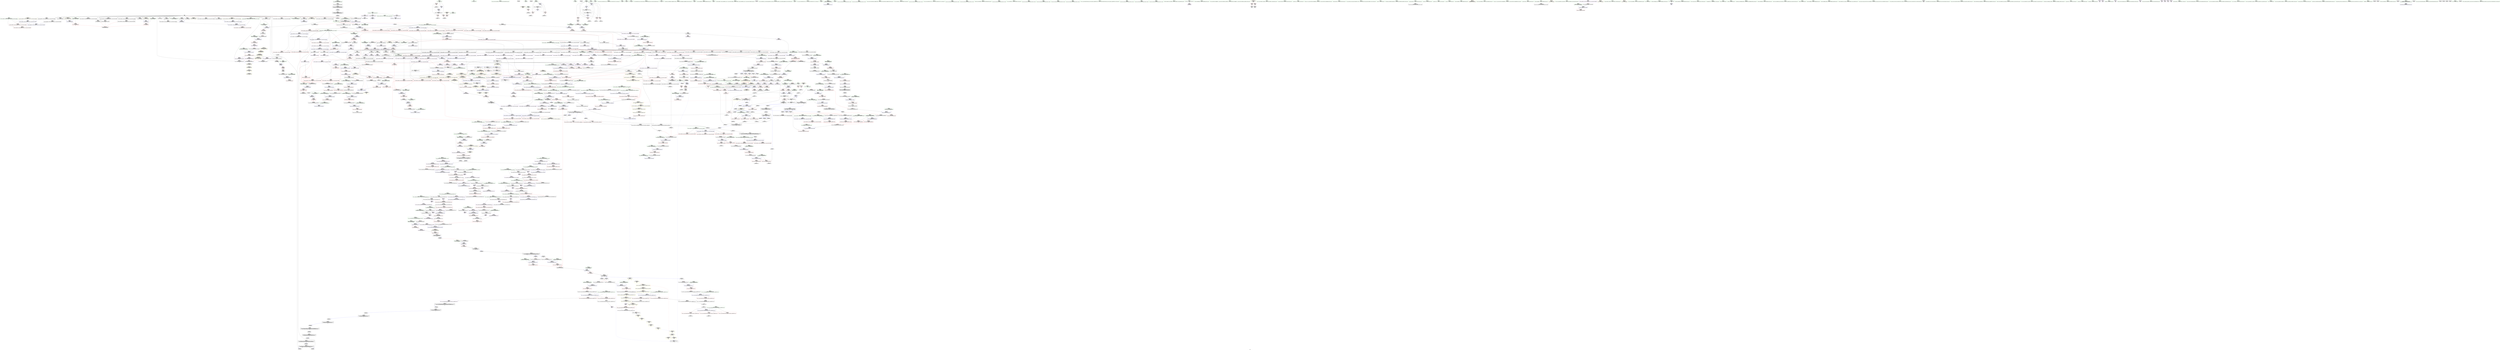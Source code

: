digraph "SVFG" {
	label="SVFG";

	Node0x55e12eb50740 [shape=record,color=grey,label="{NodeID: 0\nNullPtr|{|<s29>100}}"];
	Node0x55e12eb50740 -> Node0x55e12ede37c0[style=solid];
	Node0x55e12eb50740 -> Node0x55e12ede38c0[style=solid];
	Node0x55e12eb50740 -> Node0x55e12ede3990[style=solid];
	Node0x55e12eb50740 -> Node0x55e12ede3a60[style=solid];
	Node0x55e12eb50740 -> Node0x55e12ede3b30[style=solid];
	Node0x55e12eb50740 -> Node0x55e12ede3c00[style=solid];
	Node0x55e12eb50740 -> Node0x55e12ede3cd0[style=solid];
	Node0x55e12eb50740 -> Node0x55e12ede3da0[style=solid];
	Node0x55e12eb50740 -> Node0x55e12ede3e70[style=solid];
	Node0x55e12eb50740 -> Node0x55e12ede3f40[style=solid];
	Node0x55e12eb50740 -> Node0x55e12ede4010[style=solid];
	Node0x55e12eb50740 -> Node0x55e12ede40e0[style=solid];
	Node0x55e12eb50740 -> Node0x55e12ede41b0[style=solid];
	Node0x55e12eb50740 -> Node0x55e12ede4280[style=solid];
	Node0x55e12eb50740 -> Node0x55e12ede4350[style=solid];
	Node0x55e12eb50740 -> Node0x55e12ede4420[style=solid];
	Node0x55e12eb50740 -> Node0x55e12ede44f0[style=solid];
	Node0x55e12eb50740 -> Node0x55e12ede45c0[style=solid];
	Node0x55e12eb50740 -> Node0x55e12ede4690[style=solid];
	Node0x55e12eb50740 -> Node0x55e12ede4760[style=solid];
	Node0x55e12eb50740 -> Node0x55e12ede4830[style=solid];
	Node0x55e12eb50740 -> Node0x55e12ee00520[style=solid];
	Node0x55e12eb50740 -> Node0x55e12ede9d40[style=solid];
	Node0x55e12eb50740 -> Node0x55e12ede9e10[style=solid];
	Node0x55e12eb50740 -> Node0x55e12ede9ee0[style=solid];
	Node0x55e12eb50740 -> Node0x55e12edec440[style=solid];
	Node0x55e12eb50740 -> Node0x55e12ee29710[style=solid];
	Node0x55e12eb50740 -> Node0x55e12ee2c540[style=solid];
	Node0x55e12eb50740 -> Node0x55e12ee2cb40[style=solid];
	Node0x55e12eb50740:s29 -> Node0x55e12eed7ed0[style=solid,color=red];
	Node0x55e12edea220 [shape=record,color=blue,label="{NodeID: 775\n374\<--370\n__last.addr\<--__last\n_ZSt8_DestroyIPiiEvT_S1_RSaIT0_E\n}"];
	Node0x55e12edea220 -> Node0x55e12edf7ba0[style=dashed];
	Node0x55e12ede0d00 [shape=record,color=purple,label="{NodeID: 443\n574\<--573\n_M_impl\<--\n_ZNSt6vectorIiSaIiEE15_M_erase_at_endEPi\n}"];
	Node0x55e12edd4290 [shape=record,color=green,label="{NodeID: 111\n546\<--547\nthis.addr\<--this.addr_field_insensitive\n_ZNSaIiED2Ev\n}"];
	Node0x55e12edd4290 -> Node0x55e12edf8b10[style=solid];
	Node0x55e12edd4290 -> Node0x55e12edeb260[style=solid];
	Node0x55e12eedc100 [shape=record,color=black,label="{NodeID: 1993\n202 = PHI(271, )\n}"];
	Node0x55e12eedc100 -> Node0x55e12edf7110[style=solid];
	Node0x55e12ee0b590 [shape=record,color=blue, style = dotted,label="{NodeID: 886\n1596\<--1598\noffset_0\<--dummyVal\n_ZNSt20__uninitialized_copyILb1EE13__uninit_copyISt13move_iteratorIPiES3_EET0_T_S6_S5_\n}"];
	Node0x55e12ee0b590 -> Node0x55e12edfe7b0[style=dashed];
	Node0x55e12edf6750 [shape=record,color=red,label="{NodeID: 554\n177\<--136\n\<--test\nmain\n}"];
	Node0x55e12edf6750 -> Node0x55e12ee2b1c0[style=solid];
	Node0x55e12edd9240 [shape=record,color=green,label="{NodeID: 222\n1352\<--1353\n__first\<--__first_field_insensitive\n_ZNSt20__uninitialized_copyILb1EE13__uninit_copyISt13move_iteratorIPiES3_EET0_T_S6_S5_\n}"];
	Node0x55e12edd9240 -> Node0x55e12edddef0[style=solid];
	Node0x55e12edd9240 -> Node0x55e12edf4ae0[style=solid];
	Node0x55e12edfc180 [shape=record,color=red,label="{NodeID: 665\n985\<--984\n\<--call1\n_ZN9__gnu_cxxmiIPiSt6vectorIiSaIiEEEENS_17__normal_iteratorIT_T0_E15difference_typeERKS8_SB_\n}"];
	Node0x55e12edfc180 -> Node0x55e12ede80d0[style=solid];
	Node0x55e12ede7300 [shape=record,color=black,label="{NodeID: 333\n829\<--711\n\<--this1\n_ZNSt6vectorIiSaIiEE17_M_realloc_insertIJiEEEvN9__gnu_cxx17__normal_iteratorIPiS1_EEDpOT_\n|{<s0>76}}"];
	Node0x55e12ede7300:s0 -> Node0x55e12eee2db0[style=solid,color=red];
	Node0x55e12eb64000 [shape=record,color=green,label="{NodeID: 1\n7\<--1\n__dso_handle\<--dummyObj\nGlob }"];
	Node0x55e12edea2f0 [shape=record,color=blue,label="{NodeID: 776\n376\<--371\n.addr\<--\n_ZSt8_DestroyIPiiEvT_S1_RSaIT0_E\n}"];
	Node0x55e12ede0dd0 [shape=record,color=purple,label="{NodeID: 444\n575\<--573\n_M_finish\<--\n_ZNSt6vectorIiSaIiEE15_M_erase_at_endEPi\n}"];
	Node0x55e12ede0dd0 -> Node0x55e12edf8f20[style=solid];
	Node0x55e12edd4360 [shape=record,color=green,label="{NodeID: 112\n552\<--553\n_ZN9__gnu_cxx13new_allocatorIiED2Ev\<--_ZN9__gnu_cxx13new_allocatorIiED2Ev_field_insensitive\n}"];
	Node0x55e12eedc330 [shape=record,color=black,label="{NodeID: 1994\n227 = PHI()\n}"];
	Node0x55e12ee0b660 [shape=record,color=blue,label="{NodeID: 887\n1396\<--1383\ncoerce.dive\<--__first.coerce\n_ZSt4copyISt13move_iteratorIPiES1_ET0_T_S4_S3_\n}"];
	Node0x55e12ee0b660 -> Node0x55e12ee000e0[style=dashed];
	Node0x55e12edf6820 [shape=record,color=red,label="{NodeID: 555\n239\<--136\n\<--test\nmain\n}"];
	Node0x55e12edf6820 -> Node0x55e12ee2a5c0[style=solid];
	Node0x55e12edd9310 [shape=record,color=green,label="{NodeID: 223\n1354\<--1355\n__last\<--__last_field_insensitive\n_ZNSt20__uninitialized_copyILb1EE13__uninit_copyISt13move_iteratorIPiES3_EET0_T_S6_S5_\n}"];
	Node0x55e12edd9310 -> Node0x55e12edddfc0[style=solid];
	Node0x55e12edd9310 -> Node0x55e12edf4bb0[style=solid];
	Node0x55e12edfc250 [shape=record,color=red,label="{NodeID: 666\n998\<--995\nthis1\<--this.addr\n_ZNSt6vectorIiSaIiEE5beginEv\n}"];
	Node0x55e12edfc250 -> Node0x55e12ede8270[style=solid];
	Node0x55e12ee69430 [shape=record,color=yellow,style=double,label="{NodeID: 1441\n31V_1 = ENCHI(MR_31V_0)\npts\{1241 \}\nFun[_ZNSt6vectorIiSaIiEE12emplace_backIJiEEEvDpOT_]|{<s0>49|<s1>52}}"];
	Node0x55e12ee69430:s0 -> Node0x55e12ee05f30[style=dashed,color=red];
	Node0x55e12ee69430:s1 -> Node0x55e12ee01ee0[style=dashed,color=red];
	Node0x55e12ede73d0 [shape=record,color=black,label="{NodeID: 334\n830\<--711\n\<--this1\n_ZNSt6vectorIiSaIiEE17_M_realloc_insertIJiEEEvN9__gnu_cxx17__normal_iteratorIPiS1_EEDpOT_\n}"];
	Node0x55e12ede73d0 -> Node0x55e12edf24b0[style=solid];
	Node0x55e12ede73d0 -> Node0x55e12edf2580[style=solid];
	Node0x55e12eb4dcb0 [shape=record,color=green,label="{NodeID: 2\n11\<--1\n.str\<--dummyObj\nGlob }"];
	Node0x55e12ee900c0 [shape=record,color=yellow,style=double,label="{NodeID: 1884\n35V_2 = CSCHI(MR_35V_1)\npts\{100001 \}\nCS[]|{<s0>15}}"];
	Node0x55e12ee900c0:s0 -> Node0x55e12ee5f8e0[style=dashed,color=blue];
	Node0x55e12edea3c0 [shape=record,color=blue,label="{NodeID: 777\n389\<--388\nthis.addr\<--this\n_ZNSt12_Vector_baseIiSaIiEE19_M_get_Tp_allocatorEv\n}"];
	Node0x55e12edea3c0 -> Node0x55e12edf7c70[style=dashed];
	Node0x55e12ede0ea0 [shape=record,color=purple,label="{NodeID: 445\n582\<--581\n_M_impl2\<--\n_ZNSt6vectorIiSaIiEE15_M_erase_at_endEPi\n}"];
	Node0x55e12edd4460 [shape=record,color=green,label="{NodeID: 113\n557\<--558\nthis.addr\<--this.addr_field_insensitive\n_ZN9__gnu_cxx13new_allocatorIiED2Ev\n}"];
	Node0x55e12edd4460 -> Node0x55e12edf8be0[style=solid];
	Node0x55e12edd4460 -> Node0x55e12edeb330[style=solid];
	Node0x55e12eedc400 [shape=record,color=black,label="{NodeID: 1995\n229 = PHI()\n}"];
	Node0x55e12ee0b730 [shape=record,color=blue,label="{NodeID: 888\n1398\<--1384\ncoerce.dive1\<--__last.coerce\n_ZSt4copyISt13move_iteratorIPiES1_ET0_T_S4_S3_\n}"];
	Node0x55e12ee0b730 -> Node0x55e12ee001b0[style=dashed];
	Node0x55e12edf68f0 [shape=record,color=red,label="{NodeID: 556\n190\<--138\n\<--n\nmain\n}"];
	Node0x55e12edf68f0 -> Node0x55e12ee2a440[style=solid];
	Node0x55e12edd93e0 [shape=record,color=green,label="{NodeID: 224\n1356\<--1357\n__result.addr\<--__result.addr_field_insensitive\n_ZNSt20__uninitialized_copyILb1EE13__uninit_copyISt13move_iteratorIPiES3_EET0_T_S6_S5_\n}"];
	Node0x55e12edd93e0 -> Node0x55e12edfe610[style=solid];
	Node0x55e12edd93e0 -> Node0x55e12ee0b3f0[style=solid];
	Node0x55e12edfc320 [shape=record,color=red,label="{NodeID: 667\n1004\<--1003\n\<--coerce.dive\n_ZNSt6vectorIiSaIiEE5beginEv\n}"];
	Node0x55e12edfc320 -> Node0x55e12ede8340[style=solid];
	Node0x55e12ee69510 [shape=record,color=yellow,style=double,label="{NodeID: 1442\n33V_1 = ENCHI(MR_33V_0)\npts\{100000 \}\nFun[_ZNSt6vectorIiSaIiEE12emplace_backIJiEEEvDpOT_]|{|<s1>50|<s2>52}}"];
	Node0x55e12ee69510 -> Node0x55e12ee634e0[style=dashed];
	Node0x55e12ee69510:s1 -> Node0x55e12ee6c3d0[style=dashed,color=red];
	Node0x55e12ee69510:s2 -> Node0x55e12ee01fc0[style=dashed,color=red];
	Node0x55e12ede74a0 [shape=record,color=black,label="{NodeID: 335\n834\<--711\n\<--this1\n_ZNSt6vectorIiSaIiEE17_M_realloc_insertIJiEEEvN9__gnu_cxx17__normal_iteratorIPiS1_EEDpOT_\n}"];
	Node0x55e12ede74a0 -> Node0x55e12edf2650[style=solid];
	Node0x55e12ede74a0 -> Node0x55e12edf2720[style=solid];
	Node0x55e12eb53ec0 [shape=record,color=green,label="{NodeID: 3\n13\<--1\n.str.2\<--dummyObj\nGlob }"];
	Node0x55e12ee90220 [shape=record,color=yellow,style=double,label="{NodeID: 1885\n53V_2 = CSCHI(MR_53V_1)\npts\{1241 100000 100001 100002 \}\nCS[]|{<s0>22|<s1>22|<s2>22|<s3>22}}"];
	Node0x55e12ee90220:s0 -> Node0x55e12ee5eee0[style=dashed,color=blue];
	Node0x55e12ee90220:s1 -> Node0x55e12ee5f3e0[style=dashed,color=blue];
	Node0x55e12ee90220:s2 -> Node0x55e12ee5f8e0[style=dashed,color=blue];
	Node0x55e12ee90220:s3 -> Node0x55e12ee5fde0[style=dashed,color=blue];
	Node0x55e12edea490 [shape=record,color=blue,label="{NodeID: 778\n398\<--397\nthis.addr\<--this\n_ZNSt12_Vector_baseIiSaIiEED2Ev\n}"];
	Node0x55e12edea490 -> Node0x55e12edf7d40[style=dashed];
	Node0x55e12ede0f70 [shape=record,color=purple,label="{NodeID: 446\n583\<--581\n_M_finish3\<--\n_ZNSt6vectorIiSaIiEE15_M_erase_at_endEPi\n}"];
	Node0x55e12ede0f70 -> Node0x55e12edeb5a0[style=solid];
	Node0x55e12edd98b0 [shape=record,color=green,label="{NodeID: 114\n565\<--566\nthis.addr\<--this.addr_field_insensitive\n_ZNSt6vectorIiSaIiEE15_M_erase_at_endEPi\n}"];
	Node0x55e12edd98b0 -> Node0x55e12edf8cb0[style=solid];
	Node0x55e12edd98b0 -> Node0x55e12edeb400[style=solid];
	Node0x55e12eedc4d0 [shape=record,color=black,label="{NodeID: 1996\n237 = PHI()\n}"];
	Node0x55e12ee0b800 [shape=record,color=blue,label="{NodeID: 889\n1390\<--1385\n__result.addr\<--__result\n_ZSt4copyISt13move_iteratorIPiES1_ET0_T_S4_S3_\n}"];
	Node0x55e12ee0b800 -> Node0x55e12edfe880[style=dashed];
	Node0x55e12edf69c0 [shape=record,color=red,label="{NodeID: 557\n196\<--140\n\<--k\nmain\n}"];
	Node0x55e12edf69c0 -> Node0x55e12ee2c0c0[style=solid];
	Node0x55e12edd94b0 [shape=record,color=green,label="{NodeID: 225\n1358\<--1359\nagg.tmp\<--agg.tmp_field_insensitive\n_ZNSt20__uninitialized_copyILb1EE13__uninit_copyISt13move_iteratorIPiES3_EET0_T_S6_S5_\n}"];
	Node0x55e12edd94b0 -> Node0x55e12edde090[style=solid];
	Node0x55e12edd94b0 -> Node0x55e12edf4c80[style=solid];
	Node0x55e12edfc3f0 [shape=record,color=red,label="{NodeID: 668\n1015\<--1009\nthis1\<--this.addr\n_ZNSt12_Vector_baseIiSaIiEE11_M_allocateEm\n}"];
	Node0x55e12edfc3f0 -> Node0x55e12edf3350[style=solid];
	Node0x55e12ee695f0 [shape=record,color=yellow,style=double,label="{NodeID: 1443\n35V_1 = ENCHI(MR_35V_0)\npts\{100001 \}\nFun[_ZNSt6vectorIiSaIiEE12emplace_backIJiEEEvDpOT_]|{|<s4>50|<s5>52}}"];
	Node0x55e12ee695f0 -> Node0x55e12edf9260[style=dashed];
	Node0x55e12ee695f0 -> Node0x55e12edf9400[style=dashed];
	Node0x55e12ee695f0 -> Node0x55e12edf94d0[style=dashed];
	Node0x55e12ee695f0 -> Node0x55e12edeb810[style=dashed];
	Node0x55e12ee695f0:s4 -> Node0x55e12ee6c3d0[style=dashed,color=red];
	Node0x55e12ee695f0:s5 -> Node0x55e12ee020a0[style=dashed,color=red];
	Node0x55e12ede7570 [shape=record,color=black,label="{NodeID: 336\n838\<--711\n\<--this1\n_ZNSt6vectorIiSaIiEE17_M_realloc_insertIJiEEEvN9__gnu_cxx17__normal_iteratorIPiS1_EEDpOT_\n}"];
	Node0x55e12ede7570 -> Node0x55e12edf27f0[style=solid];
	Node0x55e12ede7570 -> Node0x55e12edf28c0[style=solid];
	Node0x55e12eb25e40 [shape=record,color=green,label="{NodeID: 4\n15\<--1\nstdin\<--dummyObj\nGlob }"];
	Node0x55e12ee903b0 [shape=record,color=yellow,style=double,label="{NodeID: 1886\n2V_2 = CSCHI(MR_2V_1)\npts\{100000 100001 100002 \}\nCS[]|{<s0>5}}"];
	Node0x55e12ee903b0:s0 -> Node0x55e12ee8fa00[style=dashed,color=blue];
	Node0x55e12edea560 [shape=record,color=blue,label="{NodeID: 779\n400\<--429\nexn.slot\<--\n_ZNSt12_Vector_baseIiSaIiEED2Ev\n}"];
	Node0x55e12edea560 -> Node0x55e12edf7e10[style=dashed];
	Node0x55e12ede1040 [shape=record,color=purple,label="{NodeID: 447\n636\<--597\ncoerce.dive\<--agg.tmp\n_ZNSt6vectorIiSaIiEE12emplace_backIJiEEEvDpOT_\n}"];
	Node0x55e12ede1040 -> Node0x55e12edeb8e0[style=solid];
	Node0x55e12edd9940 [shape=record,color=green,label="{NodeID: 115\n567\<--568\n__pos.addr\<--__pos.addr_field_insensitive\n_ZNSt6vectorIiSaIiEE15_M_erase_at_endEPi\n}"];
	Node0x55e12edd9940 -> Node0x55e12edf8d80[style=solid];
	Node0x55e12edd9940 -> Node0x55e12edf8e50[style=solid];
	Node0x55e12edd9940 -> Node0x55e12edeb4d0[style=solid];
	Node0x55e12eedc5a0 [shape=record,color=black,label="{NodeID: 1997\n299 = PHI(647, )\n|{<s0>28}}"];
	Node0x55e12eedc5a0:s0 -> Node0x55e12eed70f0[style=solid,color=red];
	Node0x55e12ee0b8d0 [shape=record,color=blue, style = dotted,label="{NodeID: 890\n1599\<--1601\noffset_0\<--dummyVal\n_ZSt4copyISt13move_iteratorIPiES1_ET0_T_S4_S3_\n}"];
	Node0x55e12ee0b8d0 -> Node0x55e12edfe950[style=dashed];
	Node0x55e12edf6a90 [shape=record,color=red,label="{NodeID: 558\n200\<--140\n\<--k\nmain\n}"];
	Node0x55e12edf6a90 -> Node0x55e12ede5350[style=solid];
	Node0x55e12edd9580 [shape=record,color=green,label="{NodeID: 226\n1360\<--1361\nagg.tmp2\<--agg.tmp2_field_insensitive\n_ZNSt20__uninitialized_copyILb1EE13__uninit_copyISt13move_iteratorIPiES3_EET0_T_S6_S5_\n}"];
	Node0x55e12edd9580 -> Node0x55e12edde160[style=solid];
	Node0x55e12edd9580 -> Node0x55e12edf4d50[style=solid];
	Node0x55e12edfc4c0 [shape=record,color=red,label="{NodeID: 669\n1016\<--1011\n\<--__n.addr\n_ZNSt12_Vector_baseIiSaIiEE11_M_allocateEm\n}"];
	Node0x55e12edfc4c0 -> Node0x55e12ee2bdc0[style=solid];
	Node0x55e12ee696d0 [shape=record,color=yellow,style=double,label="{NodeID: 1444\n37V_1 = ENCHI(MR_37V_0)\npts\{100002 \}\nFun[_ZNSt6vectorIiSaIiEE12emplace_backIJiEEEvDpOT_]|{|<s2>52|<s3>52}}"];
	Node0x55e12ee696d0 -> Node0x55e12edf9330[style=dashed];
	Node0x55e12ee696d0 -> Node0x55e12ee63ee0[style=dashed];
	Node0x55e12ee696d0:s2 -> Node0x55e12edfb2e0[style=dashed,color=red];
	Node0x55e12ee696d0:s3 -> Node0x55e12edecc60[style=dashed,color=red];
	Node0x55e12ede7640 [shape=record,color=black,label="{NodeID: 337\n848\<--711\n\<--this1\n_ZNSt6vectorIiSaIiEE17_M_realloc_insertIJiEEEvN9__gnu_cxx17__normal_iteratorIPiS1_EEDpOT_\n}"];
	Node0x55e12ede7640 -> Node0x55e12edf2990[style=solid];
	Node0x55e12ede7640 -> Node0x55e12edf2a60[style=solid];
	Node0x55e12eb30370 [shape=record,color=green,label="{NodeID: 5\n16\<--1\n.str.3\<--dummyObj\nGlob }"];
	Node0x55e12ee90510 [shape=record,color=yellow,style=double,label="{NodeID: 1887\n185V_2 = CSCHI(MR_185V_1)\npts\{8790000 \}\nCS[]}"];
	Node0x55e12ee90510 -> Node0x55e12edfb550[style=dashed];
	Node0x55e12edea630 [shape=record,color=blue,label="{NodeID: 780\n402\<--431\nehselector.slot\<--\n_ZNSt12_Vector_baseIiSaIiEED2Ev\n}"];
	Node0x55e12ede1110 [shape=record,color=purple,label="{NodeID: 448\n640\<--597\ncoerce.dive10\<--agg.tmp\n_ZNSt6vectorIiSaIiEE12emplace_backIJiEEEvDpOT_\n}"];
	Node0x55e12ede1110 -> Node0x55e12edf95a0[style=solid];
	Node0x55e12edd9a10 [shape=record,color=green,label="{NodeID: 116\n593\<--594\nthis.addr\<--this.addr_field_insensitive\n_ZNSt6vectorIiSaIiEE12emplace_backIJiEEEvDpOT_\n}"];
	Node0x55e12edd9a10 -> Node0x55e12edf8ff0[style=solid];
	Node0x55e12edd9a10 -> Node0x55e12edeb670[style=solid];
	Node0x55e12eedc800 [shape=record,color=black,label="{NodeID: 1998\n911 = PHI(676, )\n}"];
	Node0x55e12eedc800 -> Node0x55e12edfb890[style=solid];
	Node0x55e12ee0b9a0 [shape=record,color=blue, style = dotted,label="{NodeID: 891\n1602\<--1604\noffset_0\<--dummyVal\n_ZSt4copyISt13move_iteratorIPiES1_ET0_T_S4_S3_\n}"];
	Node0x55e12ee0b9a0 -> Node0x55e12edfea20[style=dashed];
	Node0x55e12edf6b60 [shape=record,color=red,label="{NodeID: 559\n208\<--140\n\<--k\nmain\n}"];
	Node0x55e12edf6b60 -> Node0x55e12ee2ad40[style=solid];
	Node0x55e12edd9650 [shape=record,color=green,label="{NodeID: 227\n1379\<--1380\n_ZSt4copyISt13move_iteratorIPiES1_ET0_T_S4_S3_\<--_ZSt4copyISt13move_iteratorIPiES1_ET0_T_S4_S3__field_insensitive\n}"];
	Node0x55e12edfc590 [shape=record,color=red,label="{NodeID: 670\n1022\<--1011\n\<--__n.addr\n_ZNSt12_Vector_baseIiSaIiEE11_M_allocateEm\n|{<s0>92}}"];
	Node0x55e12edfc590:s0 -> Node0x55e12eed6ed0[style=solid,color=red];
	Node0x55e12ede7710 [shape=record,color=black,label="{NodeID: 338\n853\<--711\n\<--this1\n_ZNSt6vectorIiSaIiEE17_M_realloc_insertIJiEEEvN9__gnu_cxx17__normal_iteratorIPiS1_EEDpOT_\n}"];
	Node0x55e12ede7710 -> Node0x55e12edf2b30[style=solid];
	Node0x55e12ede7710 -> Node0x55e12edf2c00[style=solid];
	Node0x55e12eb2ecc0 [shape=record,color=green,label="{NodeID: 6\n18\<--1\n.str.4\<--dummyObj\nGlob }"];
	Node0x55e12ee90670 [shape=record,color=yellow,style=double,label="{NodeID: 1888\n31V_3 = CSCHI(MR_31V_2)\npts\{1241 \}\nCS[]|{<s0>66}}"];
	Node0x55e12ee90670:s0 -> Node0x55e12ee6df70[style=dashed,color=red];
	Node0x55e12edea700 [shape=record,color=blue,label="{NodeID: 781\n442\<--440\n__first.addr\<--__first\n_ZSt8_DestroyIPiEvT_S1_\n}"];
	Node0x55e12edea700 -> Node0x55e12edf8150[style=dashed];
	Node0x55e12ee027d0 [shape=record,color=yellow,style=double,label="{NodeID: 1556\n31V_1 = ENCHI(MR_31V_0)\npts\{1241 \}\nFun[_ZSt22__uninitialized_copy_aISt13move_iteratorIPiES1_iET0_T_S4_S3_RSaIT1_E]|{<s0>106}}"];
	Node0x55e12ee027d0:s0 -> Node0x55e12ee064a0[style=dashed,color=red];
	Node0x55e12ede11e0 [shape=record,color=purple,label="{NodeID: 449\n603\<--602\n_M_impl\<--\n_ZNSt6vectorIiSaIiEE12emplace_backIJiEEEvDpOT_\n}"];
	Node0x55e12edd9ae0 [shape=record,color=green,label="{NodeID: 117\n595\<--596\n__args.addr\<--__args.addr_field_insensitive\n_ZNSt6vectorIiSaIiEE12emplace_backIJiEEEvDpOT_\n}"];
	Node0x55e12edd9ae0 -> Node0x55e12edf90c0[style=solid];
	Node0x55e12edd9ae0 -> Node0x55e12edf9190[style=solid];
	Node0x55e12edd9ae0 -> Node0x55e12edeb740[style=solid];
	Node0x55e12eedc910 [shape=record,color=black,label="{NodeID: 1999\n755 = PHI(387, )\n|{<s0>63}}"];
	Node0x55e12eedc910:s0 -> Node0x55e12eee01c0[style=solid,color=red];
	Node0x55e12ee0ba70 [shape=record,color=blue,label="{NodeID: 892\n1424\<--1421\n__first.addr\<--__first\n_ZSt14__copy_move_a2ILb1EPiS0_ET1_T0_S2_S1_\n}"];
	Node0x55e12ee0ba70 -> Node0x55e12edfeaf0[style=dashed];
	Node0x55e12edf6c30 [shape=record,color=red,label="{NodeID: 560\n221\<--140\n\<--k\nmain\n}"];
	Node0x55e12edf6c30 -> Node0x55e12ee2c840[style=solid];
	Node0x55e12edd9750 [shape=record,color=green,label="{NodeID: 228\n1386\<--1387\n__first\<--__first_field_insensitive\n_ZSt4copyISt13move_iteratorIPiES1_ET0_T_S4_S3_\n}"];
	Node0x55e12edd9750 -> Node0x55e12edde300[style=solid];
	Node0x55e12edd9750 -> Node0x55e12edf5160[style=solid];
	Node0x55e12edfc660 [shape=record,color=red,label="{NodeID: 671\n1051\<--1035\n\<--__first.addr\n_ZSt34__uninitialized_move_if_noexcept_aIPiS0_SaIiEET0_T_S3_S2_RT1_\n|{<s0>93}}"];
	Node0x55e12edfc660:s0 -> Node0x55e12eedf1b0[style=solid,color=red];
	Node0x55e12ede77e0 [shape=record,color=black,label="{NodeID: 339\n860\<--711\n\<--this1\n_ZNSt6vectorIiSaIiEE17_M_realloc_insertIJiEEEvN9__gnu_cxx17__normal_iteratorIPiS1_EEDpOT_\n}"];
	Node0x55e12ede77e0 -> Node0x55e12edf2cd0[style=solid];
	Node0x55e12ede77e0 -> Node0x55e12edf2da0[style=solid];
	Node0x55e12edb76f0 [shape=record,color=green,label="{NodeID: 7\n20\<--1\nstdout\<--dummyObj\nGlob }"];
	Node0x55e12ee907d0 [shape=record,color=yellow,style=double,label="{NodeID: 1889\n31V_4 = CSCHI(MR_31V_3)\npts\{1241 \}\nCS[]|{<s0>52}}"];
	Node0x55e12ee907d0:s0 -> Node0x55e12ee62fe0[style=dashed,color=blue];
	Node0x55e12edea7d0 [shape=record,color=blue,label="{NodeID: 782\n444\<--441\n__last.addr\<--__last\n_ZSt8_DestroyIPiEvT_S1_\n}"];
	Node0x55e12edea7d0 -> Node0x55e12edf8220[style=dashed];
	Node0x55e12ede12b0 [shape=record,color=purple,label="{NodeID: 450\n604\<--602\n_M_finish\<--\n_ZNSt6vectorIiSaIiEE12emplace_backIJiEEEvDpOT_\n}"];
	Node0x55e12ede12b0 -> Node0x55e12edf9260[style=solid];
	Node0x55e12edd9bb0 [shape=record,color=green,label="{NodeID: 118\n597\<--598\nagg.tmp\<--agg.tmp_field_insensitive\n_ZNSt6vectorIiSaIiEE12emplace_backIJiEEEvDpOT_\n}"];
	Node0x55e12edd9bb0 -> Node0x55e12ede1040[style=solid];
	Node0x55e12edd9bb0 -> Node0x55e12ede1110[style=solid];
	Node0x55e12eedca20 [shape=record,color=black,label="{NodeID: 2000\n756 = PHI(1030, )\n}"];
	Node0x55e12eedca20 -> Node0x55e12edec510[style=solid];
	Node0x55e12ee0bb40 [shape=record,color=blue,label="{NodeID: 893\n1426\<--1422\n__last.addr\<--__last\n_ZSt14__copy_move_a2ILb1EPiS0_ET1_T0_S2_S1_\n}"];
	Node0x55e12ee0bb40 -> Node0x55e12edfebc0[style=dashed];
	Node0x55e12edf6d00 [shape=record,color=red,label="{NodeID: 561\n189\<--142\n\<--i\nmain\n}"];
	Node0x55e12edf6d00 -> Node0x55e12ee2c240[style=solid];
	Node0x55e12edd9820 [shape=record,color=green,label="{NodeID: 229\n1388\<--1389\n__last\<--__last_field_insensitive\n_ZSt4copyISt13move_iteratorIPiES1_ET0_T_S4_S3_\n}"];
	Node0x55e12edd9820 -> Node0x55e12edde3d0[style=solid];
	Node0x55e12edd9820 -> Node0x55e12edf5230[style=solid];
	Node0x55e12edfc730 [shape=record,color=red,label="{NodeID: 672\n1057\<--1037\n\<--__last.addr\n_ZSt34__uninitialized_move_if_noexcept_aIPiS0_SaIiEET0_T_S3_S2_RT1_\n|{<s0>94}}"];
	Node0x55e12edfc730:s0 -> Node0x55e12eedf1b0[style=solid,color=red];
	Node0x55e12ede78b0 [shape=record,color=black,label="{NodeID: 340\n737\<--736\n\<--_M_impl\n_ZNSt6vectorIiSaIiEE17_M_realloc_insertIJiEEEvN9__gnu_cxx17__normal_iteratorIPiS1_EEDpOT_\n|{<s0>60}}"];
	Node0x55e12ede78b0:s0 -> Node0x55e12eede5b0[style=solid,color=red];
	Node0x55e12edb77b0 [shape=record,color=green,label="{NodeID: 8\n21\<--1\n_ZSt3cin\<--dummyObj\nGlob }"];
	Node0x55e12ee90930 [shape=record,color=yellow,style=double,label="{NodeID: 1890\n31V_2 = CSCHI(MR_31V_1)\npts\{1241 \}\nCS[]|{<s0>63}}"];
	Node0x55e12ee90930:s0 -> Node0x55e12ee6df70[style=dashed,color=red];
	Node0x55e12edea8a0 [shape=record,color=blue,label="{NodeID: 783\n457\<--455\n.addr\<--\n_ZNSt12_Destroy_auxILb1EE9__destroyIPiEEvT_S3_\n}"];
	Node0x55e12ede1380 [shape=record,color=purple,label="{NodeID: 451\n607\<--606\n_M_impl2\<--\n_ZNSt6vectorIiSaIiEE12emplace_backIJiEEEvDpOT_\n}"];
	Node0x55e12edd9c80 [shape=record,color=green,label="{NodeID: 119\n621\<--622\n_ZSt7forwardIiEOT_RNSt16remove_referenceIS0_E4typeE\<--_ZSt7forwardIiEOT_RNSt16remove_referenceIS0_E4typeE_field_insensitive\n}"];
	Node0x55e12eedcb30 [shape=record,color=black,label="{NodeID: 2001\n763 = PHI(1071, )\n}"];
	Node0x55e12eedcb30 -> Node0x55e12edfaed0[style=solid];
	Node0x55e12ee0bc10 [shape=record,color=blue,label="{NodeID: 894\n1428\<--1423\n__result.addr\<--__result\n_ZSt14__copy_move_a2ILb1EPiS0_ET1_T0_S2_S1_\n}"];
	Node0x55e12ee0bc10 -> Node0x55e12edfec90[style=dashed];
	Node0x55e12edf6dd0 [shape=record,color=red,label="{NodeID: 562\n232\<--142\n\<--i\nmain\n}"];
	Node0x55e12edf6dd0 -> Node0x55e12ee2b340[style=solid];
	Node0x55e12ede1ce0 [shape=record,color=green,label="{NodeID: 230\n1390\<--1391\n__result.addr\<--__result.addr_field_insensitive\n_ZSt4copyISt13move_iteratorIPiES1_ET0_T_S4_S3_\n}"];
	Node0x55e12ede1ce0 -> Node0x55e12edfe880[style=solid];
	Node0x55e12ede1ce0 -> Node0x55e12ee0b800[style=solid];
	Node0x55e12edfc800 [shape=record,color=red,label="{NodeID: 673\n1061\<--1039\n\<--__result.addr\n_ZSt34__uninitialized_move_if_noexcept_aIPiS0_SaIiEET0_T_S3_S2_RT1_\n|{<s0>95}}"];
	Node0x55e12edfc800:s0 -> Node0x55e12eee1570[style=solid,color=red];
	Node0x55e12ede7980 [shape=record,color=black,label="{NodeID: 341\n788\<--787\n\<--_M_impl17\n_ZNSt6vectorIiSaIiEE17_M_realloc_insertIJiEEEvN9__gnu_cxx17__normal_iteratorIPiS1_EEDpOT_\n|{<s0>68}}"];
	Node0x55e12ede7980:s0 -> Node0x55e12eed79d0[style=solid,color=red];
	Node0x55e12edb78b0 [shape=record,color=green,label="{NodeID: 9\n22\<--1\n_ZSt4cout\<--dummyObj\nGlob }"];
	Node0x55e12edea970 [shape=record,color=blue,label="{NodeID: 784\n459\<--456\n.addr1\<--\n_ZNSt12_Destroy_auxILb1EE9__destroyIPiEEvT_S3_\n}"];
	Node0x55e12ede1450 [shape=record,color=purple,label="{NodeID: 452\n608\<--606\n_M_end_of_storage\<--\n_ZNSt6vectorIiSaIiEE12emplace_backIJiEEEvDpOT_\n}"];
	Node0x55e12ede1450 -> Node0x55e12edf9330[style=solid];
	Node0x55e12edd9d50 [shape=record,color=green,label="{NodeID: 120\n624\<--625\n_ZNSt16allocator_traitsISaIiEE9constructIiJiEEEvRS0_PT_DpOT0_\<--_ZNSt16allocator_traitsISaIiEE9constructIiJiEEEvRS0_PT_DpOT0__field_insensitive\n}"];
	Node0x55e12eedcc70 [shape=record,color=black,label="{NodeID: 2002\n771 = PHI(387, )\n|{<s0>66}}"];
	Node0x55e12eedcc70:s0 -> Node0x55e12eee01c0[style=solid,color=red];
	Node0x55e12ee0bce0 [shape=record,color=blue,label="{NodeID: 895\n1449\<--1446\ncoerce.dive\<--__it.coerce\n_ZSt12__miter_baseIPiEDTcl12__miter_basecldtfp_4baseEEESt13move_iteratorIT_E\n|{<s0>123}}"];
	Node0x55e12ee0bce0:s0 -> Node0x55e12ee68b90[style=dashed,color=red];
	Node0x55e12edf6ea0 [shape=record,color=red,label="{NodeID: 563\n199\<--144\n\<--a\nmain\n}"];
	Node0x55e12edf6ea0 -> Node0x55e12ee2c6c0[style=solid];
	Node0x55e12ede1db0 [shape=record,color=green,label="{NodeID: 231\n1392\<--1393\nagg.tmp\<--agg.tmp_field_insensitive\n_ZSt4copyISt13move_iteratorIPiES1_ET0_T_S4_S3_\n}"];
	Node0x55e12ede1db0 -> Node0x55e12edde4a0[style=solid];
	Node0x55e12ede1db0 -> Node0x55e12edf5300[style=solid];
	Node0x55e12edfc8d0 [shape=record,color=red,label="{NodeID: 674\n1062\<--1041\n\<--__alloc.addr\n_ZSt34__uninitialized_move_if_noexcept_aIPiS0_SaIiEET0_T_S3_S2_RT1_\n|{<s0>95}}"];
	Node0x55e12edfc8d0:s0 -> Node0x55e12eee16b0[style=solid,color=red];
	Node0x55e12ede7a50 [shape=record,color=black,label="{NodeID: 342\n842\<--837\nsub.ptr.lhs.cast\<--\n_ZNSt6vectorIiSaIiEE17_M_realloc_insertIJiEEEvN9__gnu_cxx17__normal_iteratorIPiS1_EEDpOT_\n}"];
	Node0x55e12ede7a50 -> Node0x55e12ee2a140[style=solid];
	Node0x55e12edb79b0 [shape=record,color=green,label="{NodeID: 10\n23\<--1\n.str.5\<--dummyObj\nGlob }"];
	Node0x55e12edeaa40 [shape=record,color=blue,label="{NodeID: 785\n468\<--465\nthis.addr\<--this\n_ZNSt12_Vector_baseIiSaIiEE13_M_deallocateEPim\n}"];
	Node0x55e12edeaa40 -> Node0x55e12edf82f0[style=dashed];
	Node0x55e12ee02b80 [shape=record,color=yellow,style=double,label="{NodeID: 1560\n33V_1 = ENCHI(MR_33V_0)\npts\{100000 \}\nFun[_ZNSt6vectorIiSaIiEE5clearEv]}"];
	Node0x55e12ee02b80 -> Node0x55e12edf72b0[style=dashed];
	Node0x55e12ede1520 [shape=record,color=purple,label="{NodeID: 453\n613\<--612\n_M_impl3\<--\n_ZNSt6vectorIiSaIiEE12emplace_backIJiEEEvDpOT_\n}"];
	Node0x55e12ede1520 -> Node0x55e12ede6600[style=solid];
	Node0x55e12edd9e50 [shape=record,color=green,label="{NodeID: 121\n634\<--635\n_ZNSt6vectorIiSaIiEE3endEv\<--_ZNSt6vectorIiSaIiEE3endEv_field_insensitive\n}"];
	Node0x55e12eedcdb0 [shape=record,color=black,label="{NodeID: 2003\n772 = PHI(1030, )\n}"];
	Node0x55e12eedcdb0 -> Node0x55e12edec6b0[style=solid];
	Node0x55e12ee0bdb0 [shape=record,color=blue,label="{NodeID: 896\n1462\<--1459\n__first.addr\<--__first\n_ZSt13__copy_move_aILb1EPiS0_ET1_T0_S2_S1_\n}"];
	Node0x55e12ee0bdb0 -> Node0x55e12edfed60[style=dashed];
	Node0x55e12edf6f70 [shape=record,color=red,label="{NodeID: 564\n212\<--144\n\<--a\nmain\n}"];
	Node0x55e12edf6f70 -> Node0x55e12ee2aec0[style=solid];
	Node0x55e12ede1e80 [shape=record,color=green,label="{NodeID: 232\n1394\<--1395\nagg.tmp3\<--agg.tmp3_field_insensitive\n_ZSt4copyISt13move_iteratorIPiES1_ET0_T_S4_S3_\n}"];
	Node0x55e12ede1e80 -> Node0x55e12edde570[style=solid];
	Node0x55e12ede1e80 -> Node0x55e12edf53d0[style=solid];
	Node0x55e12edfc9a0 [shape=record,color=red,label="{NodeID: 675\n1064\<--1063\n\<--coerce.dive4\n_ZSt34__uninitialized_move_if_noexcept_aIPiS0_SaIiEET0_T_S3_S2_RT1_\n|{<s0>95}}"];
	Node0x55e12edfc9a0:s0 -> Node0x55e12eee12f0[style=solid,color=red];
	Node0x55e12ede7b20 [shape=record,color=black,label="{NodeID: 343\n843\<--841\nsub.ptr.rhs.cast\<--\n_ZNSt6vectorIiSaIiEE17_M_realloc_insertIJiEEEvN9__gnu_cxx17__normal_iteratorIPiS1_EEDpOT_\n}"];
	Node0x55e12ede7b20 -> Node0x55e12ee2a140[style=solid];
	Node0x55e12edb6410 [shape=record,color=green,label="{NodeID: 11\n25\<--1\n.str.6\<--dummyObj\nGlob }"];
	Node0x55e12edeab10 [shape=record,color=blue,label="{NodeID: 786\n470\<--466\n__p.addr\<--__p\n_ZNSt12_Vector_baseIiSaIiEE13_M_deallocateEPim\n}"];
	Node0x55e12edeab10 -> Node0x55e12edf83c0[style=dashed];
	Node0x55e12edeab10 -> Node0x55e12edf8490[style=dashed];
	Node0x55e12ee02c60 [shape=record,color=yellow,style=double,label="{NodeID: 1561\n35V_1 = ENCHI(MR_35V_0)\npts\{100001 \}\nFun[_ZNSt6vectorIiSaIiEE5clearEv]|{<s0>26|<s1>26}}"];
	Node0x55e12ee02c60:s0 -> Node0x55e12edf8f20[style=dashed,color=red];
	Node0x55e12ee02c60:s1 -> Node0x55e12edeb5a0[style=dashed,color=red];
	Node0x55e12ede15f0 [shape=record,color=purple,label="{NodeID: 454\n616\<--615\n_M_impl4\<--\n_ZNSt6vectorIiSaIiEE12emplace_backIJiEEEvDpOT_\n}"];
	Node0x55e12edd9f50 [shape=record,color=green,label="{NodeID: 122\n643\<--644\n_ZNSt6vectorIiSaIiEE17_M_realloc_insertIJiEEEvN9__gnu_cxx17__normal_iteratorIPiS1_EEDpOT_\<--_ZNSt6vectorIiSaIiEE17_M_realloc_insertIJiEEEvN9__gnu_cxx17__normal_iteratorIPiS1_EEDpOT__field_insensitive\n}"];
	Node0x55e12eedcef0 [shape=record,color=black,label="{NodeID: 2004\n782 = PHI()\n}"];
	Node0x55e12ee0be80 [shape=record,color=blue,label="{NodeID: 897\n1464\<--1460\n__last.addr\<--__last\n_ZSt13__copy_move_aILb1EPiS0_ET1_T0_S2_S1_\n}"];
	Node0x55e12ee0be80 -> Node0x55e12edfee30[style=dashed];
	Node0x55e12edf7040 [shape=record,color=red,label="{NodeID: 565\n226\<--144\n\<--a\nmain\n}"];
	Node0x55e12ede1f50 [shape=record,color=green,label="{NodeID: 233\n1407\<--1408\n_ZSt12__miter_baseIPiEDTcl12__miter_basecldtfp_4baseEEESt13move_iteratorIT_E\<--_ZSt12__miter_baseIPiEDTcl12__miter_basecldtfp_4baseEEESt13move_iteratorIT_E_field_insensitive\n}"];
	Node0x55e12edfca70 [shape=record,color=red,label="{NodeID: 676\n1066\<--1065\n\<--coerce.dive5\n_ZSt34__uninitialized_move_if_noexcept_aIPiS0_SaIiEET0_T_S3_S2_RT1_\n|{<s0>95}}"];
	Node0x55e12edfca70:s0 -> Node0x55e12eee1430[style=solid,color=red];
	Node0x55e12ee69d20 [shape=record,color=yellow,style=double,label="{NodeID: 1451\n187V_1 = ENCHI(MR_187V_0)\npts\{100000 100001 \}\nFun[_ZNKSt6vectorIiSaIiEE12_M_check_lenEmPKc]|{<s0>81|<s1>81|<s2>83|<s3>83|<s4>84|<s5>84|<s6>86|<s7>86}}"];
	Node0x55e12ee69d20:s0 -> Node0x55e12ee02f60[style=dashed,color=red];
	Node0x55e12ee69d20:s1 -> Node0x55e12ee03040[style=dashed,color=red];
	Node0x55e12ee69d20:s2 -> Node0x55e12ee02f60[style=dashed,color=red];
	Node0x55e12ee69d20:s3 -> Node0x55e12ee03040[style=dashed,color=red];
	Node0x55e12ee69d20:s4 -> Node0x55e12ee02f60[style=dashed,color=red];
	Node0x55e12ee69d20:s5 -> Node0x55e12ee03040[style=dashed,color=red];
	Node0x55e12ee69d20:s6 -> Node0x55e12ee02f60[style=dashed,color=red];
	Node0x55e12ee69d20:s7 -> Node0x55e12ee03040[style=dashed,color=red];
	Node0x55e12ede7bf0 [shape=record,color=black,label="{NodeID: 344\n884\<--883\n\<--this1\n_ZNSt6vectorIiSaIiEE3endEv\n}"];
	Node0x55e12ede7bf0 -> Node0x55e12edf2f40[style=solid];
	Node0x55e12ede7bf0 -> Node0x55e12edf3010[style=solid];
	Node0x55e12edb6510 [shape=record,color=green,label="{NodeID: 12\n27\<--1\n.str.7\<--dummyObj\nGlob }"];
	Node0x55e12edeabe0 [shape=record,color=blue,label="{NodeID: 787\n472\<--467\n__n.addr\<--__n\n_ZNSt12_Vector_baseIiSaIiEE13_M_deallocateEPim\n}"];
	Node0x55e12edeabe0 -> Node0x55e12edf8560[style=dashed];
	Node0x55e12ede16c0 [shape=record,color=purple,label="{NodeID: 455\n617\<--615\n_M_finish5\<--\n_ZNSt6vectorIiSaIiEE12emplace_backIJiEEEvDpOT_\n}"];
	Node0x55e12ede16c0 -> Node0x55e12edf9400[style=solid];
	Node0x55e12edda050 [shape=record,color=green,label="{NodeID: 123\n649\<--650\n__t.addr\<--__t.addr_field_insensitive\n_ZSt4moveIRiEONSt16remove_referenceIT_E4typeEOS2_\n}"];
	Node0x55e12edda050 -> Node0x55e12edf9670[style=solid];
	Node0x55e12edda050 -> Node0x55e12edeb9b0[style=solid];
	Node0x55e12eedcfc0 [shape=record,color=black,label="{NodeID: 2005\n1446 = PHI(1405, 1413, )\n0th arg _ZSt12__miter_baseIPiEDTcl12__miter_basecldtfp_4baseEEESt13move_iteratorIT_E }"];
	Node0x55e12eedcfc0 -> Node0x55e12ee0bce0[style=solid];
	Node0x55e12ee0bf50 [shape=record,color=blue,label="{NodeID: 898\n1466\<--1461\n__result.addr\<--__result\n_ZSt13__copy_move_aILb1EPiS0_ET1_T0_S2_S1_\n}"];
	Node0x55e12ee0bf50 -> Node0x55e12edfef00[style=dashed];
	Node0x55e12edf7110 [shape=record,color=red,label="{NodeID: 566\n205\<--202\n\<--call12\nmain\n}"];
	Node0x55e12edf7110 -> Node0x55e12ee2c6c0[style=solid];
	Node0x55e12ede2050 [shape=record,color=green,label="{NodeID: 234\n1417\<--1418\n_ZSt14__copy_move_a2ILb1EPiS0_ET1_T0_S2_S1_\<--_ZSt14__copy_move_a2ILb1EPiS0_ET1_T0_S2_S1__field_insensitive\n}"];
	Node0x55e12edfcb40 [shape=record,color=red,label="{NodeID: 677\n1076\<--1073\nthis1\<--this.addr\n_ZNK9__gnu_cxx17__normal_iteratorIPiSt6vectorIiSaIiEEE4baseEv\n}"];
	Node0x55e12edfcb40 -> Node0x55e12edf3760[style=solid];
	Node0x55e12ede7cc0 [shape=record,color=black,label="{NodeID: 345\n876\<--891\n_ZNSt6vectorIiSaIiEE3endEv_ret\<--\n_ZNSt6vectorIiSaIiEE3endEv\n|{<s0>50}}"];
	Node0x55e12ede7cc0:s0 -> Node0x55e12eed2a90[style=solid,color=blue];
	Node0x55e12edb6610 [shape=record,color=green,label="{NodeID: 13\n29\<--1\n.str.8\<--dummyObj\nGlob }"];
	Node0x55e12edeacb0 [shape=record,color=blue,label="{NodeID: 788\n492\<--491\nthis.addr\<--this\n_ZNSt12_Vector_baseIiSaIiEE12_Vector_implD2Ev\n}"];
	Node0x55e12edeacb0 -> Node0x55e12edf8630[style=dashed];
	Node0x55e12ede1790 [shape=record,color=purple,label="{NodeID: 456\n627\<--626\n_M_impl6\<--\n_ZNSt6vectorIiSaIiEE12emplace_backIJiEEEvDpOT_\n}"];
	Node0x55e12edda120 [shape=record,color=green,label="{NodeID: 124\n658\<--659\n__a.addr\<--__a.addr_field_insensitive\n_ZNSt16allocator_traitsISaIiEE9constructIiJiEEEvRS0_PT_DpOT0_\n}"];
	Node0x55e12edda120 -> Node0x55e12edf9740[style=solid];
	Node0x55e12edda120 -> Node0x55e12edeba80[style=solid];
	Node0x55e12eedd200 [shape=record,color=black,label="{NodeID: 2006\n455 = PHI(448, )\n0th arg _ZNSt12_Destroy_auxILb1EE9__destroyIPiEEvT_S3_ }"];
	Node0x55e12eedd200 -> Node0x55e12edea8a0[style=solid];
	Node0x55e12ee0c020 [shape=record,color=blue,label="{NodeID: 899\n1468\<--1327\n__simple\<--\n_ZSt13__copy_move_aILb1EPiS0_ET1_T0_S2_S1_\n}"];
	Node0x55e12edf71e0 [shape=record,color=red,label="{NodeID: 567\n256\<--253\nthis1\<--this.addr\n_ZNSt6vectorIiSaIiEE5clearEv\n|{|<s1>26}}"];
	Node0x55e12edf71e0 -> Node0x55e12ede5420[style=solid];
	Node0x55e12edf71e0:s1 -> Node0x55e12eedd420[style=solid,color=red];
	Node0x55e12ede2150 [shape=record,color=green,label="{NodeID: 235\n1424\<--1425\n__first.addr\<--__first.addr_field_insensitive\n_ZSt14__copy_move_a2ILb1EPiS0_ET1_T0_S2_S1_\n}"];
	Node0x55e12ede2150 -> Node0x55e12edfeaf0[style=solid];
	Node0x55e12ede2150 -> Node0x55e12ee0ba70[style=solid];
	Node0x55e12edfcc10 [shape=record,color=red,label="{NodeID: 678\n1088\<--1082\n\<--__a.addr\n_ZNSt16allocator_traitsISaIiEE7destroyIiEEvRS0_PT_\n}"];
	Node0x55e12edfcc10 -> Node0x55e12ede8750[style=solid];
	Node0x55e12ee69f10 [shape=record,color=yellow,style=double,label="{NodeID: 1453\n31V_1 = ENCHI(MR_31V_0)\npts\{1241 \}\nFun[_ZNSt20__uninitialized_copyILb1EE13__uninit_copyISt13move_iteratorIPiES3_EET0_T_S6_S5_]|{<s0>113}}"];
	Node0x55e12ee69f10:s0 -> Node0x55e12e7ffe70[style=dashed,color=red];
	Node0x55e12ede7d90 [shape=record,color=black,label="{NodeID: 346\n908\<--907\n\<--\n_ZN9__gnu_cxx13new_allocatorIiE9constructIiJiEEEvPT_DpOT0_\n}"];
	Node0x55e12ede7d90 -> Node0x55e12ede7e60[style=solid];
	Node0x55e12edb6710 [shape=record,color=green,label="{NodeID: 14\n31\<--1\n.str.9\<--dummyObj\nGlob }"];
	Node0x55e12ee90ff0 [shape=record,color=yellow,style=double,label="{NodeID: 1896\n31V_2 = CSCHI(MR_31V_1)\npts\{1241 \}\nCS[]|{<s0>49|<s1>60}}"];
	Node0x55e12ee90ff0:s0 -> Node0x55e12ee62fe0[style=dashed,color=blue];
	Node0x55e12ee90ff0:s1 -> Node0x55e12ee90930[style=dashed,color=blue];
	Node0x55e12edead80 [shape=record,color=blue,label="{NodeID: 789\n505\<--502\n__a.addr\<--__a\n_ZNSt16allocator_traitsISaIiEE10deallocateERS0_Pim\n}"];
	Node0x55e12edead80 -> Node0x55e12edf8700[style=dashed];
	Node0x55e12ee02f60 [shape=record,color=yellow,style=double,label="{NodeID: 1564\n33V_1 = ENCHI(MR_33V_0)\npts\{100000 \}\nFun[_ZNKSt6vectorIiSaIiEE4sizeEv]}"];
	Node0x55e12ee02f60 -> Node0x55e12edfd020[style=dashed];
	Node0x55e12ede1860 [shape=record,color=purple,label="{NodeID: 457\n628\<--626\n_M_finish7\<--\n_ZNSt6vectorIiSaIiEE12emplace_backIJiEEEvDpOT_\n}"];
	Node0x55e12ede1860 -> Node0x55e12edf94d0[style=solid];
	Node0x55e12ede1860 -> Node0x55e12edeb810[style=solid];
	Node0x55e12edda1f0 [shape=record,color=green,label="{NodeID: 125\n660\<--661\n__p.addr\<--__p.addr_field_insensitive\n_ZNSt16allocator_traitsISaIiEE9constructIiJiEEEvRS0_PT_DpOT0_\n}"];
	Node0x55e12edda1f0 -> Node0x55e12edf9810[style=solid];
	Node0x55e12edda1f0 -> Node0x55e12edebb50[style=solid];
	Node0x55e12eedd310 [shape=record,color=black,label="{NodeID: 2007\n456 = PHI(449, )\n1st arg _ZNSt12_Destroy_auxILb1EE9__destroyIPiEEvT_S3_ }"];
	Node0x55e12eedd310 -> Node0x55e12edea970[style=solid];
	Node0x55e12ee0c0f0 [shape=record,color=blue,label="{NodeID: 900\n1483\<--1482\n__it.addr\<--__it\n_ZSt12__niter_baseIPiET_S1_\n}"];
	Node0x55e12ee0c0f0 -> Node0x55e12edfefd0[style=dashed];
	Node0x55e12edf72b0 [shape=record,color=red,label="{NodeID: 568\n260\<--259\n\<--_M_start\n_ZNSt6vectorIiSaIiEE5clearEv\n|{<s0>26}}"];
	Node0x55e12edf72b0:s0 -> Node0x55e12eedd530[style=solid,color=red];
	Node0x55e12ede2220 [shape=record,color=green,label="{NodeID: 236\n1426\<--1427\n__last.addr\<--__last.addr_field_insensitive\n_ZSt14__copy_move_a2ILb1EPiS0_ET1_T0_S2_S1_\n}"];
	Node0x55e12ede2220 -> Node0x55e12edfebc0[style=solid];
	Node0x55e12ede2220 -> Node0x55e12ee0bb40[style=solid];
	Node0x55e12edfcce0 [shape=record,color=red,label="{NodeID: 679\n1090\<--1084\n\<--__p.addr\n_ZNSt16allocator_traitsISaIiEE7destroyIiEEvRS0_PT_\n|{<s0>96}}"];
	Node0x55e12edfcce0:s0 -> Node0x55e12eee1f30[style=solid,color=red];
	Node0x55e12ede7e60 [shape=record,color=black,label="{NodeID: 347\n909\<--908\n\<--\n_ZN9__gnu_cxx13new_allocatorIiE9constructIiJiEEEvPT_DpOT0_\n}"];
	Node0x55e12ede7e60 -> Node0x55e12eded070[style=solid];
	Node0x55e12edb6810 [shape=record,color=green,label="{NodeID: 15\n34\<--1\n\<--dummyObj\nCan only get source location for instruction, argument, global var or function.}"];
	Node0x55e12ee91150 [shape=record,color=yellow,style=double,label="{NodeID: 1897\n216V_2 = CSCHI(MR_216V_1)\npts\{9940000 \}\nCS[]}"];
	Node0x55e12ee91150 -> Node0x55e12edfc320[style=dashed];
	Node0x55e12edeae50 [shape=record,color=blue,label="{NodeID: 790\n507\<--503\n__p.addr\<--__p\n_ZNSt16allocator_traitsISaIiEE10deallocateERS0_Pim\n}"];
	Node0x55e12edeae50 -> Node0x55e12edf87d0[style=dashed];
	Node0x55e12ee03040 [shape=record,color=yellow,style=double,label="{NodeID: 1565\n35V_1 = ENCHI(MR_35V_0)\npts\{100001 \}\nFun[_ZNKSt6vectorIiSaIiEE4sizeEv]}"];
	Node0x55e12ee03040 -> Node0x55e12edfcf50[style=dashed];
	Node0x55e12ede1930 [shape=record,color=purple,label="{NodeID: 458\n630\<--629\nincdec.ptr\<--\n_ZNSt6vectorIiSaIiEE12emplace_backIJiEEEvDpOT_\n}"];
	Node0x55e12ede1930 -> Node0x55e12edeb810[style=solid];
	Node0x55e12edda2c0 [shape=record,color=green,label="{NodeID: 126\n662\<--663\n__args.addr\<--__args.addr_field_insensitive\n_ZNSt16allocator_traitsISaIiEE9constructIiJiEEEvRS0_PT_DpOT0_\n}"];
	Node0x55e12edda2c0 -> Node0x55e12edf98e0[style=solid];
	Node0x55e12edda2c0 -> Node0x55e12edebc20[style=solid];
	Node0x55e12eedd420 [shape=record,color=black,label="{NodeID: 2008\n563 = PHI(256, )\n0th arg _ZNSt6vectorIiSaIiEE15_M_erase_at_endEPi }"];
	Node0x55e12eedd420 -> Node0x55e12edeb400[style=solid];
	Node0x55e12ee0c1c0 [shape=record,color=blue,label="{NodeID: 901\n1492\<--1489\n__first.addr\<--__first\n_ZNSt11__copy_moveILb1ELb1ESt26random_access_iterator_tagE8__copy_mIiEEPT_PKS3_S6_S4_\n}"];
	Node0x55e12ee0c1c0 -> Node0x55e12edff0a0[style=dashed];
	Node0x55e12ee0c1c0 -> Node0x55e12edff170[style=dashed];
	Node0x55e12edf7380 [shape=record,color=red,label="{NodeID: 569\n280\<--274\nthis1\<--this.addr\n_ZNSt6vectorIiSaIiEEixEm\n}"];
	Node0x55e12edf7380 -> Node0x55e12ede54f0[style=solid];
	Node0x55e12ede22f0 [shape=record,color=green,label="{NodeID: 237\n1428\<--1429\n__result.addr\<--__result.addr_field_insensitive\n_ZSt14__copy_move_a2ILb1EPiS0_ET1_T0_S2_S1_\n}"];
	Node0x55e12ede22f0 -> Node0x55e12edfec90[style=solid];
	Node0x55e12ede22f0 -> Node0x55e12ee0bc10[style=solid];
	Node0x55e12edfcdb0 [shape=record,color=red,label="{NodeID: 680\n1102\<--1099\nthis1\<--this.addr\n_ZNKSt6vectorIiSaIiEE8max_sizeEv\n}"];
	Node0x55e12edfcdb0 -> Node0x55e12ede8820[style=solid];
	Node0x55e12ede7f30 [shape=record,color=black,label="{NodeID: 348\n915\<--969\n_ZNKSt6vectorIiSaIiEE12_M_check_lenEmPKc_ret\<--cond\n_ZNKSt6vectorIiSaIiEE12_M_check_lenEmPKc\n|{<s0>55}}"];
	Node0x55e12ede7f30:s0 -> Node0x55e12eed2e50[style=solid,color=blue];
	Node0x55e12edb6910 [shape=record,color=green,label="{NodeID: 16\n149\<--1\n\<--dummyObj\nCan only get source location for instruction, argument, global var or function.}"];
	Node0x55e12ee912b0 [shape=record,color=yellow,style=double,label="{NodeID: 1898\n31V_2 = CSCHI(MR_31V_1)\npts\{1241 \}\nCS[]|{<s0>63|<s1>66}}"];
	Node0x55e12ee912b0:s0 -> Node0x55e12ee90670[style=dashed,color=blue];
	Node0x55e12ee912b0:s1 -> Node0x55e12ee907d0[style=dashed,color=blue];
	Node0x55e12edeaf20 [shape=record,color=blue,label="{NodeID: 791\n509\<--504\n__n.addr\<--__n\n_ZNSt16allocator_traitsISaIiEE10deallocateERS0_Pim\n}"];
	Node0x55e12edeaf20 -> Node0x55e12edf88a0[style=dashed];
	Node0x55e12ede1a00 [shape=record,color=purple,label="{NodeID: 459\n707\<--687\ncoerce.dive\<--__position\n_ZNSt6vectorIiSaIiEE17_M_realloc_insertIJiEEEvN9__gnu_cxx17__normal_iteratorIPiS1_EEDpOT_\n}"];
	Node0x55e12ede1a00 -> Node0x55e12edebdc0[style=solid];
	Node0x55e12edda390 [shape=record,color=green,label="{NodeID: 127\n673\<--674\n_ZN9__gnu_cxx13new_allocatorIiE9constructIiJiEEEvPT_DpOT0_\<--_ZN9__gnu_cxx13new_allocatorIiE9constructIiJiEEEvPT_DpOT0__field_insensitive\n}"];
	Node0x55e12eedd530 [shape=record,color=black,label="{NodeID: 2009\n564 = PHI(260, )\n1st arg _ZNSt6vectorIiSaIiEE15_M_erase_at_endEPi }"];
	Node0x55e12eedd530 -> Node0x55e12edeb4d0[style=solid];
	Node0x55e12ee0c290 [shape=record,color=blue,label="{NodeID: 902\n1494\<--1490\n__last.addr\<--__last\n_ZNSt11__copy_moveILb1ELb1ESt26random_access_iterator_tagE8__copy_mIiEEPT_PKS3_S6_S4_\n}"];
	Node0x55e12ee0c290 -> Node0x55e12edff240[style=dashed];
	Node0x55e12edf7450 [shape=record,color=red,label="{NodeID: 570\n285\<--276\n\<--__n.addr\n_ZNSt6vectorIiSaIiEEixEm\n}"];
	Node0x55e12ede23c0 [shape=record,color=green,label="{NodeID: 238\n1435\<--1436\n_ZSt12__niter_baseIPiET_S1_\<--_ZSt12__niter_baseIPiET_S1__field_insensitive\n}"];
	Node0x55e12edfce80 [shape=record,color=red,label="{NodeID: 681\n1116\<--1113\nthis1\<--this.addr\n_ZNKSt6vectorIiSaIiEE4sizeEv\n}"];
	Node0x55e12edfce80 -> Node0x55e12ede89c0[style=solid];
	Node0x55e12edfce80 -> Node0x55e12ede8a90[style=solid];
	Node0x55e12ede8000 [shape=record,color=black,label="{NodeID: 349\n986\<--982\nsub.ptr.lhs.cast\<--\n_ZN9__gnu_cxxmiIPiSt6vectorIiSaIiEEEENS_17__normal_iteratorIT_T0_E15difference_typeERKS8_SB_\n}"];
	Node0x55e12ede8000 -> Node0x55e12ee29e40[style=solid];
	Node0x55e12edb6a10 [shape=record,color=green,label="{NodeID: 17\n179\<--1\n\<--dummyObj\nCan only get source location for instruction, argument, global var or function.}"];
	Node0x55e12ee91410 [shape=record,color=yellow,style=double,label="{NodeID: 1899\n31V_2 = CSCHI(MR_31V_1)\npts\{1241 \}\nCS[]|{<s0>95}}"];
	Node0x55e12ee91410:s0 -> Node0x55e12ee912b0[style=dashed,color=blue];
	Node0x55e12edeaff0 [shape=record,color=blue,label="{NodeID: 792\n526\<--523\nthis.addr\<--this\n_ZN9__gnu_cxx13new_allocatorIiE10deallocateEPim\n}"];
	Node0x55e12edeaff0 -> Node0x55e12edf8970[style=dashed];
	Node0x55e12ede1ad0 [shape=record,color=purple,label="{NodeID: 460\n721\<--697\ncoerce.dive3\<--ref.tmp\n_ZNSt6vectorIiSaIiEE17_M_realloc_insertIJiEEEvN9__gnu_cxx17__normal_iteratorIPiS1_EEDpOT_\n}"];
	Node0x55e12ede1ad0 -> Node0x55e12edec100[style=solid];
	Node0x55e12edda490 [shape=record,color=green,label="{NodeID: 128\n678\<--679\n__t.addr\<--__t.addr_field_insensitive\n_ZSt7forwardIiEOT_RNSt16remove_referenceIS0_E4typeE\n}"];
	Node0x55e12edda490 -> Node0x55e12edf99b0[style=solid];
	Node0x55e12edda490 -> Node0x55e12edebcf0[style=solid];
	Node0x55e12eedd670 [shape=record,color=black,label="{NodeID: 2010\n1421 = PHI(1406, )\n0th arg _ZSt14__copy_move_a2ILb1EPiS0_ET1_T0_S2_S1_ }"];
	Node0x55e12eedd670 -> Node0x55e12ee0ba70[style=solid];
	Node0x55e12ee0c360 [shape=record,color=blue,label="{NodeID: 903\n1496\<--1491\n__result.addr\<--__result\n_ZNSt11__copy_moveILb1ELb1ESt26random_access_iterator_tagE8__copy_mIiEEPT_PKS3_S6_S4_\n}"];
	Node0x55e12ee0c360 -> Node0x55e12edff310[style=dashed];
	Node0x55e12ee0c360 -> Node0x55e12edff3e0[style=dashed];
	Node0x55e12edf7520 [shape=record,color=red,label="{NodeID: 571\n284\<--283\n\<--_M_start\n_ZNSt6vectorIiSaIiEEixEm\n}"];
	Node0x55e12edf7520 -> Node0x55e12edf5bf0[style=solid];
	Node0x55e12ede24c0 [shape=record,color=green,label="{NodeID: 239\n1442\<--1443\n_ZSt13__copy_move_aILb1EPiS0_ET1_T0_S2_S1_\<--_ZSt13__copy_move_aILb1EPiS0_ET1_T0_S2_S1__field_insensitive\n}"];
	Node0x55e12edfcf50 [shape=record,color=red,label="{NodeID: 682\n1120\<--1119\n\<--_M_finish\n_ZNKSt6vectorIiSaIiEE4sizeEv\n}"];
	Node0x55e12edfcf50 -> Node0x55e12ede8b60[style=solid];
	Node0x55e12ede80d0 [shape=record,color=black,label="{NodeID: 350\n987\<--985\nsub.ptr.rhs.cast\<--\n_ZN9__gnu_cxxmiIPiSt6vectorIiSaIiEEEENS_17__normal_iteratorIT_T0_E15difference_typeERKS8_SB_\n}"];
	Node0x55e12ede80d0 -> Node0x55e12ee29e40[style=solid];
	Node0x55e12edb6b10 [shape=record,color=green,label="{NodeID: 18\n186\<--1\n\<--dummyObj\nCan only get source location for instruction, argument, global var or function.}"];
	Node0x55e12ee91570 [shape=record,color=yellow,style=double,label="{NodeID: 1900\n282V_2 = CSCHI(MR_282V_1)\npts\{12940000 \}\nCS[]}"];
	Node0x55e12ee91570 -> Node0x55e12edfe2d0[style=dashed];
	Node0x55e12edeb0c0 [shape=record,color=blue,label="{NodeID: 793\n528\<--524\n__p.addr\<--__p\n_ZN9__gnu_cxx13new_allocatorIiE10deallocateEPim\n}"];
	Node0x55e12edeb0c0 -> Node0x55e12edf8a40[style=dashed];
	Node0x55e12ede1ba0 [shape=record,color=purple,label="{NodeID: 461\n736\<--735\n_M_impl\<--\n_ZNSt6vectorIiSaIiEE17_M_realloc_insertIJiEEEvN9__gnu_cxx17__normal_iteratorIPiS1_EEDpOT_\n}"];
	Node0x55e12ede1ba0 -> Node0x55e12ede78b0[style=solid];
	Node0x55e12edda560 [shape=record,color=green,label="{NodeID: 129\n687\<--688\n__position\<--__position_field_insensitive\n_ZNSt6vectorIiSaIiEE17_M_realloc_insertIJiEEEvN9__gnu_cxx17__normal_iteratorIPiS1_EEDpOT_\n|{|<s1>57|<s2>61|<s3>64}}"];
	Node0x55e12edda560 -> Node0x55e12ede1a00[style=solid];
	Node0x55e12edda560:s1 -> Node0x55e12eee2970[style=solid,color=red];
	Node0x55e12edda560:s2 -> Node0x55e12eed69d0[style=solid,color=red];
	Node0x55e12edda560:s3 -> Node0x55e12eed69d0[style=solid,color=red];
	Node0x55e12eedd7b0 [shape=record,color=black,label="{NodeID: 2011\n1422 = PHI(1414, )\n1st arg _ZSt14__copy_move_a2ILb1EPiS0_ET1_T0_S2_S1_ }"];
	Node0x55e12eedd7b0 -> Node0x55e12ee0bb40[style=solid];
	Node0x55e12ee0c430 [shape=record,color=blue,label="{NodeID: 904\n1498\<--1508\n_Num\<--sub.ptr.div\n_ZNSt11__copy_moveILb1ELb1ESt26random_access_iterator_tagE8__copy_mIiEEPT_PKS3_S6_S4_\n}"];
	Node0x55e12ee0c430 -> Node0x55e12edff4b0[style=dashed];
	Node0x55e12ee0c430 -> Node0x55e12edff580[style=dashed];
	Node0x55e12ee0c430 -> Node0x55e12edff650[style=dashed];
	Node0x55e12edf75f0 [shape=record,color=red,label="{NodeID: 572\n297\<--291\nthis1\<--this.addr\n_ZNSt6vectorIiSaIiEE9push_backEOi\n|{<s0>28}}"];
	Node0x55e12edf75f0:s0 -> Node0x55e12eed6fe0[style=solid,color=red];
	Node0x55e12ede25c0 [shape=record,color=green,label="{NodeID: 240\n1447\<--1448\n__it\<--__it_field_insensitive\n_ZSt12__miter_baseIPiEDTcl12__miter_basecldtfp_4baseEEESt13move_iteratorIT_E\n|{|<s1>123}}"];
	Node0x55e12ede25c0 -> Node0x55e12edf57e0[style=solid];
	Node0x55e12ede25c0:s1 -> Node0x55e12eed6410[style=solid,color=red];
	Node0x55e12edfd020 [shape=record,color=red,label="{NodeID: 683\n1124\<--1123\n\<--_M_start\n_ZNKSt6vectorIiSaIiEE4sizeEv\n}"];
	Node0x55e12edfd020 -> Node0x55e12ede8c30[style=solid];
	Node0x55e12ede81a0 [shape=record,color=black,label="{NodeID: 351\n971\<--989\n_ZN9__gnu_cxxmiIPiSt6vectorIiSaIiEEEENS_17__normal_iteratorIT_T0_E15difference_typeERKS8_SB__ret\<--sub.ptr.div\n_ZN9__gnu_cxxmiIPiSt6vectorIiSaIiEEEENS_17__normal_iteratorIT_T0_E15difference_typeERKS8_SB_\n|{<s0>57}}"];
	Node0x55e12ede81a0:s0 -> Node0x55e12eed30d0[style=solid,color=blue];
	Node0x55e12edb6c10 [shape=record,color=green,label="{NodeID: 19\n192\<--1\n\<--dummyObj\nCan only get source location for instruction, argument, global var or function.}"];
	Node0x55e12ee916d0 [shape=record,color=yellow,style=double,label="{NodeID: 1901\n31V_2 = CSCHI(MR_31V_1)\npts\{1241 \}\nCS[]|{<s0>106}}"];
	Node0x55e12ee916d0:s0 -> Node0x55e12ee91410[style=dashed,color=blue];
	Node0x55e12edeb190 [shape=record,color=blue,label="{NodeID: 794\n530\<--525\n.addr\<--\n_ZN9__gnu_cxx13new_allocatorIiE10deallocateEPim\n}"];
	Node0x55e12edf1c90 [shape=record,color=purple,label="{NodeID: 462\n746\<--745\n_M_impl7\<--\n_ZNSt6vectorIiSaIiEE17_M_realloc_insertIJiEEEvN9__gnu_cxx17__normal_iteratorIPiS1_EEDpOT_\n}"];
	Node0x55e12edda630 [shape=record,color=green,label="{NodeID: 130\n689\<--690\nthis.addr\<--this.addr_field_insensitive\n_ZNSt6vectorIiSaIiEE17_M_realloc_insertIJiEEEvN9__gnu_cxx17__normal_iteratorIPiS1_EEDpOT_\n}"];
	Node0x55e12edda630 -> Node0x55e12edf9a80[style=solid];
	Node0x55e12edda630 -> Node0x55e12edebe90[style=solid];
	Node0x55e12eedd8f0 [shape=record,color=black,label="{NodeID: 2012\n1423 = PHI(1415, )\n2nd arg _ZSt14__copy_move_a2ILb1EPiS0_ET1_T0_S2_S1_ }"];
	Node0x55e12eedd8f0 -> Node0x55e12ee0bc10[style=solid];
	Node0x55e12ee0c500 [shape=record,color=blue, style = dotted,label="{NodeID: 905\n1605\<--1607\noffset_0\<--dummyVal\n_ZNSt11__copy_moveILb1ELb1ESt26random_access_iterator_tagE8__copy_mIiEEPT_PKS3_S6_S4_\n}"];
	Node0x55e12ee0c500 -> Node0x55e12ee62ae0[style=dashed];
	Node0x55e12edf76c0 [shape=record,color=red,label="{NodeID: 573\n298\<--293\n\<--__x.addr\n_ZNSt6vectorIiSaIiEE9push_backEOi\n|{<s0>27}}"];
	Node0x55e12edf76c0:s0 -> Node0x55e12eec7b60[style=solid,color=red];
	Node0x55e12ede2690 [shape=record,color=green,label="{NodeID: 241\n1452\<--1453\n_ZNKSt13move_iteratorIPiE4baseEv\<--_ZNKSt13move_iteratorIPiE4baseEv_field_insensitive\n}"];
	Node0x55e12edfd0f0 [shape=record,color=red,label="{NodeID: 684\n1155\<--1135\n\<--retval\n_ZSt3maxImERKT_S2_S2_\n}"];
	Node0x55e12edfd0f0 -> Node0x55e12ede8dd0[style=solid];
	Node0x55e12ede8270 [shape=record,color=black,label="{NodeID: 352\n999\<--998\n\<--this1\n_ZNSt6vectorIiSaIiEE5beginEv\n}"];
	Node0x55e12ede8270 -> Node0x55e12edf31b0[style=solid];
	Node0x55e12ede8270 -> Node0x55e12edf3280[style=solid];
	Node0x55e12edb6d10 [shape=record,color=green,label="{NodeID: 20\n214\<--1\n\<--dummyObj\nCan only get source location for instruction, argument, global var or function.}"];
	Node0x55e12ee91830 [shape=record,color=yellow,style=double,label="{NodeID: 1902\n31V_2 = CSCHI(MR_31V_1)\npts\{1241 \}\nCS[]|{<s0>110}}"];
	Node0x55e12ee91830:s0 -> Node0x55e12ee916d0[style=dashed,color=blue];
	Node0x55e12edeb260 [shape=record,color=blue,label="{NodeID: 795\n546\<--545\nthis.addr\<--this\n_ZNSaIiED2Ev\n}"];
	Node0x55e12edeb260 -> Node0x55e12edf8b10[style=dashed];
	Node0x55e12edf1d60 [shape=record,color=purple,label="{NodeID: 463\n747\<--745\n_M_start\<--\n_ZNSt6vectorIiSaIiEE17_M_realloc_insertIJiEEEvN9__gnu_cxx17__normal_iteratorIPiS1_EEDpOT_\n}"];
	Node0x55e12edf1d60 -> Node0x55e12edfad30[style=solid];
	Node0x55e12edda700 [shape=record,color=green,label="{NodeID: 131\n691\<--692\n__args.addr\<--__args.addr_field_insensitive\n_ZNSt6vectorIiSaIiEE17_M_realloc_insertIJiEEEvN9__gnu_cxx17__normal_iteratorIPiS1_EEDpOT_\n}"];
	Node0x55e12edda700 -> Node0x55e12edf9b50[style=solid];
	Node0x55e12edda700 -> Node0x55e12edebf60[style=solid];
	Node0x55e12eedda30 [shape=record,color=black,label="{NodeID: 2013\n397 = PHI(113, 123, )\n0th arg _ZNSt12_Vector_baseIiSaIiEED2Ev }"];
	Node0x55e12eedda30 -> Node0x55e12edea490[style=solid];
	Node0x55e12ee0c5d0 [shape=record,color=blue,label="{NodeID: 906\n1534\<--1533\n__it.addr\<--__it\n_ZSt12__miter_baseIPiET_S1_\n}"];
	Node0x55e12ee0c5d0 -> Node0x55e12edff720[style=dashed];
	Node0x55e12edf7790 [shape=record,color=red,label="{NodeID: 574\n311\<--308\nthis1\<--this.addr\n_ZNSt12_Vector_baseIiSaIiEEC2Ev\n}"];
	Node0x55e12edf7790 -> Node0x55e12ede01a0[style=solid];
	Node0x55e12ede2790 [shape=record,color=green,label="{NodeID: 242\n1455\<--1456\n_ZSt12__miter_baseIPiET_S1_\<--_ZSt12__miter_baseIPiET_S1__field_insensitive\n}"];
	Node0x55e12edfd1c0 [shape=record,color=red,label="{NodeID: 685\n1143\<--1137\n\<--__a.addr\n_ZSt3maxImERKT_S2_S2_\n}"];
	Node0x55e12edfd1c0 -> Node0x55e12edfd500[style=solid];
	Node0x55e12ede8340 [shape=record,color=black,label="{NodeID: 353\n991\<--1004\n_ZNSt6vectorIiSaIiEE5beginEv_ret\<--\n_ZNSt6vectorIiSaIiEE5beginEv\n|{<s0>56}}"];
	Node0x55e12ede8340:s0 -> Node0x55e12eed2f90[style=solid,color=blue];
	Node0x55e12edd23f0 [shape=record,color=green,label="{NodeID: 21\n216\<--1\n\<--dummyObj\nCan only get source location for instruction, argument, global var or function.}"];
	Node0x55e12ee91990 [shape=record,color=yellow,style=double,label="{NodeID: 1903\n31V_2 = CSCHI(MR_31V_1)\npts\{1241 \}\nCS[]|{<s0>113}}"];
	Node0x55e12ee91990:s0 -> Node0x55e12ee91830[style=dashed,color=blue];
	Node0x55e12edeb330 [shape=record,color=blue,label="{NodeID: 796\n557\<--556\nthis.addr\<--this\n_ZN9__gnu_cxx13new_allocatorIiED2Ev\n}"];
	Node0x55e12edeb330 -> Node0x55e12edf8be0[style=dashed];
	Node0x55e12edf1e30 [shape=record,color=purple,label="{NodeID: 464\n761\<--760\nincdec.ptr\<--\n_ZNSt6vectorIiSaIiEE17_M_realloc_insertIJiEEEvN9__gnu_cxx17__normal_iteratorIPiS1_EEDpOT_\n}"];
	Node0x55e12edf1e30 -> Node0x55e12edec5e0[style=solid];
	Node0x55e12edda7d0 [shape=record,color=green,label="{NodeID: 132\n693\<--694\n__len\<--__len_field_insensitive\n_ZNSt6vectorIiSaIiEE17_M_realloc_insertIJiEEEvN9__gnu_cxx17__normal_iteratorIPiS1_EEDpOT_\n}"];
	Node0x55e12edda7d0 -> Node0x55e12edf9c20[style=solid];
	Node0x55e12edda7d0 -> Node0x55e12edf9cf0[style=solid];
	Node0x55e12edda7d0 -> Node0x55e12edf9dc0[style=solid];
	Node0x55e12edda7d0 -> Node0x55e12edec030[style=solid];
	Node0x55e12eeddc40 [shape=record,color=black,label="{NodeID: 2014\n1549 = PHI(1293, )\n0th arg _ZNSt13move_iteratorIPiEC2ES0_ }"];
	Node0x55e12eeddc40 -> Node0x55e12ee0c770[style=solid];
	Node0x55e12ee0c6a0 [shape=record,color=blue,label="{NodeID: 907\n1541\<--1540\nthis.addr\<--this\n_ZNKSt13move_iteratorIPiE4baseEv\n}"];
	Node0x55e12ee0c6a0 -> Node0x55e12edff7f0[style=dashed];
	Node0x55e12edf7860 [shape=record,color=red,label="{NodeID: 575\n338\<--335\nthis1\<--this.addr\n_ZNSt12_Vector_baseIiSaIiEE12_Vector_implC2Ev\n}"];
	Node0x55e12edf7860 -> Node0x55e12ede5690[style=solid];
	Node0x55e12edf7860 -> Node0x55e12ede0270[style=solid];
	Node0x55e12edf7860 -> Node0x55e12ede0340[style=solid];
	Node0x55e12edf7860 -> Node0x55e12ede0410[style=solid];
	Node0x55e12ede2890 [shape=record,color=green,label="{NodeID: 243\n1462\<--1463\n__first.addr\<--__first.addr_field_insensitive\n_ZSt13__copy_move_aILb1EPiS0_ET1_T0_S2_S1_\n}"];
	Node0x55e12ede2890 -> Node0x55e12edfed60[style=solid];
	Node0x55e12ede2890 -> Node0x55e12ee0bdb0[style=solid];
	Node0x55e12edfd290 [shape=record,color=red,label="{NodeID: 686\n1152\<--1137\n\<--__a.addr\n_ZSt3maxImERKT_S2_S2_\n}"];
	Node0x55e12edfd290 -> Node0x55e12ee09e00[style=solid];
	Node0x55e12ede8410 [shape=record,color=black,label="{NodeID: 354\n1021\<--1020\n\<--_M_impl\n_ZNSt12_Vector_baseIiSaIiEE11_M_allocateEm\n|{<s0>92}}"];
	Node0x55e12ede8410:s0 -> Node0x55e12eed6dc0[style=solid,color=red];
	Node0x55e12edd2480 [shape=record,color=green,label="{NodeID: 22\n419\<--1\n\<--dummyObj\nCan only get source location for instruction, argument, global var or function.}"];
	Node0x55e12ee91af0 [shape=record,color=yellow,style=double,label="{NodeID: 1904\n31V_2 = CSCHI(MR_31V_1)\npts\{1241 \}\nCS[]|{<s0>118}}"];
	Node0x55e12ee91af0:s0 -> Node0x55e12ee91990[style=dashed,color=blue];
	Node0x55e12edeb400 [shape=record,color=blue,label="{NodeID: 797\n565\<--563\nthis.addr\<--this\n_ZNSt6vectorIiSaIiEE15_M_erase_at_endEPi\n}"];
	Node0x55e12edeb400 -> Node0x55e12edf8cb0[style=dashed];
	Node0x55e12edf1f00 [shape=record,color=purple,label="{NodeID: 465\n766\<--765\n_M_impl13\<--\n_ZNSt6vectorIiSaIiEE17_M_realloc_insertIJiEEEvN9__gnu_cxx17__normal_iteratorIPiS1_EEDpOT_\n}"];
	Node0x55e12edda8a0 [shape=record,color=green,label="{NodeID: 133\n695\<--696\n__elems_before\<--__elems_before_field_insensitive\n_ZNSt6vectorIiSaIiEE17_M_realloc_insertIJiEEEvN9__gnu_cxx17__normal_iteratorIPiS1_EEDpOT_\n}"];
	Node0x55e12edda8a0 -> Node0x55e12edf9e90[style=solid];
	Node0x55e12edda8a0 -> Node0x55e12edf9f60[style=solid];
	Node0x55e12edda8a0 -> Node0x55e12edec1d0[style=solid];
	Node0x55e12eeddd50 [shape=record,color=black,label="{NodeID: 2015\n1550 = PHI(1298, )\n1st arg _ZNSt13move_iteratorIPiEC2ES0_ }"];
	Node0x55e12eeddd50 -> Node0x55e12ee0c840[style=solid];
	Node0x55e12ee0c770 [shape=record,color=blue,label="{NodeID: 908\n1551\<--1549\nthis.addr\<--this\n_ZNSt13move_iteratorIPiEC2ES0_\n}"];
	Node0x55e12ee0c770 -> Node0x55e12edff990[style=dashed];
	Node0x55e12edf7930 [shape=record,color=red,label="{NodeID: 576\n355\<--352\nthis1\<--this.addr\n_ZNSaIiEC2Ev\n}"];
	Node0x55e12edf7930 -> Node0x55e12ede5760[style=solid];
	Node0x55e12ede2960 [shape=record,color=green,label="{NodeID: 244\n1464\<--1465\n__last.addr\<--__last.addr_field_insensitive\n_ZSt13__copy_move_aILb1EPiS0_ET1_T0_S2_S1_\n}"];
	Node0x55e12ede2960 -> Node0x55e12edfee30[style=solid];
	Node0x55e12ede2960 -> Node0x55e12ee0be80[style=solid];
	Node0x55e12edfd360 [shape=record,color=red,label="{NodeID: 687\n1145\<--1139\n\<--__b.addr\n_ZSt3maxImERKT_S2_S2_\n}"];
	Node0x55e12edfd360 -> Node0x55e12edfd5d0[style=solid];
	Node0x55e12ede84e0 [shape=record,color=black,label="{NodeID: 355\n1006\<--1028\n_ZNSt12_Vector_baseIiSaIiEE11_M_allocateEm_ret\<--cond\n_ZNSt12_Vector_baseIiSaIiEE11_M_allocateEm\n|{<s0>58}}"];
	Node0x55e12ede84e0:s0 -> Node0x55e12eed3210[style=solid,color=blue];
	Node0x55e12edd2540 [shape=record,color=green,label="{NodeID: 23\n714\<--1\n\<--dummyObj\nCan only get source location for instruction, argument, global var or function.|{<s0>55}}"];
	Node0x55e12edd2540:s0 -> Node0x55e12eed7310[style=solid,color=red];
	Node0x55e12ee91c50 [shape=record,color=yellow,style=double,label="{NodeID: 1905\n31V_2 = CSCHI(MR_31V_1)\npts\{1241 \}\nCS[]|{<s0>122}}"];
	Node0x55e12ee91c50:s0 -> Node0x55e12ee91af0[style=dashed,color=blue];
	Node0x55e12edeb4d0 [shape=record,color=blue,label="{NodeID: 798\n567\<--564\n__pos.addr\<--__pos\n_ZNSt6vectorIiSaIiEE15_M_erase_at_endEPi\n}"];
	Node0x55e12edeb4d0 -> Node0x55e12edf8d80[style=dashed];
	Node0x55e12edeb4d0 -> Node0x55e12edf8e50[style=dashed];
	Node0x55e12edf1fd0 [shape=record,color=purple,label="{NodeID: 466\n767\<--765\n_M_finish\<--\n_ZNSt6vectorIiSaIiEE17_M_realloc_insertIJiEEEvN9__gnu_cxx17__normal_iteratorIPiS1_EEDpOT_\n}"];
	Node0x55e12edf1fd0 -> Node0x55e12edfafa0[style=solid];
	Node0x55e12edda970 [shape=record,color=green,label="{NodeID: 134\n697\<--698\nref.tmp\<--ref.tmp_field_insensitive\n_ZNSt6vectorIiSaIiEE17_M_realloc_insertIJiEEEvN9__gnu_cxx17__normal_iteratorIPiS1_EEDpOT_\n|{|<s1>57}}"];
	Node0x55e12edda970 -> Node0x55e12ede1ad0[style=solid];
	Node0x55e12edda970:s1 -> Node0x55e12eee2a80[style=solid,color=red];
	Node0x55e12eedde60 [shape=record,color=black,label="{NodeID: 2016\n877 = PHI(601, )\n0th arg _ZNSt6vectorIiSaIiEE3endEv }"];
	Node0x55e12eedde60 -> Node0x55e12edecd30[style=solid];
	Node0x55e12ee0c840 [shape=record,color=blue,label="{NodeID: 909\n1553\<--1550\n__i.addr\<--__i\n_ZNSt13move_iteratorIPiEC2ES0_\n}"];
	Node0x55e12ee0c840 -> Node0x55e12edffa60[style=dashed];
	Node0x55e12edf7a00 [shape=record,color=red,label="{NodeID: 577\n366\<--363\nthis1\<--this.addr\n_ZN9__gnu_cxx13new_allocatorIiEC2Ev\n}"];
	Node0x55e12ede2a30 [shape=record,color=green,label="{NodeID: 245\n1466\<--1467\n__result.addr\<--__result.addr_field_insensitive\n_ZSt13__copy_move_aILb1EPiS0_ET1_T0_S2_S1_\n}"];
	Node0x55e12ede2a30 -> Node0x55e12edfef00[style=solid];
	Node0x55e12ede2a30 -> Node0x55e12ee0bf50[style=solid];
	Node0x55e12edfd430 [shape=record,color=red,label="{NodeID: 688\n1149\<--1139\n\<--__b.addr\n_ZSt3maxImERKT_S2_S2_\n}"];
	Node0x55e12edfd430 -> Node0x55e12ee09d30[style=solid];
	Node0x55e12ede85b0 [shape=record,color=black,label="{NodeID: 356\n1030\<--1067\n_ZSt34__uninitialized_move_if_noexcept_aIPiS0_SaIiEET0_T_S3_S2_RT1__ret\<--call6\n_ZSt34__uninitialized_move_if_noexcept_aIPiS0_SaIiEET0_T_S3_S2_RT1_\n|{<s0>63|<s1>66}}"];
	Node0x55e12ede85b0:s0 -> Node0x55e12eedca20[style=solid,color=blue];
	Node0x55e12ede85b0:s1 -> Node0x55e12eedcdb0[style=solid,color=blue];
	Node0x55e12edd2640 [shape=record,color=green,label="{NodeID: 24\n1018\<--1\n\<--dummyObj\nCan only get source location for instruction, argument, global var or function.}"];
	Node0x55e12ee91db0 [shape=record,color=yellow,style=double,label="{NodeID: 1906\n2V_2 = CSCHI(MR_2V_1)\npts\{100000 100001 100002 \}\nCS[]}"];
	Node0x55e12edeb5a0 [shape=record,color=blue,label="{NodeID: 799\n583\<--580\n_M_finish3\<--\n_ZNSt6vectorIiSaIiEE15_M_erase_at_endEPi\n|{<s0>26}}"];
	Node0x55e12edeb5a0:s0 -> Node0x55e12ee900c0[style=dashed,color=blue];
	Node0x55e12ee67df0 [shape=record,color=yellow,style=double,label="{NodeID: 1574\n212V_1 = ENCHI(MR_212V_0)\npts\{6880000 6980000 \}\nFun[_ZN9__gnu_cxxmiIPiSt6vectorIiSaIiEEEENS_17__normal_iteratorIT_T0_E15difference_typeERKS8_SB_]}"];
	Node0x55e12ee67df0 -> Node0x55e12edfc0b0[style=dashed];
	Node0x55e12ee67df0 -> Node0x55e12edfc180[style=dashed];
	Node0x55e12edf20a0 [shape=record,color=purple,label="{NodeID: 467\n787\<--786\n_M_impl17\<--\n_ZNSt6vectorIiSaIiEE17_M_realloc_insertIJiEEEvN9__gnu_cxx17__normal_iteratorIPiS1_EEDpOT_\n}"];
	Node0x55e12edf20a0 -> Node0x55e12ede7980[style=solid];
	Node0x55e12eddaa40 [shape=record,color=green,label="{NodeID: 135\n699\<--700\n__new_start\<--__new_start_field_insensitive\n_ZNSt6vectorIiSaIiEE17_M_realloc_insertIJiEEEvN9__gnu_cxx17__normal_iteratorIPiS1_EEDpOT_\n}"];
	Node0x55e12eddaa40 -> Node0x55e12edfa030[style=solid];
	Node0x55e12eddaa40 -> Node0x55e12edfa100[style=solid];
	Node0x55e12eddaa40 -> Node0x55e12edfa1d0[style=solid];
	Node0x55e12eddaa40 -> Node0x55e12edfa2a0[style=solid];
	Node0x55e12eddaa40 -> Node0x55e12edfa370[style=solid];
	Node0x55e12eddaa40 -> Node0x55e12edfa440[style=solid];
	Node0x55e12eddaa40 -> Node0x55e12edfa510[style=solid];
	Node0x55e12eddaa40 -> Node0x55e12edfa5e0[style=solid];
	Node0x55e12eddaa40 -> Node0x55e12edec2a0[style=solid];
	Node0x55e12eeddf70 [shape=record,color=black,label="{NodeID: 2017\n307 = PHI(76, )\n0th arg _ZNSt12_Vector_baseIiSaIiEEC2Ev }"];
	Node0x55e12eeddf70 -> Node0x55e12ee014c0[style=solid];
	Node0x55e12ee0c910 [shape=record,color=blue,label="{NodeID: 910\n1558\<--1559\n_M_current\<--\n_ZNSt13move_iteratorIPiEC2ES0_\n|{<s0>107}}"];
	Node0x55e12ee0c910:s0 -> Node0x55e12ee91570[style=dashed,color=blue];
	Node0x55e12edf7ad0 [shape=record,color=red,label="{NodeID: 578\n381\<--372\n\<--__first.addr\n_ZSt8_DestroyIPiiEvT_S1_RSaIT0_E\n|{<s0>34}}"];
	Node0x55e12edf7ad0:s0 -> Node0x55e12eed6ba0[style=solid,color=red];
	Node0x55e12ee29710 [shape=record,color=black,label="{NodeID: 1353\n1028 = PHI(1023, 3, )\n}"];
	Node0x55e12ee29710 -> Node0x55e12ede84e0[style=solid];
	Node0x55e12ede2b00 [shape=record,color=green,label="{NodeID: 246\n1468\<--1469\n__simple\<--__simple_field_insensitive\n_ZSt13__copy_move_aILb1EPiS0_ET1_T0_S2_S1_\n}"];
	Node0x55e12ede2b00 -> Node0x55e12ee0c020[style=solid];
	Node0x55e12edfd500 [shape=record,color=red,label="{NodeID: 689\n1144\<--1143\n\<--\n_ZSt3maxImERKT_S2_S2_\n}"];
	Node0x55e12edfd500 -> Node0x55e12ee2c9c0[style=solid];
	Node0x55e12ede8680 [shape=record,color=black,label="{NodeID: 357\n1071\<--1077\n_ZNK9__gnu_cxx17__normal_iteratorIPiSt6vectorIiSaIiEEE4baseEv_ret\<--_M_current\n_ZNK9__gnu_cxx17__normal_iteratorIPiSt6vectorIiSaIiEEE4baseEv\n|{<s0>61|<s1>64|<s2>89|<s3>90}}"];
	Node0x55e12ede8680:s0 -> Node0x55e12eed3490[style=solid,color=blue];
	Node0x55e12ede8680:s1 -> Node0x55e12eedcb30[style=solid,color=blue];
	Node0x55e12ede8680:s2 -> Node0x55e12eed4250[style=solid,color=blue];
	Node0x55e12ede8680:s3 -> Node0x55e12eed4390[style=solid,color=blue];
	Node0x55e12edd2740 [shape=record,color=green,label="{NodeID: 25\n1184\<--1\n\<--dummyObj\nCan only get source location for instruction, argument, global var or function.}"];
	Node0x55e12eec7b60 [shape=record,color=black,label="{NodeID: 1907\n648 = PHI(298, )\n0th arg _ZSt4moveIRiEONSt16remove_referenceIT_E4typeEOS2_ }"];
	Node0x55e12eec7b60 -> Node0x55e12edeb9b0[style=solid];
	Node0x55e12edeb670 [shape=record,color=blue,label="{NodeID: 800\n593\<--591\nthis.addr\<--this\n_ZNSt6vectorIiSaIiEE12emplace_backIJiEEEvDpOT_\n}"];
	Node0x55e12edeb670 -> Node0x55e12edf8ff0[style=dashed];
	Node0x55e12edf2170 [shape=record,color=purple,label="{NodeID: 468\n819\<--818\n_M_impl25\<--\n_ZNSt6vectorIiSaIiEE17_M_realloc_insertIJiEEEvN9__gnu_cxx17__normal_iteratorIPiS1_EEDpOT_\n}"];
	Node0x55e12eddab10 [shape=record,color=green,label="{NodeID: 136\n701\<--702\n__new_finish\<--__new_finish_field_insensitive\n_ZNSt6vectorIiSaIiEE17_M_realloc_insertIJiEEEvN9__gnu_cxx17__normal_iteratorIPiS1_EEDpOT_\n}"];
	Node0x55e12eddab10 -> Node0x55e12edfa6b0[style=solid];
	Node0x55e12eddab10 -> Node0x55e12edfa780[style=solid];
	Node0x55e12eddab10 -> Node0x55e12edfa850[style=solid];
	Node0x55e12eddab10 -> Node0x55e12edfa920[style=solid];
	Node0x55e12eddab10 -> Node0x55e12edfa9f0[style=solid];
	Node0x55e12eddab10 -> Node0x55e12edec370[style=solid];
	Node0x55e12eddab10 -> Node0x55e12edec440[style=solid];
	Node0x55e12eddab10 -> Node0x55e12edec510[style=solid];
	Node0x55e12eddab10 -> Node0x55e12edec5e0[style=solid];
	Node0x55e12eddab10 -> Node0x55e12edec6b0[style=solid];
	Node0x55e12eede0b0 [shape=record,color=black,label="{NodeID: 2018\n1133 = PHI(927, )\n0th arg _ZSt3maxImERKT_S2_S2_ }"];
	Node0x55e12eede0b0 -> Node0x55e12ee09b90[style=solid];
	Node0x55e12ee0c9e0 [shape=record,color=blue,label="{NodeID: 911\n1565\<--1563\nthis.addr\<--this\n_ZN9__gnu_cxx13new_allocatorIiE7destroyIiEEvPT_\n}"];
	Node0x55e12ee0c9e0 -> Node0x55e12edffb30[style=dashed];
	Node0x55e12edf7ba0 [shape=record,color=red,label="{NodeID: 579\n382\<--374\n\<--__last.addr\n_ZSt8_DestroyIPiiEvT_S1_RSaIT0_E\n|{<s0>34}}"];
	Node0x55e12edf7ba0:s0 -> Node0x55e12eed6cb0[style=solid,color=red];
	Node0x55e12ee298a0 [shape=record,color=black,label="{NodeID: 1354\n969 = PHI(965, 967, )\n}"];
	Node0x55e12ee298a0 -> Node0x55e12ede7f30[style=solid];
	Node0x55e12ede2bd0 [shape=record,color=green,label="{NodeID: 247\n1478\<--1479\n_ZNSt11__copy_moveILb1ELb1ESt26random_access_iterator_tagE8__copy_mIiEEPT_PKS3_S6_S4_\<--_ZNSt11__copy_moveILb1ELb1ESt26random_access_iterator_tagE8__copy_mIiEEPT_PKS3_S6_S4__field_insensitive\n}"];
	Node0x55e12edfd5d0 [shape=record,color=red,label="{NodeID: 690\n1146\<--1145\n\<--\n_ZSt3maxImERKT_S2_S2_\n}"];
	Node0x55e12edfd5d0 -> Node0x55e12ee2c9c0[style=solid];
	Node0x55e12ee6aa50 [shape=record,color=yellow,style=double,label="{NodeID: 1465\n29V_1 = ENCHI(MR_29V_0)\npts\{147 \}\nFun[_ZN9__gnu_cxx13new_allocatorIiE9constructIiJiEEEvPT_DpOT0_]}"];
	Node0x55e12ee6aa50 -> Node0x55e12edfb890[style=dashed];
	Node0x55e12ede8750 [shape=record,color=black,label="{NodeID: 358\n1089\<--1088\n\<--\n_ZNSt16allocator_traitsISaIiEE7destroyIiEEvRS0_PT_\n|{<s0>96}}"];
	Node0x55e12ede8750:s0 -> Node0x55e12eee1e20[style=solid,color=red];
	Node0x55e12edd2840 [shape=record,color=green,label="{NodeID: 26\n1275\<--1\n\<--dummyObj\nCan only get source location for instruction, argument, global var or function.}"];
	Node0x55e12eec8230 [shape=record,color=black,label="{NodeID: 1908\n578 = PHI(387, )\n|{<s0>46}}"];
	Node0x55e12eec8230:s0 -> Node0x55e12eee24a0[style=solid,color=red];
	Node0x55e12edeb740 [shape=record,color=blue,label="{NodeID: 801\n595\<--592\n__args.addr\<--__args\n_ZNSt6vectorIiSaIiEE12emplace_backIJiEEEvDpOT_\n}"];
	Node0x55e12edeb740 -> Node0x55e12edf90c0[style=dashed];
	Node0x55e12edeb740 -> Node0x55e12edf9190[style=dashed];
	Node0x55e12ee68010 [shape=record,color=yellow,style=double,label="{NodeID: 1576\n33V_1 = ENCHI(MR_33V_0)\npts\{100000 \}\nFun[_ZNSt6vectorIiSaIiEEixEm]}"];
	Node0x55e12ee68010 -> Node0x55e12edf7520[style=dashed];
	Node0x55e12edf2240 [shape=record,color=purple,label="{NodeID: 469\n820\<--818\n_M_start26\<--\n_ZNSt6vectorIiSaIiEE17_M_realloc_insertIJiEEEvN9__gnu_cxx17__normal_iteratorIPiS1_EEDpOT_\n}"];
	Node0x55e12edf2240 -> Node0x55e12edfb070[style=solid];
	Node0x55e12eddabe0 [shape=record,color=green,label="{NodeID: 137\n703\<--704\nexn.slot\<--exn.slot_field_insensitive\n_ZNSt6vectorIiSaIiEE17_M_realloc_insertIJiEEEvN9__gnu_cxx17__normal_iteratorIPiS1_EEDpOT_\n}"];
	Node0x55e12eddabe0 -> Node0x55e12edfaac0[style=solid];
	Node0x55e12eddabe0 -> Node0x55e12edfab90[style=solid];
	Node0x55e12eddabe0 -> Node0x55e12edec780[style=solid];
	Node0x55e12eddabe0 -> Node0x55e12edec920[style=solid];
	Node0x55e12eede1f0 [shape=record,color=black,label="{NodeID: 2019\n1134 = PHI(921, )\n1st arg _ZSt3maxImERKT_S2_S2_ }"];
	Node0x55e12eede1f0 -> Node0x55e12ee09c60[style=solid];
	Node0x55e12ee0cab0 [shape=record,color=blue,label="{NodeID: 912\n1567\<--1564\n__p.addr\<--__p\n_ZN9__gnu_cxx13new_allocatorIiE7destroyIiEEvPT_\n}"];
	Node0x55e12edf7c70 [shape=record,color=red,label="{NodeID: 580\n392\<--389\nthis1\<--this.addr\n_ZNSt12_Vector_baseIiSaIiEE19_M_get_Tp_allocatorEv\n}"];
	Node0x55e12edf7c70 -> Node0x55e12ede04e0[style=solid];
	Node0x55e12ee29e40 [shape=record,color=grey,label="{NodeID: 1355\n988 = Binary(986, 987, )\n}"];
	Node0x55e12ee29e40 -> Node0x55e12ee29fc0[style=solid];
	Node0x55e12ede2cd0 [shape=record,color=green,label="{NodeID: 248\n1483\<--1484\n__it.addr\<--__it.addr_field_insensitive\n_ZSt12__niter_baseIPiET_S1_\n}"];
	Node0x55e12ede2cd0 -> Node0x55e12edfefd0[style=solid];
	Node0x55e12ede2cd0 -> Node0x55e12ee0c0f0[style=solid];
	Node0x55e12edfd6a0 [shape=record,color=red,label="{NodeID: 691\n1162\<--1159\n\<--__a.addr\n_ZNSt16allocator_traitsISaIiEE8max_sizeERKS0_\n}"];
	Node0x55e12edfd6a0 -> Node0x55e12ede8ea0[style=solid];
	Node0x55e12ede8820 [shape=record,color=black,label="{NodeID: 359\n1103\<--1102\n\<--this1\n_ZNKSt6vectorIiSaIiEE8max_sizeEv\n|{<s0>97}}"];
	Node0x55e12ede8820:s0 -> Node0x55e12eee1930[style=solid,color=red];
	Node0x55e12edd2940 [shape=record,color=green,label="{NodeID: 27\n1276\<--1\n\<--dummyObj\nCan only get source location for instruction, argument, global var or function.}"];
	Node0x55e12eed2950 [shape=record,color=black,label="{NodeID: 1909\n620 = PHI(676, )\n|{<s0>49}}"];
	Node0x55e12eed2950:s0 -> Node0x55e12eede940[style=solid,color=red];
	Node0x55e12edeb810 [shape=record,color=blue,label="{NodeID: 802\n628\<--630\n_M_finish7\<--incdec.ptr\n_ZNSt6vectorIiSaIiEE12emplace_backIJiEEEvDpOT_\n}"];
	Node0x55e12edeb810 -> Node0x55e12ee639e0[style=dashed];
	Node0x55e12edf2310 [shape=record,color=purple,label="{NodeID: 470\n823\<--822\n_M_impl27\<--\n_ZNSt6vectorIiSaIiEE17_M_realloc_insertIJiEEEvN9__gnu_cxx17__normal_iteratorIPiS1_EEDpOT_\n}"];
	Node0x55e12eddacb0 [shape=record,color=green,label="{NodeID: 138\n705\<--706\nehselector.slot\<--ehselector.slot_field_insensitive\n_ZNSt6vectorIiSaIiEE17_M_realloc_insertIJiEEEvN9__gnu_cxx17__normal_iteratorIPiS1_EEDpOT_\n}"];
	Node0x55e12eddacb0 -> Node0x55e12edfac60[style=solid];
	Node0x55e12eddacb0 -> Node0x55e12edec850[style=solid];
	Node0x55e12eddacb0 -> Node0x55e12edec9f0[style=solid];
	Node0x55e12eede330 [shape=record,color=black,label="{NodeID: 2020\n556 = PHI(550, )\n0th arg _ZN9__gnu_cxx13new_allocatorIiED2Ev }"];
	Node0x55e12eede330 -> Node0x55e12edeb330[style=solid];
	Node0x55e12edf7d40 [shape=record,color=red,label="{NodeID: 581\n405\<--398\nthis1\<--this.addr\n_ZNSt12_Vector_baseIiSaIiEED2Ev\n|{|<s8>35}}"];
	Node0x55e12edf7d40 -> Node0x55e12ede05b0[style=solid];
	Node0x55e12edf7d40 -> Node0x55e12ede0680[style=solid];
	Node0x55e12edf7d40 -> Node0x55e12ede0750[style=solid];
	Node0x55e12edf7d40 -> Node0x55e12ede0820[style=solid];
	Node0x55e12edf7d40 -> Node0x55e12ede08f0[style=solid];
	Node0x55e12edf7d40 -> Node0x55e12ede09c0[style=solid];
	Node0x55e12edf7d40 -> Node0x55e12ede0a90[style=solid];
	Node0x55e12edf7d40 -> Node0x55e12ede0b60[style=solid];
	Node0x55e12edf7d40:s8 -> Node0x55e12eee2db0[style=solid,color=red];
	Node0x55e12ee29fc0 [shape=record,color=grey,label="{NodeID: 1356\n989 = Binary(988, 419, )\n}"];
	Node0x55e12ee29fc0 -> Node0x55e12ede81a0[style=solid];
	Node0x55e12ede2da0 [shape=record,color=green,label="{NodeID: 249\n1492\<--1493\n__first.addr\<--__first.addr_field_insensitive\n_ZNSt11__copy_moveILb1ELb1ESt26random_access_iterator_tagE8__copy_mIiEEPT_PKS3_S6_S4_\n}"];
	Node0x55e12ede2da0 -> Node0x55e12edff0a0[style=solid];
	Node0x55e12ede2da0 -> Node0x55e12edff170[style=solid];
	Node0x55e12ede2da0 -> Node0x55e12ee0c1c0[style=solid];
	Node0x55e12edfd770 [shape=record,color=red,label="{NodeID: 692\n1173\<--1170\nthis1\<--this.addr\n_ZNKSt12_Vector_baseIiSaIiEE19_M_get_Tp_allocatorEv\n}"];
	Node0x55e12edfd770 -> Node0x55e12edf3b70[style=solid];
	Node0x55e12ede88f0 [shape=record,color=black,label="{NodeID: 360\n1097\<--1107\n_ZNKSt6vectorIiSaIiEE8max_sizeEv_ret\<--call2\n_ZNKSt6vectorIiSaIiEE8max_sizeEv\n|{<s0>80|<s1>87|<s2>88}}"];
	Node0x55e12ede88f0:s0 -> Node0x55e12eed3850[style=solid,color=blue];
	Node0x55e12ede88f0:s1 -> Node0x55e12eed3fd0[style=solid,color=blue];
	Node0x55e12ede88f0:s2 -> Node0x55e12eed4110[style=solid,color=blue];
	Node0x55e12edd2a40 [shape=record,color=green,label="{NodeID: 28\n1327\<--1\n\<--dummyObj\nCan only get source location for instruction, argument, global var or function.}"];
	Node0x55e12eed2a90 [shape=record,color=black,label="{NodeID: 1910\n633 = PHI(876, )\n}"];
	Node0x55e12eed2a90 -> Node0x55e12edeb8e0[style=solid];
	Node0x55e12edeb8e0 [shape=record,color=blue,label="{NodeID: 803\n636\<--633\ncoerce.dive\<--call8\n_ZNSt6vectorIiSaIiEE12emplace_backIJiEEEvDpOT_\n}"];
	Node0x55e12edeb8e0 -> Node0x55e12edf95a0[style=dashed];
	Node0x55e12edeb8e0 -> Node0x55e12ee643e0[style=dashed];
	Node0x55e12edf23e0 [shape=record,color=purple,label="{NodeID: 471\n824\<--822\n_M_finish28\<--\n_ZNSt6vectorIiSaIiEE17_M_realloc_insertIJiEEEvN9__gnu_cxx17__normal_iteratorIPiS1_EEDpOT_\n}"];
	Node0x55e12edf23e0 -> Node0x55e12edfb140[style=solid];
	Node0x55e12eddad80 [shape=record,color=green,label="{NodeID: 139\n715\<--716\n_ZNKSt6vectorIiSaIiEE12_M_check_lenEmPKc\<--_ZNKSt6vectorIiSaIiEE12_M_check_lenEmPKc_field_insensitive\n}"];
	Node0x55e12eede470 [shape=record,color=black,label="{NodeID: 2021\n1007 = PHI(727, )\n0th arg _ZNSt12_Vector_baseIiSaIiEE11_M_allocateEm }"];
	Node0x55e12eede470 -> Node0x55e12eded7c0[style=solid];
	Node0x55e12edf7e10 [shape=record,color=red,label="{NodeID: 582\n436\<--400\nexn\<--exn.slot\n_ZNSt12_Vector_baseIiSaIiEED2Ev\n|{<s0>38}}"];
	Node0x55e12edf7e10:s0 -> Node0x55e12eed6550[style=solid,color=red];
	Node0x55e12ee2a140 [shape=record,color=grey,label="{NodeID: 1357\n844 = Binary(842, 843, )\n}"];
	Node0x55e12ee2a140 -> Node0x55e12ee2a2c0[style=solid];
	Node0x55e12ede2e70 [shape=record,color=green,label="{NodeID: 250\n1494\<--1495\n__last.addr\<--__last.addr_field_insensitive\n_ZNSt11__copy_moveILb1ELb1ESt26random_access_iterator_tagE8__copy_mIiEEPT_PKS3_S6_S4_\n}"];
	Node0x55e12ede2e70 -> Node0x55e12edff240[style=solid];
	Node0x55e12ede2e70 -> Node0x55e12ee0c290[style=solid];
	Node0x55e12edfd840 [shape=record,color=red,label="{NodeID: 693\n1182\<--1179\nthis1\<--this.addr\n_ZNK9__gnu_cxx13new_allocatorIiE8max_sizeEv\n}"];
	Node0x55e12ede89c0 [shape=record,color=black,label="{NodeID: 361\n1117\<--1116\n\<--this1\n_ZNKSt6vectorIiSaIiEE4sizeEv\n}"];
	Node0x55e12ede89c0 -> Node0x55e12edf3830[style=solid];
	Node0x55e12ede89c0 -> Node0x55e12edf3900[style=solid];
	Node0x55e12edd2b40 [shape=record,color=green,label="{NodeID: 29\n4\<--6\n_ZStL8__ioinit\<--_ZStL8__ioinit_field_insensitive\nGlob }"];
	Node0x55e12edd2b40 -> Node0x55e12eddf000[style=solid];
	Node0x55e12eed2bd0 [shape=record,color=black,label="{NodeID: 1911\n639 = PHI(676, )\n|{<s0>52}}"];
	Node0x55e12eed2bd0:s0 -> Node0x55e12eee11b0[style=solid,color=red];
	Node0x55e12edeb9b0 [shape=record,color=blue,label="{NodeID: 804\n649\<--648\n__t.addr\<--__t\n_ZSt4moveIRiEONSt16remove_referenceIT_E4typeEOS2_\n}"];
	Node0x55e12edeb9b0 -> Node0x55e12edf9670[style=dashed];
	Node0x55e12edf24b0 [shape=record,color=purple,label="{NodeID: 472\n831\<--830\n_M_impl30\<--\n_ZNSt6vectorIiSaIiEE17_M_realloc_insertIJiEEEvN9__gnu_cxx17__normal_iteratorIPiS1_EEDpOT_\n}"];
	Node0x55e12eddae80 [shape=record,color=green,label="{NodeID: 140\n719\<--720\n_ZNSt6vectorIiSaIiEE5beginEv\<--_ZNSt6vectorIiSaIiEE5beginEv_field_insensitive\n}"];
	Node0x55e12eede5b0 [shape=record,color=black,label="{NodeID: 2022\n655 = PHI(614, 737, )\n0th arg _ZNSt16allocator_traitsISaIiEE9constructIiJiEEEvRS0_PT_DpOT0_ }"];
	Node0x55e12eede5b0 -> Node0x55e12edeba80[style=solid];
	Node0x55e12edf7ee0 [shape=record,color=red,label="{NodeID: 583\n408\<--407\n\<--_M_start\n_ZNSt12_Vector_baseIiSaIiEED2Ev\n|{<s0>35}}"];
	Node0x55e12edf7ee0:s0 -> Node0x55e12eee2f40[style=solid,color=red];
	Node0x55e12ee2a2c0 [shape=record,color=grey,label="{NodeID: 1358\n845 = Binary(844, 419, )\n|{<s0>76}}"];
	Node0x55e12ee2a2c0:s0 -> Node0x55e12eee30d0[style=solid,color=red];
	Node0x55e12ede2f40 [shape=record,color=green,label="{NodeID: 251\n1496\<--1497\n__result.addr\<--__result.addr_field_insensitive\n_ZNSt11__copy_moveILb1ELb1ESt26random_access_iterator_tagE8__copy_mIiEEPT_PKS3_S6_S4_\n}"];
	Node0x55e12ede2f40 -> Node0x55e12edff310[style=solid];
	Node0x55e12ede2f40 -> Node0x55e12edff3e0[style=solid];
	Node0x55e12ede2f40 -> Node0x55e12ee0c360[style=solid];
	Node0x55e12edfd910 [shape=record,color=red,label="{NodeID: 694\n1194\<--1188\nthis1\<--this.addr\n_ZN9__gnu_cxx17__normal_iteratorIPiSt6vectorIiSaIiEEEC2ERKS1_\n}"];
	Node0x55e12edfd910 -> Node0x55e12edf3c40[style=solid];
	Node0x55e12ede8a90 [shape=record,color=black,label="{NodeID: 362\n1121\<--1116\n\<--this1\n_ZNKSt6vectorIiSaIiEE4sizeEv\n}"];
	Node0x55e12ede8a90 -> Node0x55e12edf39d0[style=solid];
	Node0x55e12ede8a90 -> Node0x55e12edf3aa0[style=solid];
	Node0x55e12edd2c40 [shape=record,color=green,label="{NodeID: 30\n8\<--10\nregular\<--regular_field_insensitive\nGlob |{|<s1>3|<s2>15|<s3>21|<s4>22}}"];
	Node0x55e12edd2c40 -> Node0x55e12ede4900[style=solid];
	Node0x55e12edd2c40:s1 -> Node0x55e12eee0df0[style=solid,color=red];
	Node0x55e12edd2c40:s2 -> Node0x55e12eee17f0[style=solid,color=red];
	Node0x55e12edd2c40:s3 -> Node0x55e12eee2b90[style=solid,color=red];
	Node0x55e12edd2c40:s4 -> Node0x55e12eed8890[style=solid,color=red];
	Node0x55e12eed2d10 [shape=record,color=black,label="{NodeID: 1912\n671 = PHI(676, )\n|{<s0>54}}"];
	Node0x55e12eed2d10:s0 -> Node0x55e12eed8780[style=solid,color=red];
	Node0x55e12edeba80 [shape=record,color=blue,label="{NodeID: 805\n658\<--655\n__a.addr\<--__a\n_ZNSt16allocator_traitsISaIiEE9constructIiJiEEEvRS0_PT_DpOT0_\n}"];
	Node0x55e12edeba80 -> Node0x55e12edf9740[style=dashed];
	Node0x55e12edf2580 [shape=record,color=purple,label="{NodeID: 473\n832\<--830\n_M_start31\<--\n_ZNSt6vectorIiSaIiEE17_M_realloc_insertIJiEEEvN9__gnu_cxx17__normal_iteratorIPiS1_EEDpOT_\n}"];
	Node0x55e12edf2580 -> Node0x55e12edfb210[style=solid];
	Node0x55e12eddaf80 [shape=record,color=green,label="{NodeID: 141\n724\<--725\n_ZN9__gnu_cxxmiIPiSt6vectorIiSaIiEEEENS_17__normal_iteratorIT_T0_E15difference_typeERKS8_SB_\<--_ZN9__gnu_cxxmiIPiSt6vectorIiSaIiEEEENS_17__normal_iteratorIT_T0_E15difference_typeERKS8_SB__field_insensitive\n}"];
	Node0x55e12eede7c0 [shape=record,color=black,label="{NodeID: 2023\n656 = PHI(618, 740, )\n1st arg _ZNSt16allocator_traitsISaIiEE9constructIiJiEEEvRS0_PT_DpOT0_ }"];
	Node0x55e12eede7c0 -> Node0x55e12edebb50[style=solid];
	Node0x55e12edf7fb0 [shape=record,color=red,label="{NodeID: 584\n411\<--410\n\<--_M_end_of_storage\n_ZNSt12_Vector_baseIiSaIiEED2Ev\n}"];
	Node0x55e12edf7fb0 -> Node0x55e12ede59d0[style=solid];
	Node0x55e12ee2a440 [shape=record,color=grey,label="{NodeID: 1359\n191 = Binary(192, 190, )\n}"];
	Node0x55e12ee2a440 -> Node0x55e12ee2c240[style=solid];
	Node0x55e12ede3010 [shape=record,color=green,label="{NodeID: 252\n1498\<--1499\n_Num\<--_Num_field_insensitive\n_ZNSt11__copy_moveILb1ELb1ESt26random_access_iterator_tagE8__copy_mIiEEPT_PKS3_S6_S4_\n}"];
	Node0x55e12ede3010 -> Node0x55e12edff4b0[style=solid];
	Node0x55e12ede3010 -> Node0x55e12edff580[style=solid];
	Node0x55e12ede3010 -> Node0x55e12edff650[style=solid];
	Node0x55e12ede3010 -> Node0x55e12ee0c430[style=solid];
	Node0x55e12edfd9e0 [shape=record,color=red,label="{NodeID: 695\n1196\<--1190\n\<--__i.addr\n_ZN9__gnu_cxx17__normal_iteratorIPiSt6vectorIiSaIiEEEC2ERKS1_\n}"];
	Node0x55e12edfd9e0 -> Node0x55e12edfdab0[style=solid];
	Node0x55e12ee6aee0 [shape=record,color=yellow,style=double,label="{NodeID: 1470\n29V_1 = ENCHI(MR_29V_0)\npts\{147 \}\nFun[_ZNSt6vectorIiSaIiEE9push_backEOi]|{<s0>28}}"];
	Node0x55e12ee6aee0:s0 -> Node0x55e12ee69160[style=dashed,color=red];
	Node0x55e12ede8b60 [shape=record,color=black,label="{NodeID: 363\n1125\<--1120\nsub.ptr.lhs.cast\<--\n_ZNKSt6vectorIiSaIiEE4sizeEv\n}"];
	Node0x55e12ede8b60 -> Node0x55e12ee2a740[style=solid];
	Node0x55e12edd2d40 [shape=record,color=green,label="{NodeID: 31\n33\<--37\nllvm.global_ctors\<--llvm.global_ctors_field_insensitive\nGlob }"];
	Node0x55e12edd2d40 -> Node0x55e12eddf820[style=solid];
	Node0x55e12edd2d40 -> Node0x55e12eddf920[style=solid];
	Node0x55e12edd2d40 -> Node0x55e12eddfa20[style=solid];
	Node0x55e12eed2e50 [shape=record,color=black,label="{NodeID: 1913\n713 = PHI(915, )\n}"];
	Node0x55e12eed2e50 -> Node0x55e12edec030[style=solid];
	Node0x55e12edebb50 [shape=record,color=blue,label="{NodeID: 806\n660\<--656\n__p.addr\<--__p\n_ZNSt16allocator_traitsISaIiEE9constructIiJiEEEvRS0_PT_DpOT0_\n}"];
	Node0x55e12edebb50 -> Node0x55e12edf9810[style=dashed];
	Node0x55e12ee684a0 [shape=record,color=yellow,style=double,label="{NodeID: 1581\n13V_1 = ENCHI(MR_13V_0)\npts\{1 \}\nFun[main]}"];
	Node0x55e12ee684a0 -> Node0x55e12edf6000[style=dashed];
	Node0x55e12ee684a0 -> Node0x55e12edf60d0[style=dashed];
	Node0x55e12edf2650 [shape=record,color=purple,label="{NodeID: 474\n835\<--834\n_M_impl32\<--\n_ZNSt6vectorIiSaIiEE17_M_realloc_insertIJiEEEvN9__gnu_cxx17__normal_iteratorIPiS1_EEDpOT_\n}"];
	Node0x55e12eddb080 [shape=record,color=green,label="{NodeID: 142\n730\<--731\n_ZNSt12_Vector_baseIiSaIiEE11_M_allocateEm\<--_ZNSt12_Vector_baseIiSaIiEE11_M_allocateEm_field_insensitive\n}"];
	Node0x55e12eede940 [shape=record,color=black,label="{NodeID: 2024\n657 = PHI(620, 742, )\n2nd arg _ZNSt16allocator_traitsISaIiEE9constructIiJiEEEvRS0_PT_DpOT0_ }"];
	Node0x55e12eede940 -> Node0x55e12edebc20[style=solid];
	Node0x55e12edf8080 [shape=record,color=red,label="{NodeID: 585\n414\<--413\n\<--_M_start4\n_ZNSt12_Vector_baseIiSaIiEED2Ev\n}"];
	Node0x55e12edf8080 -> Node0x55e12ede5aa0[style=solid];
	Node0x55e12ee2a5c0 [shape=record,color=grey,label="{NodeID: 1360\n240 = Binary(239, 179, )\n}"];
	Node0x55e12ee2a5c0 -> Node0x55e12ee00fe0[style=solid];
	Node0x55e12ede30e0 [shape=record,color=green,label="{NodeID: 253\n1520\<--1521\nllvm.memmove.p0i8.p0i8.i64\<--llvm.memmove.p0i8.p0i8.i64_field_insensitive\n}"];
	Node0x55e12edfdab0 [shape=record,color=red,label="{NodeID: 696\n1197\<--1196\n\<--\n_ZN9__gnu_cxx17__normal_iteratorIPiSt6vectorIiSaIiEEEC2ERKS1_\n}"];
	Node0x55e12edfdab0 -> Node0x55e12ee0a2e0[style=solid];
	Node0x55e12ede8c30 [shape=record,color=black,label="{NodeID: 364\n1126\<--1124\nsub.ptr.rhs.cast\<--\n_ZNKSt6vectorIiSaIiEE4sizeEv\n}"];
	Node0x55e12ede8c30 -> Node0x55e12ee2a740[style=solid];
	Node0x55e12edd2e40 [shape=record,color=green,label="{NodeID: 32\n38\<--39\n__cxx_global_var_init\<--__cxx_global_var_init_field_insensitive\n}"];
	Node0x55e12eed2f90 [shape=record,color=black,label="{NodeID: 1914\n718 = PHI(991, )\n}"];
	Node0x55e12eed2f90 -> Node0x55e12edec100[style=solid];
	Node0x55e12edebc20 [shape=record,color=blue,label="{NodeID: 807\n662\<--657\n__args.addr\<--__args\n_ZNSt16allocator_traitsISaIiEE9constructIiJiEEEvRS0_PT_DpOT0_\n}"];
	Node0x55e12edebc20 -> Node0x55e12edf98e0[style=dashed];
	Node0x55e12edf2720 [shape=record,color=purple,label="{NodeID: 475\n836\<--834\n_M_end_of_storage\<--\n_ZNSt6vectorIiSaIiEE17_M_realloc_insertIJiEEEvN9__gnu_cxx17__normal_iteratorIPiS1_EEDpOT_\n}"];
	Node0x55e12edf2720 -> Node0x55e12edfb2e0[style=solid];
	Node0x55e12eddb180 [shape=record,color=green,label="{NodeID: 143\n750\<--751\n_ZNK9__gnu_cxx17__normal_iteratorIPiSt6vectorIiSaIiEEE4baseEv\<--_ZNK9__gnu_cxx17__normal_iteratorIPiSt6vectorIiSaIiEEE4baseEv_field_insensitive\n}"];
	Node0x55e12eedeac0 [shape=record,color=black,label="{NodeID: 2025\n1489 = PHI(1474, )\n0th arg _ZNSt11__copy_moveILb1ELb1ESt26random_access_iterator_tagE8__copy_mIiEEPT_PKS3_S6_S4_ }"];
	Node0x55e12eedeac0 -> Node0x55e12ee0c1c0[style=solid];
	Node0x55e12edf8150 [shape=record,color=red,label="{NodeID: 586\n448\<--442\n\<--__first.addr\n_ZSt8_DestroyIPiEvT_S1_\n|{<s0>39}}"];
	Node0x55e12edf8150:s0 -> Node0x55e12eedd200[style=solid,color=red];
	Node0x55e12ee2a740 [shape=record,color=grey,label="{NodeID: 1361\n1127 = Binary(1125, 1126, )\n}"];
	Node0x55e12ee2a740 -> Node0x55e12ee2a8c0[style=solid];
	Node0x55e12ede31e0 [shape=record,color=green,label="{NodeID: 254\n1534\<--1535\n__it.addr\<--__it.addr_field_insensitive\n_ZSt12__miter_baseIPiET_S1_\n}"];
	Node0x55e12ede31e0 -> Node0x55e12edff720[style=solid];
	Node0x55e12ede31e0 -> Node0x55e12ee0c5d0[style=solid];
	Node0x55e12edfdb80 [shape=record,color=red,label="{NodeID: 697\n1209\<--1203\n\<--__a.addr\n_ZNSt16allocator_traitsISaIiEE8allocateERS0_m\n}"];
	Node0x55e12edfdb80 -> Node0x55e12ede92b0[style=solid];
	Node0x55e12ede8d00 [shape=record,color=black,label="{NodeID: 365\n1111\<--1128\n_ZNKSt6vectorIiSaIiEE4sizeEv_ret\<--sub.ptr.div\n_ZNKSt6vectorIiSaIiEE4sizeEv\n|{<s0>81|<s1>83|<s2>84|<s3>86}}"];
	Node0x55e12ede8d00:s0 -> Node0x55e12eed3990[style=solid,color=blue];
	Node0x55e12ede8d00:s1 -> Node0x55e12eed3ad0[style=solid,color=blue];
	Node0x55e12ede8d00:s2 -> Node0x55e12eed3c10[style=solid,color=blue];
	Node0x55e12ede8d00:s3 -> Node0x55e12eed3e90[style=solid,color=blue];
	Node0x55e12edd2f40 [shape=record,color=green,label="{NodeID: 33\n42\<--43\n_ZNSt8ios_base4InitC1Ev\<--_ZNSt8ios_base4InitC1Ev_field_insensitive\n}"];
	Node0x55e12eed30d0 [shape=record,color=black,label="{NodeID: 1915\n723 = PHI(971, )\n}"];
	Node0x55e12eed30d0 -> Node0x55e12edec1d0[style=solid];
	Node0x55e12edebcf0 [shape=record,color=blue,label="{NodeID: 808\n678\<--677\n__t.addr\<--__t\n_ZSt7forwardIiEOT_RNSt16remove_referenceIS0_E4typeE\n}"];
	Node0x55e12edebcf0 -> Node0x55e12edf99b0[style=dashed];
	Node0x55e12ee04c10 [shape=record,color=yellow,style=double,label="{NodeID: 1583\n17V_1 = ENCHI(MR_17V_0)\npts\{135 \}\nFun[main]}"];
	Node0x55e12ee04c10 -> Node0x55e12edf65b0[style=dashed];
	Node0x55e12edf27f0 [shape=record,color=purple,label="{NodeID: 476\n839\<--838\n_M_impl33\<--\n_ZNSt6vectorIiSaIiEE17_M_realloc_insertIJiEEEvN9__gnu_cxx17__normal_iteratorIPiS1_EEDpOT_\n}"];
	Node0x55e12eddb280 [shape=record,color=green,label="{NodeID: 144\n757\<--758\n_ZSt34__uninitialized_move_if_noexcept_aIPiS0_SaIiEET0_T_S3_S2_RT1_\<--_ZSt34__uninitialized_move_if_noexcept_aIPiS0_SaIiEET0_T_S3_S2_RT1__field_insensitive\n}"];
	Node0x55e12eedebd0 [shape=record,color=black,label="{NodeID: 2026\n1490 = PHI(1475, )\n1st arg _ZNSt11__copy_moveILb1ELb1ESt26random_access_iterator_tagE8__copy_mIiEEPT_PKS3_S6_S4_ }"];
	Node0x55e12eedebd0 -> Node0x55e12ee0c290[style=solid];
	Node0x55e12edf8220 [shape=record,color=red,label="{NodeID: 587\n449\<--444\n\<--__last.addr\n_ZSt8_DestroyIPiEvT_S1_\n|{<s0>39}}"];
	Node0x55e12edf8220:s0 -> Node0x55e12eedd310[style=solid,color=red];
	Node0x55e12ee2a8c0 [shape=record,color=grey,label="{NodeID: 1362\n1128 = Binary(1127, 419, )\n}"];
	Node0x55e12ee2a8c0 -> Node0x55e12ede8d00[style=solid];
	Node0x55e12ede32b0 [shape=record,color=green,label="{NodeID: 255\n1541\<--1542\nthis.addr\<--this.addr_field_insensitive\n_ZNKSt13move_iteratorIPiE4baseEv\n}"];
	Node0x55e12ede32b0 -> Node0x55e12edff7f0[style=solid];
	Node0x55e12ede32b0 -> Node0x55e12ee0c6a0[style=solid];
	Node0x55e12edfdc50 [shape=record,color=red,label="{NodeID: 698\n1211\<--1205\n\<--__n.addr\n_ZNSt16allocator_traitsISaIiEE8allocateERS0_m\n|{<s0>100}}"];
	Node0x55e12edfdc50:s0 -> Node0x55e12eed7d90[style=solid,color=red];
	Node0x55e12ee6b1b0 [shape=record,color=yellow,style=double,label="{NodeID: 1473\n53V_1 = ENCHI(MR_53V_0)\npts\{1241 100000 100001 100002 \}\nFun[_ZNSt6vectorIiSaIiEE9push_backEOi]|{<s0>28|<s1>28|<s2>28|<s3>28}}"];
	Node0x55e12ee6b1b0:s0 -> Node0x55e12ee69430[style=dashed,color=red];
	Node0x55e12ee6b1b0:s1 -> Node0x55e12ee69510[style=dashed,color=red];
	Node0x55e12ee6b1b0:s2 -> Node0x55e12ee695f0[style=dashed,color=red];
	Node0x55e12ee6b1b0:s3 -> Node0x55e12ee696d0[style=dashed,color=red];
	Node0x55e12ede8dd0 [shape=record,color=black,label="{NodeID: 366\n1132\<--1155\n_ZSt3maxImERKT_S2_S2__ret\<--\n_ZSt3maxImERKT_S2_S2_\n|{<s0>85}}"];
	Node0x55e12ede8dd0:s0 -> Node0x55e12eed3d50[style=solid,color=blue];
	Node0x55e12edd3040 [shape=record,color=green,label="{NodeID: 34\n48\<--49\n__cxa_atexit\<--__cxa_atexit_field_insensitive\n}"];
	Node0x55e12eed3210 [shape=record,color=black,label="{NodeID: 1916\n729 = PHI(1006, )\n}"];
	Node0x55e12eed3210 -> Node0x55e12edec2a0[style=solid];
	Node0x55e12edebdc0 [shape=record,color=blue,label="{NodeID: 809\n707\<--685\ncoerce.dive\<--__position.coerce\n_ZNSt6vectorIiSaIiEE17_M_realloc_insertIJiEEEvN9__gnu_cxx17__normal_iteratorIPiS1_EEDpOT_\n|{|<s2>57}}"];
	Node0x55e12edebdc0 -> Node0x55e12edfae00[style=dashed];
	Node0x55e12edebdc0 -> Node0x55e12edfaed0[style=dashed];
	Node0x55e12edebdc0:s2 -> Node0x55e12ee67df0[style=dashed,color=red];
	Node0x55e12edf28c0 [shape=record,color=purple,label="{NodeID: 477\n840\<--838\n_M_start34\<--\n_ZNSt6vectorIiSaIiEE17_M_realloc_insertIJiEEEvN9__gnu_cxx17__normal_iteratorIPiS1_EEDpOT_\n}"];
	Node0x55e12edf28c0 -> Node0x55e12edfb3b0[style=solid];
	Node0x55e12eddb380 [shape=record,color=green,label="{NodeID: 145\n793\<--794\n_ZNSt16allocator_traitsISaIiEE7destroyIiEEvRS0_PT_\<--_ZNSt16allocator_traitsISaIiEE7destroyIiEEvRS0_PT__field_insensitive\n}"];
	Node0x55e12eedece0 [shape=record,color=black,label="{NodeID: 2027\n1491 = PHI(1476, )\n2nd arg _ZNSt11__copy_moveILb1ELb1ESt26random_access_iterator_tagE8__copy_mIiEEPT_PKS3_S6_S4_ }"];
	Node0x55e12eedece0 -> Node0x55e12ee0c360[style=solid];
	Node0x55e12edf82f0 [shape=record,color=red,label="{NodeID: 588\n477\<--468\nthis1\<--this.addr\n_ZNSt12_Vector_baseIiSaIiEE13_M_deallocateEPim\n}"];
	Node0x55e12edf82f0 -> Node0x55e12ede0c30[style=solid];
	Node0x55e12ee2aa40 [shape=record,color=grey,label="{NodeID: 1363\n418 = Binary(417, 419, )\n|{<s0>35}}"];
	Node0x55e12ee2aa40:s0 -> Node0x55e12eee30d0[style=solid,color=red];
	Node0x55e12ede3380 [shape=record,color=green,label="{NodeID: 256\n1551\<--1552\nthis.addr\<--this.addr_field_insensitive\n_ZNSt13move_iteratorIPiEC2ES0_\n}"];
	Node0x55e12ede3380 -> Node0x55e12edff990[style=solid];
	Node0x55e12ede3380 -> Node0x55e12ee0c770[style=solid];
	Node0x55e12edfdd20 [shape=record,color=red,label="{NodeID: 699\n1229\<--1220\nthis1\<--this.addr\n_ZN9__gnu_cxx13new_allocatorIiE8allocateEmPKv\n|{<s0>101}}"];
	Node0x55e12edfdd20:s0 -> Node0x55e12eee33a0[style=solid,color=red];
	Node0x55e12ede8ea0 [shape=record,color=black,label="{NodeID: 367\n1163\<--1162\n\<--\n_ZNSt16allocator_traitsISaIiEE8max_sizeERKS0_\n|{<s0>99}}"];
	Node0x55e12ede8ea0:s0 -> Node0x55e12eee33a0[style=solid,color=red];
	Node0x55e12edd3140 [shape=record,color=green,label="{NodeID: 35\n47\<--53\n_ZNSt8ios_base4InitD1Ev\<--_ZNSt8ios_base4InitD1Ev_field_insensitive\n}"];
	Node0x55e12edd3140 -> Node0x55e12ede4a00[style=solid];
	Node0x55e12eed3350 [shape=record,color=black,label="{NodeID: 1917\n742 = PHI(676, )\n|{<s0>60}}"];
	Node0x55e12eed3350:s0 -> Node0x55e12eede940[style=solid,color=red];
	Node0x55e12edebe90 [shape=record,color=blue,label="{NodeID: 810\n689\<--684\nthis.addr\<--this\n_ZNSt6vectorIiSaIiEE17_M_realloc_insertIJiEEEvN9__gnu_cxx17__normal_iteratorIPiS1_EEDpOT_\n}"];
	Node0x55e12edebe90 -> Node0x55e12edf9a80[style=dashed];
	Node0x55e12ee04dd0 [shape=record,color=yellow,style=double,label="{NodeID: 1585\n21V_1 = ENCHI(MR_21V_0)\npts\{139 \}\nFun[main]}"];
	Node0x55e12ee04dd0 -> Node0x55e12edf68f0[style=dashed];
	Node0x55e12edf2990 [shape=record,color=purple,label="{NodeID: 478\n849\<--848\n_M_impl35\<--\n_ZNSt6vectorIiSaIiEE17_M_realloc_insertIJiEEEvN9__gnu_cxx17__normal_iteratorIPiS1_EEDpOT_\n}"];
	Node0x55e12eddb480 [shape=record,color=green,label="{NodeID: 146\n802\<--803\n__cxa_end_catch\<--__cxa_end_catch_field_insensitive\n}"];
	Node0x55e12eededf0 [shape=record,color=black,label="{NodeID: 2028\n1306 = PHI(1284, )\n0th arg _ZSt18uninitialized_copyISt13move_iteratorIPiES1_ET0_T_S4_S3_ }"];
	Node0x55e12eededf0 -> Node0x55e12ee0ad70[style=solid];
	Node0x55e12edf83c0 [shape=record,color=red,label="{NodeID: 589\n478\<--470\n\<--__p.addr\n_ZNSt12_Vector_baseIiSaIiEE13_M_deallocateEPim\n}"];
	Node0x55e12edf83c0 -> Node0x55e12ee2c540[style=solid];
	Node0x55e12ee2abc0 [shape=record,color=grey,label="{NodeID: 1364\n417 = Binary(415, 416, )\n}"];
	Node0x55e12ee2abc0 -> Node0x55e12ee2aa40[style=solid];
	Node0x55e12ede3450 [shape=record,color=green,label="{NodeID: 257\n1553\<--1554\n__i.addr\<--__i.addr_field_insensitive\n_ZNSt13move_iteratorIPiEC2ES0_\n}"];
	Node0x55e12ede3450 -> Node0x55e12edffa60[style=solid];
	Node0x55e12ede3450 -> Node0x55e12ee0c840[style=solid];
	Node0x55e12edfddf0 [shape=record,color=red,label="{NodeID: 700\n1230\<--1222\n\<--__n.addr\n_ZN9__gnu_cxx13new_allocatorIiE8allocateEmPKv\n}"];
	Node0x55e12edfddf0 -> Node0x55e12ee2ce40[style=solid];
	Node0x55e12ede8f70 [shape=record,color=black,label="{NodeID: 368\n1157\<--1164\n_ZNSt16allocator_traitsISaIiEE8max_sizeERKS0__ret\<--call\n_ZNSt16allocator_traitsISaIiEE8max_sizeERKS0_\n|{<s0>98}}"];
	Node0x55e12ede8f70:s0 -> Node0x55e12eed4b10[style=solid,color=blue];
	Node0x55e12edd3240 [shape=record,color=green,label="{NodeID: 36\n60\<--61\n__cxx_global_var_init.1\<--__cxx_global_var_init.1_field_insensitive\n}"];
	Node0x55e12eed3490 [shape=record,color=black,label="{NodeID: 1918\n749 = PHI(1071, )\n}"];
	Node0x55e12eed3490 -> Node0x55e12edfae00[style=solid];
	Node0x55e12edebf60 [shape=record,color=blue,label="{NodeID: 811\n691\<--686\n__args.addr\<--__args\n_ZNSt6vectorIiSaIiEE17_M_realloc_insertIJiEEEvN9__gnu_cxx17__normal_iteratorIPiS1_EEDpOT_\n}"];
	Node0x55e12edebf60 -> Node0x55e12edf9b50[style=dashed];
	Node0x55e12edf2a60 [shape=record,color=purple,label="{NodeID: 479\n850\<--848\n_M_start36\<--\n_ZNSt6vectorIiSaIiEE17_M_realloc_insertIJiEEEvN9__gnu_cxx17__normal_iteratorIPiS1_EEDpOT_\n}"];
	Node0x55e12edf2a60 -> Node0x55e12edecac0[style=solid];
	Node0x55e12eddb580 [shape=record,color=green,label="{NodeID: 147\n815\<--816\n__cxa_rethrow\<--__cxa_rethrow_field_insensitive\n}"];
	Node0x55e12eedef30 [shape=record,color=black,label="{NodeID: 2029\n1307 = PHI(1286, )\n1st arg _ZSt18uninitialized_copyISt13move_iteratorIPiES1_ET0_T_S4_S3_ }"];
	Node0x55e12eedef30 -> Node0x55e12ee0ae40[style=solid];
	Node0x55e12edf8490 [shape=record,color=red,label="{NodeID: 590\n483\<--470\n\<--__p.addr\n_ZNSt12_Vector_baseIiSaIiEE13_M_deallocateEPim\n|{<s0>40}}"];
	Node0x55e12edf8490:s0 -> Node0x55e12eee0560[style=solid,color=red];
	Node0x55e12ee2ad40 [shape=record,color=grey,label="{NodeID: 1365\n209 = Binary(208, 179, )\n}"];
	Node0x55e12ee2ad40 -> Node0x55e12ee00ca0[style=solid];
	Node0x55e12ede3520 [shape=record,color=green,label="{NodeID: 258\n1565\<--1566\nthis.addr\<--this.addr_field_insensitive\n_ZN9__gnu_cxx13new_allocatorIiE7destroyIiEEvPT_\n}"];
	Node0x55e12ede3520 -> Node0x55e12edffb30[style=solid];
	Node0x55e12ede3520 -> Node0x55e12ee0c9e0[style=solid];
	Node0x55e12edfdec0 [shape=record,color=red,label="{NodeID: 701\n1238\<--1222\n\<--__n.addr\n_ZN9__gnu_cxx13new_allocatorIiE8allocateEmPKv\n}"];
	Node0x55e12edfdec0 -> Node0x55e12ee2b640[style=solid];
	Node0x55e12ede9040 [shape=record,color=black,label="{NodeID: 369\n1175\<--1174\n\<--_M_impl\n_ZNKSt12_Vector_baseIiSaIiEE19_M_get_Tp_allocatorEv\n}"];
	Node0x55e12ede9040 -> Node0x55e12ede9110[style=solid];
	Node0x55e12edd3340 [shape=record,color=green,label="{NodeID: 37\n64\<--65\n_ZNSt6vectorIiSaIiEEC2Ev\<--_ZNSt6vectorIiSaIiEEC2Ev_field_insensitive\n}"];
	Node0x55e12eed35d0 [shape=record,color=black,label="{NodeID: 1919\n807 = PHI(387, )\n|{<s0>71}}"];
	Node0x55e12eed35d0:s0 -> Node0x55e12eee24a0[style=solid,color=red];
	Node0x55e12edec030 [shape=record,color=blue,label="{NodeID: 812\n693\<--713\n__len\<--call\n_ZNSt6vectorIiSaIiEE17_M_realloc_insertIJiEEEvN9__gnu_cxx17__normal_iteratorIPiS1_EEDpOT_\n}"];
	Node0x55e12edec030 -> Node0x55e12edf9c20[style=dashed];
	Node0x55e12edec030 -> Node0x55e12edf9cf0[style=dashed];
	Node0x55e12edec030 -> Node0x55e12edf9dc0[style=dashed];
	Node0x55e12edf2b30 [shape=record,color=purple,label="{NodeID: 480\n854\<--853\n_M_impl37\<--\n_ZNSt6vectorIiSaIiEE17_M_realloc_insertIJiEEEvN9__gnu_cxx17__normal_iteratorIPiS1_EEDpOT_\n}"];
	Node0x55e12eddb680 [shape=record,color=green,label="{NodeID: 148\n878\<--879\nretval\<--retval_field_insensitive\n_ZNSt6vectorIiSaIiEE3endEv\n|{|<s1>78}}"];
	Node0x55e12eddb680 -> Node0x55e12edf2e70[style=solid];
	Node0x55e12eddb680:s1 -> Node0x55e12eee3780[style=solid,color=red];
	Node0x55e12eedf070 [shape=record,color=black,label="{NodeID: 2030\n1008 = PHI(728, )\n1st arg _ZNSt12_Vector_baseIiSaIiEE11_M_allocateEm }"];
	Node0x55e12eedf070 -> Node0x55e12eded890[style=solid];
	Node0x55e12edf8560 [shape=record,color=red,label="{NodeID: 591\n484\<--472\n\<--__n.addr\n_ZNSt12_Vector_baseIiSaIiEE13_M_deallocateEPim\n|{<s0>40}}"];
	Node0x55e12edf8560:s0 -> Node0x55e12eee0670[style=solid,color=red];
	Node0x55e12ee2aec0 [shape=record,color=grey,label="{NodeID: 1366\n213 = Binary(212, 214, )\n}"];
	Node0x55e12ee2aec0 -> Node0x55e12ee2b040[style=solid];
	Node0x55e12ede35f0 [shape=record,color=green,label="{NodeID: 259\n1567\<--1568\n__p.addr\<--__p.addr_field_insensitive\n_ZN9__gnu_cxx13new_allocatorIiE7destroyIiEEvPT_\n}"];
	Node0x55e12ede35f0 -> Node0x55e12ee0cab0[style=solid];
	Node0x55e12edfdf90 [shape=record,color=red,label="{NodeID: 702\n1282\<--1258\n\<--__result.addr\n_ZSt22__uninitialized_copy_aISt13move_iteratorIPiES1_iET0_T_S4_S3_RSaIT1_E\n|{<s0>106}}"];
	Node0x55e12edfdf90:s0 -> Node0x55e12eee34f0[style=solid,color=red];
	Node0x55e12ede9110 [shape=record,color=black,label="{NodeID: 370\n1168\<--1175\n_ZNKSt12_Vector_baseIiSaIiEE19_M_get_Tp_allocatorEv_ret\<--\n_ZNKSt12_Vector_baseIiSaIiEE19_M_get_Tp_allocatorEv\n|{<s0>97}}"];
	Node0x55e12ede9110:s0 -> Node0x55e12eed49d0[style=solid,color=blue];
	Node0x55e12edd3440 [shape=record,color=green,label="{NodeID: 38\n72\<--73\nthis.addr\<--this.addr_field_insensitive\n_ZNSt6vectorIiSaIiEEC2Ev\n}"];
	Node0x55e12edd3440 -> Node0x55e12edf61a0[style=solid];
	Node0x55e12edd3440 -> Node0x55e12ee00620[style=solid];
	Node0x55e12eed3710 [shape=record,color=black,label="{NodeID: 1920\n827 = PHI(387, )\n|{<s0>75}}"];
	Node0x55e12eed3710:s0 -> Node0x55e12eee24a0[style=solid,color=red];
	Node0x55e12edec100 [shape=record,color=blue,label="{NodeID: 813\n721\<--718\ncoerce.dive3\<--call2\n_ZNSt6vectorIiSaIiEE17_M_realloc_insertIJiEEEvN9__gnu_cxx17__normal_iteratorIPiS1_EEDpOT_\n|{|<s2>57}}"];
	Node0x55e12edec100 -> Node0x55e12edfae00[style=dashed];
	Node0x55e12edec100 -> Node0x55e12edfaed0[style=dashed];
	Node0x55e12edec100:s2 -> Node0x55e12ee67df0[style=dashed,color=red];
	Node0x55e12ee05070 [shape=record,color=yellow,style=double,label="{NodeID: 1588\n27V_1 = ENCHI(MR_27V_0)\npts\{145 \}\nFun[main]}"];
	Node0x55e12ee05070 -> Node0x55e12edf6ea0[style=dashed];
	Node0x55e12ee05070 -> Node0x55e12edf6f70[style=dashed];
	Node0x55e12ee05070 -> Node0x55e12edf7040[style=dashed];
	Node0x55e12edf2c00 [shape=record,color=purple,label="{NodeID: 481\n855\<--853\n_M_finish38\<--\n_ZNSt6vectorIiSaIiEE17_M_realloc_insertIJiEEEvN9__gnu_cxx17__normal_iteratorIPiS1_EEDpOT_\n}"];
	Node0x55e12edf2c00 -> Node0x55e12edecb90[style=solid];
	Node0x55e12eddb750 [shape=record,color=green,label="{NodeID: 149\n880\<--881\nthis.addr\<--this.addr_field_insensitive\n_ZNSt6vectorIiSaIiEE3endEv\n}"];
	Node0x55e12eddb750 -> Node0x55e12edfb480[style=solid];
	Node0x55e12eddb750 -> Node0x55e12edecd30[style=solid];
	Node0x55e12eedf1b0 [shape=record,color=black,label="{NodeID: 2031\n1292 = PHI(1051, 1057, )\n0th arg _ZSt32__make_move_if_noexcept_iteratorIiSt13move_iteratorIPiEET0_PT_ }"];
	Node0x55e12eedf1b0 -> Node0x55e12ee0aca0[style=solid];
	Node0x55e12ee839b0 [shape=record,color=yellow,style=double,label="{NodeID: 1699\nRETMU(2V_2)\npts\{100000 100001 100002 \}\nFun[_GLOBAL__sub_I_nimloth_0_1.cpp]}"];
	Node0x55e12edf8630 [shape=record,color=red,label="{NodeID: 592\n495\<--492\nthis1\<--this.addr\n_ZNSt12_Vector_baseIiSaIiEE12_Vector_implD2Ev\n}"];
	Node0x55e12edf8630 -> Node0x55e12ede5c40[style=solid];
	Node0x55e12ee2b040 [shape=record,color=grey,label="{NodeID: 1367\n215 = Binary(213, 216, )\n}"];
	Node0x55e12ee2b040 -> Node0x55e12ee00d70[style=solid];
	Node0x55e12ede36c0 [shape=record,color=green,label="{NodeID: 260\n35\<--1573\n_GLOBAL__sub_I_nimloth_0_1.cpp\<--_GLOBAL__sub_I_nimloth_0_1.cpp_field_insensitive\n}"];
	Node0x55e12ede36c0 -> Node0x55e12ee00420[style=solid];
	Node0x55e12edfe060 [shape=record,color=red,label="{NodeID: 703\n1284\<--1283\n\<--coerce.dive3\n_ZSt22__uninitialized_copy_aISt13move_iteratorIPiES1_iET0_T_S4_S3_RSaIT1_E\n|{<s0>106}}"];
	Node0x55e12edfe060:s0 -> Node0x55e12eededf0[style=solid,color=red];
	Node0x55e12ede91e0 [shape=record,color=black,label="{NodeID: 371\n1177\<--1184\n_ZNK9__gnu_cxx13new_allocatorIiE8max_sizeEv_ret\<--\n_ZNK9__gnu_cxx13new_allocatorIiE8max_sizeEv\n|{<s0>99|<s1>101}}"];
	Node0x55e12ede91e0:s0 -> Node0x55e12eed4c50[style=solid,color=blue];
	Node0x55e12ede91e0:s1 -> Node0x55e12eed4ed0[style=solid,color=blue];
	Node0x55e12edd3510 [shape=record,color=green,label="{NodeID: 39\n78\<--79\n_ZNSt12_Vector_baseIiSaIiEEC2Ev\<--_ZNSt12_Vector_baseIiSaIiEEC2Ev_field_insensitive\n}"];
	Node0x55e12eed3850 [shape=record,color=black,label="{NodeID: 1921\n933 = PHI(1097, )\n}"];
	Node0x55e12eed3850 -> Node0x55e12ee2bc40[style=solid];
	Node0x55e12edec1d0 [shape=record,color=blue,label="{NodeID: 814\n695\<--723\n__elems_before\<--call4\n_ZNSt6vectorIiSaIiEE17_M_realloc_insertIJiEEEvN9__gnu_cxx17__normal_iteratorIPiS1_EEDpOT_\n}"];
	Node0x55e12edec1d0 -> Node0x55e12edf9e90[style=dashed];
	Node0x55e12edec1d0 -> Node0x55e12edf9f60[style=dashed];
	Node0x55e12edf2cd0 [shape=record,color=purple,label="{NodeID: 482\n861\<--860\n_M_impl40\<--\n_ZNSt6vectorIiSaIiEE17_M_realloc_insertIJiEEEvN9__gnu_cxx17__normal_iteratorIPiS1_EEDpOT_\n}"];
	Node0x55e12eddb820 [shape=record,color=green,label="{NodeID: 150\n888\<--889\n_ZN9__gnu_cxx17__normal_iteratorIPiSt6vectorIiSaIiEEEC2ERKS1_\<--_ZN9__gnu_cxx17__normal_iteratorIPiSt6vectorIiSaIiEEEC2ERKS1__field_insensitive\n}"];
	Node0x55e12eedf3c0 [shape=record,color=black,label="{NodeID: 2032\n89 = PHI()\n0th arg _ZNSt6vectorIiSaIiEED2Ev }"];
	Node0x55e12eedf3c0 -> Node0x55e12ee006f0[style=solid];
	Node0x55e12edf8700 [shape=record,color=red,label="{NodeID: 593\n514\<--505\n\<--__a.addr\n_ZNSt16allocator_traitsISaIiEE10deallocateERS0_Pim\n}"];
	Node0x55e12edf8700 -> Node0x55e12ede5d10[style=solid];
	Node0x55e12ee2b1c0 [shape=record,color=grey,label="{NodeID: 1368\n178 = Binary(177, 179, )\n}"];
	Node0x55e12ede37c0 [shape=record,color=black,label="{NodeID: 261\n2\<--3\ndummyVal\<--dummyVal\n}"];
	Node0x55e12edfe130 [shape=record,color=red,label="{NodeID: 704\n1286\<--1285\n\<--coerce.dive4\n_ZSt22__uninitialized_copy_aISt13move_iteratorIPiES1_iET0_T_S4_S3_RSaIT1_E\n|{<s0>106}}"];
	Node0x55e12edfe130:s0 -> Node0x55e12eedef30[style=solid,color=red];
	Node0x55e12ede92b0 [shape=record,color=black,label="{NodeID: 372\n1210\<--1209\n\<--\n_ZNSt16allocator_traitsISaIiEE8allocateERS0_m\n|{<s0>100}}"];
	Node0x55e12ede92b0:s0 -> Node0x55e12eed7c50[style=solid,color=red];
	Node0x55e12edd3610 [shape=record,color=green,label="{NodeID: 40\n84\<--85\n__clang_call_terminate\<--__clang_call_terminate_field_insensitive\n}"];
	Node0x55e12eed3990 [shape=record,color=black,label="{NodeID: 1922\n936 = PHI(1111, )\n}"];
	Node0x55e12eed3990 -> Node0x55e12ee2bc40[style=solid];
	Node0x55e12edec2a0 [shape=record,color=blue,label="{NodeID: 815\n699\<--729\n__new_start\<--call5\n_ZNSt6vectorIiSaIiEE17_M_realloc_insertIJiEEEvN9__gnu_cxx17__normal_iteratorIPiS1_EEDpOT_\n}"];
	Node0x55e12edec2a0 -> Node0x55e12edfa030[style=dashed];
	Node0x55e12edec2a0 -> Node0x55e12edfa100[style=dashed];
	Node0x55e12edec2a0 -> Node0x55e12edfa1d0[style=dashed];
	Node0x55e12edec2a0 -> Node0x55e12edfa2a0[style=dashed];
	Node0x55e12edec2a0 -> Node0x55e12edfa370[style=dashed];
	Node0x55e12edec2a0 -> Node0x55e12edfa440[style=dashed];
	Node0x55e12edec2a0 -> Node0x55e12edfa510[style=dashed];
	Node0x55e12edec2a0 -> Node0x55e12edfa5e0[style=dashed];
	Node0x55e12edf2da0 [shape=record,color=purple,label="{NodeID: 483\n862\<--860\n_M_end_of_storage41\<--\n_ZNSt6vectorIiSaIiEE17_M_realloc_insertIJiEEEvN9__gnu_cxx17__normal_iteratorIPiS1_EEDpOT_\n}"];
	Node0x55e12edf2da0 -> Node0x55e12edecc60[style=solid];
	Node0x55e12eddb920 [shape=record,color=green,label="{NodeID: 151\n897\<--898\nthis.addr\<--this.addr_field_insensitive\n_ZN9__gnu_cxx13new_allocatorIiE9constructIiJiEEEvPT_DpOT0_\n}"];
	Node0x55e12eddb920 -> Node0x55e12edfb620[style=solid];
	Node0x55e12eddb920 -> Node0x55e12edece00[style=solid];
	Node0x55e12eedf490 [shape=record,color=black,label="{NodeID: 2033\n523 = PHI(515, )\n0th arg _ZN9__gnu_cxx13new_allocatorIiE10deallocateEPim }"];
	Node0x55e12eedf490 -> Node0x55e12edeaff0[style=solid];
	Node0x55e12edf87d0 [shape=record,color=red,label="{NodeID: 594\n516\<--507\n\<--__p.addr\n_ZNSt16allocator_traitsISaIiEE10deallocateERS0_Pim\n|{<s0>42}}"];
	Node0x55e12edf87d0:s0 -> Node0x55e12eedf5a0[style=solid,color=red];
	Node0x55e12ee2b340 [shape=record,color=grey,label="{NodeID: 1369\n233 = Binary(232, 179, )\n}"];
	Node0x55e12ee2b340 -> Node0x55e12ee00f10[style=solid];
	Node0x55e12ede38c0 [shape=record,color=black,label="{NodeID: 262\n81\<--3\n\<--dummyVal\n_ZNSt6vectorIiSaIiEEC2Ev\n}"];
	Node0x55e12edfe200 [shape=record,color=red,label="{NodeID: 705\n1298\<--1295\n\<--__i.addr\n_ZSt32__make_move_if_noexcept_iteratorIiSt13move_iteratorIPiEET0_PT_\n|{<s0>107}}"];
	Node0x55e12edfe200:s0 -> Node0x55e12eeddd50[style=solid,color=red];
	Node0x55e12ee6b890 [shape=record,color=yellow,style=double,label="{NodeID: 1480\n31V_1 = ENCHI(MR_31V_0)\npts\{1241 \}\nFun[_ZSt14__copy_move_a2ILb1EPiS0_ET1_T0_S2_S1_]|{<s0>122}}"];
	Node0x55e12ee6b890:s0 -> Node0x55e12ee6e810[style=dashed,color=red];
	Node0x55e12ede9380 [shape=record,color=black,label="{NodeID: 373\n1200\<--1212\n_ZNSt16allocator_traitsISaIiEE8allocateERS0_m_ret\<--call\n_ZNSt16allocator_traitsISaIiEE8allocateERS0_m\n|{<s0>92}}"];
	Node0x55e12ede9380:s0 -> Node0x55e12eed44d0[style=solid,color=blue];
	Node0x55e12edd3710 [shape=record,color=green,label="{NodeID: 41\n68\<--87\n_ZNSt6vectorIiSaIiEED2Ev\<--_ZNSt6vectorIiSaIiEED2Ev_field_insensitive\n}"];
	Node0x55e12edd3710 -> Node0x55e12ede4b00[style=solid];
	Node0x55e12eed3ad0 [shape=record,color=black,label="{NodeID: 1923\n948 = PHI(1111, )\n}"];
	Node0x55e12eed3ad0 -> Node0x55e12ee2b4c0[style=solid];
	Node0x55e12edec370 [shape=record,color=blue,label="{NodeID: 816\n701\<--733\n__new_finish\<--\n_ZNSt6vectorIiSaIiEE17_M_realloc_insertIJiEEEvN9__gnu_cxx17__normal_iteratorIPiS1_EEDpOT_\n}"];
	Node0x55e12edec370 -> Node0x55e12edfa850[style=dashed];
	Node0x55e12edec370 -> Node0x55e12edfa920[style=dashed];
	Node0x55e12edec370 -> Node0x55e12edec440[style=dashed];
	Node0x55e12edf2e70 [shape=record,color=purple,label="{NodeID: 484\n890\<--878\ncoerce.dive\<--retval\n_ZNSt6vectorIiSaIiEE3endEv\n}"];
	Node0x55e12edf2e70 -> Node0x55e12edfb550[style=solid];
	Node0x55e12eddb9f0 [shape=record,color=green,label="{NodeID: 152\n899\<--900\n__p.addr\<--__p.addr_field_insensitive\n_ZN9__gnu_cxx13new_allocatorIiE9constructIiJiEEEvPT_DpOT0_\n}"];
	Node0x55e12eddb9f0 -> Node0x55e12edfb6f0[style=solid];
	Node0x55e12eddb9f0 -> Node0x55e12edeced0[style=solid];
	Node0x55e12eedf5a0 [shape=record,color=black,label="{NodeID: 2034\n524 = PHI(516, )\n1st arg _ZN9__gnu_cxx13new_allocatorIiE10deallocateEPim }"];
	Node0x55e12eedf5a0 -> Node0x55e12edeb0c0[style=solid];
	Node0x55e12edf88a0 [shape=record,color=red,label="{NodeID: 595\n517\<--509\n\<--__n.addr\n_ZNSt16allocator_traitsISaIiEE10deallocateERS0_Pim\n|{<s0>42}}"];
	Node0x55e12edf88a0:s0 -> Node0x55e12eedf6b0[style=solid,color=red];
	Node0x55e12ee2b4c0 [shape=record,color=grey,label="{NodeID: 1370\n955 = Binary(948, 954, )\n}"];
	Node0x55e12ee2b4c0 -> Node0x55e12eded480[style=solid];
	Node0x55e12ede3990 [shape=record,color=black,label="{NodeID: 263\n82\<--3\n\<--dummyVal\n_ZNSt6vectorIiSaIiEEC2Ev\n|{<s0>6}}"];
	Node0x55e12ede3990:s0 -> Node0x55e12eed6550[style=solid,color=red];
	Node0x55e12edfe2d0 [shape=record,color=red,label="{NodeID: 706\n1303\<--1302\n\<--coerce.dive\n_ZSt32__make_move_if_noexcept_iteratorIiSt13move_iteratorIPiEET0_PT_\n}"];
	Node0x55e12edfe2d0 -> Node0x55e12ede9a00[style=solid];
	Node0x55e12ede9450 [shape=record,color=black,label="{NodeID: 374\n1244\<--1240\n\<--call2\n_ZN9__gnu_cxx13new_allocatorIiE8allocateEmPKv\n}"];
	Node0x55e12ede9450 -> Node0x55e12ede9520[style=solid];
	Node0x55e12edd3810 [shape=record,color=green,label="{NodeID: 42\n90\<--91\nthis.addr\<--this.addr_field_insensitive\n_ZNSt6vectorIiSaIiEED2Ev\n}"];
	Node0x55e12edd3810 -> Node0x55e12edf6270[style=solid];
	Node0x55e12edd3810 -> Node0x55e12ee006f0[style=solid];
	Node0x55e12eed3c10 [shape=record,color=black,label="{NodeID: 1924\n949 = PHI(1111, )\n}"];
	Node0x55e12eed3c10 -> Node0x55e12eded3b0[style=solid];
	Node0x55e12edec440 [shape=record,color=blue, style = dotted,label="{NodeID: 817\n701\<--3\n__new_finish\<--dummyVal\n_ZNSt6vectorIiSaIiEE17_M_realloc_insertIJiEEEvN9__gnu_cxx17__normal_iteratorIPiS1_EEDpOT_\n}"];
	Node0x55e12edec440 -> Node0x55e12edfa850[style=dashed];
	Node0x55e12edec440 -> Node0x55e12edfa920[style=dashed];
	Node0x55e12edec440 -> Node0x55e12edec510[style=dashed];
	Node0x55e12edf2f40 [shape=record,color=purple,label="{NodeID: 485\n885\<--884\n_M_impl\<--\n_ZNSt6vectorIiSaIiEE3endEv\n}"];
	Node0x55e12eddbac0 [shape=record,color=green,label="{NodeID: 153\n901\<--902\n__args.addr\<--__args.addr_field_insensitive\n_ZN9__gnu_cxx13new_allocatorIiE9constructIiJiEEEvPT_DpOT0_\n}"];
	Node0x55e12eddbac0 -> Node0x55e12edfb7c0[style=solid];
	Node0x55e12eddbac0 -> Node0x55e12edecfa0[style=solid];
	Node0x55e12eedf6b0 [shape=record,color=black,label="{NodeID: 2035\n525 = PHI(517, )\n2nd arg _ZN9__gnu_cxx13new_allocatorIiE10deallocateEPim }"];
	Node0x55e12eedf6b0 -> Node0x55e12edeb190[style=solid];
	Node0x55e12edf8970 [shape=record,color=red,label="{NodeID: 596\n535\<--526\nthis1\<--this.addr\n_ZN9__gnu_cxx13new_allocatorIiE10deallocateEPim\n}"];
	Node0x55e12ee2b640 [shape=record,color=grey,label="{NodeID: 1371\n1239 = Binary(1238, 419, )\n}"];
	Node0x55e12ede3a60 [shape=record,color=black,label="{NodeID: 264\n118\<--3\n\<--dummyVal\n_ZNSt6vectorIiSaIiEED2Ev\n}"];
	Node0x55e12edfe3a0 [shape=record,color=red,label="{NodeID: 707\n1334\<--1313\n\<--__result.addr\n_ZSt18uninitialized_copyISt13move_iteratorIPiES1_ET0_T_S4_S3_\n|{<s0>110}}"];
	Node0x55e12edfe3a0:s0 -> Node0x55e12eed7890[style=solid,color=red];
	Node0x55e12ede9520 [shape=record,color=black,label="{NodeID: 375\n1216\<--1244\n_ZN9__gnu_cxx13new_allocatorIiE8allocateEmPKv_ret\<--\n_ZN9__gnu_cxx13new_allocatorIiE8allocateEmPKv\n|{<s0>100}}"];
	Node0x55e12ede9520:s0 -> Node0x55e12eed4d90[style=solid,color=blue];
	Node0x55e12edd38e0 [shape=record,color=green,label="{NodeID: 43\n92\<--93\nexn.slot\<--exn.slot_field_insensitive\n_ZNSt6vectorIiSaIiEED2Ev\n}"];
	Node0x55e12edd38e0 -> Node0x55e12edf6340[style=solid];
	Node0x55e12edd38e0 -> Node0x55e12ee007c0[style=solid];
	Node0x55e12eed3d50 [shape=record,color=black,label="{NodeID: 1925\n951 = PHI(1132, )\n}"];
	Node0x55e12eed3d50 -> Node0x55e12edfbe40[style=solid];
	Node0x55e12edec510 [shape=record,color=blue,label="{NodeID: 818\n701\<--756\n__new_finish\<--call11\n_ZNSt6vectorIiSaIiEE17_M_realloc_insertIJiEEEvN9__gnu_cxx17__normal_iteratorIPiS1_EEDpOT_\n}"];
	Node0x55e12edec510 -> Node0x55e12edfa6b0[style=dashed];
	Node0x55e12edec510 -> Node0x55e12edec5e0[style=dashed];
	Node0x55e12edf3010 [shape=record,color=purple,label="{NodeID: 486\n886\<--884\n_M_finish\<--\n_ZNSt6vectorIiSaIiEE3endEv\n|{<s0>78}}"];
	Node0x55e12edf3010:s0 -> Node0x55e12eee3900[style=solid,color=red];
	Node0x55e12eddbb90 [shape=record,color=green,label="{NodeID: 154\n919\<--920\nthis.addr\<--this.addr_field_insensitive\n_ZNKSt6vectorIiSaIiEE12_M_check_lenEmPKc\n}"];
	Node0x55e12eddbb90 -> Node0x55e12edfb960[style=solid];
	Node0x55e12eddbb90 -> Node0x55e12eded140[style=solid];
	Node0x55e12eedf7f0 [shape=record,color=black,label="{NodeID: 2036\n1482 = PHI(1433, 1437, 1439, )\n0th arg _ZSt12__niter_baseIPiET_S1_ }"];
	Node0x55e12eedf7f0 -> Node0x55e12ee0c0f0[style=solid];
	Node0x55e12edf8a40 [shape=record,color=red,label="{NodeID: 597\n536\<--528\n\<--__p.addr\n_ZN9__gnu_cxx13new_allocatorIiE10deallocateEPim\n}"];
	Node0x55e12edf8a40 -> Node0x55e12ede5de0[style=solid];
	Node0x55e12ee2b7c0 [shape=record,color=grey,label="{NodeID: 1372\n1518 = Binary(419, 1517, )\n}"];
	Node0x55e12ede3b30 [shape=record,color=black,label="{NodeID: 265\n119\<--3\n\<--dummyVal\n_ZNSt6vectorIiSaIiEED2Ev\n}"];
	Node0x55e12ede3b30 -> Node0x55e12ee007c0[style=solid];
	Node0x55e12edfe470 [shape=record,color=red,label="{NodeID: 708\n1336\<--1335\n\<--coerce.dive3\n_ZSt18uninitialized_copyISt13move_iteratorIPiES1_ET0_T_S4_S3_\n|{<s0>110}}"];
	Node0x55e12edfe470:s0 -> Node0x55e12eed7640[style=solid,color=red];
	Node0x55e12ede95f0 [shape=record,color=black,label="{NodeID: 376\n1273\<--1254\n\<--__first\n_ZSt22__uninitialized_copy_aISt13move_iteratorIPiES1_iET0_T_S4_S3_RSaIT1_E\n}"];
	Node0x55e12ede95f0 -> Node0x55e12edf4120[style=solid];
	Node0x55e12edd39b0 [shape=record,color=green,label="{NodeID: 44\n94\<--95\nehselector.slot\<--ehselector.slot_field_insensitive\n_ZNSt6vectorIiSaIiEED2Ev\n}"];
	Node0x55e12edd39b0 -> Node0x55e12ee00890[style=solid];
	Node0x55e12eed3e90 [shape=record,color=black,label="{NodeID: 1926\n958 = PHI(1111, )\n}"];
	Node0x55e12eed3e90 -> Node0x55e12ee2ccc0[style=solid];
	Node0x55e12edec5e0 [shape=record,color=blue,label="{NodeID: 819\n701\<--761\n__new_finish\<--incdec.ptr\n_ZNSt6vectorIiSaIiEE17_M_realloc_insertIJiEEEvN9__gnu_cxx17__normal_iteratorIPiS1_EEDpOT_\n}"];
	Node0x55e12edec5e0 -> Node0x55e12edfa780[style=dashed];
	Node0x55e12edec5e0 -> Node0x55e12edfa850[style=dashed];
	Node0x55e12edec5e0 -> Node0x55e12edfa920[style=dashed];
	Node0x55e12edec5e0 -> Node0x55e12edec6b0[style=dashed];
	Node0x55e12edf30e0 [shape=record,color=purple,label="{NodeID: 487\n1003\<--993\ncoerce.dive\<--retval\n_ZNSt6vectorIiSaIiEE5beginEv\n}"];
	Node0x55e12edf30e0 -> Node0x55e12edfc320[style=solid];
	Node0x55e12eddbc60 [shape=record,color=green,label="{NodeID: 155\n921\<--922\n__n.addr\<--__n.addr_field_insensitive\n_ZNKSt6vectorIiSaIiEE12_M_check_lenEmPKc\n|{|<s2>85}}"];
	Node0x55e12eddbc60 -> Node0x55e12edfba30[style=solid];
	Node0x55e12eddbc60 -> Node0x55e12eded210[style=solid];
	Node0x55e12eddbc60:s2 -> Node0x55e12eede1f0[style=solid,color=red];
	Node0x55e12eedfad0 [shape=record,color=black,label="{NodeID: 2037\n1158 = PHI(1104, )\n0th arg _ZNSt16allocator_traitsISaIiEE8max_sizeERKS0_ }"];
	Node0x55e12eedfad0 -> Node0x55e12ee09ed0[style=solid];
	Node0x55e12ee83fb0 [shape=record,color=yellow,style=double,label="{NodeID: 1705\nRETMU(7V_2)\npts\{91 \}\nFun[_ZNSt6vectorIiSaIiEED2Ev]}"];
	Node0x55e12edf8b10 [shape=record,color=red,label="{NodeID: 598\n549\<--546\nthis1\<--this.addr\n_ZNSaIiED2Ev\n}"];
	Node0x55e12edf8b10 -> Node0x55e12ede5eb0[style=solid];
	Node0x55e12ee2b940 [shape=record,color=grey,label="{NodeID: 1373\n1507 = Binary(1505, 1506, )\n}"];
	Node0x55e12ee2b940 -> Node0x55e12ee2bac0[style=solid];
	Node0x55e12ede3c00 [shape=record,color=black,label="{NodeID: 266\n121\<--3\n\<--dummyVal\n_ZNSt6vectorIiSaIiEED2Ev\n}"];
	Node0x55e12ede3c00 -> Node0x55e12ee00890[style=solid];
	Node0x55e12edfe540 [shape=record,color=red,label="{NodeID: 709\n1338\<--1337\n\<--coerce.dive4\n_ZSt18uninitialized_copyISt13move_iteratorIPiES1_ET0_T_S4_S3_\n|{<s0>110}}"];
	Node0x55e12edfe540:s0 -> Node0x55e12eed7750[style=solid,color=red];
	Node0x55e12ede96c0 [shape=record,color=black,label="{NodeID: 377\n1280\<--1256\n\<--__last\n_ZSt22__uninitialized_copy_aISt13move_iteratorIPiES1_iET0_T_S4_S3_RSaIT1_E\n}"];
	Node0x55e12ede96c0 -> Node0x55e12edf42c0[style=solid];
	Node0x55e12edd3a80 [shape=record,color=green,label="{NodeID: 45\n108\<--109\n_ZNSt12_Vector_baseIiSaIiEE19_M_get_Tp_allocatorEv\<--_ZNSt12_Vector_baseIiSaIiEE19_M_get_Tp_allocatorEv_field_insensitive\n}"];
	Node0x55e12eed3fd0 [shape=record,color=black,label="{NodeID: 1927\n962 = PHI(1097, )\n}"];
	Node0x55e12eed3fd0 -> Node0x55e12ee2d140[style=solid];
	Node0x55e12edec6b0 [shape=record,color=blue,label="{NodeID: 820\n701\<--772\n__new_finish\<--call16\n_ZNSt6vectorIiSaIiEE17_M_realloc_insertIJiEEEvN9__gnu_cxx17__normal_iteratorIPiS1_EEDpOT_\n}"];
	Node0x55e12edec6b0 -> Node0x55e12edfa9f0[style=dashed];
	Node0x55e12edf31b0 [shape=record,color=purple,label="{NodeID: 488\n1000\<--999\n_M_impl\<--\n_ZNSt6vectorIiSaIiEE5beginEv\n}"];
	Node0x55e12eddbd30 [shape=record,color=green,label="{NodeID: 156\n923\<--924\n__s.addr\<--__s.addr_field_insensitive\n_ZNKSt6vectorIiSaIiEE12_M_check_lenEmPKc\n}"];
	Node0x55e12eddbd30 -> Node0x55e12edfbb00[style=solid];
	Node0x55e12eddbd30 -> Node0x55e12eded2e0[style=solid];
	Node0x55e12eedfbe0 [shape=record,color=black,label="{NodeID: 2038\n1098 = PHI(932, 932, 932, )\n0th arg _ZNKSt6vectorIiSaIiEE8max_sizeEv }"];
	Node0x55e12eedfbe0 -> Node0x55e12ee099f0[style=solid];
	Node0x55e12ee840c0 [shape=record,color=yellow,style=double,label="{NodeID: 1706\nRETMU(9V_1)\npts\{93 \}\nFun[_ZNSt6vectorIiSaIiEED2Ev]}"];
	Node0x55e12edf8be0 [shape=record,color=red,label="{NodeID: 599\n560\<--557\nthis1\<--this.addr\n_ZN9__gnu_cxx13new_allocatorIiED2Ev\n}"];
	Node0x55e12ee2bac0 [shape=record,color=grey,label="{NodeID: 1374\n1508 = Binary(1507, 419, )\n}"];
	Node0x55e12ee2bac0 -> Node0x55e12ee0c430[style=solid];
	Node0x55e12ede3cd0 [shape=record,color=black,label="{NodeID: 267\n428\<--3\n\<--dummyVal\n_ZNSt12_Vector_baseIiSaIiEED2Ev\n}"];
	Node0x55e12edfe610 [shape=record,color=red,label="{NodeID: 710\n1373\<--1356\n\<--__result.addr\n_ZNSt20__uninitialized_copyILb1EE13__uninit_copyISt13move_iteratorIPiES3_EET0_T_S6_S5_\n|{<s0>113}}"];
	Node0x55e12edfe610:s0 -> Node0x55e12eed62d0[style=solid,color=red];
	Node0x55e12ee6bd50 [shape=record,color=yellow,style=double,label="{NodeID: 1485\n93V_1 = ENCHI(MR_93V_0)\npts\{401 \}\nFun[_ZNSt12_Vector_baseIiSaIiEED2Ev]}"];
	Node0x55e12ee6bd50 -> Node0x55e12edea560[style=dashed];
	Node0x55e12ede9790 [shape=record,color=black,label="{NodeID: 378\n1272\<--1262\n\<--agg.tmp\n_ZSt22__uninitialized_copy_aISt13move_iteratorIPiES1_iET0_T_S4_S3_RSaIT1_E\n}"];
	Node0x55e12ede9790 -> Node0x55e12edf4050[style=solid];
	Node0x55e12edd3b80 [shape=record,color=green,label="{NodeID: 46\n111\<--112\n_ZSt8_DestroyIPiiEvT_S1_RSaIT0_E\<--_ZSt8_DestroyIPiiEvT_S1_RSaIT0_E_field_insensitive\n}"];
	Node0x55e12eed4110 [shape=record,color=black,label="{NodeID: 1928\n965 = PHI(1097, )\n}"];
	Node0x55e12eed4110 -> Node0x55e12ee298a0[style=solid];
	Node0x55e12edec780 [shape=record,color=blue,label="{NodeID: 821\n703\<--776\nexn.slot\<--\n_ZNSt6vectorIiSaIiEE17_M_realloc_insertIJiEEEvN9__gnu_cxx17__normal_iteratorIPiS1_EEDpOT_\n}"];
	Node0x55e12edec780 -> Node0x55e12edfaac0[style=dashed];
	Node0x55e12edec780 -> Node0x55e12edec920[style=dashed];
	Node0x55e12edf3280 [shape=record,color=purple,label="{NodeID: 489\n1001\<--999\n_M_start\<--\n_ZNSt6vectorIiSaIiEE5beginEv\n|{<s0>91}}"];
	Node0x55e12edf3280:s0 -> Node0x55e12eee3900[style=solid,color=red];
	Node0x55e12eddbe00 [shape=record,color=green,label="{NodeID: 157\n925\<--926\n__len\<--__len_field_insensitive\n_ZNKSt6vectorIiSaIiEE12_M_check_lenEmPKc\n}"];
	Node0x55e12eddbe00 -> Node0x55e12edfbbd0[style=solid];
	Node0x55e12eddbe00 -> Node0x55e12edfbca0[style=solid];
	Node0x55e12eddbe00 -> Node0x55e12edfbd70[style=solid];
	Node0x55e12eddbe00 -> Node0x55e12eded480[style=solid];
	Node0x55e12eedfdd0 [shape=record,color=black,label="{NodeID: 2039\n1031 = PHI(748, 764, )\n0th arg _ZSt34__uninitialized_move_if_noexcept_aIPiS0_SaIiEET0_T_S3_S2_RT1_ }"];
	Node0x55e12eedfdd0 -> Node0x55e12eded960[style=solid];
	Node0x55e12ee841a0 [shape=record,color=yellow,style=double,label="{NodeID: 1707\nRETMU(11V_1)\npts\{95 \}\nFun[_ZNSt6vectorIiSaIiEED2Ev]}"];
	Node0x55e12edf8cb0 [shape=record,color=red,label="{NodeID: 600\n571\<--565\nthis1\<--this.addr\n_ZNSt6vectorIiSaIiEE15_M_erase_at_endEPi\n}"];
	Node0x55e12edf8cb0 -> Node0x55e12ede5f80[style=solid];
	Node0x55e12edf8cb0 -> Node0x55e12ede6050[style=solid];
	Node0x55e12edf8cb0 -> Node0x55e12ede6120[style=solid];
	Node0x55e12ee2bc40 [shape=record,color=grey,label="{NodeID: 1375\n939 = Binary(933, 936, )\n}"];
	Node0x55e12ee2bc40 -> Node0x55e12ee2cfc0[style=solid];
	Node0x55e12ede3da0 [shape=record,color=black,label="{NodeID: 268\n429\<--3\n\<--dummyVal\n_ZNSt12_Vector_baseIiSaIiEED2Ev\n}"];
	Node0x55e12ede3da0 -> Node0x55e12edea560[style=solid];
	Node0x55e12edfe6e0 [shape=record,color=red,label="{NodeID: 711\n1375\<--1374\n\<--coerce.dive3\n_ZNSt20__uninitialized_copyILb1EE13__uninit_copyISt13move_iteratorIPiES3_EET0_T_S6_S5_\n|{<s0>113}}"];
	Node0x55e12edfe6e0:s0 -> Node0x55e12eed6050[style=solid,color=red];
	Node0x55e12ee6be30 [shape=record,color=yellow,style=double,label="{NodeID: 1486\n95V_1 = ENCHI(MR_95V_0)\npts\{403 \}\nFun[_ZNSt12_Vector_baseIiSaIiEED2Ev]}"];
	Node0x55e12ee6be30 -> Node0x55e12edea630[style=dashed];
	Node0x55e12ede9860 [shape=record,color=black,label="{NodeID: 379\n1279\<--1264\n\<--agg.tmp2\n_ZSt22__uninitialized_copy_aISt13move_iteratorIPiES1_iET0_T_S4_S3_RSaIT1_E\n}"];
	Node0x55e12ede9860 -> Node0x55e12edf41f0[style=solid];
	Node0x55e12edd3c80 [shape=record,color=green,label="{NodeID: 47\n115\<--116\n_ZNSt12_Vector_baseIiSaIiEED2Ev\<--_ZNSt12_Vector_baseIiSaIiEED2Ev_field_insensitive\n}"];
	Node0x55e12eed4250 [shape=record,color=black,label="{NodeID: 1929\n981 = PHI(1071, )\n}"];
	Node0x55e12eed4250 -> Node0x55e12edfc0b0[style=solid];
	Node0x55e12edec850 [shape=record,color=blue,label="{NodeID: 822\n705\<--778\nehselector.slot\<--\n_ZNSt6vectorIiSaIiEE17_M_realloc_insertIJiEEEvN9__gnu_cxx17__normal_iteratorIPiS1_EEDpOT_\n}"];
	Node0x55e12edec850 -> Node0x55e12edec9f0[style=dashed];
	Node0x55e12edf3350 [shape=record,color=purple,label="{NodeID: 490\n1020\<--1015\n_M_impl\<--this1\n_ZNSt12_Vector_baseIiSaIiEE11_M_allocateEm\n}"];
	Node0x55e12edf3350 -> Node0x55e12ede8410[style=solid];
	Node0x55e12eddbed0 [shape=record,color=green,label="{NodeID: 158\n927\<--928\nref.tmp\<--ref.tmp_field_insensitive\n_ZNKSt6vectorIiSaIiEE12_M_check_lenEmPKc\n|{|<s1>85}}"];
	Node0x55e12eddbed0 -> Node0x55e12eded3b0[style=solid];
	Node0x55e12eddbed0:s1 -> Node0x55e12eede0b0[style=solid,color=red];
	Node0x55e12eedff20 [shape=record,color=black,label="{NodeID: 2040\n1032 = PHI(752, 768, )\n1st arg _ZSt34__uninitialized_move_if_noexcept_aIPiS0_SaIiEET0_T_S3_S2_RT1_ }"];
	Node0x55e12eedff20 -> Node0x55e12ededa30[style=solid];
	Node0x55e12edf8d80 [shape=record,color=red,label="{NodeID: 601\n572\<--567\n\<--__pos.addr\n_ZNSt6vectorIiSaIiEE15_M_erase_at_endEPi\n|{<s0>46}}"];
	Node0x55e12edf8d80:s0 -> Node0x55e12eee2040[style=solid,color=red];
	Node0x55e12ee2bdc0 [shape=record,color=grey,label="{NodeID: 1376\n1017 = cmp(1016, 1018, )\n}"];
	Node0x55e12ede3e70 [shape=record,color=black,label="{NodeID: 269\n431\<--3\n\<--dummyVal\n_ZNSt12_Vector_baseIiSaIiEED2Ev\n}"];
	Node0x55e12ede3e70 -> Node0x55e12edea630[style=solid];
	Node0x55e12edfe7b0 [shape=record,color=red,label="{NodeID: 712\n1377\<--1376\n\<--coerce.dive4\n_ZNSt20__uninitialized_copyILb1EE13__uninit_copyISt13move_iteratorIPiES3_EET0_T_S6_S5_\n|{<s0>113}}"];
	Node0x55e12edfe7b0:s0 -> Node0x55e12eed6190[style=solid,color=red];
	Node0x55e12ede9930 [shape=record,color=black,label="{NodeID: 380\n1249\<--1287\n_ZSt22__uninitialized_copy_aISt13move_iteratorIPiES1_iET0_T_S4_S3_RSaIT1_E_ret\<--call\n_ZSt22__uninitialized_copy_aISt13move_iteratorIPiES1_iET0_T_S4_S3_RSaIT1_E\n|{<s0>95}}"];
	Node0x55e12ede9930:s0 -> Node0x55e12eed4890[style=solid,color=blue];
	Node0x55e12edd4da0 [shape=record,color=green,label="{NodeID: 48\n129\<--130\nmain\<--main_field_insensitive\n}"];
	Node0x55e12eed4390 [shape=record,color=black,label="{NodeID: 1930\n984 = PHI(1071, )\n}"];
	Node0x55e12eed4390 -> Node0x55e12edfc180[style=solid];
	Node0x55e12edec920 [shape=record,color=blue,label="{NodeID: 823\n703\<--797\nexn.slot\<--\n_ZNSt6vectorIiSaIiEE17_M_realloc_insertIJiEEEvN9__gnu_cxx17__normal_iteratorIPiS1_EEDpOT_\n}"];
	Node0x55e12edec920 -> Node0x55e12edfab90[style=dashed];
	Node0x55e12edf3420 [shape=record,color=purple,label="{NodeID: 491\n1055\<--1043\ncoerce.dive\<--agg.tmp\n_ZSt34__uninitialized_move_if_noexcept_aIPiS0_SaIiEET0_T_S3_S2_RT1_\n}"];
	Node0x55e12edf3420 -> Node0x55e12ee095e0[style=solid];
	Node0x55e12eddbfa0 [shape=record,color=green,label="{NodeID: 159\n934\<--935\n_ZNKSt6vectorIiSaIiEE8max_sizeEv\<--_ZNKSt6vectorIiSaIiEE8max_sizeEv_field_insensitive\n}"];
	Node0x55e12eee0070 [shape=record,color=black,label="{NodeID: 2041\n1033 = PHI(753, 769, )\n2nd arg _ZSt34__uninitialized_move_if_noexcept_aIPiS0_SaIiEET0_T_S3_S2_RT1_ }"];
	Node0x55e12eee0070 -> Node0x55e12ededb00[style=solid];
	Node0x55e12edf8e50 [shape=record,color=red,label="{NodeID: 602\n580\<--567\n\<--__pos.addr\n_ZNSt6vectorIiSaIiEE15_M_erase_at_endEPi\n}"];
	Node0x55e12edf8e50 -> Node0x55e12edeb5a0[style=solid];
	Node0x55e12ee2bf40 [shape=record,color=grey,label="{NodeID: 1377\n610 = cmp(605, 609, )\n}"];
	Node0x55e12ede3f40 [shape=record,color=black,label="{NodeID: 270\n586\<--3\n\<--dummyVal\n_ZNSt6vectorIiSaIiEE15_M_erase_at_endEPi\n}"];
	Node0x55e12edfe880 [shape=record,color=red,label="{NodeID: 713\n1415\<--1390\n\<--__result.addr\n_ZSt4copyISt13move_iteratorIPiES1_ET0_T_S4_S3_\n|{<s0>118}}"];
	Node0x55e12edfe880:s0 -> Node0x55e12eedd8f0[style=solid,color=red];
	Node0x55e12ede9a00 [shape=record,color=black,label="{NodeID: 381\n1291\<--1303\n_ZSt32__make_move_if_noexcept_iteratorIiSt13move_iteratorIPiEET0_PT__ret\<--\n_ZSt32__make_move_if_noexcept_iteratorIiSt13move_iteratorIPiEET0_PT_\n|{<s0>93|<s1>94}}"];
	Node0x55e12ede9a00:s0 -> Node0x55e12eed4610[style=solid,color=blue];
	Node0x55e12ede9a00:s1 -> Node0x55e12eed4750[style=solid,color=blue];
	Node0x55e12edd4ea0 [shape=record,color=green,label="{NodeID: 49\n132\<--133\nretval\<--retval_field_insensitive\nmain\n}"];
	Node0x55e12edd4ea0 -> Node0x55e12ee00960[style=solid];
	Node0x55e12eed44d0 [shape=record,color=black,label="{NodeID: 1931\n1023 = PHI(1200, )\n}"];
	Node0x55e12eed44d0 -> Node0x55e12ee29710[style=solid];
	Node0x55e12edec9f0 [shape=record,color=blue,label="{NodeID: 824\n705\<--799\nehselector.slot\<--\n_ZNSt6vectorIiSaIiEE17_M_realloc_insertIJiEEEvN9__gnu_cxx17__normal_iteratorIPiS1_EEDpOT_\n}"];
	Node0x55e12edec9f0 -> Node0x55e12edfac60[style=dashed];
	Node0x55e12ee05a70 [shape=record,color=yellow,style=double,label="{NodeID: 1599\n2V_1 = ENCHI(MR_2V_0)\npts\{100000 100001 100002 \}\nFun[__cxx_global_var_init.1]|{<s0>3}}"];
	Node0x55e12ee05a70:s0 -> Node0x55e12ee015c0[style=dashed,color=red];
	Node0x55e12edf34f0 [shape=record,color=purple,label="{NodeID: 492\n1063\<--1043\ncoerce.dive4\<--agg.tmp\n_ZSt34__uninitialized_move_if_noexcept_aIPiS0_SaIiEET0_T_S3_S2_RT1_\n}"];
	Node0x55e12edf34f0 -> Node0x55e12edfc9a0[style=solid];
	Node0x55e12eddc0a0 [shape=record,color=green,label="{NodeID: 160\n937\<--938\n_ZNKSt6vectorIiSaIiEE4sizeEv\<--_ZNKSt6vectorIiSaIiEE4sizeEv_field_insensitive\n}"];
	Node0x55e12eee01c0 [shape=record,color=black,label="{NodeID: 2042\n1034 = PHI(755, 771, )\n3rd arg _ZSt34__uninitialized_move_if_noexcept_aIPiS0_SaIiEET0_T_S3_S2_RT1_ }"];
	Node0x55e12eee01c0 -> Node0x55e12ededbd0[style=solid];
	Node0x55e12edf8f20 [shape=record,color=red,label="{NodeID: 603\n576\<--575\n\<--_M_finish\n_ZNSt6vectorIiSaIiEE15_M_erase_at_endEPi\n|{<s0>46}}"];
	Node0x55e12edf8f20:s0 -> Node0x55e12eee22a0[style=solid,color=red];
	Node0x55e12ee2c0c0 [shape=record,color=grey,label="{NodeID: 1378\n197 = cmp(196, 186, )\n}"];
	Node0x55e12ede4010 [shape=record,color=black,label="{NodeID: 271\n587\<--3\n\<--dummyVal\n_ZNSt6vectorIiSaIiEE15_M_erase_at_endEPi\n|{<s0>47}}"];
	Node0x55e12ede4010:s0 -> Node0x55e12eed6550[style=solid,color=red];
	Node0x55e12edfe950 [shape=record,color=red,label="{NodeID: 714\n1405\<--1404\n\<--coerce.dive2\n_ZSt4copyISt13move_iteratorIPiES1_ET0_T_S4_S3_\n|{<s0>115}}"];
	Node0x55e12edfe950:s0 -> Node0x55e12eedcfc0[style=solid,color=red];
	Node0x55e12ede9ad0 [shape=record,color=black,label="{NodeID: 382\n1329\<--1309\n\<--__first\n_ZSt18uninitialized_copyISt13move_iteratorIPiES1_ET0_T_S4_S3_\n}"];
	Node0x55e12ede9ad0 -> Node0x55e12edf4870[style=solid];
	Node0x55e12edd4f70 [shape=record,color=green,label="{NodeID: 50\n134\<--135\ntests\<--tests_field_insensitive\nmain\n}"];
	Node0x55e12edd4f70 -> Node0x55e12edf65b0[style=solid];
	Node0x55e12eed4610 [shape=record,color=black,label="{NodeID: 1932\n1052 = PHI(1291, )\n}"];
	Node0x55e12eed4610 -> Node0x55e12ee095e0[style=solid];
	Node0x55e12edecac0 [shape=record,color=blue,label="{NodeID: 825\n850\<--847\n_M_start36\<--\n_ZNSt6vectorIiSaIiEE17_M_realloc_insertIJiEEEvN9__gnu_cxx17__normal_iteratorIPiS1_EEDpOT_\n|{<s0>52}}"];
	Node0x55e12edecac0:s0 -> Node0x55e12ee634e0[style=dashed,color=blue];
	Node0x55e12ee05b80 [shape=record,color=yellow,style=double,label="{NodeID: 1600\n29V_1 = ENCHI(MR_29V_0)\npts\{147 \}\nFun[_ZNSt16allocator_traitsISaIiEE9constructIiJiEEEvRS0_PT_DpOT0_]|{<s0>54}}"];
	Node0x55e12ee05b80:s0 -> Node0x55e12ee6aa50[style=dashed,color=red];
	Node0x55e12edf35c0 [shape=record,color=purple,label="{NodeID: 493\n1059\<--1045\ncoerce.dive3\<--agg.tmp1\n_ZSt34__uninitialized_move_if_noexcept_aIPiS0_SaIiEET0_T_S3_S2_RT1_\n}"];
	Node0x55e12edf35c0 -> Node0x55e12ee096b0[style=solid];
	Node0x55e12eddc1a0 [shape=record,color=green,label="{NodeID: 161\n945\<--946\n_ZSt20__throw_length_errorPKc\<--_ZSt20__throw_length_errorPKc_field_insensitive\n}"];
	Node0x55e12eee0340 [shape=record,color=black,label="{NodeID: 2043\n362 = PHI(356, )\n0th arg _ZN9__gnu_cxx13new_allocatorIiEC2Ev }"];
	Node0x55e12eee0340 -> Node0x55e12edea080[style=solid];
	Node0x55e12edf8ff0 [shape=record,color=red,label="{NodeID: 604\n601\<--593\nthis1\<--this.addr\n_ZNSt6vectorIiSaIiEE12emplace_backIJiEEEvDpOT_\n|{|<s5>50|<s6>52}}"];
	Node0x55e12edf8ff0 -> Node0x55e12ede61f0[style=solid];
	Node0x55e12edf8ff0 -> Node0x55e12ede62c0[style=solid];
	Node0x55e12edf8ff0 -> Node0x55e12ede6390[style=solid];
	Node0x55e12edf8ff0 -> Node0x55e12ede6460[style=solid];
	Node0x55e12edf8ff0 -> Node0x55e12ede6530[style=solid];
	Node0x55e12edf8ff0:s5 -> Node0x55e12eedde60[style=solid,color=red];
	Node0x55e12edf8ff0:s6 -> Node0x55e12eee0f30[style=solid,color=red];
	Node0x55e12ee2c240 [shape=record,color=grey,label="{NodeID: 1379\n193 = cmp(189, 191, )\n}"];
	Node0x55e12ede40e0 [shape=record,color=black,label="{NodeID: 272\n775\<--3\n\<--dummyVal\n_ZNSt6vectorIiSaIiEE17_M_realloc_insertIJiEEEvN9__gnu_cxx17__normal_iteratorIPiS1_EEDpOT_\n}"];
	Node0x55e12edfea20 [shape=record,color=red,label="{NodeID: 715\n1413\<--1412\n\<--coerce.dive4\n_ZSt4copyISt13move_iteratorIPiES1_ET0_T_S4_S3_\n|{<s0>117}}"];
	Node0x55e12edfea20:s0 -> Node0x55e12eedcfc0[style=solid,color=red];
	Node0x55e12ee6c1e0 [shape=record,color=yellow,style=double,label="{NodeID: 1490\n185V_1 = ENCHI(MR_185V_0)\npts\{8790000 \}\nFun[_ZNSt6vectorIiSaIiEE3endEv]|{<s0>78}}"];
	Node0x55e12ee6c1e0:s0 -> Node0x55e12ee0a2e0[style=dashed,color=red];
	Node0x55e12ede9ba0 [shape=record,color=black,label="{NodeID: 383\n1332\<--1311\n\<--__last\n_ZSt18uninitialized_copyISt13move_iteratorIPiES1_ET0_T_S4_S3_\n}"];
	Node0x55e12ede9ba0 -> Node0x55e12edf4a10[style=solid];
	Node0x55e12edd5040 [shape=record,color=green,label="{NodeID: 51\n136\<--137\ntest\<--test_field_insensitive\nmain\n}"];
	Node0x55e12edd5040 -> Node0x55e12edf6680[style=solid];
	Node0x55e12edd5040 -> Node0x55e12edf6750[style=solid];
	Node0x55e12edd5040 -> Node0x55e12edf6820[style=solid];
	Node0x55e12edd5040 -> Node0x55e12ee00a30[style=solid];
	Node0x55e12edd5040 -> Node0x55e12ee00fe0[style=solid];
	Node0x55e12eed4750 [shape=record,color=black,label="{NodeID: 1933\n1058 = PHI(1291, )\n}"];
	Node0x55e12eed4750 -> Node0x55e12ee096b0[style=solid];
	Node0x55e12edecb90 [shape=record,color=blue,label="{NodeID: 826\n855\<--852\n_M_finish38\<--\n_ZNSt6vectorIiSaIiEE17_M_realloc_insertIJiEEEvN9__gnu_cxx17__normal_iteratorIPiS1_EEDpOT_\n|{<s0>52}}"];
	Node0x55e12edecb90:s0 -> Node0x55e12ee639e0[style=dashed,color=blue];
	Node0x55e12edf3690 [shape=record,color=purple,label="{NodeID: 494\n1065\<--1045\ncoerce.dive5\<--agg.tmp1\n_ZSt34__uninitialized_move_if_noexcept_aIPiS0_SaIiEET0_T_S3_S2_RT1_\n}"];
	Node0x55e12edf3690 -> Node0x55e12edfca70[style=solid];
	Node0x55e12eddc2a0 [shape=record,color=green,label="{NodeID: 162\n952\<--953\n_ZSt3maxImERKT_S2_S2_\<--_ZSt3maxImERKT_S2_S2__field_insensitive\n}"];
	Node0x55e12eee0450 [shape=record,color=black,label="{NodeID: 2044\n502 = PHI(482, )\n0th arg _ZNSt16allocator_traitsISaIiEE10deallocateERS0_Pim }"];
	Node0x55e12eee0450 -> Node0x55e12edead80[style=solid];
	Node0x55e12edf90c0 [shape=record,color=red,label="{NodeID: 605\n619\<--595\n\<--__args.addr\n_ZNSt6vectorIiSaIiEE12emplace_backIJiEEEvDpOT_\n|{<s0>48}}"];
	Node0x55e12edf90c0:s0 -> Node0x55e12eee26a0[style=solid,color=red];
	Node0x55e12ee2c3c0 [shape=record,color=grey,label="{NodeID: 1380\n167 = cmp(165, 166, )\n}"];
	Node0x55e12ede41b0 [shape=record,color=black,label="{NodeID: 273\n776\<--3\n\<--dummyVal\n_ZNSt6vectorIiSaIiEE17_M_realloc_insertIJiEEEvN9__gnu_cxx17__normal_iteratorIPiS1_EEDpOT_\n}"];
	Node0x55e12ede41b0 -> Node0x55e12edec780[style=solid];
	Node0x55e12edfeaf0 [shape=record,color=red,label="{NodeID: 716\n1433\<--1424\n\<--__first.addr\n_ZSt14__copy_move_a2ILb1EPiS0_ET1_T0_S2_S1_\n|{<s0>119}}"];
	Node0x55e12edfeaf0:s0 -> Node0x55e12eedf7f0[style=solid,color=red];
	Node0x55e12edddc80 [shape=record,color=black,label="{NodeID: 384\n1328\<--1317\n\<--agg.tmp\n_ZSt18uninitialized_copyISt13move_iteratorIPiES1_ET0_T_S4_S3_\n}"];
	Node0x55e12edddc80 -> Node0x55e12edf47a0[style=solid];
	Node0x55e12edd5110 [shape=record,color=green,label="{NodeID: 52\n138\<--139\nn\<--n_field_insensitive\nmain\n}"];
	Node0x55e12edd5110 -> Node0x55e12edf68f0[style=solid];
	Node0x55e12eed4890 [shape=record,color=black,label="{NodeID: 1934\n1067 = PHI(1249, )\n}"];
	Node0x55e12eed4890 -> Node0x55e12ede85b0[style=solid];
	Node0x55e12edecc60 [shape=record,color=blue,label="{NodeID: 827\n862\<--859\n_M_end_of_storage41\<--add.ptr39\n_ZNSt6vectorIiSaIiEE17_M_realloc_insertIJiEEEvN9__gnu_cxx17__normal_iteratorIPiS1_EEDpOT_\n|{<s0>52}}"];
	Node0x55e12edecc60:s0 -> Node0x55e12ee63ee0[style=dashed,color=blue];
	Node0x55e12edf3760 [shape=record,color=purple,label="{NodeID: 495\n1077\<--1076\n_M_current\<--this1\n_ZNK9__gnu_cxx17__normal_iteratorIPiSt6vectorIiSaIiEEE4baseEv\n}"];
	Node0x55e12edf3760 -> Node0x55e12ede8680[style=solid];
	Node0x55e12eddc3a0 [shape=record,color=green,label="{NodeID: 163\n974\<--975\n__lhs.addr\<--__lhs.addr_field_insensitive\n_ZN9__gnu_cxxmiIPiSt6vectorIiSaIiEEEENS_17__normal_iteratorIT_T0_E15difference_typeERKS8_SB_\n}"];
	Node0x55e12eddc3a0 -> Node0x55e12edfbf10[style=solid];
	Node0x55e12eddc3a0 -> Node0x55e12eded550[style=solid];
	Node0x55e12eee0560 [shape=record,color=black,label="{NodeID: 2045\n503 = PHI(483, )\n1st arg _ZNSt16allocator_traitsISaIiEE10deallocateERS0_Pim }"];
	Node0x55e12eee0560 -> Node0x55e12edeae50[style=solid];
	Node0x55e12edf9190 [shape=record,color=red,label="{NodeID: 606\n638\<--595\n\<--__args.addr\n_ZNSt6vectorIiSaIiEE12emplace_backIJiEEEvDpOT_\n|{<s0>51}}"];
	Node0x55e12edf9190:s0 -> Node0x55e12eee26a0[style=solid,color=red];
	Node0x55e12ee2c540 [shape=record,color=grey,label="{NodeID: 1381\n479 = cmp(478, 3, )\n}"];
	Node0x55e12ede4280 [shape=record,color=black,label="{NodeID: 274\n778\<--3\n\<--dummyVal\n_ZNSt6vectorIiSaIiEE17_M_realloc_insertIJiEEEvN9__gnu_cxx17__normal_iteratorIPiS1_EEDpOT_\n}"];
	Node0x55e12ede4280 -> Node0x55e12edec850[style=solid];
	Node0x55e12edfebc0 [shape=record,color=red,label="{NodeID: 717\n1437\<--1426\n\<--__last.addr\n_ZSt14__copy_move_a2ILb1EPiS0_ET1_T0_S2_S1_\n|{<s0>120}}"];
	Node0x55e12edfebc0:s0 -> Node0x55e12eedf7f0[style=solid,color=red];
	Node0x55e12ee6c3d0 [shape=record,color=yellow,style=double,label="{NodeID: 1492\n187V_1 = ENCHI(MR_187V_0)\npts\{100000 100001 \}\nFun[_ZNSt6vectorIiSaIiEE3endEv]|{<s0>78}}"];
	Node0x55e12ee6c3d0:s0 -> Node0x55e12ee65b20[style=dashed,color=red];
	Node0x55e12edddd50 [shape=record,color=black,label="{NodeID: 385\n1331\<--1319\n\<--agg.tmp2\n_ZSt18uninitialized_copyISt13move_iteratorIPiES1_ET0_T_S4_S3_\n}"];
	Node0x55e12edddd50 -> Node0x55e12edf4940[style=solid];
	Node0x55e12edd51e0 [shape=record,color=green,label="{NodeID: 53\n140\<--141\nk\<--k_field_insensitive\nmain\n}"];
	Node0x55e12edd51e0 -> Node0x55e12edf69c0[style=solid];
	Node0x55e12edd51e0 -> Node0x55e12edf6a90[style=solid];
	Node0x55e12edd51e0 -> Node0x55e12edf6b60[style=solid];
	Node0x55e12edd51e0 -> Node0x55e12edf6c30[style=solid];
	Node0x55e12edd51e0 -> Node0x55e12ee00b00[style=solid];
	Node0x55e12edd51e0 -> Node0x55e12ee00ca0[style=solid];
	Node0x55e12edd51e0 -> Node0x55e12ee00e40[style=solid];
	Node0x55e12eed49d0 [shape=record,color=black,label="{NodeID: 1935\n1104 = PHI(1168, )\n|{<s0>98}}"];
	Node0x55e12eed49d0:s0 -> Node0x55e12eedfad0[style=solid,color=red];
	Node0x55e12edecd30 [shape=record,color=blue,label="{NodeID: 828\n880\<--877\nthis.addr\<--this\n_ZNSt6vectorIiSaIiEE3endEv\n}"];
	Node0x55e12edecd30 -> Node0x55e12edfb480[style=dashed];
	Node0x55e12edf3830 [shape=record,color=purple,label="{NodeID: 496\n1118\<--1117\n_M_impl\<--\n_ZNKSt6vectorIiSaIiEE4sizeEv\n}"];
	Node0x55e12eddc470 [shape=record,color=green,label="{NodeID: 164\n976\<--977\n__rhs.addr\<--__rhs.addr_field_insensitive\n_ZN9__gnu_cxxmiIPiSt6vectorIiSaIiEEEENS_17__normal_iteratorIT_T0_E15difference_typeERKS8_SB_\n}"];
	Node0x55e12eddc470 -> Node0x55e12edfbfe0[style=solid];
	Node0x55e12eddc470 -> Node0x55e12eded620[style=solid];
	Node0x55e12eee0670 [shape=record,color=black,label="{NodeID: 2046\n504 = PHI(484, )\n2nd arg _ZNSt16allocator_traitsISaIiEE10deallocateERS0_Pim }"];
	Node0x55e12eee0670 -> Node0x55e12edeaf20[style=solid];
	Node0x55e12edf9260 [shape=record,color=red,label="{NodeID: 607\n605\<--604\n\<--_M_finish\n_ZNSt6vectorIiSaIiEE12emplace_backIJiEEEvDpOT_\n}"];
	Node0x55e12edf9260 -> Node0x55e12ee2bf40[style=solid];
	Node0x55e12ee2c6c0 [shape=record,color=grey,label="{NodeID: 1382\n206 = cmp(199, 205, )\n}"];
	Node0x55e12ede4350 [shape=record,color=black,label="{NodeID: 275\n796\<--3\n\<--dummyVal\n_ZNSt6vectorIiSaIiEE17_M_realloc_insertIJiEEEvN9__gnu_cxx17__normal_iteratorIPiS1_EEDpOT_\n}"];
	Node0x55e12edfec90 [shape=record,color=red,label="{NodeID: 718\n1439\<--1428\n\<--__result.addr\n_ZSt14__copy_move_a2ILb1EPiS0_ET1_T0_S2_S1_\n|{<s0>121}}"];
	Node0x55e12edfec90:s0 -> Node0x55e12eedf7f0[style=solid,color=red];
	Node0x55e12eddde20 [shape=record,color=black,label="{NodeID: 386\n1305\<--1339\n_ZSt18uninitialized_copyISt13move_iteratorIPiES1_ET0_T_S4_S3__ret\<--call\n_ZSt18uninitialized_copyISt13move_iteratorIPiES1_ET0_T_S4_S3_\n|{<s0>106}}"];
	Node0x55e12eddde20:s0 -> Node0x55e12eed5010[style=solid,color=blue];
	Node0x55e12edd52b0 [shape=record,color=green,label="{NodeID: 54\n142\<--143\ni\<--i_field_insensitive\nmain\n}"];
	Node0x55e12edd52b0 -> Node0x55e12edf6d00[style=solid];
	Node0x55e12edd52b0 -> Node0x55e12edf6dd0[style=solid];
	Node0x55e12edd52b0 -> Node0x55e12ee00bd0[style=solid];
	Node0x55e12edd52b0 -> Node0x55e12ee00f10[style=solid];
	Node0x55e12eed4b10 [shape=record,color=black,label="{NodeID: 1936\n1107 = PHI(1157, )\n}"];
	Node0x55e12eed4b10 -> Node0x55e12ede88f0[style=solid];
	Node0x55e12edece00 [shape=record,color=blue,label="{NodeID: 829\n897\<--894\nthis.addr\<--this\n_ZN9__gnu_cxx13new_allocatorIiE9constructIiJiEEEvPT_DpOT0_\n}"];
	Node0x55e12edece00 -> Node0x55e12edfb620[style=dashed];
	Node0x55e12ee05f30 [shape=record,color=yellow,style=double,label="{NodeID: 1604\n31V_1 = ENCHI(MR_31V_0)\npts\{1241 \}\nFun[_ZNSt16allocator_traitsISaIiEE9constructIiJiEEEvRS0_PT_DpOT0_]|{<s0>54}}"];
	Node0x55e12ee05f30:s0 -> Node0x55e12eded070[style=dashed,color=red];
	Node0x55e12edf3900 [shape=record,color=purple,label="{NodeID: 497\n1119\<--1117\n_M_finish\<--\n_ZNKSt6vectorIiSaIiEE4sizeEv\n}"];
	Node0x55e12edf3900 -> Node0x55e12edfcf50[style=solid];
	Node0x55e12eddc540 [shape=record,color=green,label="{NodeID: 165\n993\<--994\nretval\<--retval_field_insensitive\n_ZNSt6vectorIiSaIiEE5beginEv\n|{|<s1>91}}"];
	Node0x55e12eddc540 -> Node0x55e12edf30e0[style=solid];
	Node0x55e12eddc540:s1 -> Node0x55e12eee3780[style=solid,color=red];
	Node0x55e12eee07b0 [shape=record,color=black,label="{NodeID: 2047\n545 = PHI(496, )\n0th arg _ZNSaIiED2Ev }"];
	Node0x55e12eee07b0 -> Node0x55e12edeb260[style=solid];
	Node0x55e12edf9330 [shape=record,color=red,label="{NodeID: 608\n609\<--608\n\<--_M_end_of_storage\n_ZNSt6vectorIiSaIiEE12emplace_backIJiEEEvDpOT_\n}"];
	Node0x55e12edf9330 -> Node0x55e12ee2bf40[style=solid];
	Node0x55e12ee2c840 [shape=record,color=grey,label="{NodeID: 1383\n222 = cmp(221, 186, )\n}"];
	Node0x55e12ede4420 [shape=record,color=black,label="{NodeID: 276\n797\<--3\n\<--dummyVal\n_ZNSt6vectorIiSaIiEE17_M_realloc_insertIJiEEEvN9__gnu_cxx17__normal_iteratorIPiS1_EEDpOT_\n}"];
	Node0x55e12ede4420 -> Node0x55e12edec920[style=solid];
	Node0x55e12edfed60 [shape=record,color=red,label="{NodeID: 719\n1474\<--1462\n\<--__first.addr\n_ZSt13__copy_move_aILb1EPiS0_ET1_T0_S2_S1_\n|{<s0>125}}"];
	Node0x55e12edfed60:s0 -> Node0x55e12eedeac0[style=solid,color=red];
	Node0x55e12ee6c5c0 [shape=record,color=yellow,style=double,label="{NodeID: 1494\n2V_1 = ENCHI(MR_2V_0)\npts\{100000 100001 100002 \}\nFun[_ZNSt12_Vector_baseIiSaIiEEC2Ev]|{<s0>29|<s1>29|<s2>29}}"];
	Node0x55e12ee6c5c0:s0 -> Node0x55e12ede9d40[style=dashed,color=red];
	Node0x55e12ee6c5c0:s1 -> Node0x55e12ede9e10[style=dashed,color=red];
	Node0x55e12ee6c5c0:s2 -> Node0x55e12ede9ee0[style=dashed,color=red];
	Node0x55e12edddef0 [shape=record,color=black,label="{NodeID: 387\n1368\<--1352\n\<--__first\n_ZNSt20__uninitialized_copyILb1EE13__uninit_copyISt13move_iteratorIPiES3_EET0_T_S6_S5_\n}"];
	Node0x55e12edddef0 -> Node0x55e12edf4ef0[style=solid];
	Node0x55e12edd5380 [shape=record,color=green,label="{NodeID: 55\n144\<--145\na\<--a_field_insensitive\nmain\n}"];
	Node0x55e12edd5380 -> Node0x55e12edf6ea0[style=solid];
	Node0x55e12edd5380 -> Node0x55e12edf6f70[style=solid];
	Node0x55e12edd5380 -> Node0x55e12edf7040[style=solid];
	Node0x55e12eed4c50 [shape=record,color=black,label="{NodeID: 1937\n1164 = PHI(1177, )\n}"];
	Node0x55e12eed4c50 -> Node0x55e12ede8f70[style=solid];
	Node0x55e12edeced0 [shape=record,color=blue,label="{NodeID: 830\n899\<--895\n__p.addr\<--__p\n_ZN9__gnu_cxx13new_allocatorIiE9constructIiJiEEEvPT_DpOT0_\n}"];
	Node0x55e12edeced0 -> Node0x55e12edfb6f0[style=dashed];
	Node0x55e12edf39d0 [shape=record,color=purple,label="{NodeID: 498\n1122\<--1121\n_M_impl2\<--\n_ZNKSt6vectorIiSaIiEE4sizeEv\n}"];
	Node0x55e12eddc610 [shape=record,color=green,label="{NodeID: 166\n995\<--996\nthis.addr\<--this.addr_field_insensitive\n_ZNSt6vectorIiSaIiEE5beginEv\n}"];
	Node0x55e12eddc610 -> Node0x55e12edfc250[style=solid];
	Node0x55e12eddc610 -> Node0x55e12eded6f0[style=solid];
	Node0x55e12eee08f0 [shape=record,color=black,label="{NodeID: 2048\n992 = PHI(711, )\n0th arg _ZNSt6vectorIiSaIiEE5beginEv }"];
	Node0x55e12eee08f0 -> Node0x55e12eded6f0[style=solid];
	Node0x55e12edf9400 [shape=record,color=red,label="{NodeID: 609\n618\<--617\n\<--_M_finish5\n_ZNSt6vectorIiSaIiEE12emplace_backIJiEEEvDpOT_\n|{<s0>49}}"];
	Node0x55e12edf9400:s0 -> Node0x55e12eede7c0[style=solid,color=red];
	Node0x55e12ee2c9c0 [shape=record,color=grey,label="{NodeID: 1384\n1147 = cmp(1144, 1146, )\n}"];
	Node0x55e12ede44f0 [shape=record,color=black,label="{NodeID: 277\n799\<--3\n\<--dummyVal\n_ZNSt6vectorIiSaIiEE17_M_realloc_insertIJiEEEvN9__gnu_cxx17__normal_iteratorIPiS1_EEDpOT_\n}"];
	Node0x55e12ede44f0 -> Node0x55e12edec9f0[style=solid];
	Node0x55e12edfee30 [shape=record,color=red,label="{NodeID: 720\n1475\<--1464\n\<--__last.addr\n_ZSt13__copy_move_aILb1EPiS0_ET1_T0_S2_S1_\n|{<s0>125}}"];
	Node0x55e12edfee30:s0 -> Node0x55e12eedebd0[style=solid,color=red];
	Node0x55e12ee6c6a0 [shape=record,color=yellow,style=double,label="{NodeID: 1495\n199V_1 = ENCHI(MR_199V_0)\npts\{922 \}\nFun[_ZSt3maxImERKT_S2_S2_]}"];
	Node0x55e12ee6c6a0 -> Node0x55e12edfd5d0[style=dashed];
	Node0x55e12edddfc0 [shape=record,color=black,label="{NodeID: 388\n1371\<--1354\n\<--__last\n_ZNSt20__uninitialized_copyILb1EE13__uninit_copyISt13move_iteratorIPiES3_EET0_T_S6_S5_\n}"];
	Node0x55e12edddfc0 -> Node0x55e12edf5090[style=solid];
	Node0x55e12edd5450 [shape=record,color=green,label="{NodeID: 56\n146\<--147\nref.tmp\<--ref.tmp_field_insensitive\nmain\n|{|<s1>22}}"];
	Node0x55e12edd5450 -> Node0x55e12ee00d70[style=solid];
	Node0x55e12edd5450:s1 -> Node0x55e12eed89a0[style=solid,color=red];
	Node0x55e12eed4d90 [shape=record,color=black,label="{NodeID: 1938\n1212 = PHI(1216, )\n}"];
	Node0x55e12eed4d90 -> Node0x55e12ede9380[style=solid];
	Node0x55e12edecfa0 [shape=record,color=blue,label="{NodeID: 831\n901\<--896\n__args.addr\<--__args\n_ZN9__gnu_cxx13new_allocatorIiE9constructIiJiEEEvPT_DpOT0_\n}"];
	Node0x55e12edecfa0 -> Node0x55e12edfb7c0[style=dashed];
	Node0x55e12edf3aa0 [shape=record,color=purple,label="{NodeID: 499\n1123\<--1121\n_M_start\<--\n_ZNKSt6vectorIiSaIiEE4sizeEv\n}"];
	Node0x55e12edf3aa0 -> Node0x55e12edfd020[style=solid];
	Node0x55e12eddc6e0 [shape=record,color=green,label="{NodeID: 167\n1009\<--1010\nthis.addr\<--this.addr_field_insensitive\n_ZNSt12_Vector_baseIiSaIiEE11_M_allocateEm\n}"];
	Node0x55e12eddc6e0 -> Node0x55e12edfc3f0[style=solid];
	Node0x55e12eddc6e0 -> Node0x55e12eded7c0[style=solid];
	Node0x55e12eee0a30 [shape=record,color=black,label="{NodeID: 2049\n1459 = PHI(1434, )\n0th arg _ZSt13__copy_move_aILb1EPiS0_ET1_T0_S2_S1_ }"];
	Node0x55e12eee0a30 -> Node0x55e12ee0bdb0[style=solid];
	Node0x55e12edf94d0 [shape=record,color=red,label="{NodeID: 610\n629\<--628\n\<--_M_finish7\n_ZNSt6vectorIiSaIiEE12emplace_backIJiEEEvDpOT_\n}"];
	Node0x55e12edf94d0 -> Node0x55e12ede1930[style=solid];
	Node0x55e12ee2cb40 [shape=record,color=grey,label="{NodeID: 1385\n784 = cmp(783, 3, )\n}"];
	Node0x55e12ede45c0 [shape=record,color=black,label="{NodeID: 278\n867\<--3\nlpad.val\<--dummyVal\n_ZNSt6vectorIiSaIiEE17_M_realloc_insertIJiEEEvN9__gnu_cxx17__normal_iteratorIPiS1_EEDpOT_\n}"];
	Node0x55e12edfef00 [shape=record,color=red,label="{NodeID: 721\n1476\<--1466\n\<--__result.addr\n_ZSt13__copy_move_aILb1EPiS0_ET1_T0_S2_S1_\n|{<s0>125}}"];
	Node0x55e12edfef00:s0 -> Node0x55e12eedece0[style=solid,color=red];
	Node0x55e12ee6c7b0 [shape=record,color=yellow,style=double,label="{NodeID: 1496\n205V_1 = ENCHI(MR_205V_0)\npts\{928 \}\nFun[_ZSt3maxImERKT_S2_S2_]}"];
	Node0x55e12ee6c7b0 -> Node0x55e12edfd500[style=dashed];
	Node0x55e12edde090 [shape=record,color=black,label="{NodeID: 389\n1367\<--1358\n\<--agg.tmp\n_ZNSt20__uninitialized_copyILb1EE13__uninit_copyISt13move_iteratorIPiES3_EET0_T_S6_S5_\n}"];
	Node0x55e12edde090 -> Node0x55e12edf4e20[style=solid];
	Node0x55e12edd5520 [shape=record,color=green,label="{NodeID: 57\n154\<--155\nfreopen\<--freopen_field_insensitive\n}"];
	Node0x55e12eed4ed0 [shape=record,color=black,label="{NodeID: 1939\n1231 = PHI(1177, )\n}"];
	Node0x55e12eed4ed0 -> Node0x55e12ee2ce40[style=solid];
	Node0x55e12eded070 [shape=record,color=blue,label="{NodeID: 832\n909\<--912\n\<--\n_ZN9__gnu_cxx13new_allocatorIiE9constructIiJiEEEvPT_DpOT0_\n|{<s0>54}}"];
	Node0x55e12eded070:s0 -> Node0x55e12ee90ff0[style=dashed,color=blue];
	Node0x55e12edf3b70 [shape=record,color=purple,label="{NodeID: 500\n1174\<--1173\n_M_impl\<--this1\n_ZNKSt12_Vector_baseIiSaIiEE19_M_get_Tp_allocatorEv\n}"];
	Node0x55e12edf3b70 -> Node0x55e12ede9040[style=solid];
	Node0x55e12eddc7b0 [shape=record,color=green,label="{NodeID: 168\n1011\<--1012\n__n.addr\<--__n.addr_field_insensitive\n_ZNSt12_Vector_baseIiSaIiEE11_M_allocateEm\n}"];
	Node0x55e12eddc7b0 -> Node0x55e12edfc4c0[style=solid];
	Node0x55e12eddc7b0 -> Node0x55e12edfc590[style=solid];
	Node0x55e12eddc7b0 -> Node0x55e12eded890[style=solid];
	Node0x55e12eee0b70 [shape=record,color=black,label="{NodeID: 2050\n1460 = PHI(1438, )\n1st arg _ZSt13__copy_move_aILb1EPiS0_ET1_T0_S2_S1_ }"];
	Node0x55e12eee0b70 -> Node0x55e12ee0be80[style=solid];
	Node0x55e12edf95a0 [shape=record,color=red,label="{NodeID: 611\n641\<--640\n\<--coerce.dive10\n_ZNSt6vectorIiSaIiEE12emplace_backIJiEEEvDpOT_\n|{<s0>52}}"];
	Node0x55e12edf95a0:s0 -> Node0x55e12eee1070[style=solid,color=red];
	Node0x55e12ee2ccc0 [shape=record,color=grey,label="{NodeID: 1386\n959 = cmp(957, 958, )\n}"];
	Node0x55e12ede4690 [shape=record,color=black,label="{NodeID: 279\n868\<--3\nlpad.val43\<--dummyVal\n_ZNSt6vectorIiSaIiEE17_M_realloc_insertIJiEEEvN9__gnu_cxx17__normal_iteratorIPiS1_EEDpOT_\n}"];
	Node0x55e12edfefd0 [shape=record,color=red,label="{NodeID: 722\n1486\<--1483\n\<--__it.addr\n_ZSt12__niter_baseIPiET_S1_\n}"];
	Node0x55e12edfefd0 -> Node0x55e12edde980[style=solid];
	Node0x55e12edde160 [shape=record,color=black,label="{NodeID: 390\n1370\<--1360\n\<--agg.tmp2\n_ZNSt20__uninitialized_copyILb1EE13__uninit_copyISt13move_iteratorIPiES3_EET0_T_S6_S5_\n}"];
	Node0x55e12edde160 -> Node0x55e12edf4fc0[style=solid];
	Node0x55e12edd5620 [shape=record,color=green,label="{NodeID: 58\n161\<--162\n_ZNSirsERi\<--_ZNSirsERi_field_insensitive\n}"];
	Node0x55e12eed5010 [shape=record,color=black,label="{NodeID: 1940\n1287 = PHI(1305, )\n}"];
	Node0x55e12eed5010 -> Node0x55e12ede9930[style=solid];
	Node0x55e12eded140 [shape=record,color=blue,label="{NodeID: 833\n919\<--916\nthis.addr\<--this\n_ZNKSt6vectorIiSaIiEE12_M_check_lenEmPKc\n}"];
	Node0x55e12eded140 -> Node0x55e12edfb960[style=dashed];
	Node0x55e12edf3c40 [shape=record,color=purple,label="{NodeID: 501\n1195\<--1194\n_M_current\<--this1\n_ZN9__gnu_cxx17__normal_iteratorIPiSt6vectorIiSaIiEEEC2ERKS1_\n}"];
	Node0x55e12edf3c40 -> Node0x55e12ee0a2e0[style=solid];
	Node0x55e12eddc880 [shape=record,color=green,label="{NodeID: 169\n1024\<--1025\n_ZNSt16allocator_traitsISaIiEE8allocateERS0_m\<--_ZNSt16allocator_traitsISaIiEE8allocateERS0_m_field_insensitive\n}"];
	Node0x55e12eee0cb0 [shape=record,color=black,label="{NodeID: 2051\n1461 = PHI(1440, )\n2nd arg _ZSt13__copy_move_aILb1EPiS0_ET1_T0_S2_S1_ }"];
	Node0x55e12eee0cb0 -> Node0x55e12ee0bf50[style=solid];
	Node0x55e12edf9670 [shape=record,color=red,label="{NodeID: 612\n652\<--649\n\<--__t.addr\n_ZSt4moveIRiEONSt16remove_referenceIT_E4typeEOS2_\n}"];
	Node0x55e12edf9670 -> Node0x55e12ede66d0[style=solid];
	Node0x55e12ee2ce40 [shape=record,color=grey,label="{NodeID: 1387\n1232 = cmp(1230, 1231, )\n}"];
	Node0x55e12ede4760 [shape=record,color=black,label="{NodeID: 280\n870\<--3\n\<--dummyVal\n_ZNSt6vectorIiSaIiEE17_M_realloc_insertIJiEEEvN9__gnu_cxx17__normal_iteratorIPiS1_EEDpOT_\n}"];
	Node0x55e12edff0a0 [shape=record,color=red,label="{NodeID: 723\n1504\<--1492\n\<--__first.addr\n_ZNSt11__copy_moveILb1ELb1ESt26random_access_iterator_tagE8__copy_mIiEEPT_PKS3_S6_S4_\n}"];
	Node0x55e12edff0a0 -> Node0x55e12eddeb20[style=solid];
	Node0x55e12edde230 [shape=record,color=black,label="{NodeID: 391\n1348\<--1378\n_ZNSt20__uninitialized_copyILb1EE13__uninit_copyISt13move_iteratorIPiES3_EET0_T_S6_S5__ret\<--call\n_ZNSt20__uninitialized_copyILb1EE13__uninit_copyISt13move_iteratorIPiES3_EET0_T_S6_S5_\n|{<s0>110}}"];
	Node0x55e12edde230:s0 -> Node0x55e12eed5150[style=solid,color=blue];
	Node0x55e12edd5720 [shape=record,color=green,label="{NodeID: 59\n170\<--171\n_ZNSt6vectorIiSaIiEE5clearEv\<--_ZNSt6vectorIiSaIiEE5clearEv_field_insensitive\n}"];
	Node0x55e12eed5150 [shape=record,color=black,label="{NodeID: 1941\n1339 = PHI(1348, )\n}"];
	Node0x55e12eed5150 -> Node0x55e12eddde20[style=solid];
	Node0x55e12eded210 [shape=record,color=blue,label="{NodeID: 834\n921\<--917\n__n.addr\<--__n\n_ZNKSt6vectorIiSaIiEE12_M_check_lenEmPKc\n|{|<s2>85}}"];
	Node0x55e12eded210 -> Node0x55e12edfba30[style=dashed];
	Node0x55e12eded210 -> Node0x55e12edfbe40[style=dashed];
	Node0x55e12eded210:s2 -> Node0x55e12ee6c6a0[style=dashed,color=red];
	Node0x55e12edf3d10 [shape=record,color=purple,label="{NodeID: 502\n1266\<--1254\ncoerce.dive\<--__first\n_ZSt22__uninitialized_copy_aISt13move_iteratorIPiES1_iET0_T_S4_S3_RSaIT1_E\n}"];
	Node0x55e12edf3d10 -> Node0x55e12ee0a7c0[style=solid];
	Node0x55e12eddc980 [shape=record,color=green,label="{NodeID: 170\n1035\<--1036\n__first.addr\<--__first.addr_field_insensitive\n_ZSt34__uninitialized_move_if_noexcept_aIPiS0_SaIiEET0_T_S3_S2_RT1_\n}"];
	Node0x55e12eddc980 -> Node0x55e12edfc660[style=solid];
	Node0x55e12eddc980 -> Node0x55e12eded960[style=solid];
	Node0x55e12eee0df0 [shape=record,color=black,label="{NodeID: 2052\n71 = PHI(8, )\n0th arg _ZNSt6vectorIiSaIiEEC2Ev }"];
	Node0x55e12eee0df0 -> Node0x55e12ee00620[style=solid];
	Node0x55e12edf9740 [shape=record,color=red,label="{NodeID: 613\n667\<--658\n\<--__a.addr\n_ZNSt16allocator_traitsISaIiEE9constructIiJiEEEvRS0_PT_DpOT0_\n}"];
	Node0x55e12edf9740 -> Node0x55e12ede67a0[style=solid];
	Node0x55e12ee2cfc0 [shape=record,color=grey,label="{NodeID: 1388\n941 = cmp(939, 940, )\n}"];
	Node0x55e12ede4830 [shape=record,color=black,label="{NodeID: 281\n871\<--3\n\<--dummyVal\n_ZNSt6vectorIiSaIiEE17_M_realloc_insertIJiEEEvN9__gnu_cxx17__normal_iteratorIPiS1_EEDpOT_\n|{<s0>77}}"];
	Node0x55e12ede4830:s0 -> Node0x55e12eed6550[style=solid,color=red];
	Node0x55e12edff170 [shape=record,color=red,label="{NodeID: 724\n1515\<--1492\n\<--__first.addr\n_ZNSt11__copy_moveILb1ELb1ESt26random_access_iterator_tagE8__copy_mIiEEPT_PKS3_S6_S4_\n}"];
	Node0x55e12edff170 -> Node0x55e12eddecc0[style=solid];
	Node0x55e12edde300 [shape=record,color=black,label="{NodeID: 392\n1402\<--1386\n\<--__first\n_ZSt4copyISt13move_iteratorIPiES1_ET0_T_S4_S3_\n}"];
	Node0x55e12edde300 -> Node0x55e12edf5570[style=solid];
	Node0x55e12edd5820 [shape=record,color=green,label="{NodeID: 60\n175\<--176\n_ZStlsISt11char_traitsIcEERSt13basic_ostreamIcT_ES5_PKc\<--_ZStlsISt11char_traitsIcEERSt13basic_ostreamIcT_ES5_PKc_field_insensitive\n}"];
	Node0x55e12eed5290 [shape=record,color=black,label="{NodeID: 1942\n1378 = PHI(1382, )\n}"];
	Node0x55e12eed5290 -> Node0x55e12edde230[style=solid];
	Node0x55e12eded2e0 [shape=record,color=blue,label="{NodeID: 835\n923\<--918\n__s.addr\<--__s\n_ZNKSt6vectorIiSaIiEE12_M_check_lenEmPKc\n}"];
	Node0x55e12eded2e0 -> Node0x55e12edfbb00[style=dashed];
	Node0x55e12ee064a0 [shape=record,color=yellow,style=double,label="{NodeID: 1610\n31V_1 = ENCHI(MR_31V_0)\npts\{1241 \}\nFun[_ZSt18uninitialized_copyISt13move_iteratorIPiES1_ET0_T_S4_S3_]|{<s0>110}}"];
	Node0x55e12ee064a0:s0 -> Node0x55e12ee69f10[style=dashed,color=red];
	Node0x55e12edf3de0 [shape=record,color=purple,label="{NodeID: 503\n1268\<--1256\ncoerce.dive1\<--__last\n_ZSt22__uninitialized_copy_aISt13move_iteratorIPiES1_iET0_T_S4_S3_RSaIT1_E\n}"];
	Node0x55e12edf3de0 -> Node0x55e12ee0a890[style=solid];
	Node0x55e12eddca50 [shape=record,color=green,label="{NodeID: 171\n1037\<--1038\n__last.addr\<--__last.addr_field_insensitive\n_ZSt34__uninitialized_move_if_noexcept_aIPiS0_SaIiEET0_T_S3_S2_RT1_\n}"];
	Node0x55e12eddca50 -> Node0x55e12edfc730[style=solid];
	Node0x55e12eddca50 -> Node0x55e12ededa30[style=solid];
	Node0x55e12eee0f30 [shape=record,color=black,label="{NodeID: 2053\n684 = PHI(601, )\n0th arg _ZNSt6vectorIiSaIiEE17_M_realloc_insertIJiEEEvN9__gnu_cxx17__normal_iteratorIPiS1_EEDpOT_ }"];
	Node0x55e12eee0f30 -> Node0x55e12edebe90[style=solid];
	Node0x55e12edf9810 [shape=record,color=red,label="{NodeID: 614\n669\<--660\n\<--__p.addr\n_ZNSt16allocator_traitsISaIiEE9constructIiJiEEEvRS0_PT_DpOT0_\n|{<s0>54}}"];
	Node0x55e12edf9810:s0 -> Node0x55e12eed8670[style=solid,color=red];
	Node0x55e12ee2d140 [shape=record,color=grey,label="{NodeID: 1389\n963 = cmp(961, 962, )\n}"];
	Node0x55e12ede4900 [shape=record,color=black,label="{NodeID: 282\n9\<--8\n\<--regular\nCan only get source location for instruction, argument, global var or function.}"];
	Node0x55e12edff240 [shape=record,color=red,label="{NodeID: 725\n1503\<--1494\n\<--__last.addr\n_ZNSt11__copy_moveILb1ELb1ESt26random_access_iterator_tagE8__copy_mIiEEPT_PKS3_S6_S4_\n}"];
	Node0x55e12edff240 -> Node0x55e12eddea50[style=solid];
	Node0x55e12ee6cb30 [shape=record,color=yellow,style=double,label="{NodeID: 1500\n2V_1 = ENCHI(MR_2V_0)\npts\{100000 100001 100002 \}\nFun[_GLOBAL__sub_I_nimloth_0_1.cpp]|{<s0>128}}"];
	Node0x55e12ee6cb30:s0 -> Node0x55e12ee05a70[style=dashed,color=red];
	Node0x55e12edde3d0 [shape=record,color=black,label="{NodeID: 393\n1410\<--1388\n\<--__last\n_ZSt4copyISt13move_iteratorIPiES1_ET0_T_S4_S3_\n}"];
	Node0x55e12edde3d0 -> Node0x55e12edf5710[style=solid];
	Node0x55e12edd5920 [shape=record,color=green,label="{NodeID: 61\n181\<--182\n_ZNSolsEi\<--_ZNSolsEi_field_insensitive\n}"];
	Node0x55e12eed53d0 [shape=record,color=black,label="{NodeID: 1943\n1406 = PHI(1445, )\n|{<s0>118}}"];
	Node0x55e12eed53d0:s0 -> Node0x55e12eedd670[style=solid,color=red];
	Node0x55e12eded3b0 [shape=record,color=blue,label="{NodeID: 836\n927\<--949\nref.tmp\<--call4\n_ZNKSt6vectorIiSaIiEE12_M_check_lenEmPKc\n|{|<s1>85}}"];
	Node0x55e12eded3b0 -> Node0x55e12edfbe40[style=dashed];
	Node0x55e12eded3b0:s1 -> Node0x55e12ee6c7b0[style=dashed,color=red];
	Node0x55e12edf3eb0 [shape=record,color=purple,label="{NodeID: 504\n1283\<--1262\ncoerce.dive3\<--agg.tmp\n_ZSt22__uninitialized_copy_aISt13move_iteratorIPiES1_iET0_T_S4_S3_RSaIT1_E\n}"];
	Node0x55e12edf3eb0 -> Node0x55e12edfe060[style=solid];
	Node0x55e12eddcb20 [shape=record,color=green,label="{NodeID: 172\n1039\<--1040\n__result.addr\<--__result.addr_field_insensitive\n_ZSt34__uninitialized_move_if_noexcept_aIPiS0_SaIiEET0_T_S3_S2_RT1_\n}"];
	Node0x55e12eddcb20 -> Node0x55e12edfc800[style=solid];
	Node0x55e12eddcb20 -> Node0x55e12ededb00[style=solid];
	Node0x55e12eee1070 [shape=record,color=black,label="{NodeID: 2054\n685 = PHI(641, )\n1st arg _ZNSt6vectorIiSaIiEE17_M_realloc_insertIJiEEEvN9__gnu_cxx17__normal_iteratorIPiS1_EEDpOT_ }"];
	Node0x55e12eee1070 -> Node0x55e12edebdc0[style=solid];
	Node0x55e12edf98e0 [shape=record,color=red,label="{NodeID: 615\n670\<--662\n\<--__args.addr\n_ZNSt16allocator_traitsISaIiEE9constructIiJiEEEvRS0_PT_DpOT0_\n|{<s0>53}}"];
	Node0x55e12edf98e0:s0 -> Node0x55e12eee26a0[style=solid,color=red];
	Node0x55e12ee2d2c0 [shape=record,color=grey,label="{NodeID: 1390\n1511 = cmp(1510, 1018, )\n}"];
	Node0x55e12ede4a00 [shape=record,color=black,label="{NodeID: 283\n46\<--47\n\<--_ZNSt8ios_base4InitD1Ev\nCan only get source location for instruction, argument, global var or function.}"];
	Node0x55e12edff310 [shape=record,color=red,label="{NodeID: 726\n1513\<--1496\n\<--__result.addr\n_ZNSt11__copy_moveILb1ELb1ESt26random_access_iterator_tagE8__copy_mIiEEPT_PKS3_S6_S4_\n}"];
	Node0x55e12edff310 -> Node0x55e12eddebf0[style=solid];
	Node0x55e12edde4a0 [shape=record,color=black,label="{NodeID: 394\n1401\<--1392\n\<--agg.tmp\n_ZSt4copyISt13move_iteratorIPiES1_ET0_T_S4_S3_\n}"];
	Node0x55e12edde4a0 -> Node0x55e12edf54a0[style=solid];
	Node0x55e12edd5a20 [shape=record,color=green,label="{NodeID: 62\n203\<--204\n_ZNSt6vectorIiSaIiEEixEm\<--_ZNSt6vectorIiSaIiEEixEm_field_insensitive\n}"];
	Node0x55e12eed5510 [shape=record,color=black,label="{NodeID: 1944\n1414 = PHI(1445, )\n|{<s0>118}}"];
	Node0x55e12eed5510:s0 -> Node0x55e12eedd7b0[style=solid,color=red];
	Node0x55e12eded480 [shape=record,color=blue,label="{NodeID: 837\n925\<--955\n__len\<--add\n_ZNKSt6vectorIiSaIiEE12_M_check_lenEmPKc\n}"];
	Node0x55e12eded480 -> Node0x55e12edfbbd0[style=dashed];
	Node0x55e12eded480 -> Node0x55e12edfbca0[style=dashed];
	Node0x55e12eded480 -> Node0x55e12edfbd70[style=dashed];
	Node0x55e12edf3f80 [shape=record,color=purple,label="{NodeID: 505\n1285\<--1264\ncoerce.dive4\<--agg.tmp2\n_ZSt22__uninitialized_copy_aISt13move_iteratorIPiES1_iET0_T_S4_S3_RSaIT1_E\n}"];
	Node0x55e12edf3f80 -> Node0x55e12edfe130[style=solid];
	Node0x55e12eddcbf0 [shape=record,color=green,label="{NodeID: 173\n1041\<--1042\n__alloc.addr\<--__alloc.addr_field_insensitive\n_ZSt34__uninitialized_move_if_noexcept_aIPiS0_SaIiEET0_T_S3_S2_RT1_\n}"];
	Node0x55e12eddcbf0 -> Node0x55e12edfc8d0[style=solid];
	Node0x55e12eddcbf0 -> Node0x55e12ededbd0[style=solid];
	Node0x55e12eee11b0 [shape=record,color=black,label="{NodeID: 2055\n686 = PHI(639, )\n2nd arg _ZNSt6vectorIiSaIiEE17_M_realloc_insertIJiEEEvN9__gnu_cxx17__normal_iteratorIPiS1_EEDpOT_ }"];
	Node0x55e12eee11b0 -> Node0x55e12edebf60[style=solid];
	Node0x55e12edf99b0 [shape=record,color=red,label="{NodeID: 616\n681\<--678\n\<--__t.addr\n_ZSt7forwardIiEOT_RNSt16remove_referenceIS0_E4typeE\n}"];
	Node0x55e12edf99b0 -> Node0x55e12ede6870[style=solid];
	Node0x55e12ede4b00 [shape=record,color=black,label="{NodeID: 284\n67\<--68\n\<--_ZNSt6vectorIiSaIiEED2Ev\nCan only get source location for instruction, argument, global var or function.}"];
	Node0x55e12edff3e0 [shape=record,color=red,label="{NodeID: 727\n1523\<--1496\n\<--__result.addr\n_ZNSt11__copy_moveILb1ELb1ESt26random_access_iterator_tagE8__copy_mIiEEPT_PKS3_S6_S4_\n}"];
	Node0x55e12edff3e0 -> Node0x55e12edf5f30[style=solid];
	Node0x55e12edde570 [shape=record,color=black,label="{NodeID: 395\n1409\<--1394\n\<--agg.tmp3\n_ZSt4copyISt13move_iteratorIPiES1_ET0_T_S4_S3_\n}"];
	Node0x55e12edde570 -> Node0x55e12edf5640[style=solid];
	Node0x55e12edd5b20 [shape=record,color=green,label="{NodeID: 63\n219\<--220\n_ZNSt6vectorIiSaIiEE9push_backEOi\<--_ZNSt6vectorIiSaIiEE9push_backEOi_field_insensitive\n}"];
	Node0x55e12eed5650 [shape=record,color=black,label="{NodeID: 1945\n1416 = PHI(1420, )\n}"];
	Node0x55e12eed5650 -> Node0x55e12edde640[style=solid];
	Node0x55e12eded550 [shape=record,color=blue,label="{NodeID: 838\n974\<--972\n__lhs.addr\<--__lhs\n_ZN9__gnu_cxxmiIPiSt6vectorIiSaIiEEEENS_17__normal_iteratorIT_T0_E15difference_typeERKS8_SB_\n}"];
	Node0x55e12eded550 -> Node0x55e12edfbf10[style=dashed];
	Node0x55e12edf4050 [shape=record,color=purple,label="{NodeID: 506\n1581\<--1272\noffset_0\<--\n}"];
	Node0x55e12edf4050 -> Node0x55e12ee0ab00[style=solid];
	Node0x55e12eddccc0 [shape=record,color=green,label="{NodeID: 174\n1043\<--1044\nagg.tmp\<--agg.tmp_field_insensitive\n_ZSt34__uninitialized_move_if_noexcept_aIPiS0_SaIiEET0_T_S3_S2_RT1_\n}"];
	Node0x55e12eddccc0 -> Node0x55e12edf3420[style=solid];
	Node0x55e12eddccc0 -> Node0x55e12edf34f0[style=solid];
	Node0x55e12eee12f0 [shape=record,color=black,label="{NodeID: 2056\n1250 = PHI(1064, )\n0th arg _ZSt22__uninitialized_copy_aISt13move_iteratorIPiES1_iET0_T_S4_S3_RSaIT1_E }"];
	Node0x55e12eee12f0 -> Node0x55e12ee0a7c0[style=solid];
	Node0x55e12edf9a80 [shape=record,color=red,label="{NodeID: 617\n711\<--689\nthis1\<--this.addr\n_ZNSt6vectorIiSaIiEE17_M_realloc_insertIJiEEEvN9__gnu_cxx17__normal_iteratorIPiS1_EEDpOT_\n|{|<s19>55|<s20>56}}"];
	Node0x55e12edf9a80 -> Node0x55e12ede6940[style=solid];
	Node0x55e12edf9a80 -> Node0x55e12ede6a10[style=solid];
	Node0x55e12edf9a80 -> Node0x55e12ede6ae0[style=solid];
	Node0x55e12edf9a80 -> Node0x55e12ede6bb0[style=solid];
	Node0x55e12edf9a80 -> Node0x55e12ede6c80[style=solid];
	Node0x55e12edf9a80 -> Node0x55e12ede6d50[style=solid];
	Node0x55e12edf9a80 -> Node0x55e12ede6e20[style=solid];
	Node0x55e12edf9a80 -> Node0x55e12ede6ef0[style=solid];
	Node0x55e12edf9a80 -> Node0x55e12ede6fc0[style=solid];
	Node0x55e12edf9a80 -> Node0x55e12ede7090[style=solid];
	Node0x55e12edf9a80 -> Node0x55e12ede7160[style=solid];
	Node0x55e12edf9a80 -> Node0x55e12ede7230[style=solid];
	Node0x55e12edf9a80 -> Node0x55e12ede7300[style=solid];
	Node0x55e12edf9a80 -> Node0x55e12ede73d0[style=solid];
	Node0x55e12edf9a80 -> Node0x55e12ede74a0[style=solid];
	Node0x55e12edf9a80 -> Node0x55e12ede7570[style=solid];
	Node0x55e12edf9a80 -> Node0x55e12ede7640[style=solid];
	Node0x55e12edf9a80 -> Node0x55e12ede7710[style=solid];
	Node0x55e12edf9a80 -> Node0x55e12ede77e0[style=solid];
	Node0x55e12edf9a80:s19 -> Node0x55e12eed7200[style=solid,color=red];
	Node0x55e12edf9a80:s20 -> Node0x55e12eee08f0[style=solid,color=red];
	Node0x55e12ede4c00 [shape=record,color=black,label="{NodeID: 285\n76\<--75\n\<--this1\n_ZNSt6vectorIiSaIiEEC2Ev\n|{<s0>5}}"];
	Node0x55e12ede4c00:s0 -> Node0x55e12eeddf70[style=solid,color=red];
	Node0x55e12edff4b0 [shape=record,color=red,label="{NodeID: 728\n1510\<--1498\n\<--_Num\n_ZNSt11__copy_moveILb1ELb1ESt26random_access_iterator_tagE8__copy_mIiEEPT_PKS3_S6_S4_\n}"];
	Node0x55e12edff4b0 -> Node0x55e12ee2d2c0[style=solid];
	Node0x55e12edde640 [shape=record,color=black,label="{NodeID: 396\n1382\<--1416\n_ZSt4copyISt13move_iteratorIPiES1_ET0_T_S4_S3__ret\<--call6\n_ZSt4copyISt13move_iteratorIPiES1_ET0_T_S4_S3_\n|{<s0>113}}"];
	Node0x55e12edde640:s0 -> Node0x55e12eed5290[style=solid,color=blue];
	Node0x55e12edd5c20 [shape=record,color=green,label="{NodeID: 64\n253\<--254\nthis.addr\<--this.addr_field_insensitive\n_ZNSt6vectorIiSaIiEE5clearEv\n}"];
	Node0x55e12edd5c20 -> Node0x55e12edf71e0[style=solid];
	Node0x55e12edd5c20 -> Node0x55e12ee010b0[style=solid];
	Node0x55e12eed5790 [shape=record,color=black,label="{NodeID: 1946\n1434 = PHI(1481, )\n|{<s0>122}}"];
	Node0x55e12eed5790:s0 -> Node0x55e12eee0a30[style=solid,color=red];
	Node0x55e12eded620 [shape=record,color=blue,label="{NodeID: 839\n976\<--973\n__rhs.addr\<--__rhs\n_ZN9__gnu_cxxmiIPiSt6vectorIiSaIiEEEENS_17__normal_iteratorIT_T0_E15difference_typeERKS8_SB_\n}"];
	Node0x55e12eded620 -> Node0x55e12edfbfe0[style=dashed];
	Node0x55e12edf4120 [shape=record,color=purple,label="{NodeID: 507\n1582\<--1273\noffset_0\<--\n}"];
	Node0x55e12edf4120 -> Node0x55e12edffc00[style=solid];
	Node0x55e12eddcd90 [shape=record,color=green,label="{NodeID: 175\n1045\<--1046\nagg.tmp1\<--agg.tmp1_field_insensitive\n_ZSt34__uninitialized_move_if_noexcept_aIPiS0_SaIiEET0_T_S3_S2_RT1_\n}"];
	Node0x55e12eddcd90 -> Node0x55e12edf35c0[style=solid];
	Node0x55e12eddcd90 -> Node0x55e12edf3690[style=solid];
	Node0x55e12eee1430 [shape=record,color=black,label="{NodeID: 2057\n1251 = PHI(1066, )\n1st arg _ZSt22__uninitialized_copy_aISt13move_iteratorIPiES1_iET0_T_S4_S3_RSaIT1_E }"];
	Node0x55e12eee1430 -> Node0x55e12ee0a890[style=solid];
	Node0x55e12edf9b50 [shape=record,color=red,label="{NodeID: 618\n741\<--691\n\<--__args.addr\n_ZNSt6vectorIiSaIiEE17_M_realloc_insertIJiEEEvN9__gnu_cxx17__normal_iteratorIPiS1_EEDpOT_\n|{<s0>59}}"];
	Node0x55e12edf9b50:s0 -> Node0x55e12eee26a0[style=solid,color=red];
	Node0x55e12ede4cd0 [shape=record,color=black,label="{NodeID: 286\n98\<--97\n\<--this1\n_ZNSt6vectorIiSaIiEED2Ev\n}"];
	Node0x55e12ede4cd0 -> Node0x55e12eddfb20[style=solid];
	Node0x55e12ede4cd0 -> Node0x55e12eddfbf0[style=solid];
	Node0x55e12edff580 [shape=record,color=red,label="{NodeID: 729\n1517\<--1498\n\<--_Num\n_ZNSt11__copy_moveILb1ELb1ESt26random_access_iterator_tagE8__copy_mIiEEPT_PKS3_S6_S4_\n}"];
	Node0x55e12edff580 -> Node0x55e12ee2b7c0[style=solid];
	Node0x55e12edde710 [shape=record,color=black,label="{NodeID: 397\n1420\<--1441\n_ZSt14__copy_move_a2ILb1EPiS0_ET1_T0_S2_S1__ret\<--call3\n_ZSt14__copy_move_a2ILb1EPiS0_ET1_T0_S2_S1_\n|{<s0>118}}"];
	Node0x55e12edde710:s0 -> Node0x55e12eed5650[style=solid,color=blue];
	Node0x55e12edd5cf0 [shape=record,color=green,label="{NodeID: 65\n262\<--263\n_ZNSt6vectorIiSaIiEE15_M_erase_at_endEPi\<--_ZNSt6vectorIiSaIiEE15_M_erase_at_endEPi_field_insensitive\n}"];
	Node0x55e12eed58d0 [shape=record,color=black,label="{NodeID: 1947\n1438 = PHI(1481, )\n|{<s0>122}}"];
	Node0x55e12eed58d0:s0 -> Node0x55e12eee0b70[style=solid,color=red];
	Node0x55e12eded6f0 [shape=record,color=blue,label="{NodeID: 840\n995\<--992\nthis.addr\<--this\n_ZNSt6vectorIiSaIiEE5beginEv\n}"];
	Node0x55e12eded6f0 -> Node0x55e12edfc250[style=dashed];
	Node0x55e12edf41f0 [shape=record,color=purple,label="{NodeID: 508\n1584\<--1279\noffset_0\<--\n}"];
	Node0x55e12edf41f0 -> Node0x55e12ee0abd0[style=solid];
	Node0x55e12eddce60 [shape=record,color=green,label="{NodeID: 176\n1053\<--1054\n_ZSt32__make_move_if_noexcept_iteratorIiSt13move_iteratorIPiEET0_PT_\<--_ZSt32__make_move_if_noexcept_iteratorIiSt13move_iteratorIPiEET0_PT__field_insensitive\n}"];
	Node0x55e12eee1570 [shape=record,color=black,label="{NodeID: 2058\n1252 = PHI(1061, )\n2nd arg _ZSt22__uninitialized_copy_aISt13move_iteratorIPiES1_iET0_T_S4_S3_RSaIT1_E }"];
	Node0x55e12eee1570 -> Node0x55e12ee0a960[style=solid];
	Node0x55e12edf9c20 [shape=record,color=red,label="{NodeID: 619\n728\<--693\n\<--__len\n_ZNSt6vectorIiSaIiEE17_M_realloc_insertIJiEEEvN9__gnu_cxx17__normal_iteratorIPiS1_EEDpOT_\n|{<s0>58}}"];
	Node0x55e12edf9c20:s0 -> Node0x55e12eedf070[style=solid,color=red];
	Node0x55e12ede4da0 [shape=record,color=black,label="{NodeID: 287\n102\<--97\n\<--this1\n_ZNSt6vectorIiSaIiEED2Ev\n}"];
	Node0x55e12ede4da0 -> Node0x55e12eddfcc0[style=solid];
	Node0x55e12ede4da0 -> Node0x55e12eddfd90[style=solid];
	Node0x55e12edff650 [shape=record,color=red,label="{NodeID: 730\n1524\<--1498\n\<--_Num\n_ZNSt11__copy_moveILb1ELb1ESt26random_access_iterator_tagE8__copy_mIiEEPT_PKS3_S6_S4_\n}"];
	Node0x55e12ee6d050 [shape=record,color=yellow,style=double,label="{NodeID: 1505\n282V_1 = ENCHI(MR_282V_0)\npts\{12940000 \}\nFun[_ZSt32__make_move_if_noexcept_iteratorIiSt13move_iteratorIPiEET0_PT_]|{<s0>107}}"];
	Node0x55e12ee6d050:s0 -> Node0x55e12ee0c910[style=dashed,color=red];
	Node0x55e12edde7e0 [shape=record,color=black,label="{NodeID: 398\n1445\<--1454\n_ZSt12__miter_baseIPiEDTcl12__miter_basecldtfp_4baseEEESt13move_iteratorIT_E_ret\<--call1\n_ZSt12__miter_baseIPiEDTcl12__miter_basecldtfp_4baseEEESt13move_iteratorIT_E\n|{<s0>115|<s1>117}}"];
	Node0x55e12edde7e0:s0 -> Node0x55e12eed53d0[style=solid,color=blue];
	Node0x55e12edde7e0:s1 -> Node0x55e12eed5510[style=solid,color=blue];
	Node0x55e12edd5df0 [shape=record,color=green,label="{NodeID: 66\n274\<--275\nthis.addr\<--this.addr_field_insensitive\n_ZNSt6vectorIiSaIiEEixEm\n}"];
	Node0x55e12edd5df0 -> Node0x55e12edf7380[style=solid];
	Node0x55e12edd5df0 -> Node0x55e12ee01180[style=solid];
	Node0x55e12eed5a10 [shape=record,color=black,label="{NodeID: 1948\n1440 = PHI(1481, )\n|{<s0>122}}"];
	Node0x55e12eed5a10:s0 -> Node0x55e12eee0cb0[style=solid,color=red];
	Node0x55e12eded7c0 [shape=record,color=blue,label="{NodeID: 841\n1009\<--1007\nthis.addr\<--this\n_ZNSt12_Vector_baseIiSaIiEE11_M_allocateEm\n}"];
	Node0x55e12eded7c0 -> Node0x55e12edfc3f0[style=dashed];
	Node0x55e12edf42c0 [shape=record,color=purple,label="{NodeID: 509\n1585\<--1280\noffset_0\<--\n}"];
	Node0x55e12edf42c0 -> Node0x55e12edffcd0[style=solid];
	Node0x55e12eddcf60 [shape=record,color=green,label="{NodeID: 177\n1068\<--1069\n_ZSt22__uninitialized_copy_aISt13move_iteratorIPiES1_iET0_T_S4_S3_RSaIT1_E\<--_ZSt22__uninitialized_copy_aISt13move_iteratorIPiES1_iET0_T_S4_S3_RSaIT1_E_field_insensitive\n}"];
	Node0x55e12eee16b0 [shape=record,color=black,label="{NodeID: 2059\n1253 = PHI(1062, )\n3rd arg _ZSt22__uninitialized_copy_aISt13move_iteratorIPiES1_iET0_T_S4_S3_RSaIT1_E }"];
	Node0x55e12eee16b0 -> Node0x55e12ee0aa30[style=solid];
	Node0x55e12edf9cf0 [shape=record,color=red,label="{NodeID: 620\n812\<--693\n\<--__len\n_ZNSt6vectorIiSaIiEE17_M_realloc_insertIJiEEEvN9__gnu_cxx17__normal_iteratorIPiS1_EEDpOT_\n|{<s0>72}}"];
	Node0x55e12edf9cf0:s0 -> Node0x55e12eee30d0[style=solid,color=red];
	Node0x55e12ee5db10 [shape=record,color=black,label="{NodeID: 1395\nMR_238V_3 = PHI(MR_238V_4, MR_238V_2, )\npts\{1136 \}\n}"];
	Node0x55e12ee5db10 -> Node0x55e12edfd0f0[style=dashed];
	Node0x55e12ede4e70 [shape=record,color=black,label="{NodeID: 288\n106\<--97\n\<--this1\n_ZNSt6vectorIiSaIiEED2Ev\n|{<s0>7}}"];
	Node0x55e12ede4e70:s0 -> Node0x55e12eed8010[style=solid,color=red];
	Node0x55e12edff720 [shape=record,color=red,label="{NodeID: 731\n1537\<--1534\n\<--__it.addr\n_ZSt12__miter_baseIPiET_S1_\n}"];
	Node0x55e12edff720 -> Node0x55e12eddee60[style=solid];
	Node0x55e12ee6d130 [shape=record,color=yellow,style=double,label="{NodeID: 1506\n7V_1 = ENCHI(MR_7V_0)\npts\{91 \}\nFun[_ZNSt6vectorIiSaIiEED2Ev]}"];
	Node0x55e12ee6d130 -> Node0x55e12ee006f0[style=dashed];
	Node0x55e12edde8b0 [shape=record,color=black,label="{NodeID: 399\n1458\<--1477\n_ZSt13__copy_move_aILb1EPiS0_ET1_T0_S2_S1__ret\<--call\n_ZSt13__copy_move_aILb1EPiS0_ET1_T0_S2_S1_\n|{<s0>122}}"];
	Node0x55e12edde8b0:s0 -> Node0x55e12eed5b50[style=solid,color=blue];
	Node0x55e12edd5ec0 [shape=record,color=green,label="{NodeID: 67\n276\<--277\n__n.addr\<--__n.addr_field_insensitive\n_ZNSt6vectorIiSaIiEEixEm\n}"];
	Node0x55e12edd5ec0 -> Node0x55e12edf7450[style=solid];
	Node0x55e12edd5ec0 -> Node0x55e12ee01250[style=solid];
	Node0x55e12eed5b50 [shape=record,color=black,label="{NodeID: 1949\n1441 = PHI(1458, )\n}"];
	Node0x55e12eed5b50 -> Node0x55e12edde710[style=solid];
	Node0x55e12eded890 [shape=record,color=blue,label="{NodeID: 842\n1011\<--1008\n__n.addr\<--__n\n_ZNSt12_Vector_baseIiSaIiEE11_M_allocateEm\n}"];
	Node0x55e12eded890 -> Node0x55e12edfc4c0[style=dashed];
	Node0x55e12eded890 -> Node0x55e12edfc590[style=dashed];
	Node0x55e12edf4390 [shape=record,color=purple,label="{NodeID: 510\n1302\<--1293\ncoerce.dive\<--retval\n_ZSt32__make_move_if_noexcept_iteratorIiSt13move_iteratorIPiEET0_PT_\n}"];
	Node0x55e12edf4390 -> Node0x55e12edfe2d0[style=solid];
	Node0x55e12eddd060 [shape=record,color=green,label="{NodeID: 178\n1073\<--1074\nthis.addr\<--this.addr_field_insensitive\n_ZNK9__gnu_cxx17__normal_iteratorIPiSt6vectorIiSaIiEEE4baseEv\n}"];
	Node0x55e12eddd060 -> Node0x55e12edfcb40[style=solid];
	Node0x55e12eddd060 -> Node0x55e12ee09780[style=solid];
	Node0x55e12eee17f0 [shape=record,color=black,label="{NodeID: 2060\n252 = PHI(8, )\n0th arg _ZNSt6vectorIiSaIiEE5clearEv }"];
	Node0x55e12eee17f0 -> Node0x55e12ee010b0[style=solid];
	Node0x55e12edf9dc0 [shape=record,color=red,label="{NodeID: 621\n858\<--693\n\<--__len\n_ZNSt6vectorIiSaIiEE17_M_realloc_insertIJiEEEvN9__gnu_cxx17__normal_iteratorIPiS1_EEDpOT_\n}"];
	Node0x55e12ede4f40 [shape=record,color=black,label="{NodeID: 289\n113\<--97\n\<--this1\n_ZNSt6vectorIiSaIiEED2Ev\n|{<s0>9}}"];
	Node0x55e12ede4f40:s0 -> Node0x55e12eedda30[style=solid,color=red];
	Node0x55e12edff7f0 [shape=record,color=red,label="{NodeID: 732\n1544\<--1541\nthis1\<--this.addr\n_ZNKSt13move_iteratorIPiE4baseEv\n}"];
	Node0x55e12edff7f0 -> Node0x55e12edf5a50[style=solid];
	Node0x55e12ee6d240 [shape=record,color=yellow,style=double,label="{NodeID: 1507\n9V_1 = ENCHI(MR_9V_0)\npts\{93 \}\nFun[_ZNSt6vectorIiSaIiEED2Ev]}"];
	Node0x55e12ee6d240 -> Node0x55e12ee007c0[style=dashed];
	Node0x55e12edde980 [shape=record,color=black,label="{NodeID: 400\n1481\<--1486\n_ZSt12__niter_baseIPiET_S1__ret\<--\n_ZSt12__niter_baseIPiET_S1_\n|{<s0>119|<s1>120|<s2>121}}"];
	Node0x55e12edde980:s0 -> Node0x55e12eed5790[style=solid,color=blue];
	Node0x55e12edde980:s1 -> Node0x55e12eed58d0[style=solid,color=blue];
	Node0x55e12edde980:s2 -> Node0x55e12eed5a10[style=solid,color=blue];
	Node0x55e12edd5f90 [shape=record,color=green,label="{NodeID: 68\n291\<--292\nthis.addr\<--this.addr_field_insensitive\n_ZNSt6vectorIiSaIiEE9push_backEOi\n}"];
	Node0x55e12edd5f90 -> Node0x55e12edf75f0[style=solid];
	Node0x55e12edd5f90 -> Node0x55e12ee01320[style=solid];
	Node0x55e12eed5c90 [shape=record,color=black,label="{NodeID: 1950\n1451 = PHI(1539, )\n|{<s0>124}}"];
	Node0x55e12eed5c90:s0 -> Node0x55e12eed7530[style=solid,color=red];
	Node0x55e12eded960 [shape=record,color=blue,label="{NodeID: 843\n1035\<--1031\n__first.addr\<--__first\n_ZSt34__uninitialized_move_if_noexcept_aIPiS0_SaIiEET0_T_S3_S2_RT1_\n}"];
	Node0x55e12eded960 -> Node0x55e12edfc660[style=dashed];
	Node0x55e12edf4460 [shape=record,color=purple,label="{NodeID: 511\n1321\<--1309\ncoerce.dive\<--__first\n_ZSt18uninitialized_copyISt13move_iteratorIPiES1_ET0_T_S4_S3_\n}"];
	Node0x55e12edf4460 -> Node0x55e12ee0ad70[style=solid];
	Node0x55e12eddd130 [shape=record,color=green,label="{NodeID: 179\n1082\<--1083\n__a.addr\<--__a.addr_field_insensitive\n_ZNSt16allocator_traitsISaIiEE7destroyIiEEvRS0_PT_\n}"];
	Node0x55e12eddd130 -> Node0x55e12edfcc10[style=solid];
	Node0x55e12eddd130 -> Node0x55e12ee09850[style=solid];
	Node0x55e12eee1930 [shape=record,color=black,label="{NodeID: 2061\n1169 = PHI(1103, )\n0th arg _ZNKSt12_Vector_baseIiSaIiEE19_M_get_Tp_allocatorEv }"];
	Node0x55e12eee1930 -> Node0x55e12ee09fa0[style=solid];
	Node0x55e12edf9e90 [shape=record,color=red,label="{NodeID: 622\n739\<--695\n\<--__elems_before\n_ZNSt6vectorIiSaIiEE17_M_realloc_insertIJiEEEvN9__gnu_cxx17__normal_iteratorIPiS1_EEDpOT_\n}"];
	Node0x55e12ede5010 [shape=record,color=black,label="{NodeID: 290\n123\<--97\n\<--this1\n_ZNSt6vectorIiSaIiEED2Ev\n|{<s0>10}}"];
	Node0x55e12ede5010:s0 -> Node0x55e12eedda30[style=solid,color=red];
	Node0x55e12edff8c0 [shape=record,color=red,label="{NodeID: 733\n1546\<--1545\n\<--_M_current\n_ZNKSt13move_iteratorIPiE4baseEv\n}"];
	Node0x55e12edff8c0 -> Node0x55e12eddef30[style=solid];
	Node0x55e12ee6d320 [shape=record,color=yellow,style=double,label="{NodeID: 1508\n11V_1 = ENCHI(MR_11V_0)\npts\{95 \}\nFun[_ZNSt6vectorIiSaIiEED2Ev]}"];
	Node0x55e12ee6d320 -> Node0x55e12ee00890[style=dashed];
	Node0x55e12eddea50 [shape=record,color=black,label="{NodeID: 401\n1505\<--1503\nsub.ptr.lhs.cast\<--\n_ZNSt11__copy_moveILb1ELb1ESt26random_access_iterator_tagE8__copy_mIiEEPT_PKS3_S6_S4_\n}"];
	Node0x55e12eddea50 -> Node0x55e12ee2b940[style=solid];
	Node0x55e12edd6060 [shape=record,color=green,label="{NodeID: 69\n293\<--294\n__x.addr\<--__x.addr_field_insensitive\n_ZNSt6vectorIiSaIiEE9push_backEOi\n}"];
	Node0x55e12edd6060 -> Node0x55e12edf76c0[style=solid];
	Node0x55e12edd6060 -> Node0x55e12ee013f0[style=solid];
	Node0x55e12eed5dd0 [shape=record,color=black,label="{NodeID: 1951\n1454 = PHI(1532, )\n}"];
	Node0x55e12eed5dd0 -> Node0x55e12edde7e0[style=solid];
	Node0x55e12ededa30 [shape=record,color=blue,label="{NodeID: 844\n1037\<--1032\n__last.addr\<--__last\n_ZSt34__uninitialized_move_if_noexcept_aIPiS0_SaIiEET0_T_S3_S2_RT1_\n}"];
	Node0x55e12ededa30 -> Node0x55e12edfc730[style=dashed];
	Node0x55e12edf4530 [shape=record,color=purple,label="{NodeID: 512\n1323\<--1311\ncoerce.dive1\<--__last\n_ZSt18uninitialized_copyISt13move_iteratorIPiES1_ET0_T_S4_S3_\n}"];
	Node0x55e12edf4530 -> Node0x55e12ee0ae40[style=solid];
	Node0x55e12eddd200 [shape=record,color=green,label="{NodeID: 180\n1084\<--1085\n__p.addr\<--__p.addr_field_insensitive\n_ZNSt16allocator_traitsISaIiEE7destroyIiEEvRS0_PT_\n}"];
	Node0x55e12eddd200 -> Node0x55e12edfcce0[style=solid];
	Node0x55e12eddd200 -> Node0x55e12ee09920[style=solid];
	Node0x55e12eee1a70 [shape=record,color=black,label="{NodeID: 2062\n1112 = PHI(932, 932, 932, 932, )\n0th arg _ZNKSt6vectorIiSaIiEE4sizeEv }"];
	Node0x55e12eee1a70 -> Node0x55e12ee09ac0[style=solid];
	Node0x55e12edf9f60 [shape=record,color=red,label="{NodeID: 623\n790\<--695\n\<--__elems_before\n_ZNSt6vectorIiSaIiEE17_M_realloc_insertIJiEEEvN9__gnu_cxx17__normal_iteratorIPiS1_EEDpOT_\n}"];
	Node0x55e12ede50e0 [shape=record,color=black,label="{NodeID: 291\n131\<--149\nmain_ret\<--\nmain\n}"];
	Node0x55e12edff990 [shape=record,color=red,label="{NodeID: 734\n1557\<--1551\nthis1\<--this.addr\n_ZNSt13move_iteratorIPiEC2ES0_\n}"];
	Node0x55e12edff990 -> Node0x55e12edf5b20[style=solid];
	Node0x55e12eddeb20 [shape=record,color=black,label="{NodeID: 402\n1506\<--1504\nsub.ptr.rhs.cast\<--\n_ZNSt11__copy_moveILb1ELb1ESt26random_access_iterator_tagE8__copy_mIiEEPT_PKS3_S6_S4_\n}"];
	Node0x55e12eddeb20 -> Node0x55e12ee2b940[style=solid];
	Node0x55e12edd6130 [shape=record,color=green,label="{NodeID: 70\n300\<--301\n_ZSt4moveIRiEONSt16remove_referenceIT_E4typeEOS2_\<--_ZSt4moveIRiEONSt16remove_referenceIT_E4typeEOS2__field_insensitive\n}"];
	Node0x55e12eed5f10 [shape=record,color=black,label="{NodeID: 1952\n1477 = PHI(1488, )\n}"];
	Node0x55e12eed5f10 -> Node0x55e12edde8b0[style=solid];
	Node0x55e12ededb00 [shape=record,color=blue,label="{NodeID: 845\n1039\<--1033\n__result.addr\<--__result\n_ZSt34__uninitialized_move_if_noexcept_aIPiS0_SaIiEET0_T_S3_S2_RT1_\n}"];
	Node0x55e12ededb00 -> Node0x55e12edfc800[style=dashed];
	Node0x55e12ee65b20 [shape=record,color=yellow,style=double,label="{NodeID: 1620\n187V_1 = ENCHI(MR_187V_0)\npts\{100000 100001 \}\nFun[_ZN9__gnu_cxx17__normal_iteratorIPiSt6vectorIiSaIiEEEC2ERKS1_]}"];
	Node0x55e12ee65b20 -> Node0x55e12edfdab0[style=dashed];
	Node0x55e12edf4600 [shape=record,color=purple,label="{NodeID: 513\n1335\<--1317\ncoerce.dive3\<--agg.tmp\n_ZSt18uninitialized_copyISt13move_iteratorIPiES1_ET0_T_S4_S3_\n}"];
	Node0x55e12edf4600 -> Node0x55e12edfe470[style=solid];
	Node0x55e12eddd2d0 [shape=record,color=green,label="{NodeID: 181\n1092\<--1093\n_ZN9__gnu_cxx13new_allocatorIiE7destroyIiEEvPT_\<--_ZN9__gnu_cxx13new_allocatorIiE7destroyIiEEvPT__field_insensitive\n}"];
	Node0x55e12eee1e20 [shape=record,color=black,label="{NodeID: 2063\n1563 = PHI(1089, )\n0th arg _ZN9__gnu_cxx13new_allocatorIiE7destroyIiEEvPT_ }"];
	Node0x55e12eee1e20 -> Node0x55e12ee0c9e0[style=solid];
	Node0x55e12edfa030 [shape=record,color=red,label="{NodeID: 624\n733\<--699\n\<--__new_start\n_ZNSt6vectorIiSaIiEE17_M_realloc_insertIJiEEEvN9__gnu_cxx17__normal_iteratorIPiS1_EEDpOT_\n}"];
	Node0x55e12edfa030 -> Node0x55e12edec370[style=solid];
	Node0x55e12ee5eee0 [shape=record,color=black,label="{NodeID: 1399\nMR_31V_3 = PHI(MR_31V_4, MR_31V_2, )\npts\{1241 \}\n|{|<s3>22}}"];
	Node0x55e12ee5eee0 -> Node0x55e12edf7110[style=dashed];
	Node0x55e12ee5eee0 -> Node0x55e12ee5eee0[style=dashed];
	Node0x55e12ee5eee0 -> Node0x55e12ee616e0[style=dashed];
	Node0x55e12ee5eee0:s3 -> Node0x55e12ee6b1b0[style=dashed,color=red];
	Node0x55e12ede51b0 [shape=record,color=black,label="{NodeID: 292\n153\<--150\ncall\<--\nmain\n}"];
	Node0x55e12edffa60 [shape=record,color=red,label="{NodeID: 735\n1559\<--1553\n\<--__i.addr\n_ZNSt13move_iteratorIPiEC2ES0_\n}"];
	Node0x55e12edffa60 -> Node0x55e12ee0c910[style=solid];
	Node0x55e12eddebf0 [shape=record,color=black,label="{NodeID: 403\n1514\<--1513\n\<--\n_ZNSt11__copy_moveILb1ELb1ESt26random_access_iterator_tagE8__copy_mIiEEPT_PKS3_S6_S4_\n}"];
	Node0x55e12eddebf0 -> Node0x55e12edf58b0[style=solid];
	Node0x55e12edd6230 [shape=record,color=green,label="{NodeID: 71\n303\<--304\n_ZNSt6vectorIiSaIiEE12emplace_backIJiEEEvDpOT_\<--_ZNSt6vectorIiSaIiEE12emplace_backIJiEEEvDpOT__field_insensitive\n}"];
	Node0x55e12eed6050 [shape=record,color=black,label="{NodeID: 1953\n1383 = PHI(1375, )\n0th arg _ZSt4copyISt13move_iteratorIPiES1_ET0_T_S4_S3_ }"];
	Node0x55e12eed6050 -> Node0x55e12ee0b660[style=solid];
	Node0x55e12ededbd0 [shape=record,color=blue,label="{NodeID: 846\n1041\<--1034\n__alloc.addr\<--__alloc\n_ZSt34__uninitialized_move_if_noexcept_aIPiS0_SaIiEET0_T_S3_S2_RT1_\n}"];
	Node0x55e12ededbd0 -> Node0x55e12edfc8d0[style=dashed];
	Node0x55e12edf46d0 [shape=record,color=purple,label="{NodeID: 514\n1337\<--1319\ncoerce.dive4\<--agg.tmp2\n_ZSt18uninitialized_copyISt13move_iteratorIPiES1_ET0_T_S4_S3_\n}"];
	Node0x55e12edf46d0 -> Node0x55e12edfe540[style=solid];
	Node0x55e12eddd3d0 [shape=record,color=green,label="{NodeID: 182\n1099\<--1100\nthis.addr\<--this.addr_field_insensitive\n_ZNKSt6vectorIiSaIiEE8max_sizeEv\n}"];
	Node0x55e12eddd3d0 -> Node0x55e12edfcdb0[style=solid];
	Node0x55e12eddd3d0 -> Node0x55e12ee099f0[style=solid];
	Node0x55e12eee1f30 [shape=record,color=black,label="{NodeID: 2064\n1564 = PHI(1090, )\n1st arg _ZN9__gnu_cxx13new_allocatorIiE7destroyIiEEvPT_ }"];
	Node0x55e12eee1f30 -> Node0x55e12ee0cab0[style=solid];
	Node0x55e12edfa100 [shape=record,color=red,label="{NodeID: 625\n738\<--699\n\<--__new_start\n_ZNSt6vectorIiSaIiEE17_M_realloc_insertIJiEEEvN9__gnu_cxx17__normal_iteratorIPiS1_EEDpOT_\n}"];
	Node0x55e12edfa100 -> Node0x55e12edf5cc0[style=solid];
	Node0x55e12ee5f3e0 [shape=record,color=black,label="{NodeID: 1400\nMR_33V_3 = PHI(MR_33V_4, MR_33V_2, )\npts\{100000 \}\n|{|<s2>21|<s3>22}}"];
	Node0x55e12ee5f3e0 -> Node0x55e12ee5f3e0[style=dashed];
	Node0x55e12ee5f3e0 -> Node0x55e12ee61be0[style=dashed];
	Node0x55e12ee5f3e0:s2 -> Node0x55e12ee68010[style=dashed,color=red];
	Node0x55e12ee5f3e0:s3 -> Node0x55e12ee6b1b0[style=dashed,color=red];
	Node0x55e12ede5280 [shape=record,color=black,label="{NodeID: 293\n159\<--156\ncall1\<--\nmain\n}"];
	Node0x55e12edffb30 [shape=record,color=red,label="{NodeID: 736\n1571\<--1565\nthis1\<--this.addr\n_ZN9__gnu_cxx13new_allocatorIiE7destroyIiEEvPT_\n}"];
	Node0x55e12eddecc0 [shape=record,color=black,label="{NodeID: 404\n1516\<--1515\n\<--\n_ZNSt11__copy_moveILb1ELb1ESt26random_access_iterator_tagE8__copy_mIiEEPT_PKS3_S6_S4_\n}"];
	Node0x55e12eddecc0 -> Node0x55e12edf5980[style=solid];
	Node0x55e12edd6330 [shape=record,color=green,label="{NodeID: 72\n308\<--309\nthis.addr\<--this.addr_field_insensitive\n_ZNSt12_Vector_baseIiSaIiEEC2Ev\n}"];
	Node0x55e12edd6330 -> Node0x55e12edf7790[style=solid];
	Node0x55e12edd6330 -> Node0x55e12ee014c0[style=solid];
	Node0x55e12eed6190 [shape=record,color=black,label="{NodeID: 1954\n1384 = PHI(1377, )\n1st arg _ZSt4copyISt13move_iteratorIPiES1_ET0_T_S4_S3_ }"];
	Node0x55e12eed6190 -> Node0x55e12ee0b730[style=solid];
	Node0x55e12ee095e0 [shape=record,color=blue,label="{NodeID: 847\n1055\<--1052\ncoerce.dive\<--call\n_ZSt34__uninitialized_move_if_noexcept_aIPiS0_SaIiEET0_T_S3_S2_RT1_\n}"];
	Node0x55e12ee095e0 -> Node0x55e12edfc9a0[style=dashed];
	Node0x55e12edf47a0 [shape=record,color=purple,label="{NodeID: 515\n1587\<--1328\noffset_0\<--\n}"];
	Node0x55e12edf47a0 -> Node0x55e12ee0b0b0[style=solid];
	Node0x55e12eddd4a0 [shape=record,color=green,label="{NodeID: 183\n1105\<--1106\n_ZNKSt12_Vector_baseIiSaIiEE19_M_get_Tp_allocatorEv\<--_ZNKSt12_Vector_baseIiSaIiEE19_M_get_Tp_allocatorEv_field_insensitive\n}"];
	Node0x55e12eee2040 [shape=record,color=black,label="{NodeID: 2065\n369 = PHI(101, 572, 804, 821, )\n0th arg _ZSt8_DestroyIPiiEvT_S1_RSaIT0_E }"];
	Node0x55e12eee2040 -> Node0x55e12edea150[style=solid];
	Node0x55e12edfa1d0 [shape=record,color=red,label="{NodeID: 626\n753\<--699\n\<--__new_start\n_ZNSt6vectorIiSaIiEE17_M_realloc_insertIJiEEEvN9__gnu_cxx17__normal_iteratorIPiS1_EEDpOT_\n|{<s0>63}}"];
	Node0x55e12edfa1d0:s0 -> Node0x55e12eee0070[style=solid,color=red];
	Node0x55e12ee5f8e0 [shape=record,color=black,label="{NodeID: 1401\nMR_35V_4 = PHI(MR_35V_5, MR_35V_3, )\npts\{100001 \}\n|{|<s2>22}}"];
	Node0x55e12ee5f8e0 -> Node0x55e12ee5f8e0[style=dashed];
	Node0x55e12ee5f8e0 -> Node0x55e12ee620e0[style=dashed];
	Node0x55e12ee5f8e0:s2 -> Node0x55e12ee6b1b0[style=dashed,color=red];
	Node0x55e12ede5350 [shape=record,color=black,label="{NodeID: 294\n201\<--200\nconv\<--\nmain\n|{<s0>21}}"];
	Node0x55e12ede5350:s0 -> Node0x55e12eee2ca0[style=solid,color=red];
	Node0x55e12edffc00 [shape=record,color=red,label="{NodeID: 737\n1583\<--1582\ndummyVal\<--offset_0\n_ZSt22__uninitialized_copy_aISt13move_iteratorIPiES1_iET0_T_S4_S3_RSaIT1_E\n}"];
	Node0x55e12edffc00 -> Node0x55e12ee0ab00[style=solid];
	Node0x55e12edded90 [shape=record,color=black,label="{NodeID: 405\n1488\<--1525\n_ZNSt11__copy_moveILb1ELb1ESt26random_access_iterator_tagE8__copy_mIiEEPT_PKS3_S6_S4__ret\<--add.ptr\n_ZNSt11__copy_moveILb1ELb1ESt26random_access_iterator_tagE8__copy_mIiEEPT_PKS3_S6_S4_\n|{<s0>125}}"];
	Node0x55e12edded90:s0 -> Node0x55e12eed5f10[style=solid,color=blue];
	Node0x55e12edd6400 [shape=record,color=green,label="{NodeID: 73\n314\<--315\n_ZNSt12_Vector_baseIiSaIiEE12_Vector_implC2Ev\<--_ZNSt12_Vector_baseIiSaIiEE12_Vector_implC2Ev_field_insensitive\n}"];
	Node0x55e12eed62d0 [shape=record,color=black,label="{NodeID: 1955\n1385 = PHI(1373, )\n2nd arg _ZSt4copyISt13move_iteratorIPiES1_ET0_T_S4_S3_ }"];
	Node0x55e12eed62d0 -> Node0x55e12ee0b800[style=solid];
	Node0x55e12ee096b0 [shape=record,color=blue,label="{NodeID: 848\n1059\<--1058\ncoerce.dive3\<--call2\n_ZSt34__uninitialized_move_if_noexcept_aIPiS0_SaIiEET0_T_S3_S2_RT1_\n}"];
	Node0x55e12ee096b0 -> Node0x55e12edfca70[style=dashed];
	Node0x55e12edf4870 [shape=record,color=purple,label="{NodeID: 516\n1588\<--1329\noffset_0\<--\n}"];
	Node0x55e12edf4870 -> Node0x55e12edffda0[style=solid];
	Node0x55e12eddd5a0 [shape=record,color=green,label="{NodeID: 184\n1108\<--1109\n_ZNSt16allocator_traitsISaIiEE8max_sizeERKS0_\<--_ZNSt16allocator_traitsISaIiEE8max_sizeERKS0__field_insensitive\n}"];
	Node0x55e12eee22a0 [shape=record,color=black,label="{NodeID: 2066\n370 = PHI(105, 576, 805, 825, )\n1st arg _ZSt8_DestroyIPiiEvT_S1_RSaIT0_E }"];
	Node0x55e12eee22a0 -> Node0x55e12edea220[style=solid];
	Node0x55e12edfa2a0 [shape=record,color=red,label="{NodeID: 627\n789\<--699\n\<--__new_start\n_ZNSt6vectorIiSaIiEE17_M_realloc_insertIJiEEEvN9__gnu_cxx17__normal_iteratorIPiS1_EEDpOT_\n}"];
	Node0x55e12edfa2a0 -> Node0x55e12edf5d90[style=solid];
	Node0x55e12ee5fde0 [shape=record,color=black,label="{NodeID: 1402\nMR_37V_3 = PHI(MR_37V_4, MR_37V_2, )\npts\{100002 \}\n|{|<s2>22}}"];
	Node0x55e12ee5fde0 -> Node0x55e12ee5fde0[style=dashed];
	Node0x55e12ee5fde0 -> Node0x55e12ee625e0[style=dashed];
	Node0x55e12ee5fde0:s2 -> Node0x55e12ee6b1b0[style=dashed,color=red];
	Node0x55e12ede5420 [shape=record,color=black,label="{NodeID: 295\n257\<--256\n\<--this1\n_ZNSt6vectorIiSaIiEE5clearEv\n}"];
	Node0x55e12ede5420 -> Node0x55e12eddfe60[style=solid];
	Node0x55e12ede5420 -> Node0x55e12eddff30[style=solid];
	Node0x55e12edffcd0 [shape=record,color=red,label="{NodeID: 738\n1586\<--1585\ndummyVal\<--offset_0\n_ZSt22__uninitialized_copy_aISt13move_iteratorIPiES1_iET0_T_S4_S3_RSaIT1_E\n}"];
	Node0x55e12edffcd0 -> Node0x55e12ee0abd0[style=solid];
	Node0x55e12eddee60 [shape=record,color=black,label="{NodeID: 406\n1532\<--1537\n_ZSt12__miter_baseIPiET_S1__ret\<--\n_ZSt12__miter_baseIPiET_S1_\n|{<s0>124}}"];
	Node0x55e12eddee60:s0 -> Node0x55e12eed5dd0[style=solid,color=blue];
	Node0x55e12edd6500 [shape=record,color=green,label="{NodeID: 74\n317\<--318\n__gxx_personality_v0\<--__gxx_personality_v0_field_insensitive\n}"];
	Node0x55e12eed6410 [shape=record,color=black,label="{NodeID: 1956\n1540 = PHI(1447, )\n0th arg _ZNKSt13move_iteratorIPiE4baseEv }"];
	Node0x55e12eed6410 -> Node0x55e12ee0c6a0[style=solid];
	Node0x55e12ee09780 [shape=record,color=blue,label="{NodeID: 849\n1073\<--1072\nthis.addr\<--this\n_ZNK9__gnu_cxx17__normal_iteratorIPiSt6vectorIiSaIiEEE4baseEv\n}"];
	Node0x55e12ee09780 -> Node0x55e12edfcb40[style=dashed];
	Node0x55e12edf4940 [shape=record,color=purple,label="{NodeID: 517\n1590\<--1331\noffset_0\<--\n}"];
	Node0x55e12edf4940 -> Node0x55e12ee0b180[style=solid];
	Node0x55e12eddd6a0 [shape=record,color=green,label="{NodeID: 185\n1113\<--1114\nthis.addr\<--this.addr_field_insensitive\n_ZNKSt6vectorIiSaIiEE4sizeEv\n}"];
	Node0x55e12eddd6a0 -> Node0x55e12edfce80[style=solid];
	Node0x55e12eddd6a0 -> Node0x55e12ee09ac0[style=solid];
	Node0x55e12eee24a0 [shape=record,color=black,label="{NodeID: 2067\n371 = PHI(107, 578, 807, 827, )\n2nd arg _ZSt8_DestroyIPiiEvT_S1_RSaIT0_E }"];
	Node0x55e12eee24a0 -> Node0x55e12edea2f0[style=solid];
	Node0x55e12edfa370 [shape=record,color=red,label="{NodeID: 628\n804\<--699\n\<--__new_start\n_ZNSt6vectorIiSaIiEE17_M_realloc_insertIJiEEEvN9__gnu_cxx17__normal_iteratorIPiS1_EEDpOT_\n|{<s0>71}}"];
	Node0x55e12edfa370:s0 -> Node0x55e12eee2040[style=solid,color=red];
	Node0x55e12ee602e0 [shape=record,color=black,label="{NodeID: 1403\nMR_19V_3 = PHI(MR_19V_4, MR_19V_2, )\npts\{137 \}\n}"];
	Node0x55e12ee602e0 -> Node0x55e12edf6680[style=dashed];
	Node0x55e12ee602e0 -> Node0x55e12edf6750[style=dashed];
	Node0x55e12ee602e0 -> Node0x55e12edf6820[style=dashed];
	Node0x55e12ee602e0 -> Node0x55e12ee00fe0[style=dashed];
	Node0x55e12ede54f0 [shape=record,color=black,label="{NodeID: 296\n281\<--280\n\<--this1\n_ZNSt6vectorIiSaIiEEixEm\n}"];
	Node0x55e12ede54f0 -> Node0x55e12ede0000[style=solid];
	Node0x55e12ede54f0 -> Node0x55e12ede00d0[style=solid];
	Node0x55e12edffda0 [shape=record,color=red,label="{NodeID: 739\n1589\<--1588\ndummyVal\<--offset_0\n_ZSt18uninitialized_copyISt13move_iteratorIPiES1_ET0_T_S4_S3_\n}"];
	Node0x55e12edffda0 -> Node0x55e12ee0b0b0[style=solid];
	Node0x55e12eddef30 [shape=record,color=black,label="{NodeID: 407\n1539\<--1546\n_ZNKSt13move_iteratorIPiE4baseEv_ret\<--\n_ZNKSt13move_iteratorIPiE4baseEv\n|{<s0>123}}"];
	Node0x55e12eddef30:s0 -> Node0x55e12eed5c90[style=solid,color=blue];
	Node0x55e12edd6600 [shape=record,color=green,label="{NodeID: 75\n324\<--325\n__cxa_begin_catch\<--__cxa_begin_catch_field_insensitive\n}"];
	Node0x55e12eed6550 [shape=record,color=black,label="{NodeID: 1957\n322 = PHI(82, 126, 436, 587, 871, )\n0th arg __clang_call_terminate }"];
	Node0x55e12ee09850 [shape=record,color=blue,label="{NodeID: 850\n1082\<--1080\n__a.addr\<--__a\n_ZNSt16allocator_traitsISaIiEE7destroyIiEEvRS0_PT_\n}"];
	Node0x55e12ee09850 -> Node0x55e12edfcc10[style=dashed];
	Node0x55e12edf4a10 [shape=record,color=purple,label="{NodeID: 518\n1591\<--1332\noffset_0\<--\n}"];
	Node0x55e12edf4a10 -> Node0x55e12edffe70[style=solid];
	Node0x55e12eddd770 [shape=record,color=green,label="{NodeID: 186\n1135\<--1136\nretval\<--retval_field_insensitive\n_ZSt3maxImERKT_S2_S2_\n}"];
	Node0x55e12eddd770 -> Node0x55e12edfd0f0[style=solid];
	Node0x55e12eddd770 -> Node0x55e12ee09d30[style=solid];
	Node0x55e12eddd770 -> Node0x55e12ee09e00[style=solid];
	Node0x55e12eee26a0 [shape=record,color=black,label="{NodeID: 2068\n677 = PHI(619, 638, 670, 741, 910, )\n0th arg _ZSt7forwardIiEOT_RNSt16remove_referenceIS0_E4typeE }"];
	Node0x55e12eee26a0 -> Node0x55e12edebcf0[style=solid];
	Node0x55e12edfa440 [shape=record,color=red,label="{NodeID: 629\n811\<--699\n\<--__new_start\n_ZNSt6vectorIiSaIiEE17_M_realloc_insertIJiEEEvN9__gnu_cxx17__normal_iteratorIPiS1_EEDpOT_\n|{<s0>72}}"];
	Node0x55e12edfa440:s0 -> Node0x55e12eee2f40[style=solid,color=red];
	Node0x55e12ee607e0 [shape=record,color=black,label="{NodeID: 1404\nMR_23V_2 = PHI(MR_23V_4, MR_23V_1, )\npts\{141 \}\n}"];
	Node0x55e12ee607e0 -> Node0x55e12ee00b00[style=dashed];
	Node0x55e12ede55c0 [shape=record,color=black,label="{NodeID: 297\n271\<--286\n_ZNSt6vectorIiSaIiEEixEm_ret\<--add.ptr\n_ZNSt6vectorIiSaIiEEixEm\n|{<s0>21}}"];
	Node0x55e12ede55c0:s0 -> Node0x55e12eedc100[style=solid,color=blue];
	Node0x55e12edffe70 [shape=record,color=red,label="{NodeID: 740\n1592\<--1591\ndummyVal\<--offset_0\n_ZSt18uninitialized_copyISt13move_iteratorIPiES1_ET0_T_S4_S3_\n}"];
	Node0x55e12edffe70 -> Node0x55e12ee0b180[style=solid];
	Node0x55e12eddf000 [shape=record,color=purple,label="{NodeID: 408\n44\<--4\n\<--_ZStL8__ioinit\n__cxx_global_var_init\n}"];
	Node0x55e12edd6700 [shape=record,color=green,label="{NodeID: 76\n327\<--328\n_ZSt9terminatev\<--_ZSt9terminatev_field_insensitive\n}"];
	Node0x55e12eed69d0 [shape=record,color=black,label="{NodeID: 1958\n1072 = PHI(687, 687, 980, 983, )\n0th arg _ZNK9__gnu_cxx17__normal_iteratorIPiSt6vectorIiSaIiEEE4baseEv }"];
	Node0x55e12eed69d0 -> Node0x55e12ee09780[style=solid];
	Node0x55e12ee09920 [shape=record,color=blue,label="{NodeID: 851\n1084\<--1081\n__p.addr\<--__p\n_ZNSt16allocator_traitsISaIiEE7destroyIiEEvRS0_PT_\n}"];
	Node0x55e12ee09920 -> Node0x55e12edfcce0[style=dashed];
	Node0x55e12edf4ae0 [shape=record,color=purple,label="{NodeID: 519\n1362\<--1352\ncoerce.dive\<--__first\n_ZNSt20__uninitialized_copyILb1EE13__uninit_copyISt13move_iteratorIPiES3_EET0_T_S6_S5_\n}"];
	Node0x55e12edf4ae0 -> Node0x55e12ee0b250[style=solid];
	Node0x55e12eddd840 [shape=record,color=green,label="{NodeID: 187\n1137\<--1138\n__a.addr\<--__a.addr_field_insensitive\n_ZSt3maxImERKT_S2_S2_\n}"];
	Node0x55e12eddd840 -> Node0x55e12edfd1c0[style=solid];
	Node0x55e12eddd840 -> Node0x55e12edfd290[style=solid];
	Node0x55e12eddd840 -> Node0x55e12ee09b90[style=solid];
	Node0x55e12eee2970 [shape=record,color=black,label="{NodeID: 2069\n972 = PHI(687, )\n0th arg _ZN9__gnu_cxxmiIPiSt6vectorIiSaIiEEEENS_17__normal_iteratorIT_T0_E15difference_typeERKS8_SB_ }"];
	Node0x55e12eee2970 -> Node0x55e12eded550[style=solid];
	Node0x55e12edfa510 [shape=record,color=red,label="{NodeID: 630\n847\<--699\n\<--__new_start\n_ZNSt6vectorIiSaIiEE17_M_realloc_insertIJiEEEvN9__gnu_cxx17__normal_iteratorIPiS1_EEDpOT_\n}"];
	Node0x55e12edfa510 -> Node0x55e12edecac0[style=solid];
	Node0x55e12ee60ce0 [shape=record,color=black,label="{NodeID: 1405\nMR_25V_2 = PHI(MR_25V_4, MR_25V_1, )\npts\{143 \}\n}"];
	Node0x55e12ee60ce0 -> Node0x55e12ee00bd0[style=dashed];
	Node0x55e12ede5690 [shape=record,color=black,label="{NodeID: 298\n339\<--338\n\<--this1\n_ZNSt12_Vector_baseIiSaIiEE12_Vector_implC2Ev\n|{<s0>32}}"];
	Node0x55e12ede5690:s0 -> Node0x55e12eee3a80[style=solid,color=red];
	Node0x55e12edfff40 [shape=record,color=red,label="{NodeID: 741\n1595\<--1594\ndummyVal\<--offset_0\n_ZNSt20__uninitialized_copyILb1EE13__uninit_copyISt13move_iteratorIPiES3_EET0_T_S6_S5_\n}"];
	Node0x55e12edfff40 -> Node0x55e12ee0b4c0[style=solid];
	Node0x55e12eddf0d0 [shape=record,color=purple,label="{NodeID: 409\n151\<--11\n\<--.str\nmain\n}"];
	Node0x55e12edd6800 [shape=record,color=green,label="{NodeID: 77\n335\<--336\nthis.addr\<--this.addr_field_insensitive\n_ZNSt12_Vector_baseIiSaIiEE12_Vector_implC2Ev\n}"];
	Node0x55e12edd6800 -> Node0x55e12edf7860[style=solid];
	Node0x55e12edd6800 -> Node0x55e12ede9c70[style=solid];
	Node0x55e12eed6ba0 [shape=record,color=black,label="{NodeID: 1959\n440 = PHI(381, )\n0th arg _ZSt8_DestroyIPiEvT_S1_ }"];
	Node0x55e12eed6ba0 -> Node0x55e12edea700[style=solid];
	Node0x55e12ee099f0 [shape=record,color=blue,label="{NodeID: 852\n1099\<--1098\nthis.addr\<--this\n_ZNKSt6vectorIiSaIiEE8max_sizeEv\n}"];
	Node0x55e12ee099f0 -> Node0x55e12edfcdb0[style=dashed];
	Node0x55e12edf4bb0 [shape=record,color=purple,label="{NodeID: 520\n1364\<--1354\ncoerce.dive1\<--__last\n_ZNSt20__uninitialized_copyILb1EE13__uninit_copyISt13move_iteratorIPiES3_EET0_T_S6_S5_\n}"];
	Node0x55e12edf4bb0 -> Node0x55e12ee0b320[style=solid];
	Node0x55e12eddd910 [shape=record,color=green,label="{NodeID: 188\n1139\<--1140\n__b.addr\<--__b.addr_field_insensitive\n_ZSt3maxImERKT_S2_S2_\n}"];
	Node0x55e12eddd910 -> Node0x55e12edfd360[style=solid];
	Node0x55e12eddd910 -> Node0x55e12edfd430[style=solid];
	Node0x55e12eddd910 -> Node0x55e12ee09c60[style=solid];
	Node0x55e12eee2a80 [shape=record,color=black,label="{NodeID: 2070\n973 = PHI(697, )\n1st arg _ZN9__gnu_cxxmiIPiSt6vectorIiSaIiEEEENS_17__normal_iteratorIT_T0_E15difference_typeERKS8_SB_ }"];
	Node0x55e12eee2a80 -> Node0x55e12eded620[style=solid];
	Node0x55e12edfa5e0 [shape=record,color=red,label="{NodeID: 631\n857\<--699\n\<--__new_start\n_ZNSt6vectorIiSaIiEE17_M_realloc_insertIJiEEEvN9__gnu_cxx17__normal_iteratorIPiS1_EEDpOT_\n}"];
	Node0x55e12edfa5e0 -> Node0x55e12edf5e60[style=solid];
	Node0x55e12ee611e0 [shape=record,color=black,label="{NodeID: 1406\nMR_29V_2 = PHI(MR_29V_3, MR_29V_1, )\npts\{147 \}\n}"];
	Node0x55e12ee611e0 -> Node0x55e12ee00d70[style=dashed];
	Node0x55e12ee611e0 -> Node0x55e12ee611e0[style=dashed];
	Node0x55e12ee611e0 -> Node0x55e12ee64de0[style=dashed];
	Node0x55e12ede5760 [shape=record,color=black,label="{NodeID: 299\n356\<--355\n\<--this1\n_ZNSaIiEC2Ev\n|{<s0>33}}"];
	Node0x55e12ede5760:s0 -> Node0x55e12eee0340[style=solid,color=red];
	Node0x55e12ee00010 [shape=record,color=red,label="{NodeID: 742\n1598\<--1597\ndummyVal\<--offset_0\n_ZNSt20__uninitialized_copyILb1EE13__uninit_copyISt13move_iteratorIPiES3_EET0_T_S6_S5_\n}"];
	Node0x55e12ee00010 -> Node0x55e12ee0b590[style=solid];
	Node0x55e12eddf1a0 [shape=record,color=purple,label="{NodeID: 410\n152\<--13\n\<--.str.2\nmain\n}"];
	Node0x55e12edd68d0 [shape=record,color=green,label="{NodeID: 78\n341\<--342\n_ZNSaIiEC2Ev\<--_ZNSaIiEC2Ev_field_insensitive\n}"];
	Node0x55e12eed6cb0 [shape=record,color=black,label="{NodeID: 1960\n441 = PHI(382, )\n1st arg _ZSt8_DestroyIPiEvT_S1_ }"];
	Node0x55e12eed6cb0 -> Node0x55e12edea7d0[style=solid];
	Node0x55e12ee09ac0 [shape=record,color=blue,label="{NodeID: 853\n1113\<--1112\nthis.addr\<--this\n_ZNKSt6vectorIiSaIiEE4sizeEv\n}"];
	Node0x55e12ee09ac0 -> Node0x55e12edfce80[style=dashed];
	Node0x55e12edf4c80 [shape=record,color=purple,label="{NodeID: 521\n1374\<--1358\ncoerce.dive3\<--agg.tmp\n_ZNSt20__uninitialized_copyILb1EE13__uninit_copyISt13move_iteratorIPiES3_EET0_T_S6_S5_\n}"];
	Node0x55e12edf4c80 -> Node0x55e12edfe6e0[style=solid];
	Node0x55e12eddd9e0 [shape=record,color=green,label="{NodeID: 189\n1159\<--1160\n__a.addr\<--__a.addr_field_insensitive\n_ZNSt16allocator_traitsISaIiEE8max_sizeERKS0_\n}"];
	Node0x55e12eddd9e0 -> Node0x55e12edfd6a0[style=solid];
	Node0x55e12eddd9e0 -> Node0x55e12ee09ed0[style=solid];
	Node0x55e12eee2b90 [shape=record,color=black,label="{NodeID: 2071\n272 = PHI(8, )\n0th arg _ZNSt6vectorIiSaIiEEixEm }"];
	Node0x55e12eee2b90 -> Node0x55e12ee01180[style=solid];
	Node0x55e12edfa6b0 [shape=record,color=red,label="{NodeID: 632\n760\<--701\n\<--__new_finish\n_ZNSt6vectorIiSaIiEE17_M_realloc_insertIJiEEEvN9__gnu_cxx17__normal_iteratorIPiS1_EEDpOT_\n}"];
	Node0x55e12edfa6b0 -> Node0x55e12edf1e30[style=solid];
	Node0x55e12ee616e0 [shape=record,color=black,label="{NodeID: 1407\nMR_31V_2 = PHI(MR_31V_3, MR_31V_1, )\npts\{1241 \}\n}"];
	Node0x55e12ee616e0 -> Node0x55e12ee5eee0[style=dashed];
	Node0x55e12ede5830 [shape=record,color=black,label="{NodeID: 300\n394\<--393\n\<--_M_impl\n_ZNSt12_Vector_baseIiSaIiEE19_M_get_Tp_allocatorEv\n}"];
	Node0x55e12ede5830 -> Node0x55e12ede5900[style=solid];
	Node0x55e12ee000e0 [shape=record,color=red,label="{NodeID: 743\n1601\<--1600\ndummyVal\<--offset_0\n_ZSt4copyISt13move_iteratorIPiES1_ET0_T_S4_S3_\n}"];
	Node0x55e12ee000e0 -> Node0x55e12ee0b8d0[style=solid];
	Node0x55e12eddf270 [shape=record,color=purple,label="{NodeID: 411\n157\<--16\n\<--.str.3\nmain\n}"];
	Node0x55e12edd69d0 [shape=record,color=green,label="{NodeID: 79\n352\<--353\nthis.addr\<--this.addr_field_insensitive\n_ZNSaIiEC2Ev\n}"];
	Node0x55e12edd69d0 -> Node0x55e12edf7930[style=solid];
	Node0x55e12edd69d0 -> Node0x55e12ede9fb0[style=solid];
	Node0x55e12eed6dc0 [shape=record,color=black,label="{NodeID: 1961\n1201 = PHI(1021, )\n0th arg _ZNSt16allocator_traitsISaIiEE8allocateERS0_m }"];
	Node0x55e12eed6dc0 -> Node0x55e12ee0a3b0[style=solid];
	Node0x55e12ee09b90 [shape=record,color=blue,label="{NodeID: 854\n1137\<--1133\n__a.addr\<--__a\n_ZSt3maxImERKT_S2_S2_\n}"];
	Node0x55e12ee09b90 -> Node0x55e12edfd1c0[style=dashed];
	Node0x55e12ee09b90 -> Node0x55e12edfd290[style=dashed];
	Node0x55e12edf4d50 [shape=record,color=purple,label="{NodeID: 522\n1376\<--1360\ncoerce.dive4\<--agg.tmp2\n_ZNSt20__uninitialized_copyILb1EE13__uninit_copyISt13move_iteratorIPiES3_EET0_T_S6_S5_\n}"];
	Node0x55e12edf4d50 -> Node0x55e12edfe7b0[style=solid];
	Node0x55e12edddab0 [shape=record,color=green,label="{NodeID: 190\n1165\<--1166\n_ZNK9__gnu_cxx13new_allocatorIiE8max_sizeEv\<--_ZNK9__gnu_cxx13new_allocatorIiE8max_sizeEv_field_insensitive\n}"];
	Node0x55e12eee2ca0 [shape=record,color=black,label="{NodeID: 2072\n273 = PHI(201, )\n1st arg _ZNSt6vectorIiSaIiEEixEm }"];
	Node0x55e12eee2ca0 -> Node0x55e12ee01250[style=solid];
	Node0x55e12edfa780 [shape=record,color=red,label="{NodeID: 633\n769\<--701\n\<--__new_finish\n_ZNSt6vectorIiSaIiEE17_M_realloc_insertIJiEEEvN9__gnu_cxx17__normal_iteratorIPiS1_EEDpOT_\n|{<s0>66}}"];
	Node0x55e12edfa780:s0 -> Node0x55e12eee0070[style=solid,color=red];
	Node0x55e12ee61be0 [shape=record,color=black,label="{NodeID: 1408\nMR_33V_2 = PHI(MR_33V_3, MR_33V_1, )\npts\{100000 \}\n|{|<s1>15}}"];
	Node0x55e12ee61be0 -> Node0x55e12ee5f3e0[style=dashed];
	Node0x55e12ee61be0:s1 -> Node0x55e12ee02b80[style=dashed,color=red];
	Node0x55e12ede5900 [shape=record,color=black,label="{NodeID: 301\n387\<--394\n_ZNSt12_Vector_baseIiSaIiEE19_M_get_Tp_allocatorEv_ret\<--\n_ZNSt12_Vector_baseIiSaIiEE19_M_get_Tp_allocatorEv\n|{<s0>7|<s1>45|<s2>62|<s3>65|<s4>70|<s5>74}}"];
	Node0x55e12ede5900:s0 -> Node0x55e12eedb6c0[style=solid,color=blue];
	Node0x55e12ede5900:s1 -> Node0x55e12eec8230[style=solid,color=blue];
	Node0x55e12ede5900:s2 -> Node0x55e12eedc910[style=solid,color=blue];
	Node0x55e12ede5900:s3 -> Node0x55e12eedcc70[style=solid,color=blue];
	Node0x55e12ede5900:s4 -> Node0x55e12eed35d0[style=solid,color=blue];
	Node0x55e12ede5900:s5 -> Node0x55e12eed3710[style=solid,color=blue];
	Node0x55e12ee001b0 [shape=record,color=red,label="{NodeID: 744\n1604\<--1603\ndummyVal\<--offset_0\n_ZSt4copyISt13move_iteratorIPiES1_ET0_T_S4_S3_\n}"];
	Node0x55e12ee001b0 -> Node0x55e12ee0b9a0[style=solid];
	Node0x55e12eddf340 [shape=record,color=purple,label="{NodeID: 412\n158\<--18\n\<--.str.4\nmain\n}"];
	Node0x55e12edd6aa0 [shape=record,color=green,label="{NodeID: 80\n358\<--359\n_ZN9__gnu_cxx13new_allocatorIiEC2Ev\<--_ZN9__gnu_cxx13new_allocatorIiEC2Ev_field_insensitive\n}"];
	Node0x55e12eed6ed0 [shape=record,color=black,label="{NodeID: 1962\n1202 = PHI(1022, )\n1st arg _ZNSt16allocator_traitsISaIiEE8allocateERS0_m }"];
	Node0x55e12eed6ed0 -> Node0x55e12ee0a480[style=solid];
	Node0x55e12ee09c60 [shape=record,color=blue,label="{NodeID: 855\n1139\<--1134\n__b.addr\<--__b\n_ZSt3maxImERKT_S2_S2_\n}"];
	Node0x55e12ee09c60 -> Node0x55e12edfd360[style=dashed];
	Node0x55e12ee09c60 -> Node0x55e12edfd430[style=dashed];
	Node0x55e12edf4e20 [shape=record,color=purple,label="{NodeID: 523\n1593\<--1367\noffset_0\<--\n}"];
	Node0x55e12edf4e20 -> Node0x55e12ee0b4c0[style=solid];
	Node0x55e12edddbb0 [shape=record,color=green,label="{NodeID: 191\n1170\<--1171\nthis.addr\<--this.addr_field_insensitive\n_ZNKSt12_Vector_baseIiSaIiEE19_M_get_Tp_allocatorEv\n}"];
	Node0x55e12edddbb0 -> Node0x55e12edfd770[style=solid];
	Node0x55e12edddbb0 -> Node0x55e12ee09fa0[style=solid];
	Node0x55e12eee2db0 [shape=record,color=black,label="{NodeID: 2073\n465 = PHI(405, 810, 829, )\n0th arg _ZNSt12_Vector_baseIiSaIiEE13_M_deallocateEPim }"];
	Node0x55e12eee2db0 -> Node0x55e12edeaa40[style=solid];
	Node0x55e12edfa850 [shape=record,color=red,label="{NodeID: 634\n783\<--701\n\<--__new_finish\n_ZNSt6vectorIiSaIiEE17_M_realloc_insertIJiEEEvN9__gnu_cxx17__normal_iteratorIPiS1_EEDpOT_\n}"];
	Node0x55e12edfa850 -> Node0x55e12ee2cb40[style=solid];
	Node0x55e12ee620e0 [shape=record,color=black,label="{NodeID: 1409\nMR_35V_2 = PHI(MR_35V_4, MR_35V_1, )\npts\{100001 \}\n|{<s0>15}}"];
	Node0x55e12ee620e0:s0 -> Node0x55e12ee02c60[style=dashed,color=red];
	Node0x55e12ede59d0 [shape=record,color=black,label="{NodeID: 302\n415\<--411\nsub.ptr.lhs.cast\<--\n_ZNSt12_Vector_baseIiSaIiEED2Ev\n}"];
	Node0x55e12ede59d0 -> Node0x55e12ee2abc0[style=solid];
	Node0x55e12ee00280 [shape=record,color=red,label="{NodeID: 745\n1607\<--1606\ndummyVal\<--offset_0\n_ZNSt11__copy_moveILb1ELb1ESt26random_access_iterator_tagE8__copy_mIiEEPT_PKS3_S6_S4_\n}"];
	Node0x55e12ee00280 -> Node0x55e12ee0c500[style=solid];
	Node0x55e12eddf410 [shape=record,color=purple,label="{NodeID: 413\n173\<--23\n\<--.str.5\nmain\n}"];
	Node0x55e12edd6ba0 [shape=record,color=green,label="{NodeID: 81\n363\<--364\nthis.addr\<--this.addr_field_insensitive\n_ZN9__gnu_cxx13new_allocatorIiEC2Ev\n}"];
	Node0x55e12edd6ba0 -> Node0x55e12edf7a00[style=solid];
	Node0x55e12edd6ba0 -> Node0x55e12edea080[style=solid];
	Node0x55e12eed6fe0 [shape=record,color=black,label="{NodeID: 1963\n591 = PHI(297, )\n0th arg _ZNSt6vectorIiSaIiEE12emplace_backIJiEEEvDpOT_ }"];
	Node0x55e12eed6fe0 -> Node0x55e12edeb670[style=solid];
	Node0x55e12ee09d30 [shape=record,color=blue,label="{NodeID: 856\n1135\<--1149\nretval\<--\n_ZSt3maxImERKT_S2_S2_\n}"];
	Node0x55e12ee09d30 -> Node0x55e12ee5db10[style=dashed];
	Node0x55e12edf4ef0 [shape=record,color=purple,label="{NodeID: 524\n1594\<--1368\noffset_0\<--\n}"];
	Node0x55e12edf4ef0 -> Node0x55e12edfff40[style=solid];
	Node0x55e12edd7890 [shape=record,color=green,label="{NodeID: 192\n1179\<--1180\nthis.addr\<--this.addr_field_insensitive\n_ZNK9__gnu_cxx13new_allocatorIiE8max_sizeEv\n}"];
	Node0x55e12edd7890 -> Node0x55e12edfd840[style=solid];
	Node0x55e12edd7890 -> Node0x55e12ee0a070[style=solid];
	Node0x55e12eee2f40 [shape=record,color=black,label="{NodeID: 2074\n466 = PHI(408, 811, 833, )\n1st arg _ZNSt12_Vector_baseIiSaIiEE13_M_deallocateEPim }"];
	Node0x55e12eee2f40 -> Node0x55e12edeab10[style=solid];
	Node0x55e12edfa920 [shape=record,color=red,label="{NodeID: 635\n805\<--701\n\<--__new_finish\n_ZNSt6vectorIiSaIiEE17_M_realloc_insertIJiEEEvN9__gnu_cxx17__normal_iteratorIPiS1_EEDpOT_\n|{<s0>71}}"];
	Node0x55e12edfa920:s0 -> Node0x55e12eee22a0[style=solid,color=red];
	Node0x55e12ee625e0 [shape=record,color=black,label="{NodeID: 1410\nMR_37V_2 = PHI(MR_37V_3, MR_37V_1, )\npts\{100002 \}\n}"];
	Node0x55e12ee625e0 -> Node0x55e12ee5fde0[style=dashed];
	Node0x55e12ede5aa0 [shape=record,color=black,label="{NodeID: 303\n416\<--414\nsub.ptr.rhs.cast\<--\n_ZNSt12_Vector_baseIiSaIiEED2Ev\n}"];
	Node0x55e12ede5aa0 -> Node0x55e12ee2abc0[style=solid];
	Node0x55e12ee00350 [shape=record,color=blue,label="{NodeID: 746\n1578\<--34\nllvm.global_ctors_0\<--\nGlob }"];
	Node0x55e12ee6df70 [shape=record,color=yellow,style=double,label="{NodeID: 1521\n31V_1 = ENCHI(MR_31V_0)\npts\{1241 \}\nFun[_ZSt34__uninitialized_move_if_noexcept_aIPiS0_SaIiEET0_T_S3_S2_RT1_]|{<s0>95}}"];
	Node0x55e12ee6df70:s0 -> Node0x55e12ee027d0[style=dashed,color=red];
	Node0x55e12eddf4e0 [shape=record,color=purple,label="{NodeID: 414\n183\<--25\n\<--.str.6\nmain\n}"];
	Node0x55e12edd6c70 [shape=record,color=green,label="{NodeID: 82\n372\<--373\n__first.addr\<--__first.addr_field_insensitive\n_ZSt8_DestroyIPiiEvT_S1_RSaIT0_E\n}"];
	Node0x55e12edd6c70 -> Node0x55e12edf7ad0[style=solid];
	Node0x55e12edd6c70 -> Node0x55e12edea150[style=solid];
	Node0x55e12eed70f0 [shape=record,color=black,label="{NodeID: 1964\n592 = PHI(299, )\n1st arg _ZNSt6vectorIiSaIiEE12emplace_backIJiEEEvDpOT_ }"];
	Node0x55e12eed70f0 -> Node0x55e12edeb740[style=solid];
	Node0x55e12ee09e00 [shape=record,color=blue,label="{NodeID: 857\n1135\<--1152\nretval\<--\n_ZSt3maxImERKT_S2_S2_\n}"];
	Node0x55e12ee09e00 -> Node0x55e12ee5db10[style=dashed];
	Node0x55e12edf4fc0 [shape=record,color=purple,label="{NodeID: 525\n1596\<--1370\noffset_0\<--\n}"];
	Node0x55e12edf4fc0 -> Node0x55e12ee0b590[style=solid];
	Node0x55e12edd7960 [shape=record,color=green,label="{NodeID: 193\n1188\<--1189\nthis.addr\<--this.addr_field_insensitive\n_ZN9__gnu_cxx17__normal_iteratorIPiSt6vectorIiSaIiEEEC2ERKS1_\n}"];
	Node0x55e12edd7960 -> Node0x55e12edfd910[style=solid];
	Node0x55e12edd7960 -> Node0x55e12ee0a140[style=solid];
	Node0x55e12eee30d0 [shape=record,color=black,label="{NodeID: 2075\n467 = PHI(418, 812, 845, )\n2nd arg _ZNSt12_Vector_baseIiSaIiEE13_M_deallocateEPim }"];
	Node0x55e12eee30d0 -> Node0x55e12edeabe0[style=solid];
	Node0x55e12edfa9f0 [shape=record,color=red,label="{NodeID: 636\n852\<--701\n\<--__new_finish\n_ZNSt6vectorIiSaIiEE17_M_realloc_insertIJiEEEvN9__gnu_cxx17__normal_iteratorIPiS1_EEDpOT_\n}"];
	Node0x55e12edfa9f0 -> Node0x55e12edecb90[style=solid];
	Node0x55e12ee62ae0 [shape=record,color=black,label="{NodeID: 1411\nMR_31V_3 = PHI(MR_31V_2, MR_31V_1, )\npts\{1241 \}\n|{<s0>125}}"];
	Node0x55e12ee62ae0:s0 -> Node0x55e12ee91c50[style=dashed,color=blue];
	Node0x55e12ede5b70 [shape=record,color=black,label="{NodeID: 304\n482\<--481\n\<--_M_impl\n_ZNSt12_Vector_baseIiSaIiEE13_M_deallocateEPim\n|{<s0>40}}"];
	Node0x55e12ede5b70:s0 -> Node0x55e12eee0450[style=solid,color=red];
	Node0x55e12ee00420 [shape=record,color=blue,label="{NodeID: 747\n1579\<--35\nllvm.global_ctors_1\<--_GLOBAL__sub_I_nimloth_0_1.cpp\nGlob }"];
	Node0x55e12eddf5b0 [shape=record,color=purple,label="{NodeID: 415\n228\<--27\n\<--.str.7\nmain\n}"];
	Node0x55e12edd6d40 [shape=record,color=green,label="{NodeID: 83\n374\<--375\n__last.addr\<--__last.addr_field_insensitive\n_ZSt8_DestroyIPiiEvT_S1_RSaIT0_E\n}"];
	Node0x55e12edd6d40 -> Node0x55e12edf7ba0[style=solid];
	Node0x55e12edd6d40 -> Node0x55e12edea220[style=solid];
	Node0x55e12eed7200 [shape=record,color=black,label="{NodeID: 1965\n916 = PHI(711, )\n0th arg _ZNKSt6vectorIiSaIiEE12_M_check_lenEmPKc }"];
	Node0x55e12eed7200 -> Node0x55e12eded140[style=solid];
	Node0x55e12ee09ed0 [shape=record,color=blue,label="{NodeID: 858\n1159\<--1158\n__a.addr\<--__a\n_ZNSt16allocator_traitsISaIiEE8max_sizeERKS0_\n}"];
	Node0x55e12ee09ed0 -> Node0x55e12edfd6a0[style=dashed];
	Node0x55e12edf5090 [shape=record,color=purple,label="{NodeID: 526\n1597\<--1371\noffset_0\<--\n}"];
	Node0x55e12edf5090 -> Node0x55e12ee00010[style=solid];
	Node0x55e12edd7a30 [shape=record,color=green,label="{NodeID: 194\n1190\<--1191\n__i.addr\<--__i.addr_field_insensitive\n_ZN9__gnu_cxx17__normal_iteratorIPiSt6vectorIiSaIiEEEC2ERKS1_\n}"];
	Node0x55e12edd7a30 -> Node0x55e12edfd9e0[style=solid];
	Node0x55e12edd7a30 -> Node0x55e12ee0a210[style=solid];
	Node0x55e12eee3290 [shape=record,color=black,label="{NodeID: 2076\n334 = PHI(312, )\n0th arg _ZNSt12_Vector_baseIiSaIiEE12_Vector_implC2Ev }"];
	Node0x55e12eee3290 -> Node0x55e12ede9c70[style=solid];
	Node0x55e12edfaac0 [shape=record,color=red,label="{NodeID: 637\n781\<--703\nexn\<--exn.slot\n_ZNSt6vectorIiSaIiEE17_M_realloc_insertIJiEEEvN9__gnu_cxx17__normal_iteratorIPiS1_EEDpOT_\n}"];
	Node0x55e12ee62fe0 [shape=record,color=black,label="{NodeID: 1412\nMR_31V_3 = PHI(MR_31V_4, MR_31V_2, )\npts\{1241 \}\n|{<s0>28}}"];
	Node0x55e12ee62fe0:s0 -> Node0x55e12ee90220[style=dashed,color=blue];
	Node0x55e12ede5c40 [shape=record,color=black,label="{NodeID: 305\n496\<--495\n\<--this1\n_ZNSt12_Vector_baseIiSaIiEE12_Vector_implD2Ev\n|{<s0>41}}"];
	Node0x55e12ede5c40:s0 -> Node0x55e12eee07b0[style=solid,color=red];
	Node0x55e12ee00520 [shape=record,color=blue, style = dotted,label="{NodeID: 748\n1580\<--3\nllvm.global_ctors_2\<--dummyVal\nGlob }"];
	Node0x55e12eddf680 [shape=record,color=purple,label="{NodeID: 416\n236\<--29\n\<--.str.8\nmain\n}"];
	Node0x55e12edd6e10 [shape=record,color=green,label="{NodeID: 84\n376\<--377\n.addr\<--.addr_field_insensitive\n_ZSt8_DestroyIPiiEvT_S1_RSaIT0_E\n}"];
	Node0x55e12edd6e10 -> Node0x55e12edea2f0[style=solid];
	Node0x55e12eed7310 [shape=record,color=black,label="{NodeID: 1966\n917 = PHI(714, )\n1st arg _ZNKSt6vectorIiSaIiEE12_M_check_lenEmPKc }"];
	Node0x55e12eed7310 -> Node0x55e12eded210[style=solid];
	Node0x55e12ee09fa0 [shape=record,color=blue,label="{NodeID: 859\n1170\<--1169\nthis.addr\<--this\n_ZNKSt12_Vector_baseIiSaIiEE19_M_get_Tp_allocatorEv\n}"];
	Node0x55e12ee09fa0 -> Node0x55e12edfd770[style=dashed];
	Node0x55e12edf5160 [shape=record,color=purple,label="{NodeID: 527\n1396\<--1386\ncoerce.dive\<--__first\n_ZSt4copyISt13move_iteratorIPiES1_ET0_T_S4_S3_\n}"];
	Node0x55e12edf5160 -> Node0x55e12ee0b660[style=solid];
	Node0x55e12edd7b00 [shape=record,color=green,label="{NodeID: 195\n1203\<--1204\n__a.addr\<--__a.addr_field_insensitive\n_ZNSt16allocator_traitsISaIiEE8allocateERS0_m\n}"];
	Node0x55e12edd7b00 -> Node0x55e12edfdb80[style=solid];
	Node0x55e12edd7b00 -> Node0x55e12ee0a3b0[style=solid];
	Node0x55e12eee33a0 [shape=record,color=black,label="{NodeID: 2077\n1178 = PHI(1163, 1229, )\n0th arg _ZNK9__gnu_cxx13new_allocatorIiE8max_sizeEv }"];
	Node0x55e12eee33a0 -> Node0x55e12ee0a070[style=solid];
	Node0x55e12edfab90 [shape=record,color=red,label="{NodeID: 638\n865\<--703\nexn42\<--exn.slot\n_ZNSt6vectorIiSaIiEE17_M_realloc_insertIJiEEEvN9__gnu_cxx17__normal_iteratorIPiS1_EEDpOT_\n}"];
	Node0x55e12ee634e0 [shape=record,color=black,label="{NodeID: 1413\nMR_33V_2 = PHI(MR_33V_3, MR_33V_1, )\npts\{100000 \}\n|{<s0>28}}"];
	Node0x55e12ee634e0:s0 -> Node0x55e12ee90220[style=dashed,color=blue];
	Node0x55e12ede5d10 [shape=record,color=black,label="{NodeID: 306\n515\<--514\n\<--\n_ZNSt16allocator_traitsISaIiEE10deallocateERS0_Pim\n|{<s0>42}}"];
	Node0x55e12ede5d10:s0 -> Node0x55e12eedf490[style=solid,color=red];
	Node0x55e12ee00620 [shape=record,color=blue,label="{NodeID: 749\n72\<--71\nthis.addr\<--this\n_ZNSt6vectorIiSaIiEEC2Ev\n}"];
	Node0x55e12ee00620 -> Node0x55e12edf61a0[style=dashed];
	Node0x55e12eddf750 [shape=record,color=purple,label="{NodeID: 417\n712\<--31\n\<--.str.9\n_ZNSt6vectorIiSaIiEE17_M_realloc_insertIJiEEEvN9__gnu_cxx17__normal_iteratorIPiS1_EEDpOT_\n|{<s0>55}}"];
	Node0x55e12eddf750:s0 -> Node0x55e12eed7420[style=solid,color=red];
	Node0x55e12edd6ee0 [shape=record,color=green,label="{NodeID: 85\n384\<--385\n_ZSt8_DestroyIPiEvT_S1_\<--_ZSt8_DestroyIPiEvT_S1__field_insensitive\n}"];
	Node0x55e12eed7420 [shape=record,color=black,label="{NodeID: 1967\n918 = PHI(712, )\n2nd arg _ZNKSt6vectorIiSaIiEE12_M_check_lenEmPKc }"];
	Node0x55e12eed7420 -> Node0x55e12eded2e0[style=solid];
	Node0x55e12ee0a070 [shape=record,color=blue,label="{NodeID: 860\n1179\<--1178\nthis.addr\<--this\n_ZNK9__gnu_cxx13new_allocatorIiE8max_sizeEv\n}"];
	Node0x55e12ee0a070 -> Node0x55e12edfd840[style=dashed];
	Node0x55e12edf5230 [shape=record,color=purple,label="{NodeID: 528\n1398\<--1388\ncoerce.dive1\<--__last\n_ZSt4copyISt13move_iteratorIPiES1_ET0_T_S4_S3_\n}"];
	Node0x55e12edf5230 -> Node0x55e12ee0b730[style=solid];
	Node0x55e12edd7bd0 [shape=record,color=green,label="{NodeID: 196\n1205\<--1206\n__n.addr\<--__n.addr_field_insensitive\n_ZNSt16allocator_traitsISaIiEE8allocateERS0_m\n}"];
	Node0x55e12edd7bd0 -> Node0x55e12edfdc50[style=solid];
	Node0x55e12edd7bd0 -> Node0x55e12ee0a480[style=solid];
	Node0x55e12eee34f0 [shape=record,color=black,label="{NodeID: 2078\n1308 = PHI(1282, )\n2nd arg _ZSt18uninitialized_copyISt13move_iteratorIPiES1_ET0_T_S4_S3_ }"];
	Node0x55e12eee34f0 -> Node0x55e12ee0af10[style=solid];
	Node0x55e12edfac60 [shape=record,color=red,label="{NodeID: 639\n866\<--705\nsel\<--ehselector.slot\n_ZNSt6vectorIiSaIiEE17_M_realloc_insertIJiEEEvN9__gnu_cxx17__normal_iteratorIPiS1_EEDpOT_\n}"];
	Node0x55e12ee639e0 [shape=record,color=black,label="{NodeID: 1414\nMR_35V_3 = PHI(MR_35V_4, MR_35V_2, )\npts\{100001 \}\n|{<s0>28}}"];
	Node0x55e12ee639e0:s0 -> Node0x55e12ee90220[style=dashed,color=blue];
	Node0x55e12ede5de0 [shape=record,color=black,label="{NodeID: 307\n537\<--536\n\<--\n_ZN9__gnu_cxx13new_allocatorIiE10deallocateEPim\n}"];
	Node0x55e12ee006f0 [shape=record,color=blue,label="{NodeID: 750\n90\<--89\nthis.addr\<--this\n_ZNSt6vectorIiSaIiEED2Ev\n}"];
	Node0x55e12ee006f0 -> Node0x55e12edf6270[style=dashed];
	Node0x55e12eddf820 [shape=record,color=purple,label="{NodeID: 418\n1578\<--33\nllvm.global_ctors_0\<--llvm.global_ctors\nGlob }"];
	Node0x55e12eddf820 -> Node0x55e12ee00350[style=solid];
	Node0x55e12edd6fe0 [shape=record,color=green,label="{NodeID: 86\n389\<--390\nthis.addr\<--this.addr_field_insensitive\n_ZNSt12_Vector_baseIiSaIiEE19_M_get_Tp_allocatorEv\n}"];
	Node0x55e12edd6fe0 -> Node0x55e12edf7c70[style=solid];
	Node0x55e12edd6fe0 -> Node0x55e12edea3c0[style=solid];
	Node0x55e12eed7530 [shape=record,color=black,label="{NodeID: 1968\n1533 = PHI(1451, )\n0th arg _ZSt12__miter_baseIPiET_S1_ }"];
	Node0x55e12eed7530 -> Node0x55e12ee0c5d0[style=solid];
	Node0x55e12ee0a140 [shape=record,color=blue,label="{NodeID: 861\n1188\<--1186\nthis.addr\<--this\n_ZN9__gnu_cxx17__normal_iteratorIPiSt6vectorIiSaIiEEEC2ERKS1_\n}"];
	Node0x55e12ee0a140 -> Node0x55e12edfd910[style=dashed];
	Node0x55e12edf5300 [shape=record,color=purple,label="{NodeID: 529\n1404\<--1392\ncoerce.dive2\<--agg.tmp\n_ZSt4copyISt13move_iteratorIPiES1_ET0_T_S4_S3_\n}"];
	Node0x55e12edf5300 -> Node0x55e12edfe950[style=solid];
	Node0x55e12edd7ca0 [shape=record,color=green,label="{NodeID: 197\n1213\<--1214\n_ZN9__gnu_cxx13new_allocatorIiE8allocateEmPKv\<--_ZN9__gnu_cxx13new_allocatorIiE8allocateEmPKv_field_insensitive\n}"];
	Node0x55e12eee3600 [shape=record,color=black,label="{NodeID: 2079\n491 = PHI(423, 433, )\n0th arg _ZNSt12_Vector_baseIiSaIiEE12_Vector_implD2Ev }"];
	Node0x55e12eee3600 -> Node0x55e12edeacb0[style=solid];
	Node0x55e12edfad30 [shape=record,color=red,label="{NodeID: 640\n748\<--747\n\<--_M_start\n_ZNSt6vectorIiSaIiEE17_M_realloc_insertIJiEEEvN9__gnu_cxx17__normal_iteratorIPiS1_EEDpOT_\n|{<s0>63}}"];
	Node0x55e12edfad30:s0 -> Node0x55e12eedfdd0[style=solid,color=red];
	Node0x55e12ee63ee0 [shape=record,color=black,label="{NodeID: 1415\nMR_37V_2 = PHI(MR_37V_3, MR_37V_1, )\npts\{100002 \}\n|{<s0>28}}"];
	Node0x55e12ee63ee0:s0 -> Node0x55e12ee90220[style=dashed,color=blue];
	Node0x55e12ede5eb0 [shape=record,color=black,label="{NodeID: 308\n550\<--549\n\<--this1\n_ZNSaIiED2Ev\n|{<s0>44}}"];
	Node0x55e12ede5eb0:s0 -> Node0x55e12eede330[style=solid,color=red];
	Node0x55e12ee007c0 [shape=record,color=blue,label="{NodeID: 751\n92\<--119\nexn.slot\<--\n_ZNSt6vectorIiSaIiEED2Ev\n}"];
	Node0x55e12ee007c0 -> Node0x55e12edf6340[style=dashed];
	Node0x55e12eddf920 [shape=record,color=purple,label="{NodeID: 419\n1579\<--33\nllvm.global_ctors_1\<--llvm.global_ctors\nGlob }"];
	Node0x55e12eddf920 -> Node0x55e12ee00420[style=solid];
	Node0x55e12edd70b0 [shape=record,color=green,label="{NodeID: 87\n398\<--399\nthis.addr\<--this.addr_field_insensitive\n_ZNSt12_Vector_baseIiSaIiEED2Ev\n}"];
	Node0x55e12edd70b0 -> Node0x55e12edf7d40[style=solid];
	Node0x55e12edd70b0 -> Node0x55e12edea490[style=solid];
	Node0x55e12eed7640 [shape=record,color=black,label="{NodeID: 1969\n1349 = PHI(1336, )\n0th arg _ZNSt20__uninitialized_copyILb1EE13__uninit_copyISt13move_iteratorIPiES3_EET0_T_S6_S5_ }"];
	Node0x55e12eed7640 -> Node0x55e12ee0b250[style=solid];
	Node0x55e12ee0a210 [shape=record,color=blue,label="{NodeID: 862\n1190\<--1187\n__i.addr\<--__i\n_ZN9__gnu_cxx17__normal_iteratorIPiSt6vectorIiSaIiEEEC2ERKS1_\n}"];
	Node0x55e12ee0a210 -> Node0x55e12edfd9e0[style=dashed];
	Node0x55e12edf53d0 [shape=record,color=purple,label="{NodeID: 530\n1412\<--1394\ncoerce.dive4\<--agg.tmp3\n_ZSt4copyISt13move_iteratorIPiES1_ET0_T_S4_S3_\n}"];
	Node0x55e12edf53d0 -> Node0x55e12edfea20[style=solid];
	Node0x55e12edd7da0 [shape=record,color=green,label="{NodeID: 198\n1220\<--1221\nthis.addr\<--this.addr_field_insensitive\n_ZN9__gnu_cxx13new_allocatorIiE8allocateEmPKv\n}"];
	Node0x55e12edd7da0 -> Node0x55e12edfdd20[style=solid];
	Node0x55e12edd7da0 -> Node0x55e12ee0a550[style=solid];
	Node0x55e12eee3780 [shape=record,color=black,label="{NodeID: 2080\n1186 = PHI(878, 993, )\n0th arg _ZN9__gnu_cxx17__normal_iteratorIPiSt6vectorIiSaIiEEEC2ERKS1_ }"];
	Node0x55e12eee3780 -> Node0x55e12ee0a140[style=solid];
	Node0x55e12edfae00 [shape=record,color=red,label="{NodeID: 641\n752\<--749\n\<--call8\n_ZNSt6vectorIiSaIiEE17_M_realloc_insertIJiEEEvN9__gnu_cxx17__normal_iteratorIPiS1_EEDpOT_\n|{<s0>63}}"];
	Node0x55e12edfae00:s0 -> Node0x55e12eedff20[style=solid,color=red];
	Node0x55e12ee643e0 [shape=record,color=black,label="{NodeID: 1416\nMR_144V_2 = PHI(MR_144V_3, MR_144V_1, )\npts\{5980000 \}\n}"];
	Node0x55e12ede5f80 [shape=record,color=black,label="{NodeID: 309\n573\<--571\n\<--this1\n_ZNSt6vectorIiSaIiEE15_M_erase_at_endEPi\n}"];
	Node0x55e12ede5f80 -> Node0x55e12ede0d00[style=solid];
	Node0x55e12ede5f80 -> Node0x55e12ede0dd0[style=solid];
	Node0x55e12ee00890 [shape=record,color=blue,label="{NodeID: 752\n94\<--121\nehselector.slot\<--\n_ZNSt6vectorIiSaIiEED2Ev\n}"];
	Node0x55e12eddfa20 [shape=record,color=purple,label="{NodeID: 420\n1580\<--33\nllvm.global_ctors_2\<--llvm.global_ctors\nGlob }"];
	Node0x55e12eddfa20 -> Node0x55e12ee00520[style=solid];
	Node0x55e12edd7180 [shape=record,color=green,label="{NodeID: 88\n400\<--401\nexn.slot\<--exn.slot_field_insensitive\n_ZNSt12_Vector_baseIiSaIiEED2Ev\n}"];
	Node0x55e12edd7180 -> Node0x55e12edf7e10[style=solid];
	Node0x55e12edd7180 -> Node0x55e12edea560[style=solid];
	Node0x55e12eed7750 [shape=record,color=black,label="{NodeID: 1970\n1350 = PHI(1338, )\n1st arg _ZNSt20__uninitialized_copyILb1EE13__uninit_copyISt13move_iteratorIPiES3_EET0_T_S6_S5_ }"];
	Node0x55e12eed7750 -> Node0x55e12ee0b320[style=solid];
	Node0x55e12ee0a2e0 [shape=record,color=blue,label="{NodeID: 863\n1195\<--1197\n_M_current\<--\n_ZN9__gnu_cxx17__normal_iteratorIPiSt6vectorIiSaIiEEEC2ERKS1_\n|{<s0>78|<s1>91}}"];
	Node0x55e12ee0a2e0:s0 -> Node0x55e12ee90510[style=dashed,color=blue];
	Node0x55e12ee0a2e0:s1 -> Node0x55e12ee91150[style=dashed,color=blue];
	Node0x55e12edf54a0 [shape=record,color=purple,label="{NodeID: 531\n1599\<--1401\noffset_0\<--\n}"];
	Node0x55e12edf54a0 -> Node0x55e12ee0b8d0[style=solid];
	Node0x55e12edd7e70 [shape=record,color=green,label="{NodeID: 199\n1222\<--1223\n__n.addr\<--__n.addr_field_insensitive\n_ZN9__gnu_cxx13new_allocatorIiE8allocateEmPKv\n}"];
	Node0x55e12edd7e70 -> Node0x55e12edfddf0[style=solid];
	Node0x55e12edd7e70 -> Node0x55e12edfdec0[style=solid];
	Node0x55e12edd7e70 -> Node0x55e12ee0a620[style=solid];
	Node0x55e12eee3900 [shape=record,color=black,label="{NodeID: 2081\n1187 = PHI(886, 1001, )\n1st arg _ZN9__gnu_cxx17__normal_iteratorIPiSt6vectorIiSaIiEEEC2ERKS1_ }"];
	Node0x55e12eee3900 -> Node0x55e12ee0a210[style=solid];
	Node0x55e12edfaed0 [shape=record,color=red,label="{NodeID: 642\n764\<--763\n\<--call12\n_ZNSt6vectorIiSaIiEE17_M_realloc_insertIJiEEEvN9__gnu_cxx17__normal_iteratorIPiS1_EEDpOT_\n|{<s0>66}}"];
	Node0x55e12edfaed0:s0 -> Node0x55e12eedfdd0[style=solid,color=red];
	Node0x55e12ede6050 [shape=record,color=black,label="{NodeID: 310\n577\<--571\n\<--this1\n_ZNSt6vectorIiSaIiEE15_M_erase_at_endEPi\n|{<s0>45}}"];
	Node0x55e12ede6050:s0 -> Node0x55e12eed8010[style=solid,color=red];
	Node0x55e12ee00960 [shape=record,color=blue,label="{NodeID: 753\n132\<--149\nretval\<--\nmain\n}"];
	Node0x55e12ee6e650 [shape=record,color=yellow,style=double,label="{NodeID: 1528\n216V_1 = ENCHI(MR_216V_0)\npts\{9940000 \}\nFun[_ZNSt6vectorIiSaIiEE5beginEv]|{<s0>91}}"];
	Node0x55e12ee6e650:s0 -> Node0x55e12ee0a2e0[style=dashed,color=red];
	Node0x55e12eddfb20 [shape=record,color=purple,label="{NodeID: 421\n99\<--98\n_M_impl\<--\n_ZNSt6vectorIiSaIiEED2Ev\n}"];
	Node0x55e12edd7250 [shape=record,color=green,label="{NodeID: 89\n402\<--403\nehselector.slot\<--ehselector.slot_field_insensitive\n_ZNSt12_Vector_baseIiSaIiEED2Ev\n}"];
	Node0x55e12edd7250 -> Node0x55e12edea630[style=solid];
	Node0x55e12eed7890 [shape=record,color=black,label="{NodeID: 1971\n1351 = PHI(1334, )\n2nd arg _ZNSt20__uninitialized_copyILb1EE13__uninit_copyISt13move_iteratorIPiES3_EET0_T_S6_S5_ }"];
	Node0x55e12eed7890 -> Node0x55e12ee0b3f0[style=solid];
	Node0x55e12ee0a3b0 [shape=record,color=blue,label="{NodeID: 864\n1203\<--1201\n__a.addr\<--__a\n_ZNSt16allocator_traitsISaIiEE8allocateERS0_m\n}"];
	Node0x55e12ee0a3b0 -> Node0x55e12edfdb80[style=dashed];
	Node0x55e12edf5570 [shape=record,color=purple,label="{NodeID: 532\n1600\<--1402\noffset_0\<--\n}"];
	Node0x55e12edf5570 -> Node0x55e12ee000e0[style=solid];
	Node0x55e12edd7f40 [shape=record,color=green,label="{NodeID: 200\n1224\<--1225\n.addr\<--.addr_field_insensitive\n_ZN9__gnu_cxx13new_allocatorIiE8allocateEmPKv\n}"];
	Node0x55e12edd7f40 -> Node0x55e12ee0a6f0[style=solid];
	Node0x55e12eee3a80 [shape=record,color=black,label="{NodeID: 2082\n351 = PHI(339, )\n0th arg _ZNSaIiEC2Ev }"];
	Node0x55e12eee3a80 -> Node0x55e12ede9fb0[style=solid];
	Node0x55e12edfafa0 [shape=record,color=red,label="{NodeID: 643\n768\<--767\n\<--_M_finish\n_ZNSt6vectorIiSaIiEE17_M_realloc_insertIJiEEEvN9__gnu_cxx17__normal_iteratorIPiS1_EEDpOT_\n|{<s0>66}}"];
	Node0x55e12edfafa0:s0 -> Node0x55e12eedff20[style=solid,color=red];
	Node0x55e12ee64de0 [shape=record,color=black,label="{NodeID: 1418\nMR_29V_4 = PHI(MR_29V_5, MR_29V_3, )\npts\{147 \}\n}"];
	Node0x55e12ee64de0 -> Node0x55e12ee00d70[style=dashed];
	Node0x55e12ee64de0 -> Node0x55e12ee611e0[style=dashed];
	Node0x55e12ee64de0 -> Node0x55e12ee64de0[style=dashed];
	Node0x55e12ede6120 [shape=record,color=black,label="{NodeID: 311\n581\<--571\n\<--this1\n_ZNSt6vectorIiSaIiEE15_M_erase_at_endEPi\n}"];
	Node0x55e12ede6120 -> Node0x55e12ede0ea0[style=solid];
	Node0x55e12ede6120 -> Node0x55e12ede0f70[style=solid];
	Node0x55e12ee00a30 [shape=record,color=blue,label="{NodeID: 754\n136\<--149\ntest\<--\nmain\n}"];
	Node0x55e12ee00a30 -> Node0x55e12ee602e0[style=dashed];
	Node0x55e12ee6e730 [shape=record,color=yellow,style=double,label="{NodeID: 1529\n187V_1 = ENCHI(MR_187V_0)\npts\{100000 100001 \}\nFun[_ZNSt6vectorIiSaIiEE5beginEv]|{<s0>91}}"];
	Node0x55e12ee6e730:s0 -> Node0x55e12ee65b20[style=dashed,color=red];
	Node0x55e12eddfbf0 [shape=record,color=purple,label="{NodeID: 422\n100\<--98\n_M_start\<--\n_ZNSt6vectorIiSaIiEED2Ev\n}"];
	Node0x55e12eddfbf0 -> Node0x55e12edf6410[style=solid];
	Node0x55e12edd7320 [shape=record,color=green,label="{NodeID: 90\n421\<--422\n_ZNSt12_Vector_baseIiSaIiEE13_M_deallocateEPim\<--_ZNSt12_Vector_baseIiSaIiEE13_M_deallocateEPim_field_insensitive\n}"];
	Node0x55e12eed79d0 [shape=record,color=black,label="{NodeID: 1972\n1080 = PHI(788, )\n0th arg _ZNSt16allocator_traitsISaIiEE7destroyIiEEvRS0_PT_ }"];
	Node0x55e12eed79d0 -> Node0x55e12ee09850[style=solid];
	Node0x55e12ee0a480 [shape=record,color=blue,label="{NodeID: 865\n1205\<--1202\n__n.addr\<--__n\n_ZNSt16allocator_traitsISaIiEE8allocateERS0_m\n}"];
	Node0x55e12ee0a480 -> Node0x55e12edfdc50[style=dashed];
	Node0x55e12edf5640 [shape=record,color=purple,label="{NodeID: 533\n1602\<--1409\noffset_0\<--\n}"];
	Node0x55e12edf5640 -> Node0x55e12ee0b9a0[style=solid];
	Node0x55e12edd8010 [shape=record,color=green,label="{NodeID: 201\n1235\<--1236\n_ZSt17__throw_bad_allocv\<--_ZSt17__throw_bad_allocv_field_insensitive\n}"];
	Node0x55e12edfb070 [shape=record,color=red,label="{NodeID: 644\n821\<--820\n\<--_M_start26\n_ZNSt6vectorIiSaIiEE17_M_realloc_insertIJiEEEvN9__gnu_cxx17__normal_iteratorIPiS1_EEDpOT_\n|{<s0>75}}"];
	Node0x55e12edfb070:s0 -> Node0x55e12eee2040[style=solid,color=red];
	Node0x55e12ede61f0 [shape=record,color=black,label="{NodeID: 312\n602\<--601\n\<--this1\n_ZNSt6vectorIiSaIiEE12emplace_backIJiEEEvDpOT_\n}"];
	Node0x55e12ede61f0 -> Node0x55e12ede11e0[style=solid];
	Node0x55e12ede61f0 -> Node0x55e12ede12b0[style=solid];
	Node0x55e12ee00b00 [shape=record,color=blue,label="{NodeID: 755\n140\<--186\nk\<--\nmain\n}"];
	Node0x55e12ee00b00 -> Node0x55e12edf69c0[style=dashed];
	Node0x55e12ee00b00 -> Node0x55e12edf6a90[style=dashed];
	Node0x55e12ee00b00 -> Node0x55e12edf6b60[style=dashed];
	Node0x55e12ee00b00 -> Node0x55e12edf6c30[style=dashed];
	Node0x55e12ee00b00 -> Node0x55e12ee00ca0[style=dashed];
	Node0x55e12ee00b00 -> Node0x55e12ee00e40[style=dashed];
	Node0x55e12ee00b00 -> Node0x55e12ee607e0[style=dashed];
	Node0x55e12ee00b00 -> Node0x55e12ee67700[style=dashed];
	Node0x55e12ee6e810 [shape=record,color=yellow,style=double,label="{NodeID: 1530\n31V_1 = ENCHI(MR_31V_0)\npts\{1241 \}\nFun[_ZSt13__copy_move_aILb1EPiS0_ET1_T0_S2_S1_]|{<s0>125|<s1>125|<s2>125}}"];
	Node0x55e12ee6e810:s0 -> Node0x55e12ee00280[style=dashed,color=red];
	Node0x55e12ee6e810:s1 -> Node0x55e12ee0c500[style=dashed,color=red];
	Node0x55e12ee6e810:s2 -> Node0x55e12ee62ae0[style=dashed,color=red];
	Node0x55e12eddfcc0 [shape=record,color=purple,label="{NodeID: 423\n103\<--102\n_M_impl2\<--\n_ZNSt6vectorIiSaIiEED2Ev\n}"];
	Node0x55e12edd7420 [shape=record,color=green,label="{NodeID: 91\n425\<--426\n_ZNSt12_Vector_baseIiSaIiEE12_Vector_implD2Ev\<--_ZNSt12_Vector_baseIiSaIiEE12_Vector_implD2Ev_field_insensitive\n}"];
	Node0x55e12eed7b10 [shape=record,color=black,label="{NodeID: 1973\n1081 = PHI(791, )\n1st arg _ZNSt16allocator_traitsISaIiEE7destroyIiEEvRS0_PT_ }"];
	Node0x55e12eed7b10 -> Node0x55e12ee09920[style=solid];
	Node0x55e12ee0a550 [shape=record,color=blue,label="{NodeID: 866\n1220\<--1217\nthis.addr\<--this\n_ZN9__gnu_cxx13new_allocatorIiE8allocateEmPKv\n}"];
	Node0x55e12ee0a550 -> Node0x55e12edfdd20[style=dashed];
	Node0x55e12edf5710 [shape=record,color=purple,label="{NodeID: 534\n1603\<--1410\noffset_0\<--\n}"];
	Node0x55e12edf5710 -> Node0x55e12ee001b0[style=solid];
	Node0x55e12edd8110 [shape=record,color=green,label="{NodeID: 202\n1240\<--1241\ncall2\<--call2_field_insensitive\n_ZN9__gnu_cxx13new_allocatorIiE8allocateEmPKv\n}"];
	Node0x55e12edd8110 -> Node0x55e12ede9450[style=solid];
	Node0x55e12edfb140 [shape=record,color=red,label="{NodeID: 645\n825\<--824\n\<--_M_finish28\n_ZNSt6vectorIiSaIiEE17_M_realloc_insertIJiEEEvN9__gnu_cxx17__normal_iteratorIPiS1_EEDpOT_\n|{<s0>75}}"];
	Node0x55e12edfb140:s0 -> Node0x55e12eee22a0[style=solid,color=red];
	Node0x55e12ede62c0 [shape=record,color=black,label="{NodeID: 313\n606\<--601\n\<--this1\n_ZNSt6vectorIiSaIiEE12emplace_backIJiEEEvDpOT_\n}"];
	Node0x55e12ede62c0 -> Node0x55e12ede1380[style=solid];
	Node0x55e12ede62c0 -> Node0x55e12ede1450[style=solid];
	Node0x55e12ee00bd0 [shape=record,color=blue,label="{NodeID: 756\n142\<--149\ni\<--\nmain\n}"];
	Node0x55e12ee00bd0 -> Node0x55e12edf6d00[style=dashed];
	Node0x55e12ee00bd0 -> Node0x55e12edf6dd0[style=dashed];
	Node0x55e12ee00bd0 -> Node0x55e12ee00f10[style=dashed];
	Node0x55e12ee00bd0 -> Node0x55e12ee60ce0[style=dashed];
	Node0x55e12eddfd90 [shape=record,color=purple,label="{NodeID: 424\n104\<--102\n_M_finish\<--\n_ZNSt6vectorIiSaIiEED2Ev\n}"];
	Node0x55e12eddfd90 -> Node0x55e12edf64e0[style=solid];
	Node0x55e12edd7520 [shape=record,color=green,label="{NodeID: 92\n442\<--443\n__first.addr\<--__first.addr_field_insensitive\n_ZSt8_DestroyIPiEvT_S1_\n}"];
	Node0x55e12edd7520 -> Node0x55e12edf8150[style=solid];
	Node0x55e12edd7520 -> Node0x55e12edea700[style=solid];
	Node0x55e12eed7c50 [shape=record,color=black,label="{NodeID: 1974\n1217 = PHI(1210, )\n0th arg _ZN9__gnu_cxx13new_allocatorIiE8allocateEmPKv }"];
	Node0x55e12eed7c50 -> Node0x55e12ee0a550[style=solid];
	Node0x55e12ee0a620 [shape=record,color=blue,label="{NodeID: 867\n1222\<--1218\n__n.addr\<--__n\n_ZN9__gnu_cxx13new_allocatorIiE8allocateEmPKv\n}"];
	Node0x55e12ee0a620 -> Node0x55e12edfddf0[style=dashed];
	Node0x55e12ee0a620 -> Node0x55e12edfdec0[style=dashed];
	Node0x55e12edf57e0 [shape=record,color=purple,label="{NodeID: 535\n1449\<--1447\ncoerce.dive\<--__it\n_ZSt12__miter_baseIPiEDTcl12__miter_basecldtfp_4baseEEESt13move_iteratorIT_E\n}"];
	Node0x55e12edf57e0 -> Node0x55e12ee0bce0[style=solid];
	Node0x55e12edd81e0 [shape=record,color=green,label="{NodeID: 203\n1242\<--1243\n_Znwm\<--_Znwm_field_insensitive\n}"];
	Node0x55e12edfb210 [shape=record,color=red,label="{NodeID: 646\n833\<--832\n\<--_M_start31\n_ZNSt6vectorIiSaIiEE17_M_realloc_insertIJiEEEvN9__gnu_cxx17__normal_iteratorIPiS1_EEDpOT_\n|{<s0>76}}"];
	Node0x55e12edfb210:s0 -> Node0x55e12eee2f40[style=solid,color=red];
	Node0x55e12ede6390 [shape=record,color=black,label="{NodeID: 314\n612\<--601\n\<--this1\n_ZNSt6vectorIiSaIiEE12emplace_backIJiEEEvDpOT_\n}"];
	Node0x55e12ede6390 -> Node0x55e12ede1520[style=solid];
	Node0x55e12ee00ca0 [shape=record,color=blue,label="{NodeID: 757\n140\<--209\nk\<--inc\nmain\n}"];
	Node0x55e12ee00ca0 -> Node0x55e12edf69c0[style=dashed];
	Node0x55e12ee00ca0 -> Node0x55e12edf6a90[style=dashed];
	Node0x55e12ee00ca0 -> Node0x55e12edf6b60[style=dashed];
	Node0x55e12ee00ca0 -> Node0x55e12edf6c30[style=dashed];
	Node0x55e12ee00ca0 -> Node0x55e12ee00ca0[style=dashed];
	Node0x55e12ee00ca0 -> Node0x55e12ee00e40[style=dashed];
	Node0x55e12ee00ca0 -> Node0x55e12ee607e0[style=dashed];
	Node0x55e12ee00ca0 -> Node0x55e12ee67700[style=dashed];
	Node0x55e12eddfe60 [shape=record,color=purple,label="{NodeID: 425\n258\<--257\n_M_impl\<--\n_ZNSt6vectorIiSaIiEE5clearEv\n}"];
	Node0x55e12edd75f0 [shape=record,color=green,label="{NodeID: 93\n444\<--445\n__last.addr\<--__last.addr_field_insensitive\n_ZSt8_DestroyIPiEvT_S1_\n}"];
	Node0x55e12edd75f0 -> Node0x55e12edf8220[style=solid];
	Node0x55e12edd75f0 -> Node0x55e12edea7d0[style=solid];
	Node0x55e12eed7d90 [shape=record,color=black,label="{NodeID: 1975\n1218 = PHI(1211, )\n1st arg _ZN9__gnu_cxx13new_allocatorIiE8allocateEmPKv }"];
	Node0x55e12eed7d90 -> Node0x55e12ee0a620[style=solid];
	Node0x55e12ee0a6f0 [shape=record,color=blue,label="{NodeID: 868\n1224\<--1219\n.addr\<--\n_ZN9__gnu_cxx13new_allocatorIiE8allocateEmPKv\n}"];
	Node0x55e12edf58b0 [shape=record,color=purple,label="{NodeID: 536\n1605\<--1514\noffset_0\<--\n}"];
	Node0x55e12edf58b0 -> Node0x55e12ee0c500[style=solid];
	Node0x55e12edd82e0 [shape=record,color=green,label="{NodeID: 204\n1254\<--1255\n__first\<--__first_field_insensitive\n_ZSt22__uninitialized_copy_aISt13move_iteratorIPiES1_iET0_T_S4_S3_RSaIT1_E\n}"];
	Node0x55e12edd82e0 -> Node0x55e12ede95f0[style=solid];
	Node0x55e12edd82e0 -> Node0x55e12edf3d10[style=solid];
	Node0x55e12edfb2e0 [shape=record,color=red,label="{NodeID: 647\n837\<--836\n\<--_M_end_of_storage\n_ZNSt6vectorIiSaIiEE17_M_realloc_insertIJiEEEvN9__gnu_cxx17__normal_iteratorIPiS1_EEDpOT_\n}"];
	Node0x55e12edfb2e0 -> Node0x55e12ede7a50[style=solid];
	Node0x55e12ede6460 [shape=record,color=black,label="{NodeID: 315\n615\<--601\n\<--this1\n_ZNSt6vectorIiSaIiEE12emplace_backIJiEEEvDpOT_\n}"];
	Node0x55e12ede6460 -> Node0x55e12ede15f0[style=solid];
	Node0x55e12ede6460 -> Node0x55e12ede16c0[style=solid];
	Node0x55e12ee00d70 [shape=record,color=blue,label="{NodeID: 758\n146\<--215\nref.tmp\<--mul14\nmain\n|{|<s1>22}}"];
	Node0x55e12ee00d70 -> Node0x55e12ee64de0[style=dashed];
	Node0x55e12ee00d70:s1 -> Node0x55e12ee6aee0[style=dashed,color=red];
	Node0x55e12eddff30 [shape=record,color=purple,label="{NodeID: 426\n259\<--257\n_M_start\<--\n_ZNSt6vectorIiSaIiEE5clearEv\n}"];
	Node0x55e12eddff30 -> Node0x55e12edf72b0[style=solid];
	Node0x55e12edd76c0 [shape=record,color=green,label="{NodeID: 94\n451\<--452\n_ZNSt12_Destroy_auxILb1EE9__destroyIPiEEvT_S3_\<--_ZNSt12_Destroy_auxILb1EE9__destroyIPiEEvT_S3__field_insensitive\n}"];
	Node0x55e12eed7ed0 [shape=record,color=black,label="{NodeID: 1976\n1219 = PHI(3, )\n2nd arg _ZN9__gnu_cxx13new_allocatorIiE8allocateEmPKv }"];
	Node0x55e12eed7ed0 -> Node0x55e12ee0a6f0[style=solid];
	Node0x55e12ee0a7c0 [shape=record,color=blue,label="{NodeID: 869\n1266\<--1250\ncoerce.dive\<--__first.coerce\n_ZSt22__uninitialized_copy_aISt13move_iteratorIPiES1_iET0_T_S4_S3_RSaIT1_E\n}"];
	Node0x55e12ee0a7c0 -> Node0x55e12edffc00[style=dashed];
	Node0x55e12edf5980 [shape=record,color=purple,label="{NodeID: 537\n1606\<--1516\noffset_0\<--\n}"];
	Node0x55e12edf5980 -> Node0x55e12ee00280[style=solid];
	Node0x55e12edd83b0 [shape=record,color=green,label="{NodeID: 205\n1256\<--1257\n__last\<--__last_field_insensitive\n_ZSt22__uninitialized_copy_aISt13move_iteratorIPiES1_iET0_T_S4_S3_RSaIT1_E\n}"];
	Node0x55e12edd83b0 -> Node0x55e12ede96c0[style=solid];
	Node0x55e12edd83b0 -> Node0x55e12edf3de0[style=solid];
	Node0x55e12edfb3b0 [shape=record,color=red,label="{NodeID: 648\n841\<--840\n\<--_M_start34\n_ZNSt6vectorIiSaIiEE17_M_realloc_insertIJiEEEvN9__gnu_cxx17__normal_iteratorIPiS1_EEDpOT_\n}"];
	Node0x55e12edfb3b0 -> Node0x55e12ede7b20[style=solid];
	Node0x55e12ee67700 [shape=record,color=black,label="{NodeID: 1423\nMR_23V_8 = PHI(MR_23V_7, MR_23V_4, )\npts\{141 \}\n}"];
	Node0x55e12ee67700 -> Node0x55e12edf69c0[style=dashed];
	Node0x55e12ee67700 -> Node0x55e12edf6a90[style=dashed];
	Node0x55e12ee67700 -> Node0x55e12edf6b60[style=dashed];
	Node0x55e12ee67700 -> Node0x55e12edf6c30[style=dashed];
	Node0x55e12ee67700 -> Node0x55e12ee00ca0[style=dashed];
	Node0x55e12ee67700 -> Node0x55e12ee00e40[style=dashed];
	Node0x55e12ee67700 -> Node0x55e12ee607e0[style=dashed];
	Node0x55e12ee67700 -> Node0x55e12ee67700[style=dashed];
	Node0x55e12ede6530 [shape=record,color=black,label="{NodeID: 316\n626\<--601\n\<--this1\n_ZNSt6vectorIiSaIiEE12emplace_backIJiEEEvDpOT_\n}"];
	Node0x55e12ede6530 -> Node0x55e12ede1790[style=solid];
	Node0x55e12ede6530 -> Node0x55e12ede1860[style=solid];
	Node0x55e12ee00e40 [shape=record,color=blue,label="{NodeID: 759\n140\<--149\nk\<--\nmain\n}"];
	Node0x55e12ee00e40 -> Node0x55e12ee67700[style=dashed];
	Node0x55e12ede0000 [shape=record,color=purple,label="{NodeID: 427\n282\<--281\n_M_impl\<--\n_ZNSt6vectorIiSaIiEEixEm\n}"];
	Node0x55e12edd77c0 [shape=record,color=green,label="{NodeID: 95\n457\<--458\n.addr\<--.addr_field_insensitive\n_ZNSt12_Destroy_auxILb1EE9__destroyIPiEEvT_S3_\n}"];
	Node0x55e12edd77c0 -> Node0x55e12edea8a0[style=solid];
	Node0x55e12eed8010 [shape=record,color=black,label="{NodeID: 1977\n388 = PHI(106, 577, 754, 770, 806, 826, )\n0th arg _ZNSt12_Vector_baseIiSaIiEE19_M_get_Tp_allocatorEv }"];
	Node0x55e12eed8010 -> Node0x55e12edea3c0[style=solid];
	Node0x55e12ee0a890 [shape=record,color=blue,label="{NodeID: 870\n1268\<--1251\ncoerce.dive1\<--__last.coerce\n_ZSt22__uninitialized_copy_aISt13move_iteratorIPiES1_iET0_T_S4_S3_RSaIT1_E\n}"];
	Node0x55e12ee0a890 -> Node0x55e12edffcd0[style=dashed];
	Node0x55e12edf5a50 [shape=record,color=purple,label="{NodeID: 538\n1545\<--1544\n_M_current\<--this1\n_ZNKSt13move_iteratorIPiE4baseEv\n}"];
	Node0x55e12edf5a50 -> Node0x55e12edff8c0[style=solid];
	Node0x55e12edd8480 [shape=record,color=green,label="{NodeID: 206\n1258\<--1259\n__result.addr\<--__result.addr_field_insensitive\n_ZSt22__uninitialized_copy_aISt13move_iteratorIPiES1_iET0_T_S4_S3_RSaIT1_E\n}"];
	Node0x55e12edd8480 -> Node0x55e12edfdf90[style=solid];
	Node0x55e12edd8480 -> Node0x55e12ee0a960[style=solid];
	Node0x55e12edfb480 [shape=record,color=red,label="{NodeID: 649\n883\<--880\nthis1\<--this.addr\n_ZNSt6vectorIiSaIiEE3endEv\n}"];
	Node0x55e12edfb480 -> Node0x55e12ede7bf0[style=solid];
	Node0x55e12ede6600 [shape=record,color=black,label="{NodeID: 317\n614\<--613\n\<--_M_impl3\n_ZNSt6vectorIiSaIiEE12emplace_backIJiEEEvDpOT_\n|{<s0>49}}"];
	Node0x55e12ede6600:s0 -> Node0x55e12eede5b0[style=solid,color=red];
	Node0x55e12ee00f10 [shape=record,color=blue,label="{NodeID: 760\n142\<--233\ni\<--inc20\nmain\n}"];
	Node0x55e12ee00f10 -> Node0x55e12edf6d00[style=dashed];
	Node0x55e12ee00f10 -> Node0x55e12edf6dd0[style=dashed];
	Node0x55e12ee00f10 -> Node0x55e12ee00f10[style=dashed];
	Node0x55e12ee00f10 -> Node0x55e12ee60ce0[style=dashed];
	Node0x55e12ede00d0 [shape=record,color=purple,label="{NodeID: 428\n283\<--281\n_M_start\<--\n_ZNSt6vectorIiSaIiEEixEm\n}"];
	Node0x55e12ede00d0 -> Node0x55e12edf7520[style=solid];
	Node0x55e12edd4590 [shape=record,color=green,label="{NodeID: 96\n459\<--460\n.addr1\<--.addr1_field_insensitive\n_ZNSt12_Destroy_auxILb1EE9__destroyIPiEEvT_S3_\n}"];
	Node0x55e12edd4590 -> Node0x55e12edea970[style=solid];
	Node0x55e12eed8560 [shape=record,color=black,label="{NodeID: 1978\n894 = PHI(668, )\n0th arg _ZN9__gnu_cxx13new_allocatorIiE9constructIiJiEEEvPT_DpOT0_ }"];
	Node0x55e12eed8560 -> Node0x55e12edece00[style=solid];
	Node0x55e12ee0a960 [shape=record,color=blue,label="{NodeID: 871\n1258\<--1252\n__result.addr\<--__result\n_ZSt22__uninitialized_copy_aISt13move_iteratorIPiES1_iET0_T_S4_S3_RSaIT1_E\n}"];
	Node0x55e12ee0a960 -> Node0x55e12edfdf90[style=dashed];
	Node0x55e12edf5b20 [shape=record,color=purple,label="{NodeID: 539\n1558\<--1557\n_M_current\<--this1\n_ZNSt13move_iteratorIPiEC2ES0_\n}"];
	Node0x55e12edf5b20 -> Node0x55e12ee0c910[style=solid];
	Node0x55e12edd8550 [shape=record,color=green,label="{NodeID: 207\n1260\<--1261\n.addr\<--.addr_field_insensitive\n_ZSt22__uninitialized_copy_aISt13move_iteratorIPiES1_iET0_T_S4_S3_RSaIT1_E\n}"];
	Node0x55e12edd8550 -> Node0x55e12ee0aa30[style=solid];
	Node0x55e12edfb550 [shape=record,color=red,label="{NodeID: 650\n891\<--890\n\<--coerce.dive\n_ZNSt6vectorIiSaIiEE3endEv\n}"];
	Node0x55e12edfb550 -> Node0x55e12ede7cc0[style=solid];
	Node0x55e12e7ffe70 [shape=record,color=yellow,style=double,label="{NodeID: 1425\n31V_1 = ENCHI(MR_31V_0)\npts\{1241 \}\nFun[_ZSt4copyISt13move_iteratorIPiES1_ET0_T_S4_S3_]|{<s0>118}}"];
	Node0x55e12e7ffe70:s0 -> Node0x55e12ee6b890[style=dashed,color=red];
	Node0x55e12ede66d0 [shape=record,color=black,label="{NodeID: 318\n647\<--652\n_ZSt4moveIRiEONSt16remove_referenceIT_E4typeEOS2__ret\<--\n_ZSt4moveIRiEONSt16remove_referenceIT_E4typeEOS2_\n|{<s0>27}}"];
	Node0x55e12ede66d0:s0 -> Node0x55e12eedc5a0[style=solid,color=blue];
	Node0x55e12ee00fe0 [shape=record,color=blue,label="{NodeID: 761\n136\<--240\ntest\<--inc23\nmain\n}"];
	Node0x55e12ee00fe0 -> Node0x55e12ee602e0[style=dashed];
	Node0x55e12ee015c0 [shape=record,color=yellow,style=double,label="{NodeID: 1536\n2V_1 = ENCHI(MR_2V_0)\npts\{100000 100001 100002 \}\nFun[_ZNSt6vectorIiSaIiEEC2Ev]|{<s0>5}}"];
	Node0x55e12ee015c0:s0 -> Node0x55e12ee6c5c0[style=dashed,color=red];
	Node0x55e12ede01a0 [shape=record,color=purple,label="{NodeID: 429\n312\<--311\n_M_impl\<--this1\n_ZNSt12_Vector_baseIiSaIiEEC2Ev\n|{<s0>29}}"];
	Node0x55e12ede01a0:s0 -> Node0x55e12eee3290[style=solid,color=red];
	Node0x55e12edd4660 [shape=record,color=green,label="{NodeID: 97\n468\<--469\nthis.addr\<--this.addr_field_insensitive\n_ZNSt12_Vector_baseIiSaIiEE13_M_deallocateEPim\n}"];
	Node0x55e12edd4660 -> Node0x55e12edf82f0[style=solid];
	Node0x55e12edd4660 -> Node0x55e12edeaa40[style=solid];
	Node0x55e12eed8670 [shape=record,color=black,label="{NodeID: 1979\n895 = PHI(669, )\n1st arg _ZN9__gnu_cxx13new_allocatorIiE9constructIiJiEEEvPT_DpOT0_ }"];
	Node0x55e12eed8670 -> Node0x55e12edeced0[style=solid];
	Node0x55e12ee0aa30 [shape=record,color=blue,label="{NodeID: 872\n1260\<--1253\n.addr\<--\n_ZSt22__uninitialized_copy_aISt13move_iteratorIPiES1_iET0_T_S4_S3_RSaIT1_E\n}"];
	Node0x55e12edf5bf0 [shape=record,color=purple,label="{NodeID: 540\n286\<--284\nadd.ptr\<--\n_ZNSt6vectorIiSaIiEEixEm\n}"];
	Node0x55e12edf5bf0 -> Node0x55e12ede55c0[style=solid];
	Node0x55e12edd8620 [shape=record,color=green,label="{NodeID: 208\n1262\<--1263\nagg.tmp\<--agg.tmp_field_insensitive\n_ZSt22__uninitialized_copy_aISt13move_iteratorIPiES1_iET0_T_S4_S3_RSaIT1_E\n}"];
	Node0x55e12edd8620 -> Node0x55e12ede9790[style=solid];
	Node0x55e12edd8620 -> Node0x55e12edf3eb0[style=solid];
	Node0x55e12edfb620 [shape=record,color=red,label="{NodeID: 651\n906\<--897\nthis1\<--this.addr\n_ZN9__gnu_cxx13new_allocatorIiE9constructIiJiEEEvPT_DpOT0_\n}"];
	Node0x55e12ede67a0 [shape=record,color=black,label="{NodeID: 319\n668\<--667\n\<--\n_ZNSt16allocator_traitsISaIiEE9constructIiJiEEEvRS0_PT_DpOT0_\n|{<s0>54}}"];
	Node0x55e12ede67a0:s0 -> Node0x55e12eed8560[style=solid,color=red];
	Node0x55e12ee010b0 [shape=record,color=blue,label="{NodeID: 762\n253\<--252\nthis.addr\<--this\n_ZNSt6vectorIiSaIiEE5clearEv\n}"];
	Node0x55e12ee010b0 -> Node0x55e12edf71e0[style=dashed];
	Node0x55e12ee016d0 [shape=record,color=yellow,style=double,label="{NodeID: 1537\n29V_1 = ENCHI(MR_29V_0)\npts\{147 \}\nFun[_ZNSt6vectorIiSaIiEE17_M_realloc_insertIJiEEEvN9__gnu_cxx17__normal_iteratorIPiS1_EEDpOT_]|{<s0>60}}"];
	Node0x55e12ee016d0:s0 -> Node0x55e12ee05b80[style=dashed,color=red];
	Node0x55e12ede0270 [shape=record,color=purple,label="{NodeID: 430\n343\<--338\n_M_start\<--this1\n_ZNSt12_Vector_baseIiSaIiEE12_Vector_implC2Ev\n}"];
	Node0x55e12ede0270 -> Node0x55e12ede9d40[style=solid];
	Node0x55e12edd4730 [shape=record,color=green,label="{NodeID: 98\n470\<--471\n__p.addr\<--__p.addr_field_insensitive\n_ZNSt12_Vector_baseIiSaIiEE13_M_deallocateEPim\n}"];
	Node0x55e12edd4730 -> Node0x55e12edf83c0[style=solid];
	Node0x55e12edd4730 -> Node0x55e12edf8490[style=solid];
	Node0x55e12edd4730 -> Node0x55e12edeab10[style=solid];
	Node0x55e12eed8780 [shape=record,color=black,label="{NodeID: 1980\n896 = PHI(671, )\n2nd arg _ZN9__gnu_cxx13new_allocatorIiE9constructIiJiEEEvPT_DpOT0_ }"];
	Node0x55e12eed8780 -> Node0x55e12edecfa0[style=solid];
	Node0x55e12ee0ab00 [shape=record,color=blue, style = dotted,label="{NodeID: 873\n1581\<--1583\noffset_0\<--dummyVal\n_ZSt22__uninitialized_copy_aISt13move_iteratorIPiES1_iET0_T_S4_S3_RSaIT1_E\n}"];
	Node0x55e12ee0ab00 -> Node0x55e12edfe060[style=dashed];
	Node0x55e12edf5cc0 [shape=record,color=purple,label="{NodeID: 541\n740\<--738\nadd.ptr\<--\n_ZNSt6vectorIiSaIiEE17_M_realloc_insertIJiEEEvN9__gnu_cxx17__normal_iteratorIPiS1_EEDpOT_\n|{<s0>60}}"];
	Node0x55e12edf5cc0:s0 -> Node0x55e12eede7c0[style=solid,color=red];
	Node0x55e12edd86f0 [shape=record,color=green,label="{NodeID: 209\n1264\<--1265\nagg.tmp2\<--agg.tmp2_field_insensitive\n_ZSt22__uninitialized_copy_aISt13move_iteratorIPiES1_iET0_T_S4_S3_RSaIT1_E\n}"];
	Node0x55e12edd86f0 -> Node0x55e12ede9860[style=solid];
	Node0x55e12edd86f0 -> Node0x55e12edf3f80[style=solid];
	Node0x55e12edfb6f0 [shape=record,color=red,label="{NodeID: 652\n907\<--899\n\<--__p.addr\n_ZN9__gnu_cxx13new_allocatorIiE9constructIiJiEEEvPT_DpOT0_\n}"];
	Node0x55e12edfb6f0 -> Node0x55e12ede7d90[style=solid];
	Node0x55e12ede6870 [shape=record,color=black,label="{NodeID: 320\n676\<--681\n_ZSt7forwardIiEOT_RNSt16remove_referenceIS0_E4typeE_ret\<--\n_ZSt7forwardIiEOT_RNSt16remove_referenceIS0_E4typeE\n|{<s0>48|<s1>51|<s2>53|<s3>59|<s4>79}}"];
	Node0x55e12ede6870:s0 -> Node0x55e12eed2950[style=solid,color=blue];
	Node0x55e12ede6870:s1 -> Node0x55e12eed2bd0[style=solid,color=blue];
	Node0x55e12ede6870:s2 -> Node0x55e12eed2d10[style=solid,color=blue];
	Node0x55e12ede6870:s3 -> Node0x55e12eed3350[style=solid,color=blue];
	Node0x55e12ede6870:s4 -> Node0x55e12eedc800[style=solid,color=blue];
	Node0x55e12ee01180 [shape=record,color=blue,label="{NodeID: 763\n274\<--272\nthis.addr\<--this\n_ZNSt6vectorIiSaIiEEixEm\n}"];
	Node0x55e12ee01180 -> Node0x55e12edf7380[style=dashed];
	Node0x55e12ede0340 [shape=record,color=purple,label="{NodeID: 431\n345\<--338\n_M_finish\<--this1\n_ZNSt12_Vector_baseIiSaIiEE12_Vector_implC2Ev\n}"];
	Node0x55e12ede0340 -> Node0x55e12ede9e10[style=solid];
	Node0x55e12edd4800 [shape=record,color=green,label="{NodeID: 99\n472\<--473\n__n.addr\<--__n.addr_field_insensitive\n_ZNSt12_Vector_baseIiSaIiEE13_M_deallocateEPim\n}"];
	Node0x55e12edd4800 -> Node0x55e12edf8560[style=solid];
	Node0x55e12edd4800 -> Node0x55e12edeabe0[style=solid];
	Node0x55e12eed8890 [shape=record,color=black,label="{NodeID: 1981\n289 = PHI(8, )\n0th arg _ZNSt6vectorIiSaIiEE9push_backEOi }"];
	Node0x55e12eed8890 -> Node0x55e12ee01320[style=solid];
	Node0x55e12ee0abd0 [shape=record,color=blue, style = dotted,label="{NodeID: 874\n1584\<--1586\noffset_0\<--dummyVal\n_ZSt22__uninitialized_copy_aISt13move_iteratorIPiES1_iET0_T_S4_S3_RSaIT1_E\n}"];
	Node0x55e12ee0abd0 -> Node0x55e12edfe130[style=dashed];
	Node0x55e12edf5d90 [shape=record,color=purple,label="{NodeID: 542\n791\<--789\nadd.ptr18\<--\n_ZNSt6vectorIiSaIiEE17_M_realloc_insertIJiEEEvN9__gnu_cxx17__normal_iteratorIPiS1_EEDpOT_\n|{<s0>68}}"];
	Node0x55e12edf5d90:s0 -> Node0x55e12eed7b10[style=solid,color=red];
	Node0x55e12edd87c0 [shape=record,color=green,label="{NodeID: 210\n1277\<--1278\nllvm.memcpy.p0i8.p0i8.i64\<--llvm.memcpy.p0i8.p0i8.i64_field_insensitive\n}"];
	Node0x55e12edfb7c0 [shape=record,color=red,label="{NodeID: 653\n910\<--901\n\<--__args.addr\n_ZN9__gnu_cxx13new_allocatorIiE9constructIiJiEEEvPT_DpOT0_\n|{<s0>79}}"];
	Node0x55e12edfb7c0:s0 -> Node0x55e12eee26a0[style=solid,color=red];
	Node0x55e12ede6940 [shape=record,color=black,label="{NodeID: 321\n727\<--711\n\<--this1\n_ZNSt6vectorIiSaIiEE17_M_realloc_insertIJiEEEvN9__gnu_cxx17__normal_iteratorIPiS1_EEDpOT_\n|{<s0>58}}"];
	Node0x55e12ede6940:s0 -> Node0x55e12eede470[style=solid,color=red];
	Node0x55e12ee01250 [shape=record,color=blue,label="{NodeID: 764\n276\<--273\n__n.addr\<--__n\n_ZNSt6vectorIiSaIiEEixEm\n}"];
	Node0x55e12ee01250 -> Node0x55e12edf7450[style=dashed];
	Node0x55e12ede0410 [shape=record,color=purple,label="{NodeID: 432\n347\<--338\n_M_end_of_storage\<--this1\n_ZNSt12_Vector_baseIiSaIiEE12_Vector_implC2Ev\n}"];
	Node0x55e12ede0410 -> Node0x55e12ede9ee0[style=solid];
	Node0x55e12edd48d0 [shape=record,color=green,label="{NodeID: 100\n486\<--487\n_ZNSt16allocator_traitsISaIiEE10deallocateERS0_Pim\<--_ZNSt16allocator_traitsISaIiEE10deallocateERS0_Pim_field_insensitive\n}"];
	Node0x55e12eed89a0 [shape=record,color=black,label="{NodeID: 1982\n290 = PHI(146, )\n1st arg _ZNSt6vectorIiSaIiEE9push_backEOi }"];
	Node0x55e12eed89a0 -> Node0x55e12ee013f0[style=solid];
	Node0x55e12ee0aca0 [shape=record,color=blue,label="{NodeID: 875\n1295\<--1292\n__i.addr\<--__i\n_ZSt32__make_move_if_noexcept_iteratorIiSt13move_iteratorIPiEET0_PT_\n}"];
	Node0x55e12ee0aca0 -> Node0x55e12edfe200[style=dashed];
	Node0x55e12edf5e60 [shape=record,color=purple,label="{NodeID: 543\n859\<--857\nadd.ptr39\<--\n_ZNSt6vectorIiSaIiEE17_M_realloc_insertIJiEEEvN9__gnu_cxx17__normal_iteratorIPiS1_EEDpOT_\n}"];
	Node0x55e12edf5e60 -> Node0x55e12edecc60[style=solid];
	Node0x55e12edd88c0 [shape=record,color=green,label="{NodeID: 211\n1288\<--1289\n_ZSt18uninitialized_copyISt13move_iteratorIPiES1_ET0_T_S4_S3_\<--_ZSt18uninitialized_copyISt13move_iteratorIPiES1_ET0_T_S4_S3__field_insensitive\n}"];
	Node0x55e12edfb890 [shape=record,color=red,label="{NodeID: 654\n912\<--911\n\<--call\n_ZN9__gnu_cxx13new_allocatorIiE9constructIiJiEEEvPT_DpOT0_\n}"];
	Node0x55e12edfb890 -> Node0x55e12eded070[style=solid];
	Node0x55e12ede6a10 [shape=record,color=black,label="{NodeID: 322\n735\<--711\n\<--this1\n_ZNSt6vectorIiSaIiEE17_M_realloc_insertIJiEEEvN9__gnu_cxx17__normal_iteratorIPiS1_EEDpOT_\n}"];
	Node0x55e12ede6a10 -> Node0x55e12ede1ba0[style=solid];
	Node0x55e12ee01320 [shape=record,color=blue,label="{NodeID: 765\n291\<--289\nthis.addr\<--this\n_ZNSt6vectorIiSaIiEE9push_backEOi\n}"];
	Node0x55e12ee01320 -> Node0x55e12edf75f0[style=dashed];
	Node0x55e12ede04e0 [shape=record,color=purple,label="{NodeID: 433\n393\<--392\n_M_impl\<--this1\n_ZNSt12_Vector_baseIiSaIiEE19_M_get_Tp_allocatorEv\n}"];
	Node0x55e12ede04e0 -> Node0x55e12ede5830[style=solid];
	Node0x55e12edd49d0 [shape=record,color=green,label="{NodeID: 101\n492\<--493\nthis.addr\<--this.addr_field_insensitive\n_ZNSt12_Vector_baseIiSaIiEE12_Vector_implD2Ev\n}"];
	Node0x55e12edd49d0 -> Node0x55e12edf8630[style=solid];
	Node0x55e12edd49d0 -> Node0x55e12edeacb0[style=solid];
	Node0x55e12eedb6c0 [shape=record,color=black,label="{NodeID: 1983\n107 = PHI(387, )\n|{<s0>8}}"];
	Node0x55e12eedb6c0:s0 -> Node0x55e12eee24a0[style=solid,color=red];
	Node0x55e12ee0ad70 [shape=record,color=blue,label="{NodeID: 876\n1321\<--1306\ncoerce.dive\<--__first.coerce\n_ZSt18uninitialized_copyISt13move_iteratorIPiES1_ET0_T_S4_S3_\n}"];
	Node0x55e12ee0ad70 -> Node0x55e12edffda0[style=dashed];
	Node0x55e12edf5f30 [shape=record,color=purple,label="{NodeID: 544\n1525\<--1523\nadd.ptr\<--\n_ZNSt11__copy_moveILb1ELb1ESt26random_access_iterator_tagE8__copy_mIiEEPT_PKS3_S6_S4_\n}"];
	Node0x55e12edf5f30 -> Node0x55e12edded90[style=solid];
	Node0x55e12edd89c0 [shape=record,color=green,label="{NodeID: 212\n1293\<--1294\nretval\<--retval_field_insensitive\n_ZSt32__make_move_if_noexcept_iteratorIiSt13move_iteratorIPiEET0_PT_\n|{|<s1>107}}"];
	Node0x55e12edd89c0 -> Node0x55e12edf4390[style=solid];
	Node0x55e12edd89c0:s1 -> Node0x55e12eeddc40[style=solid,color=red];
	Node0x55e12edfb960 [shape=record,color=red,label="{NodeID: 655\n932\<--919\nthis1\<--this.addr\n_ZNKSt6vectorIiSaIiEE12_M_check_lenEmPKc\n|{<s0>80|<s1>81|<s2>83|<s3>84|<s4>86|<s5>87|<s6>88}}"];
	Node0x55e12edfb960:s0 -> Node0x55e12eedfbe0[style=solid,color=red];
	Node0x55e12edfb960:s1 -> Node0x55e12eee1a70[style=solid,color=red];
	Node0x55e12edfb960:s2 -> Node0x55e12eee1a70[style=solid,color=red];
	Node0x55e12edfb960:s3 -> Node0x55e12eee1a70[style=solid,color=red];
	Node0x55e12edfb960:s4 -> Node0x55e12eee1a70[style=solid,color=red];
	Node0x55e12edfb960:s5 -> Node0x55e12eedfbe0[style=solid,color=red];
	Node0x55e12edfb960:s6 -> Node0x55e12eedfbe0[style=solid,color=red];
	Node0x55e12ede6ae0 [shape=record,color=black,label="{NodeID: 323\n745\<--711\n\<--this1\n_ZNSt6vectorIiSaIiEE17_M_realloc_insertIJiEEEvN9__gnu_cxx17__normal_iteratorIPiS1_EEDpOT_\n}"];
	Node0x55e12ede6ae0 -> Node0x55e12edf1c90[style=solid];
	Node0x55e12ede6ae0 -> Node0x55e12edf1d60[style=solid];
	Node0x55e12ee013f0 [shape=record,color=blue,label="{NodeID: 766\n293\<--290\n__x.addr\<--__x\n_ZNSt6vectorIiSaIiEE9push_backEOi\n}"];
	Node0x55e12ee013f0 -> Node0x55e12edf76c0[style=dashed];
	Node0x55e12ede05b0 [shape=record,color=purple,label="{NodeID: 434\n406\<--405\n_M_impl\<--this1\n_ZNSt12_Vector_baseIiSaIiEED2Ev\n}"];
	Node0x55e12edd4aa0 [shape=record,color=green,label="{NodeID: 102\n498\<--499\n_ZNSaIiED2Ev\<--_ZNSaIiED2Ev_field_insensitive\n}"];
	Node0x55e12eedb8f0 [shape=record,color=black,label="{NodeID: 1984\n323 = PHI()\n}"];
	Node0x55e12ee0ae40 [shape=record,color=blue,label="{NodeID: 877\n1323\<--1307\ncoerce.dive1\<--__last.coerce\n_ZSt18uninitialized_copyISt13move_iteratorIPiES1_ET0_T_S4_S3_\n}"];
	Node0x55e12ee0ae40 -> Node0x55e12edffe70[style=dashed];
	Node0x55e12edf6000 [shape=record,color=red,label="{NodeID: 545\n150\<--15\n\<--stdin\nmain\n}"];
	Node0x55e12edf6000 -> Node0x55e12ede51b0[style=solid];
	Node0x55e12edd8a90 [shape=record,color=green,label="{NodeID: 213\n1295\<--1296\n__i.addr\<--__i.addr_field_insensitive\n_ZSt32__make_move_if_noexcept_iteratorIiSt13move_iteratorIPiEET0_PT_\n}"];
	Node0x55e12edd8a90 -> Node0x55e12edfe200[style=solid];
	Node0x55e12edd8a90 -> Node0x55e12ee0aca0[style=solid];
	Node0x55e12edfba30 [shape=record,color=red,label="{NodeID: 656\n940\<--921\n\<--__n.addr\n_ZNKSt6vectorIiSaIiEE12_M_check_lenEmPKc\n}"];
	Node0x55e12edfba30 -> Node0x55e12ee2cfc0[style=solid];
	Node0x55e12ede6bb0 [shape=record,color=black,label="{NodeID: 324\n754\<--711\n\<--this1\n_ZNSt6vectorIiSaIiEE17_M_realloc_insertIJiEEEvN9__gnu_cxx17__normal_iteratorIPiS1_EEDpOT_\n|{<s0>62}}"];
	Node0x55e12ede6bb0:s0 -> Node0x55e12eed8010[style=solid,color=red];
	Node0x55e12ee014c0 [shape=record,color=blue,label="{NodeID: 767\n308\<--307\nthis.addr\<--this\n_ZNSt12_Vector_baseIiSaIiEEC2Ev\n}"];
	Node0x55e12ee014c0 -> Node0x55e12edf7790[style=dashed];
	Node0x55e12ede0680 [shape=record,color=purple,label="{NodeID: 435\n407\<--405\n_M_start\<--this1\n_ZNSt12_Vector_baseIiSaIiEED2Ev\n}"];
	Node0x55e12ede0680 -> Node0x55e12edf7ee0[style=solid];
	Node0x55e12edd4ba0 [shape=record,color=green,label="{NodeID: 103\n505\<--506\n__a.addr\<--__a.addr_field_insensitive\n_ZNSt16allocator_traitsISaIiEE10deallocateERS0_Pim\n}"];
	Node0x55e12edd4ba0 -> Node0x55e12edf8700[style=solid];
	Node0x55e12edd4ba0 -> Node0x55e12edead80[style=solid];
	Node0x55e12eedb9c0 [shape=record,color=black,label="{NodeID: 1985\n45 = PHI()\n}"];
	Node0x55e12ee0af10 [shape=record,color=blue,label="{NodeID: 878\n1313\<--1308\n__result.addr\<--__result\n_ZSt18uninitialized_copyISt13move_iteratorIPiES1_ET0_T_S4_S3_\n}"];
	Node0x55e12ee0af10 -> Node0x55e12edfe3a0[style=dashed];
	Node0x55e12edf60d0 [shape=record,color=red,label="{NodeID: 546\n156\<--20\n\<--stdout\nmain\n}"];
	Node0x55e12edf60d0 -> Node0x55e12ede5280[style=solid];
	Node0x55e12edd8b60 [shape=record,color=green,label="{NodeID: 214\n1300\<--1301\n_ZNSt13move_iteratorIPiEC2ES0_\<--_ZNSt13move_iteratorIPiEC2ES0__field_insensitive\n}"];
	Node0x55e12edfbb00 [shape=record,color=red,label="{NodeID: 657\n943\<--923\n\<--__s.addr\n_ZNKSt6vectorIiSaIiEE12_M_check_lenEmPKc\n}"];
	Node0x55e12ee68b90 [shape=record,color=yellow,style=double,label="{NodeID: 1432\n326V_1 = ENCHI(MR_326V_0)\npts\{14480000 \}\nFun[_ZNKSt13move_iteratorIPiE4baseEv]}"];
	Node0x55e12ee68b90 -> Node0x55e12edff8c0[style=dashed];
	Node0x55e12ede6c80 [shape=record,color=black,label="{NodeID: 325\n765\<--711\n\<--this1\n_ZNSt6vectorIiSaIiEE17_M_realloc_insertIJiEEEvN9__gnu_cxx17__normal_iteratorIPiS1_EEDpOT_\n}"];
	Node0x55e12ede6c80 -> Node0x55e12edf1f00[style=solid];
	Node0x55e12ede6c80 -> Node0x55e12edf1fd0[style=solid];
	Node0x55e12ede9c70 [shape=record,color=blue,label="{NodeID: 768\n335\<--334\nthis.addr\<--this\n_ZNSt12_Vector_baseIiSaIiEE12_Vector_implC2Ev\n}"];
	Node0x55e12ede9c70 -> Node0x55e12edf7860[style=dashed];
	Node0x55e12ede0750 [shape=record,color=purple,label="{NodeID: 436\n409\<--405\n_M_impl2\<--this1\n_ZNSt12_Vector_baseIiSaIiEED2Ev\n}"];
	Node0x55e12edd4c70 [shape=record,color=green,label="{NodeID: 104\n507\<--508\n__p.addr\<--__p.addr_field_insensitive\n_ZNSt16allocator_traitsISaIiEE10deallocateERS0_Pim\n}"];
	Node0x55e12edd4c70 -> Node0x55e12edf87d0[style=solid];
	Node0x55e12edd4c70 -> Node0x55e12edeae50[style=solid];
	Node0x55e12eedba90 [shape=record,color=black,label="{NodeID: 1986\n66 = PHI()\n}"];
	Node0x55e12ee0afe0 [shape=record,color=blue,label="{NodeID: 879\n1315\<--1327\n__assignable\<--\n_ZSt18uninitialized_copyISt13move_iteratorIPiES1_ET0_T_S4_S3_\n}"];
	Node0x55e12edf61a0 [shape=record,color=red,label="{NodeID: 547\n75\<--72\nthis1\<--this.addr\n_ZNSt6vectorIiSaIiEEC2Ev\n}"];
	Node0x55e12edf61a0 -> Node0x55e12ede4c00[style=solid];
	Node0x55e12edd8c60 [shape=record,color=green,label="{NodeID: 215\n1309\<--1310\n__first\<--__first_field_insensitive\n_ZSt18uninitialized_copyISt13move_iteratorIPiES1_ET0_T_S4_S3_\n}"];
	Node0x55e12edd8c60 -> Node0x55e12ede9ad0[style=solid];
	Node0x55e12edd8c60 -> Node0x55e12edf4460[style=solid];
	Node0x55e12edfbbd0 [shape=record,color=red,label="{NodeID: 658\n957\<--925\n\<--__len\n_ZNKSt6vectorIiSaIiEE12_M_check_lenEmPKc\n}"];
	Node0x55e12edfbbd0 -> Node0x55e12ee2ccc0[style=solid];
	Node0x55e12ede6d50 [shape=record,color=black,label="{NodeID: 326\n770\<--711\n\<--this1\n_ZNSt6vectorIiSaIiEE17_M_realloc_insertIJiEEEvN9__gnu_cxx17__normal_iteratorIPiS1_EEDpOT_\n|{<s0>65}}"];
	Node0x55e12ede6d50:s0 -> Node0x55e12eed8010[style=solid,color=red];
	Node0x55e12ede9d40 [shape=record,color=blue, style = dotted,label="{NodeID: 769\n343\<--3\n_M_start\<--dummyVal\n_ZNSt12_Vector_baseIiSaIiEE12_Vector_implC2Ev\n|{<s0>29}}"];
	Node0x55e12ede9d40:s0 -> Node0x55e12ee903b0[style=dashed,color=blue];
	Node0x55e12ee01d20 [shape=record,color=yellow,style=double,label="{NodeID: 1544\n171V_1 = ENCHI(MR_171V_0)\npts\{704 \}\nFun[_ZNSt6vectorIiSaIiEE17_M_realloc_insertIJiEEEvN9__gnu_cxx17__normal_iteratorIPiS1_EEDpOT_]}"];
	Node0x55e12ee01d20 -> Node0x55e12edec780[style=dashed];
	Node0x55e12ede0820 [shape=record,color=purple,label="{NodeID: 437\n410\<--405\n_M_end_of_storage\<--this1\n_ZNSt12_Vector_baseIiSaIiEED2Ev\n}"];
	Node0x55e12ede0820 -> Node0x55e12edf7fb0[style=solid];
	Node0x55e12edd3d50 [shape=record,color=green,label="{NodeID: 105\n509\<--510\n__n.addr\<--__n.addr_field_insensitive\n_ZNSt16allocator_traitsISaIiEE10deallocateERS0_Pim\n}"];
	Node0x55e12edd3d50 -> Node0x55e12edf88a0[style=solid];
	Node0x55e12edd3d50 -> Node0x55e12edeaf20[style=solid];
	Node0x55e12eedbb60 [shape=record,color=black,label="{NodeID: 1987\n160 = PHI()\n}"];
	Node0x55e12ee0b0b0 [shape=record,color=blue, style = dotted,label="{NodeID: 880\n1587\<--1589\noffset_0\<--dummyVal\n_ZSt18uninitialized_copyISt13move_iteratorIPiES1_ET0_T_S4_S3_\n}"];
	Node0x55e12ee0b0b0 -> Node0x55e12edfe470[style=dashed];
	Node0x55e12edf6270 [shape=record,color=red,label="{NodeID: 548\n97\<--90\nthis1\<--this.addr\n_ZNSt6vectorIiSaIiEED2Ev\n}"];
	Node0x55e12edf6270 -> Node0x55e12ede4cd0[style=solid];
	Node0x55e12edf6270 -> Node0x55e12ede4da0[style=solid];
	Node0x55e12edf6270 -> Node0x55e12ede4e70[style=solid];
	Node0x55e12edf6270 -> Node0x55e12ede4f40[style=solid];
	Node0x55e12edf6270 -> Node0x55e12ede5010[style=solid];
	Node0x55e12edd8d30 [shape=record,color=green,label="{NodeID: 216\n1311\<--1312\n__last\<--__last_field_insensitive\n_ZSt18uninitialized_copyISt13move_iteratorIPiES1_ET0_T_S4_S3_\n}"];
	Node0x55e12edd8d30 -> Node0x55e12ede9ba0[style=solid];
	Node0x55e12edd8d30 -> Node0x55e12edf4530[style=solid];
	Node0x55e12edfbca0 [shape=record,color=red,label="{NodeID: 659\n961\<--925\n\<--__len\n_ZNKSt6vectorIiSaIiEE12_M_check_lenEmPKc\n}"];
	Node0x55e12edfbca0 -> Node0x55e12ee2d140[style=solid];
	Node0x55e12ede6e20 [shape=record,color=black,label="{NodeID: 327\n786\<--711\n\<--this1\n_ZNSt6vectorIiSaIiEE17_M_realloc_insertIJiEEEvN9__gnu_cxx17__normal_iteratorIPiS1_EEDpOT_\n}"];
	Node0x55e12ede6e20 -> Node0x55e12edf20a0[style=solid];
	Node0x55e12ee8f8a0 [shape=record,color=yellow,style=double,label="{NodeID: 1877\n2V_2 = CSCHI(MR_2V_1)\npts\{100000 100001 100002 \}\nCS[]|{<s0>128}}"];
	Node0x55e12ee8f8a0:s0 -> Node0x55e12ee91db0[style=dashed,color=blue];
	Node0x55e12ede9e10 [shape=record,color=blue, style = dotted,label="{NodeID: 770\n345\<--3\n_M_finish\<--dummyVal\n_ZNSt12_Vector_baseIiSaIiEE12_Vector_implC2Ev\n|{<s0>29}}"];
	Node0x55e12ede9e10:s0 -> Node0x55e12ee903b0[style=dashed,color=blue];
	Node0x55e12ee01e00 [shape=record,color=yellow,style=double,label="{NodeID: 1545\n173V_1 = ENCHI(MR_173V_0)\npts\{706 \}\nFun[_ZNSt6vectorIiSaIiEE17_M_realloc_insertIJiEEEvN9__gnu_cxx17__normal_iteratorIPiS1_EEDpOT_]}"];
	Node0x55e12ee01e00 -> Node0x55e12edec850[style=dashed];
	Node0x55e12ede08f0 [shape=record,color=purple,label="{NodeID: 438\n412\<--405\n_M_impl3\<--this1\n_ZNSt12_Vector_baseIiSaIiEED2Ev\n}"];
	Node0x55e12edd3e20 [shape=record,color=green,label="{NodeID: 106\n519\<--520\n_ZN9__gnu_cxx13new_allocatorIiE10deallocateEPim\<--_ZN9__gnu_cxx13new_allocatorIiE10deallocateEPim_field_insensitive\n}"];
	Node0x55e12eedbc30 [shape=record,color=black,label="{NodeID: 1988\n172 = PHI()\n}"];
	Node0x55e12ee0b180 [shape=record,color=blue, style = dotted,label="{NodeID: 881\n1590\<--1592\noffset_0\<--dummyVal\n_ZSt18uninitialized_copyISt13move_iteratorIPiES1_ET0_T_S4_S3_\n}"];
	Node0x55e12ee0b180 -> Node0x55e12edfe540[style=dashed];
	Node0x55e12edf6340 [shape=record,color=red,label="{NodeID: 549\n126\<--92\nexn\<--exn.slot\n_ZNSt6vectorIiSaIiEED2Ev\n|{<s0>11}}"];
	Node0x55e12edf6340:s0 -> Node0x55e12eed6550[style=solid,color=red];
	Node0x55e12edd8e00 [shape=record,color=green,label="{NodeID: 217\n1313\<--1314\n__result.addr\<--__result.addr_field_insensitive\n_ZSt18uninitialized_copyISt13move_iteratorIPiES1_ET0_T_S4_S3_\n}"];
	Node0x55e12edd8e00 -> Node0x55e12edfe3a0[style=solid];
	Node0x55e12edd8e00 -> Node0x55e12ee0af10[style=solid];
	Node0x55e12edfbd70 [shape=record,color=red,label="{NodeID: 660\n967\<--925\n\<--__len\n_ZNKSt6vectorIiSaIiEE12_M_check_lenEmPKc\n}"];
	Node0x55e12edfbd70 -> Node0x55e12ee298a0[style=solid];
	Node0x55e12ede6ef0 [shape=record,color=black,label="{NodeID: 328\n806\<--711\n\<--this1\n_ZNSt6vectorIiSaIiEE17_M_realloc_insertIJiEEEvN9__gnu_cxx17__normal_iteratorIPiS1_EEDpOT_\n|{<s0>70}}"];
	Node0x55e12ede6ef0:s0 -> Node0x55e12eed8010[style=solid,color=red];
	Node0x55e12ee8fa00 [shape=record,color=yellow,style=double,label="{NodeID: 1878\n2V_2 = CSCHI(MR_2V_1)\npts\{100000 100001 100002 \}\nCS[]|{<s0>3}}"];
	Node0x55e12ee8fa00:s0 -> Node0x55e12ee8f8a0[style=dashed,color=blue];
	Node0x55e12ede9ee0 [shape=record,color=blue, style = dotted,label="{NodeID: 771\n347\<--3\n_M_end_of_storage\<--dummyVal\n_ZNSt12_Vector_baseIiSaIiEE12_Vector_implC2Ev\n|{<s0>29}}"];
	Node0x55e12ede9ee0:s0 -> Node0x55e12ee903b0[style=dashed,color=blue];
	Node0x55e12ee01ee0 [shape=record,color=yellow,style=double,label="{NodeID: 1546\n31V_1 = ENCHI(MR_31V_0)\npts\{1241 \}\nFun[_ZNSt6vectorIiSaIiEE17_M_realloc_insertIJiEEEvN9__gnu_cxx17__normal_iteratorIPiS1_EEDpOT_]|{<s0>60}}"];
	Node0x55e12ee01ee0:s0 -> Node0x55e12ee05f30[style=dashed,color=red];
	Node0x55e12ede09c0 [shape=record,color=purple,label="{NodeID: 439\n413\<--405\n_M_start4\<--this1\n_ZNSt12_Vector_baseIiSaIiEED2Ev\n}"];
	Node0x55e12ede09c0 -> Node0x55e12edf8080[style=solid];
	Node0x55e12edd3f20 [shape=record,color=green,label="{NodeID: 107\n526\<--527\nthis.addr\<--this.addr_field_insensitive\n_ZN9__gnu_cxx13new_allocatorIiE10deallocateEPim\n}"];
	Node0x55e12edd3f20 -> Node0x55e12edf8970[style=solid];
	Node0x55e12edd3f20 -> Node0x55e12edeaff0[style=solid];
	Node0x55e12eedbd00 [shape=record,color=black,label="{NodeID: 1989\n174 = PHI()\n}"];
	Node0x55e12ee0b250 [shape=record,color=blue,label="{NodeID: 882\n1362\<--1349\ncoerce.dive\<--__first.coerce\n_ZNSt20__uninitialized_copyILb1EE13__uninit_copyISt13move_iteratorIPiES3_EET0_T_S6_S5_\n}"];
	Node0x55e12ee0b250 -> Node0x55e12edfff40[style=dashed];
	Node0x55e12edf6410 [shape=record,color=red,label="{NodeID: 550\n101\<--100\n\<--_M_start\n_ZNSt6vectorIiSaIiEED2Ev\n|{<s0>8}}"];
	Node0x55e12edf6410:s0 -> Node0x55e12eee2040[style=solid,color=red];
	Node0x55e12edd8ed0 [shape=record,color=green,label="{NodeID: 218\n1315\<--1316\n__assignable\<--__assignable_field_insensitive\n_ZSt18uninitialized_copyISt13move_iteratorIPiES1_ET0_T_S4_S3_\n}"];
	Node0x55e12edd8ed0 -> Node0x55e12ee0afe0[style=solid];
	Node0x55e12edfbe40 [shape=record,color=red,label="{NodeID: 661\n954\<--951\n\<--call5\n_ZNKSt6vectorIiSaIiEE12_M_check_lenEmPKc\n}"];
	Node0x55e12edfbe40 -> Node0x55e12ee2b4c0[style=solid];
	Node0x55e12ede6fc0 [shape=record,color=black,label="{NodeID: 329\n810\<--711\n\<--this1\n_ZNSt6vectorIiSaIiEE17_M_realloc_insertIJiEEEvN9__gnu_cxx17__normal_iteratorIPiS1_EEDpOT_\n|{<s0>72}}"];
	Node0x55e12ede6fc0:s0 -> Node0x55e12eee2db0[style=solid,color=red];
	Node0x55e12ede9fb0 [shape=record,color=blue,label="{NodeID: 772\n352\<--351\nthis.addr\<--this\n_ZNSaIiEC2Ev\n}"];
	Node0x55e12ede9fb0 -> Node0x55e12edf7930[style=dashed];
	Node0x55e12ee01fc0 [shape=record,color=yellow,style=double,label="{NodeID: 1547\n33V_1 = ENCHI(MR_33V_0)\npts\{100000 \}\nFun[_ZNSt6vectorIiSaIiEE17_M_realloc_insertIJiEEEvN9__gnu_cxx17__normal_iteratorIPiS1_EEDpOT_]|{|<s5>55|<s6>56}}"];
	Node0x55e12ee01fc0 -> Node0x55e12edfad30[style=dashed];
	Node0x55e12ee01fc0 -> Node0x55e12edfb070[style=dashed];
	Node0x55e12ee01fc0 -> Node0x55e12edfb210[style=dashed];
	Node0x55e12ee01fc0 -> Node0x55e12edfb3b0[style=dashed];
	Node0x55e12ee01fc0 -> Node0x55e12edecac0[style=dashed];
	Node0x55e12ee01fc0:s5 -> Node0x55e12ee69d20[style=dashed,color=red];
	Node0x55e12ee01fc0:s6 -> Node0x55e12ee6e730[style=dashed,color=red];
	Node0x55e12ede0a90 [shape=record,color=purple,label="{NodeID: 440\n423\<--405\n_M_impl5\<--this1\n_ZNSt12_Vector_baseIiSaIiEED2Ev\n|{<s0>36}}"];
	Node0x55e12ede0a90:s0 -> Node0x55e12eee3600[style=solid,color=red];
	Node0x55e12edd3ff0 [shape=record,color=green,label="{NodeID: 108\n528\<--529\n__p.addr\<--__p.addr_field_insensitive\n_ZN9__gnu_cxx13new_allocatorIiE10deallocateEPim\n}"];
	Node0x55e12edd3ff0 -> Node0x55e12edf8a40[style=solid];
	Node0x55e12edd3ff0 -> Node0x55e12edeb0c0[style=solid];
	Node0x55e12eedbe60 [shape=record,color=black,label="{NodeID: 1990\n180 = PHI()\n}"];
	Node0x55e12ee0b320 [shape=record,color=blue,label="{NodeID: 883\n1364\<--1350\ncoerce.dive1\<--__last.coerce\n_ZNSt20__uninitialized_copyILb1EE13__uninit_copyISt13move_iteratorIPiES3_EET0_T_S6_S5_\n}"];
	Node0x55e12ee0b320 -> Node0x55e12ee00010[style=dashed];
	Node0x55e12edf64e0 [shape=record,color=red,label="{NodeID: 551\n105\<--104\n\<--_M_finish\n_ZNSt6vectorIiSaIiEED2Ev\n|{<s0>8}}"];
	Node0x55e12edf64e0:s0 -> Node0x55e12eee22a0[style=solid,color=red];
	Node0x55e12edd8fa0 [shape=record,color=green,label="{NodeID: 219\n1317\<--1318\nagg.tmp\<--agg.tmp_field_insensitive\n_ZSt18uninitialized_copyISt13move_iteratorIPiES1_ET0_T_S4_S3_\n}"];
	Node0x55e12edd8fa0 -> Node0x55e12edddc80[style=solid];
	Node0x55e12edd8fa0 -> Node0x55e12edf4600[style=solid];
	Node0x55e12edfbf10 [shape=record,color=red,label="{NodeID: 662\n980\<--974\n\<--__lhs.addr\n_ZN9__gnu_cxxmiIPiSt6vectorIiSaIiEEEENS_17__normal_iteratorIT_T0_E15difference_typeERKS8_SB_\n|{<s0>89}}"];
	Node0x55e12edfbf10:s0 -> Node0x55e12eed69d0[style=solid,color=red];
	Node0x55e12ede7090 [shape=record,color=black,label="{NodeID: 330\n818\<--711\n\<--this1\n_ZNSt6vectorIiSaIiEE17_M_realloc_insertIJiEEEvN9__gnu_cxx17__normal_iteratorIPiS1_EEDpOT_\n}"];
	Node0x55e12ede7090 -> Node0x55e12edf2170[style=solid];
	Node0x55e12ede7090 -> Node0x55e12edf2240[style=solid];
	Node0x55e12edea080 [shape=record,color=blue,label="{NodeID: 773\n363\<--362\nthis.addr\<--this\n_ZN9__gnu_cxx13new_allocatorIiEC2Ev\n}"];
	Node0x55e12edea080 -> Node0x55e12edf7a00[style=dashed];
	Node0x55e12ee020a0 [shape=record,color=yellow,style=double,label="{NodeID: 1548\n35V_1 = ENCHI(MR_35V_0)\npts\{100001 \}\nFun[_ZNSt6vectorIiSaIiEE17_M_realloc_insertIJiEEEvN9__gnu_cxx17__normal_iteratorIPiS1_EEDpOT_]|{|<s3>55|<s4>56}}"];
	Node0x55e12ee020a0 -> Node0x55e12edfafa0[style=dashed];
	Node0x55e12ee020a0 -> Node0x55e12edfb140[style=dashed];
	Node0x55e12ee020a0 -> Node0x55e12edecb90[style=dashed];
	Node0x55e12ee020a0:s3 -> Node0x55e12ee69d20[style=dashed,color=red];
	Node0x55e12ee020a0:s4 -> Node0x55e12ee6e730[style=dashed,color=red];
	Node0x55e12ede0b60 [shape=record,color=purple,label="{NodeID: 441\n433\<--405\n_M_impl6\<--this1\n_ZNSt12_Vector_baseIiSaIiEED2Ev\n|{<s0>37}}"];
	Node0x55e12ede0b60:s0 -> Node0x55e12eee3600[style=solid,color=red];
	Node0x55e12edd40c0 [shape=record,color=green,label="{NodeID: 109\n530\<--531\n.addr\<--.addr_field_insensitive\n_ZN9__gnu_cxx13new_allocatorIiE10deallocateEPim\n}"];
	Node0x55e12edd40c0 -> Node0x55e12edeb190[style=solid];
	Node0x55e12eedbf60 [shape=record,color=black,label="{NodeID: 1991\n184 = PHI()\n}"];
	Node0x55e12ee0b3f0 [shape=record,color=blue,label="{NodeID: 884\n1356\<--1351\n__result.addr\<--__result\n_ZNSt20__uninitialized_copyILb1EE13__uninit_copyISt13move_iteratorIPiES3_EET0_T_S6_S5_\n}"];
	Node0x55e12ee0b3f0 -> Node0x55e12edfe610[style=dashed];
	Node0x55e12edf65b0 [shape=record,color=red,label="{NodeID: 552\n166\<--134\n\<--tests\nmain\n}"];
	Node0x55e12edf65b0 -> Node0x55e12ee2c3c0[style=solid];
	Node0x55e12edd9070 [shape=record,color=green,label="{NodeID: 220\n1319\<--1320\nagg.tmp2\<--agg.tmp2_field_insensitive\n_ZSt18uninitialized_copyISt13move_iteratorIPiES1_ET0_T_S4_S3_\n}"];
	Node0x55e12edd9070 -> Node0x55e12edddd50[style=solid];
	Node0x55e12edd9070 -> Node0x55e12edf46d0[style=solid];
	Node0x55e12edfbfe0 [shape=record,color=red,label="{NodeID: 663\n983\<--976\n\<--__rhs.addr\n_ZN9__gnu_cxxmiIPiSt6vectorIiSaIiEEEENS_17__normal_iteratorIT_T0_E15difference_typeERKS8_SB_\n|{<s0>90}}"];
	Node0x55e12edfbfe0:s0 -> Node0x55e12eed69d0[style=solid,color=red];
	Node0x55e12ee69160 [shape=record,color=yellow,style=double,label="{NodeID: 1438\n29V_1 = ENCHI(MR_29V_0)\npts\{147 \}\nFun[_ZNSt6vectorIiSaIiEE12emplace_backIJiEEEvDpOT_]|{<s0>49|<s1>52}}"];
	Node0x55e12ee69160:s0 -> Node0x55e12ee05b80[style=dashed,color=red];
	Node0x55e12ee69160:s1 -> Node0x55e12ee016d0[style=dashed,color=red];
	Node0x55e12ede7160 [shape=record,color=black,label="{NodeID: 331\n822\<--711\n\<--this1\n_ZNSt6vectorIiSaIiEE17_M_realloc_insertIJiEEEvN9__gnu_cxx17__normal_iteratorIPiS1_EEDpOT_\n}"];
	Node0x55e12ede7160 -> Node0x55e12edf2310[style=solid];
	Node0x55e12ede7160 -> Node0x55e12edf23e0[style=solid];
	Node0x55e12edea150 [shape=record,color=blue,label="{NodeID: 774\n372\<--369\n__first.addr\<--__first\n_ZSt8_DestroyIPiiEvT_S1_RSaIT0_E\n}"];
	Node0x55e12edea150 -> Node0x55e12edf7ad0[style=dashed];
	Node0x55e12ede0c30 [shape=record,color=purple,label="{NodeID: 442\n481\<--477\n_M_impl\<--this1\n_ZNSt12_Vector_baseIiSaIiEE13_M_deallocateEPim\n}"];
	Node0x55e12ede0c30 -> Node0x55e12ede5b70[style=solid];
	Node0x55e12edd4190 [shape=record,color=green,label="{NodeID: 110\n539\<--540\n_ZdlPv\<--_ZdlPv_field_insensitive\n}"];
	Node0x55e12eedc030 [shape=record,color=black,label="{NodeID: 1992\n195 = PHI()\n}"];
	Node0x55e12ee0b4c0 [shape=record,color=blue, style = dotted,label="{NodeID: 885\n1593\<--1595\noffset_0\<--dummyVal\n_ZNSt20__uninitialized_copyILb1EE13__uninit_copyISt13move_iteratorIPiES3_EET0_T_S6_S5_\n}"];
	Node0x55e12ee0b4c0 -> Node0x55e12edfe6e0[style=dashed];
	Node0x55e12edf6680 [shape=record,color=red,label="{NodeID: 553\n165\<--136\n\<--test\nmain\n}"];
	Node0x55e12edf6680 -> Node0x55e12ee2c3c0[style=solid];
	Node0x55e12edd9140 [shape=record,color=green,label="{NodeID: 221\n1340\<--1341\n_ZNSt20__uninitialized_copyILb1EE13__uninit_copyISt13move_iteratorIPiES3_EET0_T_S6_S5_\<--_ZNSt20__uninitialized_copyILb1EE13__uninit_copyISt13move_iteratorIPiES3_EET0_T_S6_S5__field_insensitive\n}"];
	Node0x55e12edfc0b0 [shape=record,color=red,label="{NodeID: 664\n982\<--981\n\<--call\n_ZN9__gnu_cxxmiIPiSt6vectorIiSaIiEEEENS_17__normal_iteratorIT_T0_E15difference_typeERKS8_SB_\n}"];
	Node0x55e12edfc0b0 -> Node0x55e12ede8000[style=solid];
	Node0x55e12ede7230 [shape=record,color=black,label="{NodeID: 332\n826\<--711\n\<--this1\n_ZNSt6vectorIiSaIiEE17_M_realloc_insertIJiEEEvN9__gnu_cxx17__normal_iteratorIPiS1_EEDpOT_\n|{<s0>74}}"];
	Node0x55e12ede7230:s0 -> Node0x55e12eed8010[style=solid,color=red];
}
